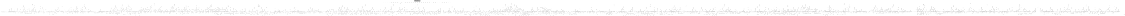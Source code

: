 # Network structure generated by ABC

digraph network {
size = "7.5,10";
center = true;
edge [dir = back];

{
  node [shape = plaintext];
  edge [style = invis];
  LevelTitle1 [label=""];
  LevelTitle2 [label=""];
  Level15 [label = ""];
  Level14 [label = ""];
  Level13 [label = ""];
  Level12 [label = ""];
  Level11 [label = ""];
  Level10 [label = ""];
  Level9 [label = ""];
  Level8 [label = ""];
  Level7 [label = ""];
  Level6 [label = ""];
  Level5 [label = ""];
  Level4 [label = ""];
  Level3 [label = ""];
  Level2 [label = ""];
  Level1 [label = ""];
  Level0 [label = ""];
  LevelTitle1 ->  LevelTitle2 ->  Level15 ->  Level14 ->  Level13 ->  Level12 ->  Level11 ->  Level10 ->  Level9 ->  Level8 ->  Level7 ->  Level6 ->  Level5 ->  Level4 ->  Level3 ->  Level2 ->  Level1 ->  Level0;
}

{
  rank = same;
  LevelTitle1;
  title1 [shape=plaintext,
          fontsize=20,
          fontname = "Times-Roman",
          label="Network structure visualized by ABC\nBenchmark \"top\". Time was Thu Oct  8 20:19:14 2020. "
         ];
}

{
  rank = same;
  LevelTitle2;
  title2 [shape=plaintext,
          fontsize=18,
          fontname = "Times-Roman",
          label="The network contains 4105 logic nodes and 0 latches.\n"
         ];
}

{
  rank = same;
  Level15;
  Node42 [label = "o_1_", shape = invtriangle, color = coral, fillcolor = coral];
  Node43 [label = "o_19_", shape = invtriangle, color = coral, fillcolor = coral];
  Node44 [label = "o_2_", shape = invtriangle, color = coral, fillcolor = coral];
  Node45 [label = "o_0_", shape = invtriangle, color = coral, fillcolor = coral];
  Node46 [label = "o_29_", shape = invtriangle, color = coral, fillcolor = coral];
  Node47 [label = "o_25_", shape = invtriangle, color = coral, fillcolor = coral];
  Node48 [label = "o_12_", shape = invtriangle, color = coral, fillcolor = coral];
  Node49 [label = "o_26_", shape = invtriangle, color = coral, fillcolor = coral];
  Node50 [label = "o_11_", shape = invtriangle, color = coral, fillcolor = coral];
  Node51 [label = "o_27_", shape = invtriangle, color = coral, fillcolor = coral];
  Node52 [label = "o_14_", shape = invtriangle, color = coral, fillcolor = coral];
  Node53 [label = "o_28_", shape = invtriangle, color = coral, fillcolor = coral];
  Node54 [label = "o_13_", shape = invtriangle, color = coral, fillcolor = coral];
  Node55 [label = "o_34_", shape = invtriangle, color = coral, fillcolor = coral];
  Node56 [label = "o_21_", shape = invtriangle, color = coral, fillcolor = coral];
  Node57 [label = "o_16_", shape = invtriangle, color = coral, fillcolor = coral];
  Node58 [label = "o_33_", shape = invtriangle, color = coral, fillcolor = coral];
  Node59 [label = "o_22_", shape = invtriangle, color = coral, fillcolor = coral];
  Node60 [label = "o_15_", shape = invtriangle, color = coral, fillcolor = coral];
  Node61 [label = "o_32_", shape = invtriangle, color = coral, fillcolor = coral];
  Node62 [label = "o_23_", shape = invtriangle, color = coral, fillcolor = coral];
  Node63 [label = "o_18_", shape = invtriangle, color = coral, fillcolor = coral];
  Node64 [label = "o_31_", shape = invtriangle, color = coral, fillcolor = coral];
  Node65 [label = "o_24_", shape = invtriangle, color = coral, fillcolor = coral];
  Node66 [label = "o_17_", shape = invtriangle, color = coral, fillcolor = coral];
  Node67 [label = "o_30_", shape = invtriangle, color = coral, fillcolor = coral];
  Node68 [label = "o_20_", shape = invtriangle, color = coral, fillcolor = coral];
  Node69 [label = "o_10_", shape = invtriangle, color = coral, fillcolor = coral];
  Node70 [label = "o_9_", shape = invtriangle, color = coral, fillcolor = coral];
  Node71 [label = "o_7_", shape = invtriangle, color = coral, fillcolor = coral];
  Node72 [label = "o_8_", shape = invtriangle, color = coral, fillcolor = coral];
  Node73 [label = "o_5_", shape = invtriangle, color = coral, fillcolor = coral];
  Node74 [label = "o_6_", shape = invtriangle, color = coral, fillcolor = coral];
  Node75 [label = "o_3_", shape = invtriangle, color = coral, fillcolor = coral];
  Node76 [label = "o_4_", shape = invtriangle, color = coral, fillcolor = coral];
}

{
  rank = same;
  Level14;
  Node1118 [label = "1118\n", shape = ellipse];
  Node2023 [label = "2023\n", shape = ellipse];
  Node2649 [label = "2649\n", shape = ellipse];
  Node3516 [label = "3516\n", shape = ellipse];
  Node3960 [label = "3960\n", shape = ellipse];
}

{
  rank = same;
  Level13;
  Node398 [label = "398\n", shape = ellipse];
  Node1117 [label = "1117\n", shape = ellipse];
  Node1276 [label = "1276\n", shape = ellipse];
  Node2022 [label = "2022\n", shape = ellipse];
  Node2576 [label = "2576\n", shape = ellipse];
  Node2648 [label = "2648\n", shape = ellipse];
  Node2880 [label = "2880\n", shape = ellipse];
  Node3154 [label = "3154\n", shape = ellipse];
  Node3515 [label = "3515\n", shape = ellipse];
  Node3696 [label = "3696\n", shape = ellipse];
  Node3959 [label = "3959\n", shape = ellipse];
  Node4181 [label = "4181\n", shape = ellipse];
}

{
  rank = same;
  Level12;
  Node397 [label = "397\n", shape = ellipse];
  Node633 [label = "633\n", shape = ellipse];
  Node761 [label = "761\n", shape = ellipse];
  Node1116 [label = "1116\n", shape = ellipse];
  Node1275 [label = "1275\n", shape = ellipse];
  Node1411 [label = "1411\n", shape = ellipse];
  Node1669 [label = "1669\n", shape = ellipse];
  Node2021 [label = "2021\n", shape = ellipse];
  Node2161 [label = "2161\n", shape = ellipse];
  Node2575 [label = "2575\n", shape = ellipse];
  Node2647 [label = "2647\n", shape = ellipse];
  Node2879 [label = "2879\n", shape = ellipse];
  Node3153 [label = "3153\n", shape = ellipse];
  Node3284 [label = "3284\n", shape = ellipse];
  Node3357 [label = "3357\n", shape = ellipse];
  Node3514 [label = "3514\n", shape = ellipse];
  Node3695 [label = "3695\n", shape = ellipse];
  Node3958 [label = "3958\n", shape = ellipse];
  Node4180 [label = "4180\n", shape = ellipse];
}

{
  rank = same;
  Level11;
  Node231 [label = "231\n", shape = ellipse];
  Node396 [label = "396\n", shape = ellipse];
  Node632 [label = "632\n", shape = ellipse];
  Node760 [label = "760\n", shape = ellipse];
  Node885 [label = "885\n", shape = ellipse];
  Node987 [label = "987\n", shape = ellipse];
  Node1115 [label = "1115\n", shape = ellipse];
  Node1206 [label = "1206\n", shape = ellipse];
  Node1274 [label = "1274\n", shape = ellipse];
  Node1311 [label = "1311\n", shape = ellipse];
  Node1381 [label = "1381\n", shape = ellipse];
  Node1402 [label = "1402\n", shape = ellipse];
  Node1410 [label = "1410\n", shape = ellipse];
  Node1667 [label = "1667\n", shape = ellipse];
  Node1668 [label = "1668\n", shape = ellipse];
  Node1858 [label = "1858\n", shape = ellipse];
  Node1928 [label = "1928\n", shape = ellipse];
  Node2020 [label = "2020\n", shape = ellipse];
  Node2160 [label = "2160\n", shape = ellipse];
  Node2326 [label = "2326\n", shape = ellipse];
  Node2431 [label = "2431\n", shape = ellipse];
  Node2574 [label = "2574\n", shape = ellipse];
  Node2620 [label = "2620\n", shape = ellipse];
  Node2646 [label = "2646\n", shape = ellipse];
  Node2745 [label = "2745\n", shape = ellipse];
  Node2878 [label = "2878\n", shape = ellipse];
  Node2942 [label = "2942\n", shape = ellipse];
  Node3026 [label = "3026\n", shape = ellipse];
  Node3152 [label = "3152\n", shape = ellipse];
  Node3222 [label = "3222\n", shape = ellipse];
  Node3243 [label = "3243\n", shape = ellipse];
  Node3283 [label = "3283\n", shape = ellipse];
  Node3356 [label = "3356\n", shape = ellipse];
  Node3411 [label = "3411\n", shape = ellipse];
  Node3473 [label = "3473\n", shape = ellipse];
  Node3513 [label = "3513\n", shape = ellipse];
  Node3580 [label = "3580\n", shape = ellipse];
  Node3694 [label = "3694\n", shape = ellipse];
  Node3791 [label = "3791\n", shape = ellipse];
  Node3957 [label = "3957\n", shape = ellipse];
  Node4045 [label = "4045\n", shape = ellipse];
  Node4101 [label = "4101\n", shape = ellipse];
  Node4179 [label = "4179\n", shape = ellipse];
}

{
  rank = same;
  Level10;
  Node230 [label = "230\n", shape = ellipse];
  Node395 [label = "395\n", shape = ellipse];
  Node464 [label = "464\n", shape = ellipse];
  Node538 [label = "538\n", shape = ellipse];
  Node631 [label = "631\n", shape = ellipse];
  Node759 [label = "759\n", shape = ellipse];
  Node884 [label = "884\n", shape = ellipse];
  Node986 [label = "986\n", shape = ellipse];
  Node1113 [label = "1113\n", shape = ellipse];
  Node1114 [label = "1114\n", shape = ellipse];
  Node1146 [label = "1146\n", shape = ellipse];
  Node1205 [label = "1205\n", shape = ellipse];
  Node1273 [label = "1273\n", shape = ellipse];
  Node1310 [label = "1310\n", shape = ellipse];
  Node1380 [label = "1380\n", shape = ellipse];
  Node1401 [label = "1401\n", shape = ellipse];
  Node1409 [label = "1409\n", shape = ellipse];
  Node1525 [label = "1525\n", shape = ellipse];
  Node1666 [label = "1666\n", shape = ellipse];
  Node1857 [label = "1857\n", shape = ellipse];
  Node1927 [label = "1927\n", shape = ellipse];
  Node2019 [label = "2019\n", shape = ellipse];
  Node2159 [label = "2159\n", shape = ellipse];
  Node2242 [label = "2242\n", shape = ellipse];
  Node2325 [label = "2325\n", shape = ellipse];
  Node2430 [label = "2430\n", shape = ellipse];
  Node2492 [label = "2492\n", shape = ellipse];
  Node2573 [label = "2573\n", shape = ellipse];
  Node2609 [label = "2609\n", shape = ellipse];
  Node2619 [label = "2619\n", shape = ellipse];
  Node2645 [label = "2645\n", shape = ellipse];
  Node2744 [label = "2744\n", shape = ellipse];
  Node2803 [label = "2803\n", shape = ellipse];
  Node2877 [label = "2877\n", shape = ellipse];
  Node2941 [label = "2941\n", shape = ellipse];
  Node3025 [label = "3025\n", shape = ellipse];
  Node3073 [label = "3073\n", shape = ellipse];
  Node3151 [label = "3151\n", shape = ellipse];
  Node3221 [label = "3221\n", shape = ellipse];
  Node3242 [label = "3242\n", shape = ellipse];
  Node3258 [label = "3258\n", shape = ellipse];
  Node3282 [label = "3282\n", shape = ellipse];
  Node3355 [label = "3355\n", shape = ellipse];
  Node3410 [label = "3410\n", shape = ellipse];
  Node3472 [label = "3472\n", shape = ellipse];
  Node3512 [label = "3512\n", shape = ellipse];
  Node3579 [label = "3579\n", shape = ellipse];
  Node3612 [label = "3612\n", shape = ellipse];
  Node3693 [label = "3693\n", shape = ellipse];
  Node3790 [label = "3790\n", shape = ellipse];
  Node3871 [label = "3871\n", shape = ellipse];
  Node3956 [label = "3956\n", shape = ellipse];
  Node4044 [label = "4044\n", shape = ellipse];
  Node4100 [label = "4100\n", shape = ellipse];
  Node4178 [label = "4178\n", shape = ellipse];
}

{
  rank = same;
  Level9;
  Node144 [label = "144\n", shape = ellipse];
  Node229 [label = "229\n", shape = ellipse];
  Node311 [label = "311\n", shape = ellipse];
  Node347 [label = "347\n", shape = ellipse];
  Node394 [label = "394\n", shape = ellipse];
  Node463 [label = "463\n", shape = ellipse];
  Node536 [label = "536\n", shape = ellipse];
  Node537 [label = "537\n", shape = ellipse];
  Node574 [label = "574\n", shape = ellipse];
  Node595 [label = "595\n", shape = ellipse];
  Node630 [label = "630\n", shape = ellipse];
  Node685 [label = "685\n", shape = ellipse];
  Node716 [label = "716\n", shape = ellipse];
  Node758 [label = "758\n", shape = ellipse];
  Node807 [label = "807\n", shape = ellipse];
  Node844 [label = "844\n", shape = ellipse];
  Node883 [label = "883\n", shape = ellipse];
  Node934 [label = "934\n", shape = ellipse];
  Node959 [label = "959\n", shape = ellipse];
  Node985 [label = "985\n", shape = ellipse];
  Node1033 [label = "1033\n", shape = ellipse];
  Node1058 [label = "1058\n", shape = ellipse];
  Node1112 [label = "1112\n", shape = ellipse];
  Node1145 [label = "1145\n", shape = ellipse];
  Node1179 [label = "1179\n", shape = ellipse];
  Node1188 [label = "1188\n", shape = ellipse];
  Node1204 [label = "1204\n", shape = ellipse];
  Node1219 [label = "1219\n", shape = ellipse];
  Node1237 [label = "1237\n", shape = ellipse];
  Node1247 [label = "1247\n", shape = ellipse];
  Node1272 [label = "1272\n", shape = ellipse];
  Node1298 [label = "1298\n", shape = ellipse];
  Node1309 [label = "1309\n", shape = ellipse];
  Node1347 [label = "1347\n", shape = ellipse];
  Node1379 [label = "1379\n", shape = ellipse];
  Node1387 [label = "1387\n", shape = ellipse];
  Node1392 [label = "1392\n", shape = ellipse];
  Node1400 [label = "1400\n", shape = ellipse];
  Node1408 [label = "1408\n", shape = ellipse];
  Node1523 [label = "1523\n", shape = ellipse];
  Node1524 [label = "1524\n", shape = ellipse];
  Node1558 [label = "1558\n", shape = ellipse];
  Node1600 [label = "1600\n", shape = ellipse];
  Node1636 [label = "1636\n", shape = ellipse];
  Node1665 [label = "1665\n", shape = ellipse];
  Node1725 [label = "1725\n", shape = ellipse];
  Node1754 [label = "1754\n", shape = ellipse];
  Node1795 [label = "1795\n", shape = ellipse];
  Node1819 [label = "1819\n", shape = ellipse];
  Node1856 [label = "1856\n", shape = ellipse];
  Node1885 [label = "1885\n", shape = ellipse];
  Node1926 [label = "1926\n", shape = ellipse];
  Node1959 [label = "1959\n", shape = ellipse];
  Node1980 [label = "1980\n", shape = ellipse];
  Node2018 [label = "2018\n", shape = ellipse];
  Node2062 [label = "2062\n", shape = ellipse];
  Node2103 [label = "2103\n", shape = ellipse];
  Node2134 [label = "2134\n", shape = ellipse];
  Node2158 [label = "2158\n", shape = ellipse];
  Node2241 [label = "2241\n", shape = ellipse];
  Node2324 [label = "2324\n", shape = ellipse];
  Node2366 [label = "2366\n", shape = ellipse];
  Node2402 [label = "2402\n", shape = ellipse];
  Node2429 [label = "2429\n", shape = ellipse];
  Node2491 [label = "2491\n", shape = ellipse];
  Node2523 [label = "2523\n", shape = ellipse];
  Node2544 [label = "2544\n", shape = ellipse];
  Node2572 [label = "2572\n", shape = ellipse];
  Node2583 [label = "2583\n", shape = ellipse];
  Node2608 [label = "2608\n", shape = ellipse];
  Node2613 [label = "2613\n", shape = ellipse];
  Node2618 [label = "2618\n", shape = ellipse];
  Node2628 [label = "2628\n", shape = ellipse];
  Node2636 [label = "2636\n", shape = ellipse];
  Node2644 [label = "2644\n", shape = ellipse];
  Node2680 [label = "2680\n", shape = ellipse];
  Node2714 [label = "2714\n", shape = ellipse];
  Node2743 [label = "2743\n", shape = ellipse];
  Node2801 [label = "2801\n", shape = ellipse];
  Node2802 [label = "2802\n", shape = ellipse];
  Node2834 [label = "2834\n", shape = ellipse];
  Node2858 [label = "2858\n", shape = ellipse];
  Node2876 [label = "2876\n", shape = ellipse];
  Node2906 [label = "2906\n", shape = ellipse];
  Node2940 [label = "2940\n", shape = ellipse];
  Node2967 [label = "2967\n", shape = ellipse];
  Node2993 [label = "2993\n", shape = ellipse];
  Node3024 [label = "3024\n", shape = ellipse];
  Node3072 [label = "3072\n", shape = ellipse];
  Node3103 [label = "3103\n", shape = ellipse];
  Node3133 [label = "3133\n", shape = ellipse];
  Node3150 [label = "3150\n", shape = ellipse];
  Node3188 [label = "3188\n", shape = ellipse];
  Node3220 [label = "3220\n", shape = ellipse];
  Node3228 [label = "3228\n", shape = ellipse];
  Node3241 [label = "3241\n", shape = ellipse];
  Node3257 [label = "3257\n", shape = ellipse];
  Node3265 [label = "3265\n", shape = ellipse];
  Node3279 [label = "3279\n", shape = ellipse];
  Node3281 [label = "3281\n", shape = ellipse];
  Node3306 [label = "3306\n", shape = ellipse];
  Node3354 [label = "3354\n", shape = ellipse];
  Node3374 [label = "3374\n", shape = ellipse];
  Node3388 [label = "3388\n", shape = ellipse];
  Node3409 [label = "3409\n", shape = ellipse];
  Node3425 [label = "3425\n", shape = ellipse];
  Node3451 [label = "3451\n", shape = ellipse];
  Node3471 [label = "3471\n", shape = ellipse];
  Node3492 [label = "3492\n", shape = ellipse];
  Node3500 [label = "3500\n", shape = ellipse];
  Node3511 [label = "3511\n", shape = ellipse];
  Node3542 [label = "3542\n", shape = ellipse];
  Node3558 [label = "3558\n", shape = ellipse];
  Node3578 [label = "3578\n", shape = ellipse];
  Node3611 [label = "3611\n", shape = ellipse];
  Node3638 [label = "3638\n", shape = ellipse];
  Node3661 [label = "3661\n", shape = ellipse];
  Node3692 [label = "3692\n", shape = ellipse];
  Node3722 [label = "3722\n", shape = ellipse];
  Node3750 [label = "3750\n", shape = ellipse];
  Node3772 [label = "3772\n", shape = ellipse];
  Node3789 [label = "3789\n", shape = ellipse];
  Node3869 [label = "3869\n", shape = ellipse];
  Node3870 [label = "3870\n", shape = ellipse];
  Node3897 [label = "3897\n", shape = ellipse];
  Node3922 [label = "3922\n", shape = ellipse];
  Node3955 [label = "3955\n", shape = ellipse];
  Node3981 [label = "3981\n", shape = ellipse];
  Node4017 [label = "4017\n", shape = ellipse];
  Node4043 [label = "4043\n", shape = ellipse];
  Node4062 [label = "4062\n", shape = ellipse];
  Node4099 [label = "4099\n", shape = ellipse];
  Node4133 [label = "4133\n", shape = ellipse];
  Node4150 [label = "4150\n", shape = ellipse];
  Node4177 [label = "4177\n", shape = ellipse];
}

{
  rank = same;
  Level8;
  Node143 [label = "143\n", shape = ellipse];
  Node189 [label = "189\n", shape = ellipse];
  Node228 [label = "228\n", shape = ellipse];
  Node254 [label = "254\n", shape = ellipse];
  Node310 [label = "310\n", shape = ellipse];
  Node346 [label = "346\n", shape = ellipse];
  Node393 [label = "393\n", shape = ellipse];
  Node462 [label = "462\n", shape = ellipse];
  Node490 [label = "490\n", shape = ellipse];
  Node535 [label = "535\n", shape = ellipse];
  Node573 [label = "573\n", shape = ellipse];
  Node594 [label = "594\n", shape = ellipse];
  Node629 [label = "629\n", shape = ellipse];
  Node684 [label = "684\n", shape = ellipse];
  Node715 [label = "715\n", shape = ellipse];
  Node757 [label = "757\n", shape = ellipse];
  Node806 [label = "806\n", shape = ellipse];
  Node843 [label = "843\n", shape = ellipse];
  Node882 [label = "882\n", shape = ellipse];
  Node933 [label = "933\n", shape = ellipse];
  Node958 [label = "958\n", shape = ellipse];
  Node984 [label = "984\n", shape = ellipse];
  Node1032 [label = "1032\n", shape = ellipse];
  Node1057 [label = "1057\n", shape = ellipse];
  Node1081 [label = "1081\n", shape = ellipse];
  Node1111 [label = "1111\n", shape = ellipse];
  Node1144 [label = "1144\n", shape = ellipse];
  Node1178 [label = "1178\n", shape = ellipse];
  Node1187 [label = "1187\n", shape = ellipse];
  Node1203 [label = "1203\n", shape = ellipse];
  Node1218 [label = "1218\n", shape = ellipse];
  Node1236 [label = "1236\n", shape = ellipse];
  Node1246 [label = "1246\n", shape = ellipse];
  Node1271 [label = "1271\n", shape = ellipse];
  Node1297 [label = "1297\n", shape = ellipse];
  Node1308 [label = "1308\n", shape = ellipse];
  Node1346 [label = "1346\n", shape = ellipse];
  Node1378 [label = "1378\n", shape = ellipse];
  Node1386 [label = "1386\n", shape = ellipse];
  Node1391 [label = "1391\n", shape = ellipse];
  Node1399 [label = "1399\n", shape = ellipse];
  Node1407 [label = "1407\n", shape = ellipse];
  Node1423 [label = "1423\n", shape = ellipse];
  Node1460 [label = "1460\n", shape = ellipse];
  Node1482 [label = "1482\n", shape = ellipse];
  Node1522 [label = "1522\n", shape = ellipse];
  Node1557 [label = "1557\n", shape = ellipse];
  Node1599 [label = "1599\n", shape = ellipse];
  Node1635 [label = "1635\n", shape = ellipse];
  Node1664 [label = "1664\n", shape = ellipse];
  Node1724 [label = "1724\n", shape = ellipse];
  Node1753 [label = "1753\n", shape = ellipse];
  Node1794 [label = "1794\n", shape = ellipse];
  Node1818 [label = "1818\n", shape = ellipse];
  Node1855 [label = "1855\n", shape = ellipse];
  Node1884 [label = "1884\n", shape = ellipse];
  Node1899 [label = "1899\n", shape = ellipse];
  Node1925 [label = "1925\n", shape = ellipse];
  Node1958 [label = "1958\n", shape = ellipse];
  Node1979 [label = "1979\n", shape = ellipse];
  Node2017 [label = "2017\n", shape = ellipse];
  Node2061 [label = "2061\n", shape = ellipse];
  Node2102 [label = "2102\n", shape = ellipse];
  Node2133 [label = "2133\n", shape = ellipse];
  Node2157 [label = "2157\n", shape = ellipse];
  Node2190 [label = "2190\n", shape = ellipse];
  Node2240 [label = "2240\n", shape = ellipse];
  Node2268 [label = "2268\n", shape = ellipse];
  Node2296 [label = "2296\n", shape = ellipse];
  Node2323 [label = "2323\n", shape = ellipse];
  Node2365 [label = "2365\n", shape = ellipse];
  Node2401 [label = "2401\n", shape = ellipse];
  Node2428 [label = "2428\n", shape = ellipse];
  Node2457 [label = "2457\n", shape = ellipse];
  Node2490 [label = "2490\n", shape = ellipse];
  Node2522 [label = "2522\n", shape = ellipse];
  Node2543 [label = "2543\n", shape = ellipse];
  Node2571 [label = "2571\n", shape = ellipse];
  Node2582 [label = "2582\n", shape = ellipse];
  Node2607 [label = "2607\n", shape = ellipse];
  Node2612 [label = "2612\n", shape = ellipse];
  Node2617 [label = "2617\n", shape = ellipse];
  Node2627 [label = "2627\n", shape = ellipse];
  Node2635 [label = "2635\n", shape = ellipse];
  Node2643 [label = "2643\n", shape = ellipse];
  Node2679 [label = "2679\n", shape = ellipse];
  Node2713 [label = "2713\n", shape = ellipse];
  Node2742 [label = "2742\n", shape = ellipse];
  Node2767 [label = "2767\n", shape = ellipse];
  Node2800 [label = "2800\n", shape = ellipse];
  Node2833 [label = "2833\n", shape = ellipse];
  Node2857 [label = "2857\n", shape = ellipse];
  Node2875 [label = "2875\n", shape = ellipse];
  Node2905 [label = "2905\n", shape = ellipse];
  Node2910 [label = "2910\n", shape = ellipse];
  Node2939 [label = "2939\n", shape = ellipse];
  Node2966 [label = "2966\n", shape = ellipse];
  Node2992 [label = "2992\n", shape = ellipse];
  Node3023 [label = "3023\n", shape = ellipse];
  Node3048 [label = "3048\n", shape = ellipse];
  Node3071 [label = "3071\n", shape = ellipse];
  Node3102 [label = "3102\n", shape = ellipse];
  Node3132 [label = "3132\n", shape = ellipse];
  Node3149 [label = "3149\n", shape = ellipse];
  Node3187 [label = "3187\n", shape = ellipse];
  Node3196 [label = "3196\n", shape = ellipse];
  Node3219 [label = "3219\n", shape = ellipse];
  Node3227 [label = "3227\n", shape = ellipse];
  Node3240 [label = "3240\n", shape = ellipse];
  Node3256 [label = "3256\n", shape = ellipse];
  Node3264 [label = "3264\n", shape = ellipse];
  Node3278 [label = "3278\n", shape = ellipse];
  Node3280 [label = "3280\n", shape = ellipse];
  Node3305 [label = "3305\n", shape = ellipse];
  Node3326 [label = "3326\n", shape = ellipse];
  Node3353 [label = "3353\n", shape = ellipse];
  Node3373 [label = "3373\n", shape = ellipse];
  Node3387 [label = "3387\n", shape = ellipse];
  Node3408 [label = "3408\n", shape = ellipse];
  Node3424 [label = "3424\n", shape = ellipse];
  Node3450 [label = "3450\n", shape = ellipse];
  Node3470 [label = "3470\n", shape = ellipse];
  Node3491 [label = "3491\n", shape = ellipse];
  Node3499 [label = "3499\n", shape = ellipse];
  Node3510 [label = "3510\n", shape = ellipse];
  Node3541 [label = "3541\n", shape = ellipse];
  Node3557 [label = "3557\n", shape = ellipse];
  Node3577 [label = "3577\n", shape = ellipse];
  Node3592 [label = "3592\n", shape = ellipse];
  Node3610 [label = "3610\n", shape = ellipse];
  Node3637 [label = "3637\n", shape = ellipse];
  Node3660 [label = "3660\n", shape = ellipse];
  Node3691 [label = "3691\n", shape = ellipse];
  Node3710 [label = "3710\n", shape = ellipse];
  Node3721 [label = "3721\n", shape = ellipse];
  Node3749 [label = "3749\n", shape = ellipse];
  Node3771 [label = "3771\n", shape = ellipse];
  Node3788 [label = "3788\n", shape = ellipse];
  Node3818 [label = "3818\n", shape = ellipse];
  Node3837 [label = "3837\n", shape = ellipse];
  Node3868 [label = "3868\n", shape = ellipse];
  Node3896 [label = "3896\n", shape = ellipse];
  Node3921 [label = "3921\n", shape = ellipse];
  Node3954 [label = "3954\n", shape = ellipse];
  Node3980 [label = "3980\n", shape = ellipse];
  Node4016 [label = "4016\n", shape = ellipse];
  Node4042 [label = "4042\n", shape = ellipse];
  Node4061 [label = "4061\n", shape = ellipse];
  Node4098 [label = "4098\n", shape = ellipse];
  Node4132 [label = "4132\n", shape = ellipse];
  Node4149 [label = "4149\n", shape = ellipse];
  Node4176 [label = "4176\n", shape = ellipse];
}

{
  rank = same;
  Level7;
  Node103 [label = "103\n", shape = ellipse];
  Node142 [label = "142\n", shape = ellipse];
  Node188 [label = "188\n", shape = ellipse];
  Node196 [label = "196\n", shape = ellipse];
  Node209 [label = "209\n", shape = ellipse];
  Node227 [label = "227\n", shape = ellipse];
  Node253 [label = "253\n", shape = ellipse];
  Node275 [label = "275\n", shape = ellipse];
  Node293 [label = "293\n", shape = ellipse];
  Node309 [label = "309\n", shape = ellipse];
  Node320 [label = "320\n", shape = ellipse];
  Node328 [label = "328\n", shape = ellipse];
  Node345 [label = "345\n", shape = ellipse];
  Node365 [label = "365\n", shape = ellipse];
  Node375 [label = "375\n", shape = ellipse];
  Node392 [label = "392\n", shape = ellipse];
  Node433 [label = "433\n", shape = ellipse];
  Node447 [label = "447\n", shape = ellipse];
  Node461 [label = "461\n", shape = ellipse];
  Node489 [label = "489\n", shape = ellipse];
  Node500 [label = "500\n", shape = ellipse];
  Node513 [label = "513\n", shape = ellipse];
  Node524 [label = "524\n", shape = ellipse];
  Node534 [label = "534\n", shape = ellipse];
  Node552 [label = "552\n", shape = ellipse];
  Node563 [label = "563\n", shape = ellipse];
  Node572 [label = "572\n", shape = ellipse];
  Node579 [label = "579\n", shape = ellipse];
  Node584 [label = "584\n", shape = ellipse];
  Node593 [label = "593\n", shape = ellipse];
  Node612 [label = "612\n", shape = ellipse];
  Node617 [label = "617\n", shape = ellipse];
  Node628 [label = "628\n", shape = ellipse];
  Node655 [label = "655\n", shape = ellipse];
  Node669 [label = "669\n", shape = ellipse];
  Node683 [label = "683\n", shape = ellipse];
  Node696 [label = "696\n", shape = ellipse];
  Node704 [label = "704\n", shape = ellipse];
  Node714 [label = "714\n", shape = ellipse];
  Node732 [label = "732\n", shape = ellipse];
  Node746 [label = "746\n", shape = ellipse];
  Node756 [label = "756\n", shape = ellipse];
  Node779 [label = "779\n", shape = ellipse];
  Node793 [label = "793\n", shape = ellipse];
  Node805 [label = "805\n", shape = ellipse];
  Node821 [label = "821\n", shape = ellipse];
  Node830 [label = "830\n", shape = ellipse];
  Node842 [label = "842\n", shape = ellipse];
  Node860 [label = "860\n", shape = ellipse];
  Node868 [label = "868\n", shape = ellipse];
  Node881 [label = "881\n", shape = ellipse];
  Node897 [label = "897\n", shape = ellipse];
  Node913 [label = "913\n", shape = ellipse];
  Node932 [label = "932\n", shape = ellipse];
  Node943 [label = "943\n", shape = ellipse];
  Node949 [label = "949\n", shape = ellipse];
  Node957 [label = "957\n", shape = ellipse];
  Node968 [label = "968\n", shape = ellipse];
  Node977 [label = "977\n", shape = ellipse];
  Node983 [label = "983\n", shape = ellipse];
  Node1003 [label = "1003\n", shape = ellipse];
  Node1013 [label = "1013\n", shape = ellipse];
  Node1031 [label = "1031\n", shape = ellipse];
  Node1043 [label = "1043\n", shape = ellipse];
  Node1051 [label = "1051\n", shape = ellipse];
  Node1056 [label = "1056\n", shape = ellipse];
  Node1080 [label = "1080\n", shape = ellipse];
  Node1093 [label = "1093\n", shape = ellipse];
  Node1110 [label = "1110\n", shape = ellipse];
  Node1133 [label = "1133\n", shape = ellipse];
  Node1136 [label = "1136\n", shape = ellipse];
  Node1143 [label = "1143\n", shape = ellipse];
  Node1158 [label = "1158\n", shape = ellipse];
  Node1171 [label = "1171\n", shape = ellipse];
  Node1177 [label = "1177\n", shape = ellipse];
  Node1181 [label = "1181\n", shape = ellipse];
  Node1183 [label = "1183\n", shape = ellipse];
  Node1186 [label = "1186\n", shape = ellipse];
  Node1195 [label = "1195\n", shape = ellipse];
  Node1202 [label = "1202\n", shape = ellipse];
  Node1208 [label = "1208\n", shape = ellipse];
  Node1217 [label = "1217\n", shape = ellipse];
  Node1231 [label = "1231\n", shape = ellipse];
  Node1233 [label = "1233\n", shape = ellipse];
  Node1235 [label = "1235\n", shape = ellipse];
  Node1239 [label = "1239\n", shape = ellipse];
  Node1242 [label = "1242\n", shape = ellipse];
  Node1245 [label = "1245\n", shape = ellipse];
  Node1254 [label = "1254\n", shape = ellipse];
  Node1262 [label = "1262\n", shape = ellipse];
  Node1270 [label = "1270\n", shape = ellipse];
  Node1290 [label = "1290\n", shape = ellipse];
  Node1292 [label = "1292\n", shape = ellipse];
  Node1296 [label = "1296\n", shape = ellipse];
  Node1300 [label = "1300\n", shape = ellipse];
  Node1303 [label = "1303\n", shape = ellipse];
  Node1304 [label = "1304\n", shape = ellipse];
  Node1307 [label = "1307\n", shape = ellipse];
  Node1327 [label = "1327\n", shape = ellipse];
  Node1334 [label = "1334\n", shape = ellipse];
  Node1345 [label = "1345\n", shape = ellipse];
  Node1355 [label = "1355\n", shape = ellipse];
  Node1365 [label = "1365\n", shape = ellipse];
  Node1377 [label = "1377\n", shape = ellipse];
  Node1383 [label = "1383\n", shape = ellipse];
  Node1385 [label = "1385\n", shape = ellipse];
  Node1389 [label = "1389\n", shape = ellipse];
  Node1394 [label = "1394\n", shape = ellipse];
  Node1396 [label = "1396\n", shape = ellipse];
  Node1398 [label = "1398\n", shape = ellipse];
  Node1404 [label = "1404\n", shape = ellipse];
  Node1406 [label = "1406\n", shape = ellipse];
  Node1420 [label = "1420\n", shape = ellipse];
  Node1422 [label = "1422\n", shape = ellipse];
  Node1428 [label = "1428\n", shape = ellipse];
  Node1458 [label = "1458\n", shape = ellipse];
  Node1459 [label = "1459\n", shape = ellipse];
  Node1481 [label = "1481\n", shape = ellipse];
  Node1497 [label = "1497\n", shape = ellipse];
  Node1509 [label = "1509\n", shape = ellipse];
  Node1521 [label = "1521\n", shape = ellipse];
  Node1556 [label = "1556\n", shape = ellipse];
  Node1572 [label = "1572\n", shape = ellipse];
  Node1584 [label = "1584\n", shape = ellipse];
  Node1598 [label = "1598\n", shape = ellipse];
  Node1613 [label = "1613\n", shape = ellipse];
  Node1621 [label = "1621\n", shape = ellipse];
  Node1634 [label = "1634\n", shape = ellipse];
  Node1652 [label = "1652\n", shape = ellipse];
  Node1663 [label = "1663\n", shape = ellipse];
  Node1689 [label = "1689\n", shape = ellipse];
  Node1723 [label = "1723\n", shape = ellipse];
  Node1736 [label = "1736\n", shape = ellipse];
  Node1752 [label = "1752\n", shape = ellipse];
  Node1761 [label = "1761\n", shape = ellipse];
  Node1774 [label = "1774\n", shape = ellipse];
  Node1787 [label = "1787\n", shape = ellipse];
  Node1793 [label = "1793\n", shape = ellipse];
  Node1800 [label = "1800\n", shape = ellipse];
  Node1813 [label = "1813\n", shape = ellipse];
  Node1817 [label = "1817\n", shape = ellipse];
  Node1834 [label = "1834\n", shape = ellipse];
  Node1845 [label = "1845\n", shape = ellipse];
  Node1854 [label = "1854\n", shape = ellipse];
  Node1870 [label = "1870\n", shape = ellipse];
  Node1883 [label = "1883\n", shape = ellipse];
  Node1898 [label = "1898\n", shape = ellipse];
  Node1905 [label = "1905\n", shape = ellipse];
  Node1913 [label = "1913\n", shape = ellipse];
  Node1924 [label = "1924\n", shape = ellipse];
  Node1941 [label = "1941\n", shape = ellipse];
  Node1948 [label = "1948\n", shape = ellipse];
  Node1957 [label = "1957\n", shape = ellipse];
  Node1967 [label = "1967\n", shape = ellipse];
  Node1973 [label = "1973\n", shape = ellipse];
  Node1978 [label = "1978\n", shape = ellipse];
  Node1995 [label = "1995\n", shape = ellipse];
  Node2005 [label = "2005\n", shape = ellipse];
  Node2016 [label = "2016\n", shape = ellipse];
  Node2060 [label = "2060\n", shape = ellipse];
  Node2078 [label = "2078\n", shape = ellipse];
  Node2090 [label = "2090\n", shape = ellipse];
  Node2101 [label = "2101\n", shape = ellipse];
  Node2115 [label = "2115\n", shape = ellipse];
  Node2132 [label = "2132\n", shape = ellipse];
  Node2139 [label = "2139\n", shape = ellipse];
  Node2144 [label = "2144\n", shape = ellipse];
  Node2156 [label = "2156\n", shape = ellipse];
  Node2189 [label = "2189\n", shape = ellipse];
  Node2208 [label = "2208\n", shape = ellipse];
  Node2239 [label = "2239\n", shape = ellipse];
  Node2267 [label = "2267\n", shape = ellipse];
  Node2295 [label = "2295\n", shape = ellipse];
  Node2321 [label = "2321\n", shape = ellipse];
  Node2322 [label = "2322\n", shape = ellipse];
  Node2339 [label = "2339\n", shape = ellipse];
  Node2355 [label = "2355\n", shape = ellipse];
  Node2364 [label = "2364\n", shape = ellipse];
  Node2378 [label = "2378\n", shape = ellipse];
  Node2386 [label = "2386\n", shape = ellipse];
  Node2400 [label = "2400\n", shape = ellipse];
  Node2409 [label = "2409\n", shape = ellipse];
  Node2421 [label = "2421\n", shape = ellipse];
  Node2427 [label = "2427\n", shape = ellipse];
  Node2456 [label = "2456\n", shape = ellipse];
  Node2489 [label = "2489\n", shape = ellipse];
  Node2501 [label = "2501\n", shape = ellipse];
  Node2514 [label = "2514\n", shape = ellipse];
  Node2521 [label = "2521\n", shape = ellipse];
  Node2532 [label = "2532\n", shape = ellipse];
  Node2537 [label = "2537\n", shape = ellipse];
  Node2542 [label = "2542\n", shape = ellipse];
  Node2556 [label = "2556\n", shape = ellipse];
  Node2561 [label = "2561\n", shape = ellipse];
  Node2570 [label = "2570\n", shape = ellipse];
  Node2578 [label = "2578\n", shape = ellipse];
  Node2580 [label = "2580\n", shape = ellipse];
  Node2581 [label = "2581\n", shape = ellipse];
  Node2593 [label = "2593\n", shape = ellipse];
  Node2601 [label = "2601\n", shape = ellipse];
  Node2606 [label = "2606\n", shape = ellipse];
  Node2611 [label = "2611\n", shape = ellipse];
  Node2614 [label = "2614\n", shape = ellipse];
  Node2616 [label = "2616\n", shape = ellipse];
  Node2622 [label = "2622\n", shape = ellipse];
  Node2624 [label = "2624\n", shape = ellipse];
  Node2626 [label = "2626\n", shape = ellipse];
  Node2630 [label = "2630\n", shape = ellipse];
  Node2632 [label = "2632\n", shape = ellipse];
  Node2634 [label = "2634\n", shape = ellipse];
  Node2638 [label = "2638\n", shape = ellipse];
  Node2642 [label = "2642\n", shape = ellipse];
  Node2657 [label = "2657\n", shape = ellipse];
  Node2668 [label = "2668\n", shape = ellipse];
  Node2678 [label = "2678\n", shape = ellipse];
  Node2693 [label = "2693\n", shape = ellipse];
  Node2706 [label = "2706\n", shape = ellipse];
  Node2712 [label = "2712\n", shape = ellipse];
  Node2722 [label = "2722\n", shape = ellipse];
  Node2734 [label = "2734\n", shape = ellipse];
  Node2741 [label = "2741\n", shape = ellipse];
  Node2766 [label = "2766\n", shape = ellipse];
  Node2781 [label = "2781\n", shape = ellipse];
  Node2791 [label = "2791\n", shape = ellipse];
  Node2799 [label = "2799\n", shape = ellipse];
  Node2815 [label = "2815\n", shape = ellipse];
  Node2824 [label = "2824\n", shape = ellipse];
  Node2832 [label = "2832\n", shape = ellipse];
  Node2844 [label = "2844\n", shape = ellipse];
  Node2850 [label = "2850\n", shape = ellipse];
  Node2856 [label = "2856\n", shape = ellipse];
  Node2864 [label = "2864\n", shape = ellipse];
  Node2869 [label = "2869\n", shape = ellipse];
  Node2874 [label = "2874\n", shape = ellipse];
  Node2890 [label = "2890\n", shape = ellipse];
  Node2899 [label = "2899\n", shape = ellipse];
  Node2904 [label = "2904\n", shape = ellipse];
  Node2909 [label = "2909\n", shape = ellipse];
  Node2921 [label = "2921\n", shape = ellipse];
  Node2927 [label = "2927\n", shape = ellipse];
  Node2938 [label = "2938\n", shape = ellipse];
  Node2954 [label = "2954\n", shape = ellipse];
  Node2956 [label = "2956\n", shape = ellipse];
  Node2965 [label = "2965\n", shape = ellipse];
  Node2974 [label = "2974\n", shape = ellipse];
  Node2983 [label = "2983\n", shape = ellipse];
  Node2991 [label = "2991\n", shape = ellipse];
  Node3001 [label = "3001\n", shape = ellipse];
  Node3010 [label = "3010\n", shape = ellipse];
  Node3022 [label = "3022\n", shape = ellipse];
  Node3047 [label = "3047\n", shape = ellipse];
  Node3056 [label = "3056\n", shape = ellipse];
  Node3070 [label = "3070\n", shape = ellipse];
  Node3085 [label = "3085\n", shape = ellipse];
  Node3093 [label = "3093\n", shape = ellipse];
  Node3101 [label = "3101\n", shape = ellipse];
  Node3114 [label = "3114\n", shape = ellipse];
  Node3124 [label = "3124\n", shape = ellipse];
  Node3131 [label = "3131\n", shape = ellipse];
  Node3137 [label = "3137\n", shape = ellipse];
  Node3143 [label = "3143\n", shape = ellipse];
  Node3148 [label = "3148\n", shape = ellipse];
  Node3165 [label = "3165\n", shape = ellipse];
  Node3177 [label = "3177\n", shape = ellipse];
  Node3186 [label = "3186\n", shape = ellipse];
  Node3195 [label = "3195\n", shape = ellipse];
  Node3204 [label = "3204\n", shape = ellipse];
  Node3210 [label = "3210\n", shape = ellipse];
  Node3218 [label = "3218\n", shape = ellipse];
  Node3224 [label = "3224\n", shape = ellipse];
  Node3226 [label = "3226\n", shape = ellipse];
  Node3234 [label = "3234\n", shape = ellipse];
  Node3239 [label = "3239\n", shape = ellipse];
  Node3246 [label = "3246\n", shape = ellipse];
  Node3248 [label = "3248\n", shape = ellipse];
  Node3254 [label = "3254\n", shape = ellipse];
  Node3255 [label = "3255\n", shape = ellipse];
  Node3263 [label = "3263\n", shape = ellipse];
  Node3269 [label = "3269\n", shape = ellipse];
  Node3273 [label = "3273\n", shape = ellipse];
  Node3277 [label = "3277\n", shape = ellipse];
  Node3294 [label = "3294\n", shape = ellipse];
  Node3296 [label = "3296\n", shape = ellipse];
  Node3304 [label = "3304\n", shape = ellipse];
  Node3324 [label = "3324\n", shape = ellipse];
  Node3325 [label = "3325\n", shape = ellipse];
  Node3338 [label = "3338\n", shape = ellipse];
  Node3346 [label = "3346\n", shape = ellipse];
  Node3352 [label = "3352\n", shape = ellipse];
  Node3363 [label = "3363\n", shape = ellipse];
  Node3367 [label = "3367\n", shape = ellipse];
  Node3372 [label = "3372\n", shape = ellipse];
  Node3379 [label = "3379\n", shape = ellipse];
  Node3382 [label = "3382\n", shape = ellipse];
  Node3386 [label = "3386\n", shape = ellipse];
  Node3394 [label = "3394\n", shape = ellipse];
  Node3402 [label = "3402\n", shape = ellipse];
  Node3407 [label = "3407\n", shape = ellipse];
  Node3414 [label = "3414\n", shape = ellipse];
  Node3417 [label = "3417\n", shape = ellipse];
  Node3423 [label = "3423\n", shape = ellipse];
  Node3437 [label = "3437\n", shape = ellipse];
  Node3443 [label = "3443\n", shape = ellipse];
  Node3449 [label = "3449\n", shape = ellipse];
  Node3453 [label = "3453\n", shape = ellipse];
  Node3462 [label = "3462\n", shape = ellipse];
  Node3469 [label = "3469\n", shape = ellipse];
  Node3481 [label = "3481\n", shape = ellipse];
  Node3485 [label = "3485\n", shape = ellipse];
  Node3490 [label = "3490\n", shape = ellipse];
  Node3493 [label = "3493\n", shape = ellipse];
  Node3496 [label = "3496\n", shape = ellipse];
  Node3498 [label = "3498\n", shape = ellipse];
  Node3502 [label = "3502\n", shape = ellipse];
  Node3504 [label = "3504\n", shape = ellipse];
  Node3509 [label = "3509\n", shape = ellipse];
  Node3522 [label = "3522\n", shape = ellipse];
  Node3534 [label = "3534\n", shape = ellipse];
  Node3540 [label = "3540\n", shape = ellipse];
  Node3547 [label = "3547\n", shape = ellipse];
  Node3551 [label = "3551\n", shape = ellipse];
  Node3556 [label = "3556\n", shape = ellipse];
  Node3562 [label = "3562\n", shape = ellipse];
  Node3568 [label = "3568\n", shape = ellipse];
  Node3576 [label = "3576\n", shape = ellipse];
  Node3590 [label = "3590\n", shape = ellipse];
  Node3591 [label = "3591\n", shape = ellipse];
  Node3597 [label = "3597\n", shape = ellipse];
  Node3605 [label = "3605\n", shape = ellipse];
  Node3609 [label = "3609\n", shape = ellipse];
  Node3619 [label = "3619\n", shape = ellipse];
  Node3624 [label = "3624\n", shape = ellipse];
  Node3636 [label = "3636\n", shape = ellipse];
  Node3642 [label = "3642\n", shape = ellipse];
  Node3650 [label = "3650\n", shape = ellipse];
  Node3659 [label = "3659\n", shape = ellipse];
  Node3673 [label = "3673\n", shape = ellipse];
  Node3679 [label = "3679\n", shape = ellipse];
  Node3690 [label = "3690\n", shape = ellipse];
  Node3709 [label = "3709\n", shape = ellipse];
  Node3720 [label = "3720\n", shape = ellipse];
  Node3729 [label = "3729\n", shape = ellipse];
  Node3741 [label = "3741\n", shape = ellipse];
  Node3748 [label = "3748\n", shape = ellipse];
  Node3755 [label = "3755\n", shape = ellipse];
  Node3765 [label = "3765\n", shape = ellipse];
  Node3770 [label = "3770\n", shape = ellipse];
  Node3779 [label = "3779\n", shape = ellipse];
  Node3783 [label = "3783\n", shape = ellipse];
  Node3787 [label = "3787\n", shape = ellipse];
  Node3816 [label = "3816\n", shape = ellipse];
  Node3817 [label = "3817\n", shape = ellipse];
  Node3836 [label = "3836\n", shape = ellipse];
  Node3847 [label = "3847\n", shape = ellipse];
  Node3859 [label = "3859\n", shape = ellipse];
  Node3867 [label = "3867\n", shape = ellipse];
  Node3882 [label = "3882\n", shape = ellipse];
  Node3887 [label = "3887\n", shape = ellipse];
  Node3895 [label = "3895\n", shape = ellipse];
  Node3904 [label = "3904\n", shape = ellipse];
  Node3909 [label = "3909\n", shape = ellipse];
  Node3920 [label = "3920\n", shape = ellipse];
  Node3933 [label = "3933\n", shape = ellipse];
  Node3941 [label = "3941\n", shape = ellipse];
  Node3953 [label = "3953\n", shape = ellipse];
  Node3965 [label = "3965\n", shape = ellipse];
  Node3968 [label = "3968\n", shape = ellipse];
  Node3979 [label = "3979\n", shape = ellipse];
  Node3995 [label = "3995\n", shape = ellipse];
  Node4003 [label = "4003\n", shape = ellipse];
  Node4015 [label = "4015\n", shape = ellipse];
  Node4022 [label = "4022\n", shape = ellipse];
  Node4032 [label = "4032\n", shape = ellipse];
  Node4041 [label = "4041\n", shape = ellipse];
  Node4050 [label = "4050\n", shape = ellipse];
  Node4056 [label = "4056\n", shape = ellipse];
  Node4060 [label = "4060\n", shape = ellipse];
  Node4080 [label = "4080\n", shape = ellipse];
  Node4089 [label = "4089\n", shape = ellipse];
  Node4097 [label = "4097\n", shape = ellipse];
  Node4112 [label = "4112\n", shape = ellipse];
  Node4123 [label = "4123\n", shape = ellipse];
  Node4131 [label = "4131\n", shape = ellipse];
  Node4138 [label = "4138\n", shape = ellipse];
  Node4143 [label = "4143\n", shape = ellipse];
  Node4148 [label = "4148\n", shape = ellipse];
  Node4163 [label = "4163\n", shape = ellipse];
  Node4165 [label = "4165\n", shape = ellipse];
  Node4175 [label = "4175\n", shape = ellipse];
}

{
  rank = same;
  Level6;
  Node102 [label = "102\n", shape = ellipse];
  Node119 [label = "119\n", shape = ellipse];
  Node141 [label = "141\n", shape = ellipse];
  Node159 [label = "159\n", shape = ellipse];
  Node172 [label = "172\n", shape = ellipse];
  Node187 [label = "187\n", shape = ellipse];
  Node195 [label = "195\n", shape = ellipse];
  Node208 [label = "208\n", shape = ellipse];
  Node226 [label = "226\n", shape = ellipse];
  Node243 [label = "243\n", shape = ellipse];
  Node252 [label = "252\n", shape = ellipse];
  Node274 [label = "274\n", shape = ellipse];
  Node292 [label = "292\n", shape = ellipse];
  Node308 [label = "308\n", shape = ellipse];
  Node319 [label = "319\n", shape = ellipse];
  Node327 [label = "327\n", shape = ellipse];
  Node344 [label = "344\n", shape = ellipse];
  Node364 [label = "364\n", shape = ellipse];
  Node374 [label = "374\n", shape = ellipse];
  Node391 [label = "391\n", shape = ellipse];
  Node407 [label = "407\n", shape = ellipse];
  Node432 [label = "432\n", shape = ellipse];
  Node446 [label = "446\n", shape = ellipse];
  Node460 [label = "460\n", shape = ellipse];
  Node473 [label = "473\n", shape = ellipse];
  Node481 [label = "481\n", shape = ellipse];
  Node488 [label = "488\n", shape = ellipse];
  Node499 [label = "499\n", shape = ellipse];
  Node512 [label = "512\n", shape = ellipse];
  Node523 [label = "523\n", shape = ellipse];
  Node533 [label = "533\n", shape = ellipse];
  Node551 [label = "551\n", shape = ellipse];
  Node562 [label = "562\n", shape = ellipse];
  Node571 [label = "571\n", shape = ellipse];
  Node578 [label = "578\n", shape = ellipse];
  Node583 [label = "583\n", shape = ellipse];
  Node592 [label = "592\n", shape = ellipse];
  Node611 [label = "611\n", shape = ellipse];
  Node616 [label = "616\n", shape = ellipse];
  Node627 [label = "627\n", shape = ellipse];
  Node654 [label = "654\n", shape = ellipse];
  Node668 [label = "668\n", shape = ellipse];
  Node682 [label = "682\n", shape = ellipse];
  Node695 [label = "695\n", shape = ellipse];
  Node703 [label = "703\n", shape = ellipse];
  Node713 [label = "713\n", shape = ellipse];
  Node731 [label = "731\n", shape = ellipse];
  Node745 [label = "745\n", shape = ellipse];
  Node755 [label = "755\n", shape = ellipse];
  Node778 [label = "778\n", shape = ellipse];
  Node792 [label = "792\n", shape = ellipse];
  Node804 [label = "804\n", shape = ellipse];
  Node820 [label = "820\n", shape = ellipse];
  Node829 [label = "829\n", shape = ellipse];
  Node841 [label = "841\n", shape = ellipse];
  Node859 [label = "859\n", shape = ellipse];
  Node867 [label = "867\n", shape = ellipse];
  Node880 [label = "880\n", shape = ellipse];
  Node896 [label = "896\n", shape = ellipse];
  Node912 [label = "912\n", shape = ellipse];
  Node931 [label = "931\n", shape = ellipse];
  Node942 [label = "942\n", shape = ellipse];
  Node948 [label = "948\n", shape = ellipse];
  Node956 [label = "956\n", shape = ellipse];
  Node967 [label = "967\n", shape = ellipse];
  Node976 [label = "976\n", shape = ellipse];
  Node982 [label = "982\n", shape = ellipse];
  Node1002 [label = "1002\n", shape = ellipse];
  Node1012 [label = "1012\n", shape = ellipse];
  Node1030 [label = "1030\n", shape = ellipse];
  Node1042 [label = "1042\n", shape = ellipse];
  Node1050 [label = "1050\n", shape = ellipse];
  Node1055 [label = "1055\n", shape = ellipse];
  Node1070 [label = "1070\n", shape = ellipse];
  Node1074 [label = "1074\n", shape = ellipse];
  Node1079 [label = "1079\n", shape = ellipse];
  Node1092 [label = "1092\n", shape = ellipse];
  Node1102 [label = "1102\n", shape = ellipse];
  Node1106 [label = "1106\n", shape = ellipse];
  Node1109 [label = "1109\n", shape = ellipse];
  Node1122 [label = "1122\n", shape = ellipse];
  Node1132 [label = "1132\n", shape = ellipse];
  Node1135 [label = "1135\n", shape = ellipse];
  Node1142 [label = "1142\n", shape = ellipse];
  Node1157 [label = "1157\n", shape = ellipse];
  Node1170 [label = "1170\n", shape = ellipse];
  Node1176 [label = "1176\n", shape = ellipse];
  Node1180 [label = "1180\n", shape = ellipse];
  Node1182 [label = "1182\n", shape = ellipse];
  Node1185 [label = "1185\n", shape = ellipse];
  Node1194 [label = "1194\n", shape = ellipse];
  Node1201 [label = "1201\n", shape = ellipse];
  Node1207 [label = "1207\n", shape = ellipse];
  Node1213 [label = "1213\n", shape = ellipse];
  Node1216 [label = "1216\n", shape = ellipse];
  Node1230 [label = "1230\n", shape = ellipse];
  Node1232 [label = "1232\n", shape = ellipse];
  Node1234 [label = "1234\n", shape = ellipse];
  Node1238 [label = "1238\n", shape = ellipse];
  Node1241 [label = "1241\n", shape = ellipse];
  Node1253 [label = "1253\n", shape = ellipse];
  Node1261 [label = "1261\n", shape = ellipse];
  Node1269 [label = "1269\n", shape = ellipse];
  Node1288 [label = "1288\n", shape = ellipse];
  Node1289 [label = "1289\n", shape = ellipse];
  Node1291 [label = "1291\n", shape = ellipse];
  Node1295 [label = "1295\n", shape = ellipse];
  Node1299 [label = "1299\n", shape = ellipse];
  Node1302 [label = "1302\n", shape = ellipse];
  Node1306 [label = "1306\n", shape = ellipse];
  Node1326 [label = "1326\n", shape = ellipse];
  Node1333 [label = "1333\n", shape = ellipse];
  Node1344 [label = "1344\n", shape = ellipse];
  Node1354 [label = "1354\n", shape = ellipse];
  Node1364 [label = "1364\n", shape = ellipse];
  Node1376 [label = "1376\n", shape = ellipse];
  Node1382 [label = "1382\n", shape = ellipse];
  Node1384 [label = "1384\n", shape = ellipse];
  Node1388 [label = "1388\n", shape = ellipse];
  Node1390 [label = "1390\n", shape = ellipse];
  Node1393 [label = "1393\n", shape = ellipse];
  Node1395 [label = "1395\n", shape = ellipse];
  Node1397 [label = "1397\n", shape = ellipse];
  Node1403 [label = "1403\n", shape = ellipse];
  Node1405 [label = "1405\n", shape = ellipse];
  Node1419 [label = "1419\n", shape = ellipse];
  Node1421 [label = "1421\n", shape = ellipse];
  Node1427 [label = "1427\n", shape = ellipse];
  Node1441 [label = "1441\n", shape = ellipse];
  Node1448 [label = "1448\n", shape = ellipse];
  Node1457 [label = "1457\n", shape = ellipse];
  Node1464 [label = "1464\n", shape = ellipse];
  Node1472 [label = "1472\n", shape = ellipse];
  Node1480 [label = "1480\n", shape = ellipse];
  Node1496 [label = "1496\n", shape = ellipse];
  Node1508 [label = "1508\n", shape = ellipse];
  Node1520 [label = "1520\n", shape = ellipse];
  Node1536 [label = "1536\n", shape = ellipse];
  Node1545 [label = "1545\n", shape = ellipse];
  Node1555 [label = "1555\n", shape = ellipse];
  Node1571 [label = "1571\n", shape = ellipse];
  Node1583 [label = "1583\n", shape = ellipse];
  Node1597 [label = "1597\n", shape = ellipse];
  Node1612 [label = "1612\n", shape = ellipse];
  Node1620 [label = "1620\n", shape = ellipse];
  Node1633 [label = "1633\n", shape = ellipse];
  Node1651 [label = "1651\n", shape = ellipse];
  Node1662 [label = "1662\n", shape = ellipse];
  Node1688 [label = "1688\n", shape = ellipse];
  Node1702 [label = "1702\n", shape = ellipse];
  Node1712 [label = "1712\n", shape = ellipse];
  Node1722 [label = "1722\n", shape = ellipse];
  Node1735 [label = "1735\n", shape = ellipse];
  Node1741 [label = "1741\n", shape = ellipse];
  Node1751 [label = "1751\n", shape = ellipse];
  Node1760 [label = "1760\n", shape = ellipse];
  Node1773 [label = "1773\n", shape = ellipse];
  Node1786 [label = "1786\n", shape = ellipse];
  Node1792 [label = "1792\n", shape = ellipse];
  Node1799 [label = "1799\n", shape = ellipse];
  Node1812 [label = "1812\n", shape = ellipse];
  Node1816 [label = "1816\n", shape = ellipse];
  Node1833 [label = "1833\n", shape = ellipse];
  Node1844 [label = "1844\n", shape = ellipse];
  Node1853 [label = "1853\n", shape = ellipse];
  Node1869 [label = "1869\n", shape = ellipse];
  Node1877 [label = "1877\n", shape = ellipse];
  Node1882 [label = "1882\n", shape = ellipse];
  Node1891 [label = "1891\n", shape = ellipse];
  Node1895 [label = "1895\n", shape = ellipse];
  Node1897 [label = "1897\n", shape = ellipse];
  Node1904 [label = "1904\n", shape = ellipse];
  Node1912 [label = "1912\n", shape = ellipse];
  Node1923 [label = "1923\n", shape = ellipse];
  Node1940 [label = "1940\n", shape = ellipse];
  Node1947 [label = "1947\n", shape = ellipse];
  Node1956 [label = "1956\n", shape = ellipse];
  Node1966 [label = "1966\n", shape = ellipse];
  Node1972 [label = "1972\n", shape = ellipse];
  Node1977 [label = "1977\n", shape = ellipse];
  Node1994 [label = "1994\n", shape = ellipse];
  Node2004 [label = "2004\n", shape = ellipse];
  Node2015 [label = "2015\n", shape = ellipse];
  Node2043 [label = "2043\n", shape = ellipse];
  Node2051 [label = "2051\n", shape = ellipse];
  Node2059 [label = "2059\n", shape = ellipse];
  Node2077 [label = "2077\n", shape = ellipse];
  Node2089 [label = "2089\n", shape = ellipse];
  Node2100 [label = "2100\n", shape = ellipse];
  Node2114 [label = "2114\n", shape = ellipse];
  Node2124 [label = "2124\n", shape = ellipse];
  Node2131 [label = "2131\n", shape = ellipse];
  Node2138 [label = "2138\n", shape = ellipse];
  Node2143 [label = "2143\n", shape = ellipse];
  Node2155 [label = "2155\n", shape = ellipse];
  Node2172 [label = "2172\n", shape = ellipse];
  Node2179 [label = "2179\n", shape = ellipse];
  Node2188 [label = "2188\n", shape = ellipse];
  Node2206 [label = "2206\n", shape = ellipse];
  Node2207 [label = "2207\n", shape = ellipse];
  Node2217 [label = "2217\n", shape = ellipse];
  Node2227 [label = "2227\n", shape = ellipse];
  Node2238 [label = "2238\n", shape = ellipse];
  Node2252 [label = "2252\n", shape = ellipse];
  Node2258 [label = "2258\n", shape = ellipse];
  Node2266 [label = "2266\n", shape = ellipse];
  Node2277 [label = "2277\n", shape = ellipse];
  Node2285 [label = "2285\n", shape = ellipse];
  Node2294 [label = "2294\n", shape = ellipse];
  Node2303 [label = "2303\n", shape = ellipse];
  Node2310 [label = "2310\n", shape = ellipse];
  Node2320 [label = "2320\n", shape = ellipse];
  Node2338 [label = "2338\n", shape = ellipse];
  Node2354 [label = "2354\n", shape = ellipse];
  Node2363 [label = "2363\n", shape = ellipse];
  Node2377 [label = "2377\n", shape = ellipse];
  Node2385 [label = "2385\n", shape = ellipse];
  Node2399 [label = "2399\n", shape = ellipse];
  Node2408 [label = "2408\n", shape = ellipse];
  Node2420 [label = "2420\n", shape = ellipse];
  Node2426 [label = "2426\n", shape = ellipse];
  Node2441 [label = "2441\n", shape = ellipse];
  Node2448 [label = "2448\n", shape = ellipse];
  Node2455 [label = "2455\n", shape = ellipse];
  Node2468 [label = "2468\n", shape = ellipse];
  Node2479 [label = "2479\n", shape = ellipse];
  Node2488 [label = "2488\n", shape = ellipse];
  Node2500 [label = "2500\n", shape = ellipse];
  Node2513 [label = "2513\n", shape = ellipse];
  Node2520 [label = "2520\n", shape = ellipse];
  Node2531 [label = "2531\n", shape = ellipse];
  Node2536 [label = "2536\n", shape = ellipse];
  Node2541 [label = "2541\n", shape = ellipse];
  Node2555 [label = "2555\n", shape = ellipse];
  Node2560 [label = "2560\n", shape = ellipse];
  Node2569 [label = "2569\n", shape = ellipse];
  Node2577 [label = "2577\n", shape = ellipse];
  Node2579 [label = "2579\n", shape = ellipse];
  Node2592 [label = "2592\n", shape = ellipse];
  Node2600 [label = "2600\n", shape = ellipse];
  Node2605 [label = "2605\n", shape = ellipse];
  Node2610 [label = "2610\n", shape = ellipse];
  Node2615 [label = "2615\n", shape = ellipse];
  Node2621 [label = "2621\n", shape = ellipse];
  Node2623 [label = "2623\n", shape = ellipse];
  Node2625 [label = "2625\n", shape = ellipse];
  Node2629 [label = "2629\n", shape = ellipse];
  Node2631 [label = "2631\n", shape = ellipse];
  Node2633 [label = "2633\n", shape = ellipse];
  Node2637 [label = "2637\n", shape = ellipse];
  Node2641 [label = "2641\n", shape = ellipse];
  Node2656 [label = "2656\n", shape = ellipse];
  Node2667 [label = "2667\n", shape = ellipse];
  Node2677 [label = "2677\n", shape = ellipse];
  Node2692 [label = "2692\n", shape = ellipse];
  Node2705 [label = "2705\n", shape = ellipse];
  Node2711 [label = "2711\n", shape = ellipse];
  Node2721 [label = "2721\n", shape = ellipse];
  Node2733 [label = "2733\n", shape = ellipse];
  Node2740 [label = "2740\n", shape = ellipse];
  Node2752 [label = "2752\n", shape = ellipse];
  Node2758 [label = "2758\n", shape = ellipse];
  Node2765 [label = "2765\n", shape = ellipse];
  Node2780 [label = "2780\n", shape = ellipse];
  Node2790 [label = "2790\n", shape = ellipse];
  Node2798 [label = "2798\n", shape = ellipse];
  Node2814 [label = "2814\n", shape = ellipse];
  Node2823 [label = "2823\n", shape = ellipse];
  Node2831 [label = "2831\n", shape = ellipse];
  Node2843 [label = "2843\n", shape = ellipse];
  Node2849 [label = "2849\n", shape = ellipse];
  Node2855 [label = "2855\n", shape = ellipse];
  Node2863 [label = "2863\n", shape = ellipse];
  Node2868 [label = "2868\n", shape = ellipse];
  Node2873 [label = "2873\n", shape = ellipse];
  Node2889 [label = "2889\n", shape = ellipse];
  Node2898 [label = "2898\n", shape = ellipse];
  Node2903 [label = "2903\n", shape = ellipse];
  Node2907 [label = "2907\n", shape = ellipse];
  Node2908 [label = "2908\n", shape = ellipse];
  Node2920 [label = "2920\n", shape = ellipse];
  Node2926 [label = "2926\n", shape = ellipse];
  Node2937 [label = "2937\n", shape = ellipse];
  Node2953 [label = "2953\n", shape = ellipse];
  Node2955 [label = "2955\n", shape = ellipse];
  Node2964 [label = "2964\n", shape = ellipse];
  Node2973 [label = "2973\n", shape = ellipse];
  Node2982 [label = "2982\n", shape = ellipse];
  Node2990 [label = "2990\n", shape = ellipse];
  Node3000 [label = "3000\n", shape = ellipse];
  Node3009 [label = "3009\n", shape = ellipse];
  Node3021 [label = "3021\n", shape = ellipse];
  Node3032 [label = "3032\n", shape = ellipse];
  Node3040 [label = "3040\n", shape = ellipse];
  Node3046 [label = "3046\n", shape = ellipse];
  Node3055 [label = "3055\n", shape = ellipse];
  Node3061 [label = "3061\n", shape = ellipse];
  Node3069 [label = "3069\n", shape = ellipse];
  Node3084 [label = "3084\n", shape = ellipse];
  Node3092 [label = "3092\n", shape = ellipse];
  Node3100 [label = "3100\n", shape = ellipse];
  Node3113 [label = "3113\n", shape = ellipse];
  Node3123 [label = "3123\n", shape = ellipse];
  Node3130 [label = "3130\n", shape = ellipse];
  Node3136 [label = "3136\n", shape = ellipse];
  Node3142 [label = "3142\n", shape = ellipse];
  Node3147 [label = "3147\n", shape = ellipse];
  Node3164 [label = "3164\n", shape = ellipse];
  Node3176 [label = "3176\n", shape = ellipse];
  Node3185 [label = "3185\n", shape = ellipse];
  Node3194 [label = "3194\n", shape = ellipse];
  Node3203 [label = "3203\n", shape = ellipse];
  Node3209 [label = "3209\n", shape = ellipse];
  Node3217 [label = "3217\n", shape = ellipse];
  Node3223 [label = "3223\n", shape = ellipse];
  Node3225 [label = "3225\n", shape = ellipse];
  Node3229 [label = "3229\n", shape = ellipse];
  Node3233 [label = "3233\n", shape = ellipse];
  Node3238 [label = "3238\n", shape = ellipse];
  Node3245 [label = "3245\n", shape = ellipse];
  Node3247 [label = "3247\n", shape = ellipse];
  Node3253 [label = "3253\n", shape = ellipse];
  Node3262 [label = "3262\n", shape = ellipse];
  Node3268 [label = "3268\n", shape = ellipse];
  Node3272 [label = "3272\n", shape = ellipse];
  Node3276 [label = "3276\n", shape = ellipse];
  Node3288 [label = "3288\n", shape = ellipse];
  Node3293 [label = "3293\n", shape = ellipse];
  Node3295 [label = "3295\n", shape = ellipse];
  Node3303 [label = "3303\n", shape = ellipse];
  Node3314 [label = "3314\n", shape = ellipse];
  Node3320 [label = "3320\n", shape = ellipse];
  Node3323 [label = "3323\n", shape = ellipse];
  Node3337 [label = "3337\n", shape = ellipse];
  Node3345 [label = "3345\n", shape = ellipse];
  Node3351 [label = "3351\n", shape = ellipse];
  Node3362 [label = "3362\n", shape = ellipse];
  Node3366 [label = "3366\n", shape = ellipse];
  Node3371 [label = "3371\n", shape = ellipse];
  Node3378 [label = "3378\n", shape = ellipse];
  Node3381 [label = "3381\n", shape = ellipse];
  Node3385 [label = "3385\n", shape = ellipse];
  Node3393 [label = "3393\n", shape = ellipse];
  Node3401 [label = "3401\n", shape = ellipse];
  Node3406 [label = "3406\n", shape = ellipse];
  Node3413 [label = "3413\n", shape = ellipse];
  Node3416 [label = "3416\n", shape = ellipse];
  Node3422 [label = "3422\n", shape = ellipse];
  Node3436 [label = "3436\n", shape = ellipse];
  Node3442 [label = "3442\n", shape = ellipse];
  Node3448 [label = "3448\n", shape = ellipse];
  Node3452 [label = "3452\n", shape = ellipse];
  Node3461 [label = "3461\n", shape = ellipse];
  Node3468 [label = "3468\n", shape = ellipse];
  Node3480 [label = "3480\n", shape = ellipse];
  Node3484 [label = "3484\n", shape = ellipse];
  Node3489 [label = "3489\n", shape = ellipse];
  Node3495 [label = "3495\n", shape = ellipse];
  Node3497 [label = "3497\n", shape = ellipse];
  Node3508 [label = "3508\n", shape = ellipse];
  Node3521 [label = "3521\n", shape = ellipse];
  Node3533 [label = "3533\n", shape = ellipse];
  Node3539 [label = "3539\n", shape = ellipse];
  Node3546 [label = "3546\n", shape = ellipse];
  Node3550 [label = "3550\n", shape = ellipse];
  Node3555 [label = "3555\n", shape = ellipse];
  Node3561 [label = "3561\n", shape = ellipse];
  Node3567 [label = "3567\n", shape = ellipse];
  Node3575 [label = "3575\n", shape = ellipse];
  Node3582 [label = "3582\n", shape = ellipse];
  Node3589 [label = "3589\n", shape = ellipse];
  Node3596 [label = "3596\n", shape = ellipse];
  Node3604 [label = "3604\n", shape = ellipse];
  Node3608 [label = "3608\n", shape = ellipse];
  Node3618 [label = "3618\n", shape = ellipse];
  Node3623 [label = "3623\n", shape = ellipse];
  Node3635 [label = "3635\n", shape = ellipse];
  Node3641 [label = "3641\n", shape = ellipse];
  Node3649 [label = "3649\n", shape = ellipse];
  Node3658 [label = "3658\n", shape = ellipse];
  Node3672 [label = "3672\n", shape = ellipse];
  Node3678 [label = "3678\n", shape = ellipse];
  Node3689 [label = "3689\n", shape = ellipse];
  Node3703 [label = "3703\n", shape = ellipse];
  Node3708 [label = "3708\n", shape = ellipse];
  Node3712 [label = "3712\n", shape = ellipse];
  Node3717 [label = "3717\n", shape = ellipse];
  Node3719 [label = "3719\n", shape = ellipse];
  Node3728 [label = "3728\n", shape = ellipse];
  Node3740 [label = "3740\n", shape = ellipse];
  Node3747 [label = "3747\n", shape = ellipse];
  Node3754 [label = "3754\n", shape = ellipse];
  Node3764 [label = "3764\n", shape = ellipse];
  Node3769 [label = "3769\n", shape = ellipse];
  Node3778 [label = "3778\n", shape = ellipse];
  Node3782 [label = "3782\n", shape = ellipse];
  Node3786 [label = "3786\n", shape = ellipse];
  Node3799 [label = "3799\n", shape = ellipse];
  Node3805 [label = "3805\n", shape = ellipse];
  Node3815 [label = "3815\n", shape = ellipse];
  Node3826 [label = "3826\n", shape = ellipse];
  Node3830 [label = "3830\n", shape = ellipse];
  Node3835 [label = "3835\n", shape = ellipse];
  Node3846 [label = "3846\n", shape = ellipse];
  Node3858 [label = "3858\n", shape = ellipse];
  Node3866 [label = "3866\n", shape = ellipse];
  Node3881 [label = "3881\n", shape = ellipse];
  Node3886 [label = "3886\n", shape = ellipse];
  Node3894 [label = "3894\n", shape = ellipse];
  Node3903 [label = "3903\n", shape = ellipse];
  Node3908 [label = "3908\n", shape = ellipse];
  Node3919 [label = "3919\n", shape = ellipse];
  Node3932 [label = "3932\n", shape = ellipse];
  Node3940 [label = "3940\n", shape = ellipse];
  Node3952 [label = "3952\n", shape = ellipse];
  Node3964 [label = "3964\n", shape = ellipse];
  Node3967 [label = "3967\n", shape = ellipse];
  Node3978 [label = "3978\n", shape = ellipse];
  Node3994 [label = "3994\n", shape = ellipse];
  Node4002 [label = "4002\n", shape = ellipse];
  Node4014 [label = "4014\n", shape = ellipse];
  Node4021 [label = "4021\n", shape = ellipse];
  Node4031 [label = "4031\n", shape = ellipse];
  Node4040 [label = "4040\n", shape = ellipse];
  Node4049 [label = "4049\n", shape = ellipse];
  Node4055 [label = "4055\n", shape = ellipse];
  Node4059 [label = "4059\n", shape = ellipse];
  Node4071 [label = "4071\n", shape = ellipse];
  Node4079 [label = "4079\n", shape = ellipse];
  Node4088 [label = "4088\n", shape = ellipse];
  Node4096 [label = "4096\n", shape = ellipse];
  Node4111 [label = "4111\n", shape = ellipse];
  Node4122 [label = "4122\n", shape = ellipse];
  Node4130 [label = "4130\n", shape = ellipse];
  Node4137 [label = "4137\n", shape = ellipse];
  Node4142 [label = "4142\n", shape = ellipse];
  Node4147 [label = "4147\n", shape = ellipse];
  Node4162 [label = "4162\n", shape = ellipse];
  Node4164 [label = "4164\n", shape = ellipse];
  Node4174 [label = "4174\n", shape = ellipse];
}

{
  rank = same;
  Level5;
  Node85 [label = "85\n", shape = ellipse];
  Node101 [label = "101\n", shape = ellipse];
  Node118 [label = "118\n", shape = ellipse];
  Node129 [label = "129\n", shape = ellipse];
  Node134 [label = "134\n", shape = ellipse];
  Node140 [label = "140\n", shape = ellipse];
  Node158 [label = "158\n", shape = ellipse];
  Node171 [label = "171\n", shape = ellipse];
  Node186 [label = "186\n", shape = ellipse];
  Node192 [label = "192\n", shape = ellipse];
  Node193 [label = "193\n", shape = ellipse];
  Node194 [label = "194\n", shape = ellipse];
  Node201 [label = "201\n", shape = ellipse];
  Node203 [label = "203\n", shape = ellipse];
  Node207 [label = "207\n", shape = ellipse];
  Node215 [label = "215\n", shape = ellipse];
  Node219 [label = "219\n", shape = ellipse];
  Node225 [label = "225\n", shape = ellipse];
  Node242 [label = "242\n", shape = ellipse];
  Node251 [label = "251\n", shape = ellipse];
  Node262 [label = "262\n", shape = ellipse];
  Node266 [label = "266\n", shape = ellipse];
  Node273 [label = "273\n", shape = ellipse];
  Node283 [label = "283\n", shape = ellipse];
  Node287 [label = "287\n", shape = ellipse];
  Node291 [label = "291\n", shape = ellipse];
  Node297 [label = "297\n", shape = ellipse];
  Node302 [label = "302\n", shape = ellipse];
  Node307 [label = "307\n", shape = ellipse];
  Node315 [label = "315\n", shape = ellipse];
  Node317 [label = "317\n", shape = ellipse];
  Node318 [label = "318\n", shape = ellipse];
  Node322 [label = "322\n", shape = ellipse];
  Node324 [label = "324\n", shape = ellipse];
  Node326 [label = "326\n", shape = ellipse];
  Node333 [label = "333\n", shape = ellipse];
  Node335 [label = "335\n", shape = ellipse];
  Node343 [label = "343\n", shape = ellipse];
  Node353 [label = "353\n", shape = ellipse];
  Node359 [label = "359\n", shape = ellipse];
  Node363 [label = "363\n", shape = ellipse];
  Node367 [label = "367\n", shape = ellipse];
  Node369 [label = "369\n", shape = ellipse];
  Node373 [label = "373\n", shape = ellipse];
  Node382 [label = "382\n", shape = ellipse];
  Node386 [label = "386\n", shape = ellipse];
  Node390 [label = "390\n", shape = ellipse];
  Node403 [label = "403\n", shape = ellipse];
  Node406 [label = "406\n", shape = ellipse];
  Node415 [label = "415\n", shape = ellipse];
  Node422 [label = "422\n", shape = ellipse];
  Node431 [label = "431\n", shape = ellipse];
  Node438 [label = "438\n", shape = ellipse];
  Node441 [label = "441\n", shape = ellipse];
  Node445 [label = "445\n", shape = ellipse];
  Node452 [label = "452\n", shape = ellipse];
  Node457 [label = "457\n", shape = ellipse];
  Node459 [label = "459\n", shape = ellipse];
  Node472 [label = "472\n", shape = ellipse];
  Node480 [label = "480\n", shape = ellipse];
  Node487 [label = "487\n", shape = ellipse];
  Node493 [label = "493\n", shape = ellipse];
  Node498 [label = "498\n", shape = ellipse];
  Node506 [label = "506\n", shape = ellipse];
  Node510 [label = "510\n", shape = ellipse];
  Node511 [label = "511\n", shape = ellipse];
  Node517 [label = "517\n", shape = ellipse];
  Node518 [label = "518\n", shape = ellipse];
  Node522 [label = "522\n", shape = ellipse];
  Node528 [label = "528\n", shape = ellipse];
  Node530 [label = "530\n", shape = ellipse];
  Node532 [label = "532\n", shape = ellipse];
  Node544 [label = "544\n", shape = ellipse];
  Node548 [label = "548\n", shape = ellipse];
  Node550 [label = "550\n", shape = ellipse];
  Node555 [label = "555\n", shape = ellipse];
  Node558 [label = "558\n", shape = ellipse];
  Node561 [label = "561\n", shape = ellipse];
  Node567 [label = "567\n", shape = ellipse];
  Node569 [label = "569\n", shape = ellipse];
  Node570 [label = "570\n", shape = ellipse];
  Node576 [label = "576\n", shape = ellipse];
  Node577 [label = "577\n", shape = ellipse];
  Node580 [label = "580\n", shape = ellipse];
  Node582 [label = "582\n", shape = ellipse];
  Node588 [label = "588\n", shape = ellipse];
  Node589 [label = "589\n", shape = ellipse];
  Node591 [label = "591\n", shape = ellipse];
  Node604 [label = "604\n", shape = ellipse];
  Node606 [label = "606\n", shape = ellipse];
  Node610 [label = "610\n", shape = ellipse];
  Node613 [label = "613\n", shape = ellipse];
  Node614 [label = "614\n", shape = ellipse];
  Node615 [label = "615\n", shape = ellipse];
  Node622 [label = "622\n", shape = ellipse];
  Node624 [label = "624\n", shape = ellipse];
  Node626 [label = "626\n", shape = ellipse];
  Node642 [label = "642\n", shape = ellipse];
  Node648 [label = "648\n", shape = ellipse];
  Node653 [label = "653\n", shape = ellipse];
  Node659 [label = "659\n", shape = ellipse];
  Node662 [label = "662\n", shape = ellipse];
  Node667 [label = "667\n", shape = ellipse];
  Node674 [label = "674\n", shape = ellipse];
  Node677 [label = "677\n", shape = ellipse];
  Node681 [label = "681\n", shape = ellipse];
  Node688 [label = "688\n", shape = ellipse];
  Node691 [label = "691\n", shape = ellipse];
  Node694 [label = "694\n", shape = ellipse];
  Node698 [label = "698\n", shape = ellipse];
  Node700 [label = "700\n", shape = ellipse];
  Node702 [label = "702\n", shape = ellipse];
  Node705 [label = "705\n", shape = ellipse];
  Node708 [label = "708\n", shape = ellipse];
  Node712 [label = "712\n", shape = ellipse];
  Node722 [label = "722\n", shape = ellipse];
  Node726 [label = "726\n", shape = ellipse];
  Node730 [label = "730\n", shape = ellipse];
  Node736 [label = "736\n", shape = ellipse];
  Node740 [label = "740\n", shape = ellipse];
  Node744 [label = "744\n", shape = ellipse];
  Node748 [label = "748\n", shape = ellipse];
  Node749 [label = "749\n", shape = ellipse];
  Node754 [label = "754\n", shape = ellipse];
  Node769 [label = "769\n", shape = ellipse];
  Node771 [label = "771\n", shape = ellipse];
  Node777 [label = "777\n", shape = ellipse];
  Node785 [label = "785\n", shape = ellipse];
  Node788 [label = "788\n", shape = ellipse];
  Node791 [label = "791\n", shape = ellipse];
  Node799 [label = "799\n", shape = ellipse];
  Node800 [label = "800\n", shape = ellipse];
  Node803 [label = "803\n", shape = ellipse];
  Node812 [label = "812\n", shape = ellipse];
  Node814 [label = "814\n", shape = ellipse];
  Node819 [label = "819\n", shape = ellipse];
  Node826 [label = "826\n", shape = ellipse];
  Node827 [label = "827\n", shape = ellipse];
  Node828 [label = "828\n", shape = ellipse];
  Node836 [label = "836\n", shape = ellipse];
  Node838 [label = "838\n", shape = ellipse];
  Node840 [label = "840\n", shape = ellipse];
  Node850 [label = "850\n", shape = ellipse];
  Node854 [label = "854\n", shape = ellipse];
  Node858 [label = "858\n", shape = ellipse];
  Node861 [label = "861\n", shape = ellipse];
  Node865 [label = "865\n", shape = ellipse];
  Node866 [label = "866\n", shape = ellipse];
  Node871 [label = "871\n", shape = ellipse];
  Node872 [label = "872\n", shape = ellipse];
  Node879 [label = "879\n", shape = ellipse];
  Node888 [label = "888\n", shape = ellipse];
  Node891 [label = "891\n", shape = ellipse];
  Node895 [label = "895\n", shape = ellipse];
  Node903 [label = "903\n", shape = ellipse];
  Node907 [label = "907\n", shape = ellipse];
  Node911 [label = "911\n", shape = ellipse];
  Node922 [label = "922\n", shape = ellipse];
  Node925 [label = "925\n", shape = ellipse];
  Node930 [label = "930\n", shape = ellipse];
  Node937 [label = "937\n", shape = ellipse];
  Node939 [label = "939\n", shape = ellipse];
  Node941 [label = "941\n", shape = ellipse];
  Node944 [label = "944\n", shape = ellipse];
  Node945 [label = "945\n", shape = ellipse];
  Node947 [label = "947\n", shape = ellipse];
  Node951 [label = "951\n", shape = ellipse];
  Node953 [label = "953\n", shape = ellipse];
  Node955 [label = "955\n", shape = ellipse];
  Node963 [label = "963\n", shape = ellipse];
  Node964 [label = "964\n", shape = ellipse];
  Node966 [label = "966\n", shape = ellipse];
  Node970 [label = "970\n", shape = ellipse];
  Node971 [label = "971\n", shape = ellipse];
  Node975 [label = "975\n", shape = ellipse];
  Node979 [label = "979\n", shape = ellipse];
  Node980 [label = "980\n", shape = ellipse];
  Node981 [label = "981\n", shape = ellipse];
  Node993 [label = "993\n", shape = ellipse];
  Node999 [label = "999\n", shape = ellipse];
  Node1001 [label = "1001\n", shape = ellipse];
  Node1006 [label = "1006\n", shape = ellipse];
  Node1007 [label = "1007\n", shape = ellipse];
  Node1011 [label = "1011\n", shape = ellipse];
  Node1022 [label = "1022\n", shape = ellipse];
  Node1024 [label = "1024\n", shape = ellipse];
  Node1029 [label = "1029\n", shape = ellipse];
  Node1038 [label = "1038\n", shape = ellipse];
  Node1040 [label = "1040\n", shape = ellipse];
  Node1041 [label = "1041\n", shape = ellipse];
  Node1044 [label = "1044\n", shape = ellipse];
  Node1047 [label = "1047\n", shape = ellipse];
  Node1049 [label = "1049\n", shape = ellipse];
  Node1052 [label = "1052\n", shape = ellipse];
  Node1053 [label = "1053\n", shape = ellipse];
  Node1054 [label = "1054\n", shape = ellipse];
  Node1069 [label = "1069\n", shape = ellipse];
  Node1084 [label = "1084\n", shape = ellipse];
  Node1088 [label = "1088\n", shape = ellipse];
  Node1091 [label = "1091\n", shape = ellipse];
  Node1101 [label = "1101\n", shape = ellipse];
  Node1121 [label = "1121\n", shape = ellipse];
  Node1126 [label = "1126\n", shape = ellipse];
  Node1128 [label = "1128\n", shape = ellipse];
  Node1131 [label = "1131\n", shape = ellipse];
  Node1134 [label = "1134\n", shape = ellipse];
  Node1138 [label = "1138\n", shape = ellipse];
  Node1140 [label = "1140\n", shape = ellipse];
  Node1141 [label = "1141\n", shape = ellipse];
  Node1148 [label = "1148\n", shape = ellipse];
  Node1150 [label = "1150\n", shape = ellipse];
  Node1156 [label = "1156\n", shape = ellipse];
  Node1164 [label = "1164\n", shape = ellipse];
  Node1166 [label = "1166\n", shape = ellipse];
  Node1169 [label = "1169\n", shape = ellipse];
  Node1174 [label = "1174\n", shape = ellipse];
  Node1175 [label = "1175\n", shape = ellipse];
  Node1184 [label = "1184\n", shape = ellipse];
  Node1190 [label = "1190\n", shape = ellipse];
  Node1192 [label = "1192\n", shape = ellipse];
  Node1193 [label = "1193\n", shape = ellipse];
  Node1197 [label = "1197\n", shape = ellipse];
  Node1198 [label = "1198\n", shape = ellipse];
  Node1200 [label = "1200\n", shape = ellipse];
  Node1212 [label = "1212\n", shape = ellipse];
  Node1215 [label = "1215\n", shape = ellipse];
  Node1224 [label = "1224\n", shape = ellipse];
  Node1229 [label = "1229\n", shape = ellipse];
  Node1240 [label = "1240\n", shape = ellipse];
  Node1244 [label = "1244\n", shape = ellipse];
  Node1248 [label = "1248\n", shape = ellipse];
  Node1251 [label = "1251\n", shape = ellipse];
  Node1252 [label = "1252\n", shape = ellipse];
  Node1257 [label = "1257\n", shape = ellipse];
  Node1260 [label = "1260\n", shape = ellipse];
  Node1265 [label = "1265\n", shape = ellipse];
  Node1267 [label = "1267\n", shape = ellipse];
  Node1268 [label = "1268\n", shape = ellipse];
  Node1283 [label = "1283\n", shape = ellipse];
  Node1287 [label = "1287\n", shape = ellipse];
  Node1293 [label = "1293\n", shape = ellipse];
  Node1294 [label = "1294\n", shape = ellipse];
  Node1301 [label = "1301\n", shape = ellipse];
  Node1305 [label = "1305\n", shape = ellipse];
  Node1318 [label = "1318\n", shape = ellipse];
  Node1321 [label = "1321\n", shape = ellipse];
  Node1325 [label = "1325\n", shape = ellipse];
  Node1329 [label = "1329\n", shape = ellipse];
  Node1332 [label = "1332\n", shape = ellipse];
  Node1338 [label = "1338\n", shape = ellipse];
  Node1341 [label = "1341\n", shape = ellipse];
  Node1343 [label = "1343\n", shape = ellipse];
  Node1350 [label = "1350\n", shape = ellipse];
  Node1351 [label = "1351\n", shape = ellipse];
  Node1352 [label = "1352\n", shape = ellipse];
  Node1353 [label = "1353\n", shape = ellipse];
  Node1360 [label = "1360\n", shape = ellipse];
  Node1361 [label = "1361\n", shape = ellipse];
  Node1363 [label = "1363\n", shape = ellipse];
  Node1370 [label = "1370\n", shape = ellipse];
  Node1371 [label = "1371\n", shape = ellipse];
  Node1375 [label = "1375\n", shape = ellipse];
  Node1418 [label = "1418\n", shape = ellipse];
  Node1426 [label = "1426\n", shape = ellipse];
  Node1440 [label = "1440\n", shape = ellipse];
  Node1447 [label = "1447\n", shape = ellipse];
  Node1451 [label = "1451\n", shape = ellipse];
  Node1456 [label = "1456\n", shape = ellipse];
  Node1463 [label = "1463\n", shape = ellipse];
  Node1471 [label = "1471\n", shape = ellipse];
  Node1479 [label = "1479\n", shape = ellipse];
  Node1486 [label = "1486\n", shape = ellipse];
  Node1491 [label = "1491\n", shape = ellipse];
  Node1495 [label = "1495\n", shape = ellipse];
  Node1500 [label = "1500\n", shape = ellipse];
  Node1503 [label = "1503\n", shape = ellipse];
  Node1507 [label = "1507\n", shape = ellipse];
  Node1512 [label = "1512\n", shape = ellipse];
  Node1515 [label = "1515\n", shape = ellipse];
  Node1519 [label = "1519\n", shape = ellipse];
  Node1535 [label = "1535\n", shape = ellipse];
  Node1544 [label = "1544\n", shape = ellipse];
  Node1554 [label = "1554\n", shape = ellipse];
  Node1562 [label = "1562\n", shape = ellipse];
  Node1566 [label = "1566\n", shape = ellipse];
  Node1570 [label = "1570\n", shape = ellipse];
  Node1575 [label = "1575\n", shape = ellipse];
  Node1578 [label = "1578\n", shape = ellipse];
  Node1582 [label = "1582\n", shape = ellipse];
  Node1588 [label = "1588\n", shape = ellipse];
  Node1592 [label = "1592\n", shape = ellipse];
  Node1596 [label = "1596\n", shape = ellipse];
  Node1605 [label = "1605\n", shape = ellipse];
  Node1607 [label = "1607\n", shape = ellipse];
  Node1611 [label = "1611\n", shape = ellipse];
  Node1615 [label = "1615\n", shape = ellipse];
  Node1618 [label = "1618\n", shape = ellipse];
  Node1619 [label = "1619\n", shape = ellipse];
  Node1624 [label = "1624\n", shape = ellipse];
  Node1629 [label = "1629\n", shape = ellipse];
  Node1632 [label = "1632\n", shape = ellipse];
  Node1642 [label = "1642\n", shape = ellipse];
  Node1648 [label = "1648\n", shape = ellipse];
  Node1650 [label = "1650\n", shape = ellipse];
  Node1656 [label = "1656\n", shape = ellipse];
  Node1660 [label = "1660\n", shape = ellipse];
  Node1661 [label = "1661\n", shape = ellipse];
  Node1675 [label = "1675\n", shape = ellipse];
  Node1687 [label = "1687\n", shape = ellipse];
  Node1701 [label = "1701\n", shape = ellipse];
  Node1711 [label = "1711\n", shape = ellipse];
  Node1720 [label = "1720\n", shape = ellipse];
  Node1721 [label = "1721\n", shape = ellipse];
  Node1728 [label = "1728\n", shape = ellipse];
  Node1731 [label = "1731\n", shape = ellipse];
  Node1734 [label = "1734\n", shape = ellipse];
  Node1740 [label = "1740\n", shape = ellipse];
  Node1743 [label = "1743\n", shape = ellipse];
  Node1748 [label = "1748\n", shape = ellipse];
  Node1750 [label = "1750\n", shape = ellipse];
  Node1759 [label = "1759\n", shape = ellipse];
  Node1765 [label = "1765\n", shape = ellipse];
  Node1769 [label = "1769\n", shape = ellipse];
  Node1772 [label = "1772\n", shape = ellipse];
  Node1779 [label = "1779\n", shape = ellipse];
  Node1783 [label = "1783\n", shape = ellipse];
  Node1785 [label = "1785\n", shape = ellipse];
  Node1788 [label = "1788\n", shape = ellipse];
  Node1790 [label = "1790\n", shape = ellipse];
  Node1791 [label = "1791\n", shape = ellipse];
  Node1797 [label = "1797\n", shape = ellipse];
  Node1798 [label = "1798\n", shape = ellipse];
  Node1803 [label = "1803\n", shape = ellipse];
  Node1806 [label = "1806\n", shape = ellipse];
  Node1811 [label = "1811\n", shape = ellipse];
  Node1814 [label = "1814\n", shape = ellipse];
  Node1815 [label = "1815\n", shape = ellipse];
  Node1826 [label = "1826\n", shape = ellipse];
  Node1830 [label = "1830\n", shape = ellipse];
  Node1832 [label = "1832\n", shape = ellipse];
  Node1837 [label = "1837\n", shape = ellipse];
  Node1840 [label = "1840\n", shape = ellipse];
  Node1843 [label = "1843\n", shape = ellipse];
  Node1849 [label = "1849\n", shape = ellipse];
  Node1851 [label = "1851\n", shape = ellipse];
  Node1852 [label = "1852\n", shape = ellipse];
  Node1861 [label = "1861\n", shape = ellipse];
  Node1868 [label = "1868\n", shape = ellipse];
  Node1876 [label = "1876\n", shape = ellipse];
  Node1879 [label = "1879\n", shape = ellipse];
  Node1881 [label = "1881\n", shape = ellipse];
  Node1890 [label = "1890\n", shape = ellipse];
  Node1894 [label = "1894\n", shape = ellipse];
  Node1896 [label = "1896\n", shape = ellipse];
  Node1901 [label = "1901\n", shape = ellipse];
  Node1902 [label = "1902\n", shape = ellipse];
  Node1903 [label = "1903\n", shape = ellipse];
  Node1909 [label = "1909\n", shape = ellipse];
  Node1911 [label = "1911\n", shape = ellipse];
  Node1917 [label = "1917\n", shape = ellipse];
  Node1921 [label = "1921\n", shape = ellipse];
  Node1922 [label = "1922\n", shape = ellipse];
  Node1933 [label = "1933\n", shape = ellipse];
  Node1937 [label = "1937\n", shape = ellipse];
  Node1939 [label = "1939\n", shape = ellipse];
  Node1943 [label = "1943\n", shape = ellipse];
  Node1945 [label = "1945\n", shape = ellipse];
  Node1946 [label = "1946\n", shape = ellipse];
  Node1952 [label = "1952\n", shape = ellipse];
  Node1954 [label = "1954\n", shape = ellipse];
  Node1955 [label = "1955\n", shape = ellipse];
  Node1960 [label = "1960\n", shape = ellipse];
  Node1961 [label = "1961\n", shape = ellipse];
  Node1965 [label = "1965\n", shape = ellipse];
  Node1969 [label = "1969\n", shape = ellipse];
  Node1970 [label = "1970\n", shape = ellipse];
  Node1971 [label = "1971\n", shape = ellipse];
  Node1974 [label = "1974\n", shape = ellipse];
  Node1975 [label = "1975\n", shape = ellipse];
  Node1976 [label = "1976\n", shape = ellipse];
  Node1987 [label = "1987\n", shape = ellipse];
  Node1989 [label = "1989\n", shape = ellipse];
  Node1993 [label = "1993\n", shape = ellipse];
  Node2000 [label = "2000\n", shape = ellipse];
  Node2001 [label = "2001\n", shape = ellipse];
  Node2003 [label = "2003\n", shape = ellipse];
  Node2010 [label = "2010\n", shape = ellipse];
  Node2012 [label = "2012\n", shape = ellipse];
  Node2014 [label = "2014\n", shape = ellipse];
  Node2030 [label = "2030\n", shape = ellipse];
  Node2042 [label = "2042\n", shape = ellipse];
  Node2050 [label = "2050\n", shape = ellipse];
  Node2058 [label = "2058\n", shape = ellipse];
  Node2068 [label = "2068\n", shape = ellipse];
  Node2073 [label = "2073\n", shape = ellipse];
  Node2076 [label = "2076\n", shape = ellipse];
  Node2082 [label = "2082\n", shape = ellipse];
  Node2085 [label = "2085\n", shape = ellipse];
  Node2088 [label = "2088\n", shape = ellipse];
  Node2094 [label = "2094\n", shape = ellipse];
  Node2098 [label = "2098\n", shape = ellipse];
  Node2099 [label = "2099\n", shape = ellipse];
  Node2107 [label = "2107\n", shape = ellipse];
  Node2110 [label = "2110\n", shape = ellipse];
  Node2113 [label = "2113\n", shape = ellipse];
  Node2123 [label = "2123\n", shape = ellipse];
  Node2127 [label = "2127\n", shape = ellipse];
  Node2128 [label = "2128\n", shape = ellipse];
  Node2130 [label = "2130\n", shape = ellipse];
  Node2135 [label = "2135\n", shape = ellipse];
  Node2136 [label = "2136\n", shape = ellipse];
  Node2137 [label = "2137\n", shape = ellipse];
  Node2140 [label = "2140\n", shape = ellipse];
  Node2141 [label = "2141\n", shape = ellipse];
  Node2142 [label = "2142\n", shape = ellipse];
  Node2151 [label = "2151\n", shape = ellipse];
  Node2152 [label = "2152\n", shape = ellipse];
  Node2154 [label = "2154\n", shape = ellipse];
  Node2162 [label = "2162\n", shape = ellipse];
  Node2171 [label = "2171\n", shape = ellipse];
  Node2178 [label = "2178\n", shape = ellipse];
  Node2187 [label = "2187\n", shape = ellipse];
  Node2197 [label = "2197\n", shape = ellipse];
  Node2205 [label = "2205\n", shape = ellipse];
  Node2216 [label = "2216\n", shape = ellipse];
  Node2226 [label = "2226\n", shape = ellipse];
  Node2237 [label = "2237\n", shape = ellipse];
  Node2251 [label = "2251\n", shape = ellipse];
  Node2257 [label = "2257\n", shape = ellipse];
  Node2265 [label = "2265\n", shape = ellipse];
  Node2276 [label = "2276\n", shape = ellipse];
  Node2284 [label = "2284\n", shape = ellipse];
  Node2293 [label = "2293\n", shape = ellipse];
  Node2302 [label = "2302\n", shape = ellipse];
  Node2309 [label = "2309\n", shape = ellipse];
  Node2314 [label = "2314\n", shape = ellipse];
  Node2319 [label = "2319\n", shape = ellipse];
  Node2330 [label = "2330\n", shape = ellipse];
  Node2335 [label = "2335\n", shape = ellipse];
  Node2337 [label = "2337\n", shape = ellipse];
  Node2343 [label = "2343\n", shape = ellipse];
  Node2349 [label = "2349\n", shape = ellipse];
  Node2353 [label = "2353\n", shape = ellipse];
  Node2359 [label = "2359\n", shape = ellipse];
  Node2360 [label = "2360\n", shape = ellipse];
  Node2362 [label = "2362\n", shape = ellipse];
  Node2371 [label = "2371\n", shape = ellipse];
  Node2375 [label = "2375\n", shape = ellipse];
  Node2376 [label = "2376\n", shape = ellipse];
  Node2381 [label = "2381\n", shape = ellipse];
  Node2384 [label = "2384\n", shape = ellipse];
  Node2388 [label = "2388\n", shape = ellipse];
  Node2392 [label = "2392\n", shape = ellipse];
  Node2398 [label = "2398\n", shape = ellipse];
  Node2404 [label = "2404\n", shape = ellipse];
  Node2406 [label = "2406\n", shape = ellipse];
  Node2407 [label = "2407\n", shape = ellipse];
  Node2413 [label = "2413\n", shape = ellipse];
  Node2415 [label = "2415\n", shape = ellipse];
  Node2419 [label = "2419\n", shape = ellipse];
  Node2422 [label = "2422\n", shape = ellipse];
  Node2423 [label = "2423\n", shape = ellipse];
  Node2425 [label = "2425\n", shape = ellipse];
  Node2440 [label = "2440\n", shape = ellipse];
  Node2447 [label = "2447\n", shape = ellipse];
  Node2454 [label = "2454\n", shape = ellipse];
  Node2460 [label = "2460\n", shape = ellipse];
  Node2467 [label = "2467\n", shape = ellipse];
  Node2478 [label = "2478\n", shape = ellipse];
  Node2487 [label = "2487\n", shape = ellipse];
  Node2495 [label = "2495\n", shape = ellipse];
  Node2497 [label = "2497\n", shape = ellipse];
  Node2499 [label = "2499\n", shape = ellipse];
  Node2506 [label = "2506\n", shape = ellipse];
  Node2510 [label = "2510\n", shape = ellipse];
  Node2512 [label = "2512\n", shape = ellipse];
  Node2516 [label = "2516\n", shape = ellipse];
  Node2518 [label = "2518\n", shape = ellipse];
  Node2519 [label = "2519\n", shape = ellipse];
  Node2525 [label = "2525\n", shape = ellipse];
  Node2529 [label = "2529\n", shape = ellipse];
  Node2530 [label = "2530\n", shape = ellipse];
  Node2533 [label = "2533\n", shape = ellipse];
  Node2534 [label = "2534\n", shape = ellipse];
  Node2535 [label = "2535\n", shape = ellipse];
  Node2538 [label = "2538\n", shape = ellipse];
  Node2539 [label = "2539\n", shape = ellipse];
  Node2540 [label = "2540\n", shape = ellipse];
  Node2545 [label = "2545\n", shape = ellipse];
  Node2551 [label = "2551\n", shape = ellipse];
  Node2554 [label = "2554\n", shape = ellipse];
  Node2557 [label = "2557\n", shape = ellipse];
  Node2558 [label = "2558\n", shape = ellipse];
  Node2559 [label = "2559\n", shape = ellipse];
  Node2565 [label = "2565\n", shape = ellipse];
  Node2566 [label = "2566\n", shape = ellipse];
  Node2568 [label = "2568\n", shape = ellipse];
  Node2588 [label = "2588\n", shape = ellipse];
  Node2590 [label = "2590\n", shape = ellipse];
  Node2591 [label = "2591\n", shape = ellipse];
  Node2597 [label = "2597\n", shape = ellipse];
  Node2599 [label = "2599\n", shape = ellipse];
  Node2602 [label = "2602\n", shape = ellipse];
  Node2603 [label = "2603\n", shape = ellipse];
  Node2604 [label = "2604\n", shape = ellipse];
  Node2640 [label = "2640\n", shape = ellipse];
  Node2653 [label = "2653\n", shape = ellipse];
  Node2654 [label = "2654\n", shape = ellipse];
  Node2655 [label = "2655\n", shape = ellipse];
  Node2661 [label = "2661\n", shape = ellipse];
  Node2663 [label = "2663\n", shape = ellipse];
  Node2666 [label = "2666\n", shape = ellipse];
  Node2670 [label = "2670\n", shape = ellipse];
  Node2672 [label = "2672\n", shape = ellipse];
  Node2676 [label = "2676\n", shape = ellipse];
  Node2685 [label = "2685\n", shape = ellipse];
  Node2689 [label = "2689\n", shape = ellipse];
  Node2691 [label = "2691\n", shape = ellipse];
  Node2697 [label = "2697\n", shape = ellipse];
  Node2701 [label = "2701\n", shape = ellipse];
  Node2704 [label = "2704\n", shape = ellipse];
  Node2707 [label = "2707\n", shape = ellipse];
  Node2709 [label = "2709\n", shape = ellipse];
  Node2710 [label = "2710\n", shape = ellipse];
  Node2715 [label = "2715\n", shape = ellipse];
  Node2719 [label = "2719\n", shape = ellipse];
  Node2720 [label = "2720\n", shape = ellipse];
  Node2723 [label = "2723\n", shape = ellipse];
  Node2729 [label = "2729\n", shape = ellipse];
  Node2732 [label = "2732\n", shape = ellipse];
  Node2735 [label = "2735\n", shape = ellipse];
  Node2738 [label = "2738\n", shape = ellipse];
  Node2739 [label = "2739\n", shape = ellipse];
  Node2751 [label = "2751\n", shape = ellipse];
  Node2757 [label = "2757\n", shape = ellipse];
  Node2763 [label = "2763\n", shape = ellipse];
  Node2764 [label = "2764\n", shape = ellipse];
  Node2769 [label = "2769\n", shape = ellipse];
  Node2773 [label = "2773\n", shape = ellipse];
  Node2776 [label = "2776\n", shape = ellipse];
  Node2779 [label = "2779\n", shape = ellipse];
  Node2785 [label = "2785\n", shape = ellipse];
  Node2787 [label = "2787\n", shape = ellipse];
  Node2789 [label = "2789\n", shape = ellipse];
  Node2793 [label = "2793\n", shape = ellipse];
  Node2795 [label = "2795\n", shape = ellipse];
  Node2797 [label = "2797\n", shape = ellipse];
  Node2810 [label = "2810\n", shape = ellipse];
  Node2812 [label = "2812\n", shape = ellipse];
  Node2813 [label = "2813\n", shape = ellipse];
  Node2816 [label = "2816\n", shape = ellipse];
  Node2817 [label = "2817\n", shape = ellipse];
  Node2822 [label = "2822\n", shape = ellipse];
  Node2825 [label = "2825\n", shape = ellipse];
  Node2826 [label = "2826\n", shape = ellipse];
  Node2830 [label = "2830\n", shape = ellipse];
  Node2836 [label = "2836\n", shape = ellipse];
  Node2840 [label = "2840\n", shape = ellipse];
  Node2842 [label = "2842\n", shape = ellipse];
  Node2845 [label = "2845\n", shape = ellipse];
  Node2847 [label = "2847\n", shape = ellipse];
  Node2848 [label = "2848\n", shape = ellipse];
  Node2851 [label = "2851\n", shape = ellipse];
  Node2852 [label = "2852\n", shape = ellipse];
  Node2854 [label = "2854\n", shape = ellipse];
  Node2859 [label = "2859\n", shape = ellipse];
  Node2861 [label = "2861\n", shape = ellipse];
  Node2862 [label = "2862\n", shape = ellipse];
  Node2865 [label = "2865\n", shape = ellipse];
  Node2866 [label = "2866\n", shape = ellipse];
  Node2867 [label = "2867\n", shape = ellipse];
  Node2870 [label = "2870\n", shape = ellipse];
  Node2871 [label = "2871\n", shape = ellipse];
  Node2872 [label = "2872\n", shape = ellipse];
  Node2882 [label = "2882\n", shape = ellipse];
  Node2888 [label = "2888\n", shape = ellipse];
  Node2891 [label = "2891\n", shape = ellipse];
  Node2892 [label = "2892\n", shape = ellipse];
  Node2897 [label = "2897\n", shape = ellipse];
  Node2901 [label = "2901\n", shape = ellipse];
  Node2902 [label = "2902\n", shape = ellipse];
  Node2914 [label = "2914\n", shape = ellipse];
  Node2916 [label = "2916\n", shape = ellipse];
  Node2919 [label = "2919\n", shape = ellipse];
  Node2923 [label = "2923\n", shape = ellipse];
  Node2924 [label = "2924\n", shape = ellipse];
  Node2925 [label = "2925\n", shape = ellipse];
  Node2930 [label = "2930\n", shape = ellipse];
  Node2933 [label = "2933\n", shape = ellipse];
  Node2936 [label = "2936\n", shape = ellipse];
  Node2946 [label = "2946\n", shape = ellipse];
  Node2948 [label = "2948\n", shape = ellipse];
  Node2952 [label = "2952\n", shape = ellipse];
  Node2960 [label = "2960\n", shape = ellipse];
  Node2963 [label = "2963\n", shape = ellipse];
  Node2972 [label = "2972\n", shape = ellipse];
  Node2976 [label = "2976\n", shape = ellipse];
  Node2978 [label = "2978\n", shape = ellipse];
  Node2981 [label = "2981\n", shape = ellipse];
  Node2986 [label = "2986\n", shape = ellipse];
  Node2989 [label = "2989\n", shape = ellipse];
  Node2995 [label = "2995\n", shape = ellipse];
  Node2997 [label = "2997\n", shape = ellipse];
  Node2999 [label = "2999\n", shape = ellipse];
  Node3004 [label = "3004\n", shape = ellipse];
  Node3006 [label = "3006\n", shape = ellipse];
  Node3008 [label = "3008\n", shape = ellipse];
  Node3014 [label = "3014\n", shape = ellipse];
  Node3016 [label = "3016\n", shape = ellipse];
  Node3020 [label = "3020\n", shape = ellipse];
  Node3031 [label = "3031\n", shape = ellipse];
  Node3039 [label = "3039\n", shape = ellipse];
  Node3045 [label = "3045\n", shape = ellipse];
  Node3050 [label = "3050\n", shape = ellipse];
  Node3054 [label = "3054\n", shape = ellipse];
  Node3060 [label = "3060\n", shape = ellipse];
  Node3063 [label = "3063\n", shape = ellipse];
  Node3065 [label = "3065\n", shape = ellipse];
  Node3068 [label = "3068\n", shape = ellipse];
  Node3078 [label = "3078\n", shape = ellipse];
  Node3082 [label = "3082\n", shape = ellipse];
  Node3083 [label = "3083\n", shape = ellipse];
  Node3088 [label = "3088\n", shape = ellipse];
  Node3090 [label = "3090\n", shape = ellipse];
  Node3091 [label = "3091\n", shape = ellipse];
  Node3095 [label = "3095\n", shape = ellipse];
  Node3097 [label = "3097\n", shape = ellipse];
  Node3099 [label = "3099\n", shape = ellipse];
  Node3106 [label = "3106\n", shape = ellipse];
  Node3109 [label = "3109\n", shape = ellipse];
  Node3112 [label = "3112\n", shape = ellipse];
  Node3117 [label = "3117\n", shape = ellipse];
  Node3120 [label = "3120\n", shape = ellipse];
  Node3122 [label = "3122\n", shape = ellipse];
  Node3125 [label = "3125\n", shape = ellipse];
  Node3128 [label = "3128\n", shape = ellipse];
  Node3129 [label = "3129\n", shape = ellipse];
  Node3134 [label = "3134\n", shape = ellipse];
  Node3135 [label = "3135\n", shape = ellipse];
  Node3138 [label = "3138\n", shape = ellipse];
  Node3139 [label = "3139\n", shape = ellipse];
  Node3141 [label = "3141\n", shape = ellipse];
  Node3144 [label = "3144\n", shape = ellipse];
  Node3145 [label = "3145\n", shape = ellipse];
  Node3146 [label = "3146\n", shape = ellipse];
  Node3160 [label = "3160\n", shape = ellipse];
  Node3161 [label = "3161\n", shape = ellipse];
  Node3163 [label = "3163\n", shape = ellipse];
  Node3172 [label = "3172\n", shape = ellipse];
  Node3174 [label = "3174\n", shape = ellipse];
  Node3175 [label = "3175\n", shape = ellipse];
  Node3178 [label = "3178\n", shape = ellipse];
  Node3179 [label = "3179\n", shape = ellipse];
  Node3184 [label = "3184\n", shape = ellipse];
  Node3191 [label = "3191\n", shape = ellipse];
  Node3193 [label = "3193\n", shape = ellipse];
  Node3199 [label = "3199\n", shape = ellipse];
  Node3201 [label = "3201\n", shape = ellipse];
  Node3202 [label = "3202\n", shape = ellipse];
  Node3205 [label = "3205\n", shape = ellipse];
  Node3207 [label = "3207\n", shape = ellipse];
  Node3208 [label = "3208\n", shape = ellipse];
  Node3213 [label = "3213\n", shape = ellipse];
  Node3214 [label = "3214\n", shape = ellipse];
  Node3216 [label = "3216\n", shape = ellipse];
  Node3230 [label = "3230\n", shape = ellipse];
  Node3231 [label = "3231\n", shape = ellipse];
  Node3232 [label = "3232\n", shape = ellipse];
  Node3235 [label = "3235\n", shape = ellipse];
  Node3236 [label = "3236\n", shape = ellipse];
  Node3237 [label = "3237\n", shape = ellipse];
  Node3244 [label = "3244\n", shape = ellipse];
  Node3250 [label = "3250\n", shape = ellipse];
  Node3260 [label = "3260\n", shape = ellipse];
  Node3261 [label = "3261\n", shape = ellipse];
  Node3266 [label = "3266\n", shape = ellipse];
  Node3267 [label = "3267\n", shape = ellipse];
  Node3270 [label = "3270\n", shape = ellipse];
  Node3271 [label = "3271\n", shape = ellipse];
  Node3274 [label = "3274\n", shape = ellipse];
  Node3275 [label = "3275\n", shape = ellipse];
  Node3287 [label = "3287\n", shape = ellipse];
  Node3291 [label = "3291\n", shape = ellipse];
  Node3292 [label = "3292\n", shape = ellipse];
  Node3298 [label = "3298\n", shape = ellipse];
  Node3299 [label = "3299\n", shape = ellipse];
  Node3302 [label = "3302\n", shape = ellipse];
  Node3313 [label = "3313\n", shape = ellipse];
  Node3319 [label = "3319\n", shape = ellipse];
  Node3330 [label = "3330\n", shape = ellipse];
  Node3333 [label = "3333\n", shape = ellipse];
  Node3336 [label = "3336\n", shape = ellipse];
  Node3340 [label = "3340\n", shape = ellipse];
  Node3342 [label = "3342\n", shape = ellipse];
  Node3344 [label = "3344\n", shape = ellipse];
  Node3348 [label = "3348\n", shape = ellipse];
  Node3350 [label = "3350\n", shape = ellipse];
  Node3359 [label = "3359\n", shape = ellipse];
  Node3360 [label = "3360\n", shape = ellipse];
  Node3361 [label = "3361\n", shape = ellipse];
  Node3364 [label = "3364\n", shape = ellipse];
  Node3365 [label = "3365\n", shape = ellipse];
  Node3368 [label = "3368\n", shape = ellipse];
  Node3369 [label = "3369\n", shape = ellipse];
  Node3370 [label = "3370\n", shape = ellipse];
  Node3375 [label = "3375\n", shape = ellipse];
  Node3376 [label = "3376\n", shape = ellipse];
  Node3377 [label = "3377\n", shape = ellipse];
  Node3380 [label = "3380\n", shape = ellipse];
  Node3383 [label = "3383\n", shape = ellipse];
  Node3384 [label = "3384\n", shape = ellipse];
  Node3392 [label = "3392\n", shape = ellipse];
  Node3396 [label = "3396\n", shape = ellipse];
  Node3398 [label = "3398\n", shape = ellipse];
  Node3400 [label = "3400\n", shape = ellipse];
  Node3404 [label = "3404\n", shape = ellipse];
  Node3405 [label = "3405\n", shape = ellipse];
  Node3412 [label = "3412\n", shape = ellipse];
  Node3415 [label = "3415\n", shape = ellipse];
  Node3418 [label = "3418\n", shape = ellipse];
  Node3419 [label = "3419\n", shape = ellipse];
  Node3421 [label = "3421\n", shape = ellipse];
  Node3429 [label = "3429\n", shape = ellipse];
  Node3433 [label = "3433\n", shape = ellipse];
  Node3435 [label = "3435\n", shape = ellipse];
  Node3439 [label = "3439\n", shape = ellipse];
  Node3441 [label = "3441\n", shape = ellipse];
  Node3444 [label = "3444\n", shape = ellipse];
  Node3445 [label = "3445\n", shape = ellipse];
  Node3447 [label = "3447\n", shape = ellipse];
  Node3456 [label = "3456\n", shape = ellipse];
  Node3460 [label = "3460\n", shape = ellipse];
  Node3467 [label = "3467\n", shape = ellipse];
  Node3478 [label = "3478\n", shape = ellipse];
  Node3479 [label = "3479\n", shape = ellipse];
  Node3482 [label = "3482\n", shape = ellipse];
  Node3483 [label = "3483\n", shape = ellipse];
  Node3486 [label = "3486\n", shape = ellipse];
  Node3487 [label = "3487\n", shape = ellipse];
  Node3488 [label = "3488\n", shape = ellipse];
  Node3494 [label = "3494\n", shape = ellipse];
  Node3501 [label = "3501\n", shape = ellipse];
  Node3503 [label = "3503\n", shape = ellipse];
  Node3505 [label = "3505\n", shape = ellipse];
  Node3506 [label = "3506\n", shape = ellipse];
  Node3507 [label = "3507\n", shape = ellipse];
  Node3519 [label = "3519\n", shape = ellipse];
  Node3520 [label = "3520\n", shape = ellipse];
  Node3526 [label = "3526\n", shape = ellipse];
  Node3528 [label = "3528\n", shape = ellipse];
  Node3532 [label = "3532\n", shape = ellipse];
  Node3536 [label = "3536\n", shape = ellipse];
  Node3537 [label = "3537\n", shape = ellipse];
  Node3538 [label = "3538\n", shape = ellipse];
  Node3544 [label = "3544\n", shape = ellipse];
  Node3545 [label = "3545\n", shape = ellipse];
  Node3548 [label = "3548\n", shape = ellipse];
  Node3549 [label = "3549\n", shape = ellipse];
  Node3552 [label = "3552\n", shape = ellipse];
  Node3553 [label = "3553\n", shape = ellipse];
  Node3554 [label = "3554\n", shape = ellipse];
  Node3559 [label = "3559\n", shape = ellipse];
  Node3560 [label = "3560\n", shape = ellipse];
  Node3564 [label = "3564\n", shape = ellipse];
  Node3565 [label = "3565\n", shape = ellipse];
  Node3566 [label = "3566\n", shape = ellipse];
  Node3571 [label = "3571\n", shape = ellipse];
  Node3574 [label = "3574\n", shape = ellipse];
  Node3581 [label = "3581\n", shape = ellipse];
  Node3585 [label = "3585\n", shape = ellipse];
  Node3588 [label = "3588\n", shape = ellipse];
  Node3593 [label = "3593\n", shape = ellipse];
  Node3594 [label = "3594\n", shape = ellipse];
  Node3595 [label = "3595\n", shape = ellipse];
  Node3599 [label = "3599\n", shape = ellipse];
  Node3601 [label = "3601\n", shape = ellipse];
  Node3603 [label = "3603\n", shape = ellipse];
  Node3606 [label = "3606\n", shape = ellipse];
  Node3607 [label = "3607\n", shape = ellipse];
  Node3614 [label = "3614\n", shape = ellipse];
  Node3616 [label = "3616\n", shape = ellipse];
  Node3617 [label = "3617\n", shape = ellipse];
  Node3620 [label = "3620\n", shape = ellipse];
  Node3621 [label = "3621\n", shape = ellipse];
  Node3622 [label = "3622\n", shape = ellipse];
  Node3627 [label = "3627\n", shape = ellipse];
  Node3629 [label = "3629\n", shape = ellipse];
  Node3634 [label = "3634\n", shape = ellipse];
  Node3640 [label = "3640\n", shape = ellipse];
  Node3644 [label = "3644\n", shape = ellipse];
  Node3646 [label = "3646\n", shape = ellipse];
  Node3648 [label = "3648\n", shape = ellipse];
  Node3654 [label = "3654\n", shape = ellipse];
  Node3656 [label = "3656\n", shape = ellipse];
  Node3657 [label = "3657\n", shape = ellipse];
  Node3666 [label = "3666\n", shape = ellipse];
  Node3668 [label = "3668\n", shape = ellipse];
  Node3671 [label = "3671\n", shape = ellipse];
  Node3677 [label = "3677\n", shape = ellipse];
  Node3682 [label = "3682\n", shape = ellipse];
  Node3685 [label = "3685\n", shape = ellipse];
  Node3688 [label = "3688\n", shape = ellipse];
  Node3702 [label = "3702\n", shape = ellipse];
  Node3704 [label = "3704\n", shape = ellipse];
  Node3707 [label = "3707\n", shape = ellipse];
  Node3711 [label = "3711\n", shape = ellipse];
  Node3716 [label = "3716\n", shape = ellipse];
  Node3718 [label = "3718\n", shape = ellipse];
  Node3724 [label = "3724\n", shape = ellipse];
  Node3725 [label = "3725\n", shape = ellipse];
  Node3727 [label = "3727\n", shape = ellipse];
  Node3731 [label = "3731\n", shape = ellipse];
  Node3735 [label = "3735\n", shape = ellipse];
  Node3739 [label = "3739\n", shape = ellipse];
  Node3744 [label = "3744\n", shape = ellipse];
  Node3746 [label = "3746\n", shape = ellipse];
  Node3751 [label = "3751\n", shape = ellipse];
  Node3752 [label = "3752\n", shape = ellipse];
  Node3753 [label = "3753\n", shape = ellipse];
  Node3758 [label = "3758\n", shape = ellipse];
  Node3761 [label = "3761\n", shape = ellipse];
  Node3763 [label = "3763\n", shape = ellipse];
  Node3766 [label = "3766\n", shape = ellipse];
  Node3767 [label = "3767\n", shape = ellipse];
  Node3768 [label = "3768\n", shape = ellipse];
  Node3773 [label = "3773\n", shape = ellipse];
  Node3776 [label = "3776\n", shape = ellipse];
  Node3777 [label = "3777\n", shape = ellipse];
  Node3781 [label = "3781\n", shape = ellipse];
  Node3784 [label = "3784\n", shape = ellipse];
  Node3785 [label = "3785\n", shape = ellipse];
  Node3798 [label = "3798\n", shape = ellipse];
  Node3804 [label = "3804\n", shape = ellipse];
  Node3809 [label = "3809\n", shape = ellipse];
  Node3814 [label = "3814\n", shape = ellipse];
  Node3825 [label = "3825\n", shape = ellipse];
  Node3829 [label = "3829\n", shape = ellipse];
  Node3834 [label = "3834\n", shape = ellipse];
  Node3841 [label = "3841\n", shape = ellipse];
  Node3843 [label = "3843\n", shape = ellipse];
  Node3845 [label = "3845\n", shape = ellipse];
  Node3851 [label = "3851\n", shape = ellipse];
  Node3855 [label = "3855\n", shape = ellipse];
  Node3857 [label = "3857\n", shape = ellipse];
  Node3860 [label = "3860\n", shape = ellipse];
  Node3861 [label = "3861\n", shape = ellipse];
  Node3865 [label = "3865\n", shape = ellipse];
  Node3878 [label = "3878\n", shape = ellipse];
  Node3880 [label = "3880\n", shape = ellipse];
  Node3883 [label = "3883\n", shape = ellipse];
  Node3884 [label = "3884\n", shape = ellipse];
  Node3885 [label = "3885\n", shape = ellipse];
  Node3888 [label = "3888\n", shape = ellipse];
  Node3893 [label = "3893\n", shape = ellipse];
  Node3898 [label = "3898\n", shape = ellipse];
  Node3899 [label = "3899\n", shape = ellipse];
  Node3902 [label = "3902\n", shape = ellipse];
  Node3905 [label = "3905\n", shape = ellipse];
  Node3907 [label = "3907\n", shape = ellipse];
  Node3913 [label = "3913\n", shape = ellipse];
  Node3914 [label = "3914\n", shape = ellipse];
  Node3918 [label = "3918\n", shape = ellipse];
  Node3925 [label = "3925\n", shape = ellipse];
  Node3928 [label = "3928\n", shape = ellipse];
  Node3931 [label = "3931\n", shape = ellipse];
  Node3935 [label = "3935\n", shape = ellipse];
  Node3938 [label = "3938\n", shape = ellipse];
  Node3939 [label = "3939\n", shape = ellipse];
  Node3946 [label = "3946\n", shape = ellipse];
  Node3949 [label = "3949\n", shape = ellipse];
  Node3951 [label = "3951\n", shape = ellipse];
  Node3962 [label = "3962\n", shape = ellipse];
  Node3963 [label = "3963\n", shape = ellipse];
  Node3966 [label = "3966\n", shape = ellipse];
  Node3972 [label = "3972\n", shape = ellipse];
  Node3977 [label = "3977\n", shape = ellipse];
  Node3985 [label = "3985\n", shape = ellipse];
  Node3989 [label = "3989\n", shape = ellipse];
  Node3993 [label = "3993\n", shape = ellipse];
  Node3996 [label = "3996\n", shape = ellipse];
  Node4000 [label = "4000\n", shape = ellipse];
  Node4001 [label = "4001\n", shape = ellipse];
  Node4007 [label = "4007\n", shape = ellipse];
  Node4011 [label = "4011\n", shape = ellipse];
  Node4013 [label = "4013\n", shape = ellipse];
  Node4020 [label = "4020\n", shape = ellipse];
  Node4026 [label = "4026\n", shape = ellipse];
  Node4029 [label = "4029\n", shape = ellipse];
  Node4030 [label = "4030\n", shape = ellipse];
  Node4035 [label = "4035\n", shape = ellipse];
  Node4036 [label = "4036\n", shape = ellipse];
  Node4039 [label = "4039\n", shape = ellipse];
  Node4047 [label = "4047\n", shape = ellipse];
  Node4048 [label = "4048\n", shape = ellipse];
  Node4054 [label = "4054\n", shape = ellipse];
  Node4057 [label = "4057\n", shape = ellipse];
  Node4058 [label = "4058\n", shape = ellipse];
  Node4070 [label = "4070\n", shape = ellipse];
  Node4075 [label = "4075\n", shape = ellipse];
  Node4076 [label = "4076\n", shape = ellipse];
  Node4078 [label = "4078\n", shape = ellipse];
  Node4081 [label = "4081\n", shape = ellipse];
  Node4082 [label = "4082\n", shape = ellipse];
  Node4087 [label = "4087\n", shape = ellipse];
  Node4091 [label = "4091\n", shape = ellipse];
  Node4093 [label = "4093\n", shape = ellipse];
  Node4095 [label = "4095\n", shape = ellipse];
  Node4104 [label = "4104\n", shape = ellipse];
  Node4107 [label = "4107\n", shape = ellipse];
  Node4110 [label = "4110\n", shape = ellipse];
  Node4115 [label = "4115\n", shape = ellipse];
  Node4118 [label = "4118\n", shape = ellipse];
  Node4121 [label = "4121\n", shape = ellipse];
  Node4126 [label = "4126\n", shape = ellipse];
  Node4129 [label = "4129\n", shape = ellipse];
  Node4134 [label = "4134\n", shape = ellipse];
  Node4135 [label = "4135\n", shape = ellipse];
  Node4136 [label = "4136\n", shape = ellipse];
  Node4139 [label = "4139\n", shape = ellipse];
  Node4140 [label = "4140\n", shape = ellipse];
  Node4141 [label = "4141\n", shape = ellipse];
  Node4144 [label = "4144\n", shape = ellipse];
  Node4145 [label = "4145\n", shape = ellipse];
  Node4146 [label = "4146\n", shape = ellipse];
  Node4155 [label = "4155\n", shape = ellipse];
  Node4158 [label = "4158\n", shape = ellipse];
  Node4161 [label = "4161\n", shape = ellipse];
  Node4168 [label = "4168\n", shape = ellipse];
  Node4171 [label = "4171\n", shape = ellipse];
  Node4173 [label = "4173\n", shape = ellipse];
}

{
  rank = same;
  Level4;
  Node84 [label = "84\n", shape = ellipse];
  Node93 [label = "93\n", shape = ellipse];
  Node100 [label = "100\n", shape = ellipse];
  Node106 [label = "106\n", shape = ellipse];
  Node114 [label = "114\n", shape = ellipse];
  Node117 [label = "117\n", shape = ellipse];
  Node128 [label = "128\n", shape = ellipse];
  Node133 [label = "133\n", shape = ellipse];
  Node139 [label = "139\n", shape = ellipse];
  Node148 [label = "148\n", shape = ellipse];
  Node151 [label = "151\n", shape = ellipse];
  Node157 [label = "157\n", shape = ellipse];
  Node164 [label = "164\n", shape = ellipse];
  Node167 [label = "167\n", shape = ellipse];
  Node170 [label = "170\n", shape = ellipse];
  Node178 [label = "178\n", shape = ellipse];
  Node183 [label = "183\n", shape = ellipse];
  Node185 [label = "185\n", shape = ellipse];
  Node191 [label = "191\n", shape = ellipse];
  Node200 [label = "200\n", shape = ellipse];
  Node206 [label = "206\n", shape = ellipse];
  Node214 [label = "214\n", shape = ellipse];
  Node218 [label = "218\n", shape = ellipse];
  Node224 [label = "224\n", shape = ellipse];
  Node235 [label = "235\n", shape = ellipse];
  Node239 [label = "239\n", shape = ellipse];
  Node241 [label = "241\n", shape = ellipse];
  Node246 [label = "246\n", shape = ellipse];
  Node248 [label = "248\n", shape = ellipse];
  Node250 [label = "250\n", shape = ellipse];
  Node261 [label = "261\n", shape = ellipse];
  Node265 [label = "265\n", shape = ellipse];
  Node272 [label = "272\n", shape = ellipse];
  Node282 [label = "282\n", shape = ellipse];
  Node286 [label = "286\n", shape = ellipse];
  Node290 [label = "290\n", shape = ellipse];
  Node296 [label = "296\n", shape = ellipse];
  Node301 [label = "301\n", shape = ellipse];
  Node306 [label = "306\n", shape = ellipse];
  Node314 [label = "314\n", shape = ellipse];
  Node332 [label = "332\n", shape = ellipse];
  Node334 [label = "334\n", shape = ellipse];
  Node342 [label = "342\n", shape = ellipse];
  Node352 [label = "352\n", shape = ellipse];
  Node358 [label = "358\n", shape = ellipse];
  Node362 [label = "362\n", shape = ellipse];
  Node366 [label = "366\n", shape = ellipse];
  Node368 [label = "368\n", shape = ellipse];
  Node372 [label = "372\n", shape = ellipse];
  Node381 [label = "381\n", shape = ellipse];
  Node385 [label = "385\n", shape = ellipse];
  Node389 [label = "389\n", shape = ellipse];
  Node402 [label = "402\n", shape = ellipse];
  Node405 [label = "405\n", shape = ellipse];
  Node414 [label = "414\n", shape = ellipse];
  Node421 [label = "421\n", shape = ellipse];
  Node430 [label = "430\n", shape = ellipse];
  Node437 [label = "437\n", shape = ellipse];
  Node440 [label = "440\n", shape = ellipse];
  Node444 [label = "444\n", shape = ellipse];
  Node451 [label = "451\n", shape = ellipse];
  Node456 [label = "456\n", shape = ellipse];
  Node466 [label = "466\n", shape = ellipse];
  Node468 [label = "468\n", shape = ellipse];
  Node471 [label = "471\n", shape = ellipse];
  Node476 [label = "476\n", shape = ellipse];
  Node479 [label = "479\n", shape = ellipse];
  Node483 [label = "483\n", shape = ellipse];
  Node485 [label = "485\n", shape = ellipse];
  Node486 [label = "486\n", shape = ellipse];
  Node492 [label = "492\n", shape = ellipse];
  Node495 [label = "495\n", shape = ellipse];
  Node497 [label = "497\n", shape = ellipse];
  Node505 [label = "505\n", shape = ellipse];
  Node509 [label = "509\n", shape = ellipse];
  Node516 [label = "516\n", shape = ellipse];
  Node521 [label = "521\n", shape = ellipse];
  Node527 [label = "527\n", shape = ellipse];
  Node529 [label = "529\n", shape = ellipse];
  Node531 [label = "531\n", shape = ellipse];
  Node543 [label = "543\n", shape = ellipse];
  Node547 [label = "547\n", shape = ellipse];
  Node549 [label = "549\n", shape = ellipse];
  Node554 [label = "554\n", shape = ellipse];
  Node557 [label = "557\n", shape = ellipse];
  Node560 [label = "560\n", shape = ellipse];
  Node564 [label = "564\n", shape = ellipse];
  Node566 [label = "566\n", shape = ellipse];
  Node568 [label = "568\n", shape = ellipse];
  Node581 [label = "581\n", shape = ellipse];
  Node587 [label = "587\n", shape = ellipse];
  Node590 [label = "590\n", shape = ellipse];
  Node597 [label = "597\n", shape = ellipse];
  Node603 [label = "603\n", shape = ellipse];
  Node605 [label = "605\n", shape = ellipse];
  Node609 [label = "609\n", shape = ellipse];
  Node621 [label = "621\n", shape = ellipse];
  Node623 [label = "623\n", shape = ellipse];
  Node625 [label = "625\n", shape = ellipse];
  Node635 [label = "635\n", shape = ellipse];
  Node641 [label = "641\n", shape = ellipse];
  Node647 [label = "647\n", shape = ellipse];
  Node652 [label = "652\n", shape = ellipse];
  Node658 [label = "658\n", shape = ellipse];
  Node661 [label = "661\n", shape = ellipse];
  Node666 [label = "666\n", shape = ellipse];
  Node673 [label = "673\n", shape = ellipse];
  Node676 [label = "676\n", shape = ellipse];
  Node680 [label = "680\n", shape = ellipse];
  Node687 [label = "687\n", shape = ellipse];
  Node690 [label = "690\n", shape = ellipse];
  Node693 [label = "693\n", shape = ellipse];
  Node697 [label = "697\n", shape = ellipse];
  Node699 [label = "699\n", shape = ellipse];
  Node701 [label = "701\n", shape = ellipse];
  Node707 [label = "707\n", shape = ellipse];
  Node711 [label = "711\n", shape = ellipse];
  Node721 [label = "721\n", shape = ellipse];
  Node725 [label = "725\n", shape = ellipse];
  Node729 [label = "729\n", shape = ellipse];
  Node735 [label = "735\n", shape = ellipse];
  Node739 [label = "739\n", shape = ellipse];
  Node743 [label = "743\n", shape = ellipse];
  Node747 [label = "747\n", shape = ellipse];
  Node753 [label = "753\n", shape = ellipse];
  Node768 [label = "768\n", shape = ellipse];
  Node776 [label = "776\n", shape = ellipse];
  Node784 [label = "784\n", shape = ellipse];
  Node798 [label = "798\n", shape = ellipse];
  Node811 [label = "811\n", shape = ellipse];
  Node813 [label = "813\n", shape = ellipse];
  Node818 [label = "818\n", shape = ellipse];
  Node825 [label = "825\n", shape = ellipse];
  Node835 [label = "835\n", shape = ellipse];
  Node837 [label = "837\n", shape = ellipse];
  Node849 [label = "849\n", shape = ellipse];
  Node853 [label = "853\n", shape = ellipse];
  Node857 [label = "857\n", shape = ellipse];
  Node864 [label = "864\n", shape = ellipse];
  Node878 [label = "878\n", shape = ellipse];
  Node887 [label = "887\n", shape = ellipse];
  Node890 [label = "890\n", shape = ellipse];
  Node894 [label = "894\n", shape = ellipse];
  Node902 [label = "902\n", shape = ellipse];
  Node906 [label = "906\n", shape = ellipse];
  Node910 [label = "910\n", shape = ellipse];
  Node921 [label = "921\n", shape = ellipse];
  Node924 [label = "924\n", shape = ellipse];
  Node929 [label = "929\n", shape = ellipse];
  Node936 [label = "936\n", shape = ellipse];
  Node940 [label = "940\n", shape = ellipse];
  Node950 [label = "950\n", shape = ellipse];
  Node952 [label = "952\n", shape = ellipse];
  Node954 [label = "954\n", shape = ellipse];
  Node962 [label = "962\n", shape = ellipse];
  Node965 [label = "965\n", shape = ellipse];
  Node969 [label = "969\n", shape = ellipse];
  Node974 [label = "974\n", shape = ellipse];
  Node978 [label = "978\n", shape = ellipse];
  Node988 [label = "988\n", shape = ellipse];
  Node992 [label = "992\n", shape = ellipse];
  Node994 [label = "994\n", shape = ellipse];
  Node998 [label = "998\n", shape = ellipse];
  Node1000 [label = "1000\n", shape = ellipse];
  Node1010 [label = "1010\n", shape = ellipse];
  Node1015 [label = "1015\n", shape = ellipse];
  Node1021 [label = "1021\n", shape = ellipse];
  Node1023 [label = "1023\n", shape = ellipse];
  Node1028 [label = "1028\n", shape = ellipse];
  Node1037 [label = "1037\n", shape = ellipse];
  Node1039 [label = "1039\n", shape = ellipse];
  Node1046 [label = "1046\n", shape = ellipse];
  Node1048 [label = "1048\n", shape = ellipse];
  Node1060 [label = "1060\n", shape = ellipse];
  Node1068 [label = "1068\n", shape = ellipse];
  Node1073 [label = "1073\n", shape = ellipse];
  Node1078 [label = "1078\n", shape = ellipse];
  Node1083 [label = "1083\n", shape = ellipse];
  Node1087 [label = "1087\n", shape = ellipse];
  Node1090 [label = "1090\n", shape = ellipse];
  Node1097 [label = "1097\n", shape = ellipse];
  Node1100 [label = "1100\n", shape = ellipse];
  Node1105 [label = "1105\n", shape = ellipse];
  Node1108 [label = "1108\n", shape = ellipse];
  Node1125 [label = "1125\n", shape = ellipse];
  Node1127 [label = "1127\n", shape = ellipse];
  Node1129 [label = "1129\n", shape = ellipse];
  Node1130 [label = "1130\n", shape = ellipse];
  Node1137 [label = "1137\n", shape = ellipse];
  Node1139 [label = "1139\n", shape = ellipse];
  Node1155 [label = "1155\n", shape = ellipse];
  Node1163 [label = "1163\n", shape = ellipse];
  Node1165 [label = "1165\n", shape = ellipse];
  Node1168 [label = "1168\n", shape = ellipse];
  Node1173 [label = "1173\n", shape = ellipse];
  Node1189 [label = "1189\n", shape = ellipse];
  Node1191 [label = "1191\n", shape = ellipse];
  Node1196 [label = "1196\n", shape = ellipse];
  Node1199 [label = "1199\n", shape = ellipse];
  Node1211 [label = "1211\n", shape = ellipse];
  Node1214 [label = "1214\n", shape = ellipse];
  Node1223 [label = "1223\n", shape = ellipse];
  Node1228 [label = "1228\n", shape = ellipse];
  Node1243 [label = "1243\n", shape = ellipse];
  Node1250 [label = "1250\n", shape = ellipse];
  Node1256 [label = "1256\n", shape = ellipse];
  Node1259 [label = "1259\n", shape = ellipse];
  Node1264 [label = "1264\n", shape = ellipse];
  Node1266 [label = "1266\n", shape = ellipse];
  Node1282 [label = "1282\n", shape = ellipse];
  Node1286 [label = "1286\n", shape = ellipse];
  Node1312 [label = "1312\n", shape = ellipse];
  Node1317 [label = "1317\n", shape = ellipse];
  Node1320 [label = "1320\n", shape = ellipse];
  Node1324 [label = "1324\n", shape = ellipse];
  Node1328 [label = "1328\n", shape = ellipse];
  Node1331 [label = "1331\n", shape = ellipse];
  Node1337 [label = "1337\n", shape = ellipse];
  Node1340 [label = "1340\n", shape = ellipse];
  Node1342 [label = "1342\n", shape = ellipse];
  Node1349 [label = "1349\n", shape = ellipse];
  Node1356 [label = "1356\n", shape = ellipse];
  Node1359 [label = "1359\n", shape = ellipse];
  Node1362 [label = "1362\n", shape = ellipse];
  Node1369 [label = "1369\n", shape = ellipse];
  Node1374 [label = "1374\n", shape = ellipse];
  Node1413 [label = "1413\n", shape = ellipse];
  Node1415 [label = "1415\n", shape = ellipse];
  Node1417 [label = "1417\n", shape = ellipse];
  Node1425 [label = "1425\n", shape = ellipse];
  Node1432 [label = "1432\n", shape = ellipse];
  Node1436 [label = "1436\n", shape = ellipse];
  Node1439 [label = "1439\n", shape = ellipse];
  Node1443 [label = "1443\n", shape = ellipse];
  Node1444 [label = "1444\n", shape = ellipse];
  Node1446 [label = "1446\n", shape = ellipse];
  Node1450 [label = "1450\n", shape = ellipse];
  Node1453 [label = "1453\n", shape = ellipse];
  Node1455 [label = "1455\n", shape = ellipse];
  Node1462 [label = "1462\n", shape = ellipse];
  Node1466 [label = "1466\n", shape = ellipse];
  Node1468 [label = "1468\n", shape = ellipse];
  Node1470 [label = "1470\n", shape = ellipse];
  Node1474 [label = "1474\n", shape = ellipse];
  Node1476 [label = "1476\n", shape = ellipse];
  Node1478 [label = "1478\n", shape = ellipse];
  Node1485 [label = "1485\n", shape = ellipse];
  Node1490 [label = "1490\n", shape = ellipse];
  Node1494 [label = "1494\n", shape = ellipse];
  Node1499 [label = "1499\n", shape = ellipse];
  Node1502 [label = "1502\n", shape = ellipse];
  Node1506 [label = "1506\n", shape = ellipse];
  Node1511 [label = "1511\n", shape = ellipse];
  Node1514 [label = "1514\n", shape = ellipse];
  Node1518 [label = "1518\n", shape = ellipse];
  Node1529 [label = "1529\n", shape = ellipse];
  Node1531 [label = "1531\n", shape = ellipse];
  Node1534 [label = "1534\n", shape = ellipse];
  Node1538 [label = "1538\n", shape = ellipse];
  Node1541 [label = "1541\n", shape = ellipse];
  Node1543 [label = "1543\n", shape = ellipse];
  Node1548 [label = "1548\n", shape = ellipse];
  Node1551 [label = "1551\n", shape = ellipse];
  Node1553 [label = "1553\n", shape = ellipse];
  Node1561 [label = "1561\n", shape = ellipse];
  Node1565 [label = "1565\n", shape = ellipse];
  Node1569 [label = "1569\n", shape = ellipse];
  Node1574 [label = "1574\n", shape = ellipse];
  Node1577 [label = "1577\n", shape = ellipse];
  Node1581 [label = "1581\n", shape = ellipse];
  Node1587 [label = "1587\n", shape = ellipse];
  Node1591 [label = "1591\n", shape = ellipse];
  Node1595 [label = "1595\n", shape = ellipse];
  Node1604 [label = "1604\n", shape = ellipse];
  Node1606 [label = "1606\n", shape = ellipse];
  Node1610 [label = "1610\n", shape = ellipse];
  Node1614 [label = "1614\n", shape = ellipse];
  Node1617 [label = "1617\n", shape = ellipse];
  Node1623 [label = "1623\n", shape = ellipse];
  Node1628 [label = "1628\n", shape = ellipse];
  Node1631 [label = "1631\n", shape = ellipse];
  Node1641 [label = "1641\n", shape = ellipse];
  Node1647 [label = "1647\n", shape = ellipse];
  Node1655 [label = "1655\n", shape = ellipse];
  Node1659 [label = "1659\n", shape = ellipse];
  Node1674 [label = "1674\n", shape = ellipse];
  Node1679 [label = "1679\n", shape = ellipse];
  Node1686 [label = "1686\n", shape = ellipse];
  Node1693 [label = "1693\n", shape = ellipse];
  Node1696 [label = "1696\n", shape = ellipse];
  Node1700 [label = "1700\n", shape = ellipse];
  Node1704 [label = "1704\n", shape = ellipse];
  Node1708 [label = "1708\n", shape = ellipse];
  Node1710 [label = "1710\n", shape = ellipse];
  Node1714 [label = "1714\n", shape = ellipse];
  Node1717 [label = "1717\n", shape = ellipse];
  Node1719 [label = "1719\n", shape = ellipse];
  Node1727 [label = "1727\n", shape = ellipse];
  Node1730 [label = "1730\n", shape = ellipse];
  Node1733 [label = "1733\n", shape = ellipse];
  Node1738 [label = "1738\n", shape = ellipse];
  Node1739 [label = "1739\n", shape = ellipse];
  Node1742 [label = "1742\n", shape = ellipse];
  Node1747 [label = "1747\n", shape = ellipse];
  Node1756 [label = "1756\n", shape = ellipse];
  Node1758 [label = "1758\n", shape = ellipse];
  Node1764 [label = "1764\n", shape = ellipse];
  Node1768 [label = "1768\n", shape = ellipse];
  Node1771 [label = "1771\n", shape = ellipse];
  Node1778 [label = "1778\n", shape = ellipse];
  Node1782 [label = "1782\n", shape = ellipse];
  Node1784 [label = "1784\n", shape = ellipse];
  Node1789 [label = "1789\n", shape = ellipse];
  Node1796 [label = "1796\n", shape = ellipse];
  Node1802 [label = "1802\n", shape = ellipse];
  Node1805 [label = "1805\n", shape = ellipse];
  Node1810 [label = "1810\n", shape = ellipse];
  Node1825 [label = "1825\n", shape = ellipse];
  Node1829 [label = "1829\n", shape = ellipse];
  Node1831 [label = "1831\n", shape = ellipse];
  Node1836 [label = "1836\n", shape = ellipse];
  Node1839 [label = "1839\n", shape = ellipse];
  Node1842 [label = "1842\n", shape = ellipse];
  Node1848 [label = "1848\n", shape = ellipse];
  Node1860 [label = "1860\n", shape = ellipse];
  Node1865 [label = "1865\n", shape = ellipse];
  Node1867 [label = "1867\n", shape = ellipse];
  Node1873 [label = "1873\n", shape = ellipse];
  Node1875 [label = "1875\n", shape = ellipse];
  Node1878 [label = "1878\n", shape = ellipse];
  Node1880 [label = "1880\n", shape = ellipse];
  Node1887 [label = "1887\n", shape = ellipse];
  Node1889 [label = "1889\n", shape = ellipse];
  Node1893 [label = "1893\n", shape = ellipse];
  Node1900 [label = "1900\n", shape = ellipse];
  Node1908 [label = "1908\n", shape = ellipse];
  Node1910 [label = "1910\n", shape = ellipse];
  Node1916 [label = "1916\n", shape = ellipse];
  Node1920 [label = "1920\n", shape = ellipse];
  Node1932 [label = "1932\n", shape = ellipse];
  Node1936 [label = "1936\n", shape = ellipse];
  Node1938 [label = "1938\n", shape = ellipse];
  Node1942 [label = "1942\n", shape = ellipse];
  Node1951 [label = "1951\n", shape = ellipse];
  Node1953 [label = "1953\n", shape = ellipse];
  Node1964 [label = "1964\n", shape = ellipse];
  Node1968 [label = "1968\n", shape = ellipse];
  Node1981 [label = "1981\n", shape = ellipse];
  Node1986 [label = "1986\n", shape = ellipse];
  Node1988 [label = "1988\n", shape = ellipse];
  Node1992 [label = "1992\n", shape = ellipse];
  Node1999 [label = "1999\n", shape = ellipse];
  Node2002 [label = "2002\n", shape = ellipse];
  Node2009 [label = "2009\n", shape = ellipse];
  Node2011 [label = "2011\n", shape = ellipse];
  Node2013 [label = "2013\n", shape = ellipse];
  Node2029 [label = "2029\n", shape = ellipse];
  Node2034 [label = "2034\n", shape = ellipse];
  Node2039 [label = "2039\n", shape = ellipse];
  Node2041 [label = "2041\n", shape = ellipse];
  Node2045 [label = "2045\n", shape = ellipse];
  Node2047 [label = "2047\n", shape = ellipse];
  Node2049 [label = "2049\n", shape = ellipse];
  Node2053 [label = "2053\n", shape = ellipse];
  Node2055 [label = "2055\n", shape = ellipse];
  Node2057 [label = "2057\n", shape = ellipse];
  Node2067 [label = "2067\n", shape = ellipse];
  Node2072 [label = "2072\n", shape = ellipse];
  Node2075 [label = "2075\n", shape = ellipse];
  Node2081 [label = "2081\n", shape = ellipse];
  Node2084 [label = "2084\n", shape = ellipse];
  Node2087 [label = "2087\n", shape = ellipse];
  Node2093 [label = "2093\n", shape = ellipse];
  Node2097 [label = "2097\n", shape = ellipse];
  Node2106 [label = "2106\n", shape = ellipse];
  Node2109 [label = "2109\n", shape = ellipse];
  Node2112 [label = "2112\n", shape = ellipse];
  Node2119 [label = "2119\n", shape = ellipse];
  Node2120 [label = "2120\n", shape = ellipse];
  Node2122 [label = "2122\n", shape = ellipse];
  Node2126 [label = "2126\n", shape = ellipse];
  Node2129 [label = "2129\n", shape = ellipse];
  Node2150 [label = "2150\n", shape = ellipse];
  Node2153 [label = "2153\n", shape = ellipse];
  Node2164 [label = "2164\n", shape = ellipse];
  Node2168 [label = "2168\n", shape = ellipse];
  Node2170 [label = "2170\n", shape = ellipse];
  Node2174 [label = "2174\n", shape = ellipse];
  Node2176 [label = "2176\n", shape = ellipse];
  Node2177 [label = "2177\n", shape = ellipse];
  Node2181 [label = "2181\n", shape = ellipse];
  Node2184 [label = "2184\n", shape = ellipse];
  Node2186 [label = "2186\n", shape = ellipse];
  Node2195 [label = "2195\n", shape = ellipse];
  Node2196 [label = "2196\n", shape = ellipse];
  Node2198 [label = "2198\n", shape = ellipse];
  Node2200 [label = "2200\n", shape = ellipse];
  Node2202 [label = "2202\n", shape = ellipse];
  Node2204 [label = "2204\n", shape = ellipse];
  Node2210 [label = "2210\n", shape = ellipse];
  Node2214 [label = "2214\n", shape = ellipse];
  Node2215 [label = "2215\n", shape = ellipse];
  Node2219 [label = "2219\n", shape = ellipse];
  Node2221 [label = "2221\n", shape = ellipse];
  Node2225 [label = "2225\n", shape = ellipse];
  Node2231 [label = "2231\n", shape = ellipse];
  Node2235 [label = "2235\n", shape = ellipse];
  Node2236 [label = "2236\n", shape = ellipse];
  Node2245 [label = "2245\n", shape = ellipse];
  Node2247 [label = "2247\n", shape = ellipse];
  Node2250 [label = "2250\n", shape = ellipse];
  Node2254 [label = "2254\n", shape = ellipse];
  Node2255 [label = "2255\n", shape = ellipse];
  Node2256 [label = "2256\n", shape = ellipse];
  Node2261 [label = "2261\n", shape = ellipse];
  Node2263 [label = "2263\n", shape = ellipse];
  Node2264 [label = "2264\n", shape = ellipse];
  Node2270 [label = "2270\n", shape = ellipse];
  Node2273 [label = "2273\n", shape = ellipse];
  Node2275 [label = "2275\n", shape = ellipse];
  Node2279 [label = "2279\n", shape = ellipse];
  Node2281 [label = "2281\n", shape = ellipse];
  Node2283 [label = "2283\n", shape = ellipse];
  Node2288 [label = "2288\n", shape = ellipse];
  Node2290 [label = "2290\n", shape = ellipse];
  Node2292 [label = "2292\n", shape = ellipse];
  Node2298 [label = "2298\n", shape = ellipse];
  Node2300 [label = "2300\n", shape = ellipse];
  Node2301 [label = "2301\n", shape = ellipse];
  Node2305 [label = "2305\n", shape = ellipse];
  Node2306 [label = "2306\n", shape = ellipse];
  Node2308 [label = "2308\n", shape = ellipse];
  Node2313 [label = "2313\n", shape = ellipse];
  Node2316 [label = "2316\n", shape = ellipse];
  Node2318 [label = "2318\n", shape = ellipse];
  Node2329 [label = "2329\n", shape = ellipse];
  Node2334 [label = "2334\n", shape = ellipse];
  Node2336 [label = "2336\n", shape = ellipse];
  Node2342 [label = "2342\n", shape = ellipse];
  Node2348 [label = "2348\n", shape = ellipse];
  Node2352 [label = "2352\n", shape = ellipse];
  Node2358 [label = "2358\n", shape = ellipse];
  Node2361 [label = "2361\n", shape = ellipse];
  Node2370 [label = "2370\n", shape = ellipse];
  Node2374 [label = "2374\n", shape = ellipse];
  Node2380 [label = "2380\n", shape = ellipse];
  Node2383 [label = "2383\n", shape = ellipse];
  Node2391 [label = "2391\n", shape = ellipse];
  Node2397 [label = "2397\n", shape = ellipse];
  Node2412 [label = "2412\n", shape = ellipse];
  Node2414 [label = "2414\n", shape = ellipse];
  Node2433 [label = "2433\n", shape = ellipse];
  Node2436 [label = "2436\n", shape = ellipse];
  Node2439 [label = "2439\n", shape = ellipse];
  Node2444 [label = "2444\n", shape = ellipse];
  Node2445 [label = "2445\n", shape = ellipse];
  Node2446 [label = "2446\n", shape = ellipse];
  Node2450 [label = "2450\n", shape = ellipse];
  Node2453 [label = "2453\n", shape = ellipse];
  Node2459 [label = "2459\n", shape = ellipse];
  Node2462 [label = "2462\n", shape = ellipse];
  Node2464 [label = "2464\n", shape = ellipse];
  Node2466 [label = "2466\n", shape = ellipse];
  Node2473 [label = "2473\n", shape = ellipse];
  Node2475 [label = "2475\n", shape = ellipse];
  Node2477 [label = "2477\n", shape = ellipse];
  Node2482 [label = "2482\n", shape = ellipse];
  Node2486 [label = "2486\n", shape = ellipse];
  Node2494 [label = "2494\n", shape = ellipse];
  Node2496 [label = "2496\n", shape = ellipse];
  Node2505 [label = "2505\n", shape = ellipse];
  Node2509 [label = "2509\n", shape = ellipse];
  Node2550 [label = "2550\n", shape = ellipse];
  Node2553 [label = "2553\n", shape = ellipse];
  Node2562 [label = "2562\n", shape = ellipse];
  Node2564 [label = "2564\n", shape = ellipse];
  Node2567 [label = "2567\n", shape = ellipse];
  Node2587 [label = "2587\n", shape = ellipse];
  Node2589 [label = "2589\n", shape = ellipse];
  Node2596 [label = "2596\n", shape = ellipse];
  Node2598 [label = "2598\n", shape = ellipse];
  Node2652 [label = "2652\n", shape = ellipse];
  Node2660 [label = "2660\n", shape = ellipse];
  Node2662 [label = "2662\n", shape = ellipse];
  Node2665 [label = "2665\n", shape = ellipse];
  Node2669 [label = "2669\n", shape = ellipse];
  Node2671 [label = "2671\n", shape = ellipse];
  Node2675 [label = "2675\n", shape = ellipse];
  Node2684 [label = "2684\n", shape = ellipse];
  Node2688 [label = "2688\n", shape = ellipse];
  Node2690 [label = "2690\n", shape = ellipse];
  Node2696 [label = "2696\n", shape = ellipse];
  Node2700 [label = "2700\n", shape = ellipse];
  Node2703 [label = "2703\n", shape = ellipse];
  Node2708 [label = "2708\n", shape = ellipse];
  Node2718 [label = "2718\n", shape = ellipse];
  Node2728 [label = "2728\n", shape = ellipse];
  Node2731 [label = "2731\n", shape = ellipse];
  Node2737 [label = "2737\n", shape = ellipse];
  Node2747 [label = "2747\n", shape = ellipse];
  Node2748 [label = "2748\n", shape = ellipse];
  Node2750 [label = "2750\n", shape = ellipse];
  Node2754 [label = "2754\n", shape = ellipse];
  Node2755 [label = "2755\n", shape = ellipse];
  Node2756 [label = "2756\n", shape = ellipse];
  Node2759 [label = "2759\n", shape = ellipse];
  Node2760 [label = "2760\n", shape = ellipse];
  Node2762 [label = "2762\n", shape = ellipse];
  Node2768 [label = "2768\n", shape = ellipse];
  Node2772 [label = "2772\n", shape = ellipse];
  Node2775 [label = "2775\n", shape = ellipse];
  Node2778 [label = "2778\n", shape = ellipse];
  Node2784 [label = "2784\n", shape = ellipse];
  Node2786 [label = "2786\n", shape = ellipse];
  Node2788 [label = "2788\n", shape = ellipse];
  Node2792 [label = "2792\n", shape = ellipse];
  Node2794 [label = "2794\n", shape = ellipse];
  Node2796 [label = "2796\n", shape = ellipse];
  Node2809 [label = "2809\n", shape = ellipse];
  Node2821 [label = "2821\n", shape = ellipse];
  Node2829 [label = "2829\n", shape = ellipse];
  Node2835 [label = "2835\n", shape = ellipse];
  Node2839 [label = "2839\n", shape = ellipse];
  Node2841 [label = "2841\n", shape = ellipse];
  Node2846 [label = "2846\n", shape = ellipse];
  Node2853 [label = "2853\n", shape = ellipse];
  Node2860 [label = "2860\n", shape = ellipse];
  Node2887 [label = "2887\n", shape = ellipse];
  Node2896 [label = "2896\n", shape = ellipse];
  Node2900 [label = "2900\n", shape = ellipse];
  Node2913 [label = "2913\n", shape = ellipse];
  Node2915 [label = "2915\n", shape = ellipse];
  Node2918 [label = "2918\n", shape = ellipse];
  Node2922 [label = "2922\n", shape = ellipse];
  Node2929 [label = "2929\n", shape = ellipse];
  Node2932 [label = "2932\n", shape = ellipse];
  Node2935 [label = "2935\n", shape = ellipse];
  Node2945 [label = "2945\n", shape = ellipse];
  Node2947 [label = "2947\n", shape = ellipse];
  Node2951 [label = "2951\n", shape = ellipse];
  Node2959 [label = "2959\n", shape = ellipse];
  Node2962 [label = "2962\n", shape = ellipse];
  Node2971 [label = "2971\n", shape = ellipse];
  Node2975 [label = "2975\n", shape = ellipse];
  Node2977 [label = "2977\n", shape = ellipse];
  Node2980 [label = "2980\n", shape = ellipse];
  Node2985 [label = "2985\n", shape = ellipse];
  Node2988 [label = "2988\n", shape = ellipse];
  Node2994 [label = "2994\n", shape = ellipse];
  Node2996 [label = "2996\n", shape = ellipse];
  Node2998 [label = "2998\n", shape = ellipse];
  Node3003 [label = "3003\n", shape = ellipse];
  Node3005 [label = "3005\n", shape = ellipse];
  Node3007 [label = "3007\n", shape = ellipse];
  Node3013 [label = "3013\n", shape = ellipse];
  Node3015 [label = "3015\n", shape = ellipse];
  Node3019 [label = "3019\n", shape = ellipse];
  Node3028 [label = "3028\n", shape = ellipse];
  Node3029 [label = "3029\n", shape = ellipse];
  Node3030 [label = "3030\n", shape = ellipse];
  Node3034 [label = "3034\n", shape = ellipse];
  Node3036 [label = "3036\n", shape = ellipse];
  Node3038 [label = "3038\n", shape = ellipse];
  Node3042 [label = "3042\n", shape = ellipse];
  Node3044 [label = "3044\n", shape = ellipse];
  Node3049 [label = "3049\n", shape = ellipse];
  Node3051 [label = "3051\n", shape = ellipse];
  Node3053 [label = "3053\n", shape = ellipse];
  Node3057 [label = "3057\n", shape = ellipse];
  Node3058 [label = "3058\n", shape = ellipse];
  Node3059 [label = "3059\n", shape = ellipse];
  Node3062 [label = "3062\n", shape = ellipse];
  Node3064 [label = "3064\n", shape = ellipse];
  Node3067 [label = "3067\n", shape = ellipse];
  Node3077 [label = "3077\n", shape = ellipse];
  Node3081 [label = "3081\n", shape = ellipse];
  Node3087 [label = "3087\n", shape = ellipse];
  Node3089 [label = "3089\n", shape = ellipse];
  Node3094 [label = "3094\n", shape = ellipse];
  Node3096 [label = "3096\n", shape = ellipse];
  Node3098 [label = "3098\n", shape = ellipse];
  Node3105 [label = "3105\n", shape = ellipse];
  Node3108 [label = "3108\n", shape = ellipse];
  Node3111 [label = "3111\n", shape = ellipse];
  Node3116 [label = "3116\n", shape = ellipse];
  Node3119 [label = "3119\n", shape = ellipse];
  Node3121 [label = "3121\n", shape = ellipse];
  Node3127 [label = "3127\n", shape = ellipse];
  Node3140 [label = "3140\n", shape = ellipse];
  Node3155 [label = "3155\n", shape = ellipse];
  Node3159 [label = "3159\n", shape = ellipse];
  Node3162 [label = "3162\n", shape = ellipse];
  Node3171 [label = "3171\n", shape = ellipse];
  Node3173 [label = "3173\n", shape = ellipse];
  Node3183 [label = "3183\n", shape = ellipse];
  Node3190 [label = "3190\n", shape = ellipse];
  Node3192 [label = "3192\n", shape = ellipse];
  Node3198 [label = "3198\n", shape = ellipse];
  Node3200 [label = "3200\n", shape = ellipse];
  Node3206 [label = "3206\n", shape = ellipse];
  Node3212 [label = "3212\n", shape = ellipse];
  Node3215 [label = "3215\n", shape = ellipse];
  Node3249 [label = "3249\n", shape = ellipse];
  Node3252 [label = "3252\n", shape = ellipse];
  Node3286 [label = "3286\n", shape = ellipse];
  Node3290 [label = "3290\n", shape = ellipse];
  Node3297 [label = "3297\n", shape = ellipse];
  Node3301 [label = "3301\n", shape = ellipse];
  Node3308 [label = "3308\n", shape = ellipse];
  Node3312 [label = "3312\n", shape = ellipse];
  Node3316 [label = "3316\n", shape = ellipse];
  Node3318 [label = "3318\n", shape = ellipse];
  Node3322 [label = "3322\n", shape = ellipse];
  Node3329 [label = "3329\n", shape = ellipse];
  Node3332 [label = "3332\n", shape = ellipse];
  Node3335 [label = "3335\n", shape = ellipse];
  Node3339 [label = "3339\n", shape = ellipse];
  Node3341 [label = "3341\n", shape = ellipse];
  Node3343 [label = "3343\n", shape = ellipse];
  Node3347 [label = "3347\n", shape = ellipse];
  Node3349 [label = "3349\n", shape = ellipse];
  Node3391 [label = "3391\n", shape = ellipse];
  Node3420 [label = "3420\n", shape = ellipse];
  Node3428 [label = "3428\n", shape = ellipse];
  Node3432 [label = "3432\n", shape = ellipse];
  Node3434 [label = "3434\n", shape = ellipse];
  Node3438 [label = "3438\n", shape = ellipse];
  Node3440 [label = "3440\n", shape = ellipse];
  Node3446 [label = "3446\n", shape = ellipse];
  Node3455 [label = "3455\n", shape = ellipse];
  Node3459 [label = "3459\n", shape = ellipse];
  Node3466 [label = "3466\n", shape = ellipse];
  Node3477 [label = "3477\n", shape = ellipse];
  Node3518 [label = "3518\n", shape = ellipse];
  Node3525 [label = "3525\n", shape = ellipse];
  Node3527 [label = "3527\n", shape = ellipse];
  Node3531 [label = "3531\n", shape = ellipse];
  Node3543 [label = "3543\n", shape = ellipse];
  Node3570 [label = "3570\n", shape = ellipse];
  Node3573 [label = "3573\n", shape = ellipse];
  Node3584 [label = "3584\n", shape = ellipse];
  Node3587 [label = "3587\n", shape = ellipse];
  Node3598 [label = "3598\n", shape = ellipse];
  Node3600 [label = "3600\n", shape = ellipse];
  Node3602 [label = "3602\n", shape = ellipse];
  Node3626 [label = "3626\n", shape = ellipse];
  Node3628 [label = "3628\n", shape = ellipse];
  Node3633 [label = "3633\n", shape = ellipse];
  Node3639 [label = "3639\n", shape = ellipse];
  Node3653 [label = "3653\n", shape = ellipse];
  Node3655 [label = "3655\n", shape = ellipse];
  Node3663 [label = "3663\n", shape = ellipse];
  Node3665 [label = "3665\n", shape = ellipse];
  Node3667 [label = "3667\n", shape = ellipse];
  Node3670 [label = "3670\n", shape = ellipse];
  Node3676 [label = "3676\n", shape = ellipse];
  Node3681 [label = "3681\n", shape = ellipse];
  Node3684 [label = "3684\n", shape = ellipse];
  Node3687 [label = "3687\n", shape = ellipse];
  Node3697 [label = "3697\n", shape = ellipse];
  Node3698 [label = "3698\n", shape = ellipse];
  Node3701 [label = "3701\n", shape = ellipse];
  Node3706 [label = "3706\n", shape = ellipse];
  Node3715 [label = "3715\n", shape = ellipse];
  Node3723 [label = "3723\n", shape = ellipse];
  Node3726 [label = "3726\n", shape = ellipse];
  Node3730 [label = "3730\n", shape = ellipse];
  Node3734 [label = "3734\n", shape = ellipse];
  Node3738 [label = "3738\n", shape = ellipse];
  Node3743 [label = "3743\n", shape = ellipse];
  Node3745 [label = "3745\n", shape = ellipse];
  Node3757 [label = "3757\n", shape = ellipse];
  Node3760 [label = "3760\n", shape = ellipse];
  Node3762 [label = "3762\n", shape = ellipse];
  Node3775 [label = "3775\n", shape = ellipse];
  Node3780 [label = "3780\n", shape = ellipse];
  Node3795 [label = "3795\n", shape = ellipse];
  Node3797 [label = "3797\n", shape = ellipse];
  Node3800 [label = "3800\n", shape = ellipse];
  Node3802 [label = "3802\n", shape = ellipse];
  Node3803 [label = "3803\n", shape = ellipse];
  Node3808 [label = "3808\n", shape = ellipse];
  Node3810 [label = "3810\n", shape = ellipse];
  Node3813 [label = "3813\n", shape = ellipse];
  Node3820 [label = "3820\n", shape = ellipse];
  Node3824 [label = "3824\n", shape = ellipse];
  Node3828 [label = "3828\n", shape = ellipse];
  Node3831 [label = "3831\n", shape = ellipse];
  Node3832 [label = "3832\n", shape = ellipse];
  Node3833 [label = "3833\n", shape = ellipse];
  Node3840 [label = "3840\n", shape = ellipse];
  Node3842 [label = "3842\n", shape = ellipse];
  Node3844 [label = "3844\n", shape = ellipse];
  Node3850 [label = "3850\n", shape = ellipse];
  Node3854 [label = "3854\n", shape = ellipse];
  Node3856 [label = "3856\n", shape = ellipse];
  Node3864 [label = "3864\n", shape = ellipse];
  Node3877 [label = "3877\n", shape = ellipse];
  Node3879 [label = "3879\n", shape = ellipse];
  Node3892 [label = "3892\n", shape = ellipse];
  Node3901 [label = "3901\n", shape = ellipse];
  Node3906 [label = "3906\n", shape = ellipse];
  Node3912 [label = "3912\n", shape = ellipse];
  Node3917 [label = "3917\n", shape = ellipse];
  Node3924 [label = "3924\n", shape = ellipse];
  Node3927 [label = "3927\n", shape = ellipse];
  Node3930 [label = "3930\n", shape = ellipse];
  Node3934 [label = "3934\n", shape = ellipse];
  Node3937 [label = "3937\n", shape = ellipse];
  Node3945 [label = "3945\n", shape = ellipse];
  Node3948 [label = "3948\n", shape = ellipse];
  Node3950 [label = "3950\n", shape = ellipse];
  Node3961 [label = "3961\n", shape = ellipse];
  Node3971 [label = "3971\n", shape = ellipse];
  Node3976 [label = "3976\n", shape = ellipse];
  Node3984 [label = "3984\n", shape = ellipse];
  Node3988 [label = "3988\n", shape = ellipse];
  Node3992 [label = "3992\n", shape = ellipse];
  Node3999 [label = "3999\n", shape = ellipse];
  Node4006 [label = "4006\n", shape = ellipse];
  Node4010 [label = "4010\n", shape = ellipse];
  Node4012 [label = "4012\n", shape = ellipse];
  Node4019 [label = "4019\n", shape = ellipse];
  Node4025 [label = "4025\n", shape = ellipse];
  Node4028 [label = "4028\n", shape = ellipse];
  Node4034 [label = "4034\n", shape = ellipse];
  Node4038 [label = "4038\n", shape = ellipse];
  Node4046 [label = "4046\n", shape = ellipse];
  Node4051 [label = "4051\n", shape = ellipse];
  Node4053 [label = "4053\n", shape = ellipse];
  Node4065 [label = "4065\n", shape = ellipse];
  Node4068 [label = "4068\n", shape = ellipse];
  Node4069 [label = "4069\n", shape = ellipse];
  Node4074 [label = "4074\n", shape = ellipse];
  Node4077 [label = "4077\n", shape = ellipse];
  Node4086 [label = "4086\n", shape = ellipse];
  Node4090 [label = "4090\n", shape = ellipse];
  Node4092 [label = "4092\n", shape = ellipse];
  Node4094 [label = "4094\n", shape = ellipse];
  Node4103 [label = "4103\n", shape = ellipse];
  Node4106 [label = "4106\n", shape = ellipse];
  Node4109 [label = "4109\n", shape = ellipse];
  Node4114 [label = "4114\n", shape = ellipse];
  Node4117 [label = "4117\n", shape = ellipse];
  Node4120 [label = "4120\n", shape = ellipse];
  Node4125 [label = "4125\n", shape = ellipse];
  Node4128 [label = "4128\n", shape = ellipse];
  Node4151 [label = "4151\n", shape = ellipse];
  Node4154 [label = "4154\n", shape = ellipse];
  Node4157 [label = "4157\n", shape = ellipse];
  Node4160 [label = "4160\n", shape = ellipse];
  Node4167 [label = "4167\n", shape = ellipse];
  Node4170 [label = "4170\n", shape = ellipse];
  Node4172 [label = "4172\n", shape = ellipse];
}

{
  rank = same;
  Level3;
  Node83 [label = "83\n", shape = ellipse];
  Node92 [label = "92\n", shape = ellipse];
  Node99 [label = "99\n", shape = ellipse];
  Node113 [label = "113\n", shape = ellipse];
  Node127 [label = "127\n", shape = ellipse];
  Node132 [label = "132\n", shape = ellipse];
  Node138 [label = "138\n", shape = ellipse];
  Node147 [label = "147\n", shape = ellipse];
  Node156 [label = "156\n", shape = ellipse];
  Node163 [label = "163\n", shape = ellipse];
  Node166 [label = "166\n", shape = ellipse];
  Node169 [label = "169\n", shape = ellipse];
  Node177 [label = "177\n", shape = ellipse];
  Node182 [label = "182\n", shape = ellipse];
  Node184 [label = "184\n", shape = ellipse];
  Node190 [label = "190\n", shape = ellipse];
  Node199 [label = "199\n", shape = ellipse];
  Node205 [label = "205\n", shape = ellipse];
  Node213 [label = "213\n", shape = ellipse];
  Node217 [label = "217\n", shape = ellipse];
  Node223 [label = "223\n", shape = ellipse];
  Node234 [label = "234\n", shape = ellipse];
  Node238 [label = "238\n", shape = ellipse];
  Node240 [label = "240\n", shape = ellipse];
  Node245 [label = "245\n", shape = ellipse];
  Node247 [label = "247\n", shape = ellipse];
  Node255 [label = "255\n", shape = ellipse];
  Node260 [label = "260\n", shape = ellipse];
  Node271 [label = "271\n", shape = ellipse];
  Node276 [label = "276\n", shape = ellipse];
  Node281 [label = "281\n", shape = ellipse];
  Node295 [label = "295\n", shape = ellipse];
  Node300 [label = "300\n", shape = ellipse];
  Node305 [label = "305\n", shape = ellipse];
  Node313 [label = "313\n", shape = ellipse];
  Node331 [label = "331\n", shape = ellipse];
  Node336 [label = "336\n", shape = ellipse];
  Node341 [label = "341\n", shape = ellipse];
  Node351 [label = "351\n", shape = ellipse];
  Node357 [label = "357\n", shape = ellipse];
  Node361 [label = "361\n", shape = ellipse];
  Node371 [label = "371\n", shape = ellipse];
  Node376 [label = "376\n", shape = ellipse];
  Node380 [label = "380\n", shape = ellipse];
  Node388 [label = "388\n", shape = ellipse];
  Node401 [label = "401\n", shape = ellipse];
  Node404 [label = "404\n", shape = ellipse];
  Node413 [label = "413\n", shape = ellipse];
  Node420 [label = "420\n", shape = ellipse];
  Node424 [label = "424\n", shape = ellipse];
  Node429 [label = "429\n", shape = ellipse];
  Node436 [label = "436\n", shape = ellipse];
  Node439 [label = "439\n", shape = ellipse];
  Node443 [label = "443\n", shape = ellipse];
  Node449 [label = "449\n", shape = ellipse];
  Node450 [label = "450\n", shape = ellipse];
  Node453 [label = "453\n", shape = ellipse];
  Node455 [label = "455\n", shape = ellipse];
  Node458 [label = "458\n", shape = ellipse];
  Node465 [label = "465\n", shape = ellipse];
  Node467 [label = "467\n", shape = ellipse];
  Node470 [label = "470\n", shape = ellipse];
  Node475 [label = "475\n", shape = ellipse];
  Node478 [label = "478\n", shape = ellipse];
  Node482 [label = "482\n", shape = ellipse];
  Node491 [label = "491\n", shape = ellipse];
  Node494 [label = "494\n", shape = ellipse];
  Node496 [label = "496\n", shape = ellipse];
  Node504 [label = "504\n", shape = ellipse];
  Node526 [label = "526\n", shape = ellipse];
  Node539 [label = "539\n", shape = ellipse];
  Node542 [label = "542\n", shape = ellipse];
  Node545 [label = "545\n", shape = ellipse];
  Node546 [label = "546\n", shape = ellipse];
  Node553 [label = "553\n", shape = ellipse];
  Node556 [label = "556\n", shape = ellipse];
  Node559 [label = "559\n", shape = ellipse];
  Node565 [label = "565\n", shape = ellipse];
  Node575 [label = "575\n", shape = ellipse];
  Node586 [label = "586\n", shape = ellipse];
  Node596 [label = "596\n", shape = ellipse];
  Node602 [label = "602\n", shape = ellipse];
  Node608 [label = "608\n", shape = ellipse];
  Node620 [label = "620\n", shape = ellipse];
  Node634 [label = "634\n", shape = ellipse];
  Node640 [label = "640\n", shape = ellipse];
  Node646 [label = "646\n", shape = ellipse];
  Node651 [label = "651\n", shape = ellipse];
  Node657 [label = "657\n", shape = ellipse];
  Node660 [label = "660\n", shape = ellipse];
  Node665 [label = "665\n", shape = ellipse];
  Node672 [label = "672\n", shape = ellipse];
  Node675 [label = "675\n", shape = ellipse];
  Node706 [label = "706\n", shape = ellipse];
  Node710 [label = "710\n", shape = ellipse];
  Node720 [label = "720\n", shape = ellipse];
  Node734 [label = "734\n", shape = ellipse];
  Node752 [label = "752\n", shape = ellipse];
  Node762 [label = "762\n", shape = ellipse];
  Node767 [label = "767\n", shape = ellipse];
  Node770 [label = "770\n", shape = ellipse];
  Node772 [label = "772\n", shape = ellipse];
  Node775 [label = "775\n", shape = ellipse];
  Node780 [label = "780\n", shape = ellipse];
  Node783 [label = "783\n", shape = ellipse];
  Node787 [label = "787\n", shape = ellipse];
  Node790 [label = "790\n", shape = ellipse];
  Node794 [label = "794\n", shape = ellipse];
  Node797 [label = "797\n", shape = ellipse];
  Node802 [label = "802\n", shape = ellipse];
  Node810 [label = "810\n", shape = ellipse];
  Node817 [label = "817\n", shape = ellipse];
  Node824 [label = "824\n", shape = ellipse];
  Node831 [label = "831\n", shape = ellipse];
  Node834 [label = "834\n", shape = ellipse];
  Node839 [label = "839\n", shape = ellipse];
  Node845 [label = "845\n", shape = ellipse];
  Node848 [label = "848\n", shape = ellipse];
  Node852 [label = "852\n", shape = ellipse];
  Node856 [label = "856\n", shape = ellipse];
  Node863 [label = "863\n", shape = ellipse];
  Node870 [label = "870\n", shape = ellipse];
  Node877 [label = "877\n", shape = ellipse];
  Node886 [label = "886\n", shape = ellipse];
  Node889 [label = "889\n", shape = ellipse];
  Node901 [label = "901\n", shape = ellipse];
  Node909 [label = "909\n", shape = ellipse];
  Node915 [label = "915\n", shape = ellipse];
  Node920 [label = "920\n", shape = ellipse];
  Node923 [label = "923\n", shape = ellipse];
  Node926 [label = "926\n", shape = ellipse];
  Node960 [label = "960\n", shape = ellipse];
  Node961 [label = "961\n", shape = ellipse];
  Node991 [label = "991\n", shape = ellipse];
  Node997 [label = "997\n", shape = ellipse];
  Node1005 [label = "1005\n", shape = ellipse];
  Node1009 [label = "1009\n", shape = ellipse];
  Node1014 [label = "1014\n", shape = ellipse];
  Node1020 [label = "1020\n", shape = ellipse];
  Node1027 [label = "1027\n", shape = ellipse];
  Node1036 [label = "1036\n", shape = ellipse];
  Node1045 [label = "1045\n", shape = ellipse];
  Node1059 [label = "1059\n", shape = ellipse];
  Node1067 [label = "1067\n", shape = ellipse];
  Node1072 [label = "1072\n", shape = ellipse];
  Node1077 [label = "1077\n", shape = ellipse];
  Node1082 [label = "1082\n", shape = ellipse];
  Node1086 [label = "1086\n", shape = ellipse];
  Node1089 [label = "1089\n", shape = ellipse];
  Node1096 [label = "1096\n", shape = ellipse];
  Node1099 [label = "1099\n", shape = ellipse];
  Node1104 [label = "1104\n", shape = ellipse];
  Node1107 [label = "1107\n", shape = ellipse];
  Node1120 [label = "1120\n", shape = ellipse];
  Node1123 [label = "1123\n", shape = ellipse];
  Node1124 [label = "1124\n", shape = ellipse];
  Node1147 [label = "1147\n", shape = ellipse];
  Node1149 [label = "1149\n", shape = ellipse];
  Node1151 [label = "1151\n", shape = ellipse];
  Node1154 [label = "1154\n", shape = ellipse];
  Node1159 [label = "1159\n", shape = ellipse];
  Node1162 [label = "1162\n", shape = ellipse];
  Node1167 [label = "1167\n", shape = ellipse];
  Node1172 [label = "1172\n", shape = ellipse];
  Node1210 [label = "1210\n", shape = ellipse];
  Node1220 [label = "1220\n", shape = ellipse];
  Node1222 [label = "1222\n", shape = ellipse];
  Node1227 [label = "1227\n", shape = ellipse];
  Node1249 [label = "1249\n", shape = ellipse];
  Node1255 [label = "1255\n", shape = ellipse];
  Node1258 [label = "1258\n", shape = ellipse];
  Node1263 [label = "1263\n", shape = ellipse];
  Node1281 [label = "1281\n", shape = ellipse];
  Node1285 [label = "1285\n", shape = ellipse];
  Node1316 [label = "1316\n", shape = ellipse];
  Node1319 [label = "1319\n", shape = ellipse];
  Node1323 [label = "1323\n", shape = ellipse];
  Node1330 [label = "1330\n", shape = ellipse];
  Node1336 [label = "1336\n", shape = ellipse];
  Node1339 [label = "1339\n", shape = ellipse];
  Node1348 [label = "1348\n", shape = ellipse];
  Node1358 [label = "1358\n", shape = ellipse];
  Node1368 [label = "1368\n", shape = ellipse];
  Node1373 [label = "1373\n", shape = ellipse];
  Node1412 [label = "1412\n", shape = ellipse];
  Node1414 [label = "1414\n", shape = ellipse];
  Node1424 [label = "1424\n", shape = ellipse];
  Node1431 [label = "1431\n", shape = ellipse];
  Node1435 [label = "1435\n", shape = ellipse];
  Node1438 [label = "1438\n", shape = ellipse];
  Node1442 [label = "1442\n", shape = ellipse];
  Node1445 [label = "1445\n", shape = ellipse];
  Node1449 [label = "1449\n", shape = ellipse];
  Node1452 [label = "1452\n", shape = ellipse];
  Node1454 [label = "1454\n", shape = ellipse];
  Node1461 [label = "1461\n", shape = ellipse];
  Node1473 [label = "1473\n", shape = ellipse];
  Node1475 [label = "1475\n", shape = ellipse];
  Node1477 [label = "1477\n", shape = ellipse];
  Node1489 [label = "1489\n", shape = ellipse];
  Node1493 [label = "1493\n", shape = ellipse];
  Node1498 [label = "1498\n", shape = ellipse];
  Node1501 [label = "1501\n", shape = ellipse];
  Node1505 [label = "1505\n", shape = ellipse];
  Node1510 [label = "1510\n", shape = ellipse];
  Node1513 [label = "1513\n", shape = ellipse];
  Node1517 [label = "1517\n", shape = ellipse];
  Node1528 [label = "1528\n", shape = ellipse];
  Node1530 [label = "1530\n", shape = ellipse];
  Node1537 [label = "1537\n", shape = ellipse];
  Node1542 [label = "1542\n", shape = ellipse];
  Node1547 [label = "1547\n", shape = ellipse];
  Node1552 [label = "1552\n", shape = ellipse];
  Node1603 [label = "1603\n", shape = ellipse];
  Node1616 [label = "1616\n", shape = ellipse];
  Node1627 [label = "1627\n", shape = ellipse];
  Node1637 [label = "1637\n", shape = ellipse];
  Node1640 [label = "1640\n", shape = ellipse];
  Node1643 [label = "1643\n", shape = ellipse];
  Node1646 [label = "1646\n", shape = ellipse];
  Node1649 [label = "1649\n", shape = ellipse];
  Node1653 [label = "1653\n", shape = ellipse];
  Node1654 [label = "1654\n", shape = ellipse];
  Node1672 [label = "1672\n", shape = ellipse];
  Node1673 [label = "1673\n", shape = ellipse];
  Node1678 [label = "1678\n", shape = ellipse];
  Node1682 [label = "1682\n", shape = ellipse];
  Node1685 [label = "1685\n", shape = ellipse];
  Node1692 [label = "1692\n", shape = ellipse];
  Node1695 [label = "1695\n", shape = ellipse];
  Node1699 [label = "1699\n", shape = ellipse];
  Node1703 [label = "1703\n", shape = ellipse];
  Node1707 [label = "1707\n", shape = ellipse];
  Node1709 [label = "1709\n", shape = ellipse];
  Node1713 [label = "1713\n", shape = ellipse];
  Node1716 [label = "1716\n", shape = ellipse];
  Node1718 [label = "1718\n", shape = ellipse];
  Node1726 [label = "1726\n", shape = ellipse];
  Node1729 [label = "1729\n", shape = ellipse];
  Node1737 [label = "1737\n", shape = ellipse];
  Node1744 [label = "1744\n", shape = ellipse];
  Node1746 [label = "1746\n", shape = ellipse];
  Node1749 [label = "1749\n", shape = ellipse];
  Node1757 [label = "1757\n", shape = ellipse];
  Node1763 [label = "1763\n", shape = ellipse];
  Node1770 [label = "1770\n", shape = ellipse];
  Node1777 [label = "1777\n", shape = ellipse];
  Node1801 [label = "1801\n", shape = ellipse];
  Node1804 [label = "1804\n", shape = ellipse];
  Node1809 [label = "1809\n", shape = ellipse];
  Node1821 [label = "1821\n", shape = ellipse];
  Node1824 [label = "1824\n", shape = ellipse];
  Node1828 [label = "1828\n", shape = ellipse];
  Node1850 [label = "1850\n", shape = ellipse];
  Node1864 [label = "1864\n", shape = ellipse];
  Node1872 [label = "1872\n", shape = ellipse];
  Node1874 [label = "1874\n", shape = ellipse];
  Node1886 [label = "1886\n", shape = ellipse];
  Node1888 [label = "1888\n", shape = ellipse];
  Node1892 [label = "1892\n", shape = ellipse];
  Node1907 [label = "1907\n", shape = ellipse];
  Node1915 [label = "1915\n", shape = ellipse];
  Node1929 [label = "1929\n", shape = ellipse];
  Node1931 [label = "1931\n", shape = ellipse];
  Node1935 [label = "1935\n", shape = ellipse];
  Node1944 [label = "1944\n", shape = ellipse];
  Node1950 [label = "1950\n", shape = ellipse];
  Node1962 [label = "1962\n", shape = ellipse];
  Node1963 [label = "1963\n", shape = ellipse];
  Node1985 [label = "1985\n", shape = ellipse];
  Node1991 [label = "1991\n", shape = ellipse];
  Node1998 [label = "1998\n", shape = ellipse];
  Node2008 [label = "2008\n", shape = ellipse];
  Node2026 [label = "2026\n", shape = ellipse];
  Node2033 [label = "2033\n", shape = ellipse];
  Node2038 [label = "2038\n", shape = ellipse];
  Node2040 [label = "2040\n", shape = ellipse];
  Node2052 [label = "2052\n", shape = ellipse];
  Node2054 [label = "2054\n", shape = ellipse];
  Node2056 [label = "2056\n", shape = ellipse];
  Node2066 [label = "2066\n", shape = ellipse];
  Node2071 [label = "2071\n", shape = ellipse];
  Node2080 [label = "2080\n", shape = ellipse];
  Node2083 [label = "2083\n", shape = ellipse];
  Node2092 [label = "2092\n", shape = ellipse];
  Node2096 [label = "2096\n", shape = ellipse];
  Node2105 [label = "2105\n", shape = ellipse];
  Node2108 [label = "2108\n", shape = ellipse];
  Node2111 [label = "2111\n", shape = ellipse];
  Node2118 [label = "2118\n", shape = ellipse];
  Node2121 [label = "2121\n", shape = ellipse];
  Node2125 [label = "2125\n", shape = ellipse];
  Node2149 [label = "2149\n", shape = ellipse];
  Node2163 [label = "2163\n", shape = ellipse];
  Node2167 [label = "2167\n", shape = ellipse];
  Node2169 [label = "2169\n", shape = ellipse];
  Node2173 [label = "2173\n", shape = ellipse];
  Node2175 [label = "2175\n", shape = ellipse];
  Node2180 [label = "2180\n", shape = ellipse];
  Node2183 [label = "2183\n", shape = ellipse];
  Node2185 [label = "2185\n", shape = ellipse];
  Node2191 [label = "2191\n", shape = ellipse];
  Node2194 [label = "2194\n", shape = ellipse];
  Node2199 [label = "2199\n", shape = ellipse];
  Node2201 [label = "2201\n", shape = ellipse];
  Node2203 [label = "2203\n", shape = ellipse];
  Node2209 [label = "2209\n", shape = ellipse];
  Node2213 [label = "2213\n", shape = ellipse];
  Node2218 [label = "2218\n", shape = ellipse];
  Node2220 [label = "2220\n", shape = ellipse];
  Node2224 [label = "2224\n", shape = ellipse];
  Node2230 [label = "2230\n", shape = ellipse];
  Node2234 [label = "2234\n", shape = ellipse];
  Node2244 [label = "2244\n", shape = ellipse];
  Node2249 [label = "2249\n", shape = ellipse];
  Node2253 [label = "2253\n", shape = ellipse];
  Node2262 [label = "2262\n", shape = ellipse];
  Node2269 [label = "2269\n", shape = ellipse];
  Node2272 [label = "2272\n", shape = ellipse];
  Node2274 [label = "2274\n", shape = ellipse];
  Node2280 [label = "2280\n", shape = ellipse];
  Node2287 [label = "2287\n", shape = ellipse];
  Node2289 [label = "2289\n", shape = ellipse];
  Node2291 [label = "2291\n", shape = ellipse];
  Node2297 [label = "2297\n", shape = ellipse];
  Node2299 [label = "2299\n", shape = ellipse];
  Node2312 [label = "2312\n", shape = ellipse];
  Node2315 [label = "2315\n", shape = ellipse];
  Node2317 [label = "2317\n", shape = ellipse];
  Node2328 [label = "2328\n", shape = ellipse];
  Node2333 [label = "2333\n", shape = ellipse];
  Node2341 [label = "2341\n", shape = ellipse];
  Node2347 [label = "2347\n", shape = ellipse];
  Node2351 [label = "2351\n", shape = ellipse];
  Node2357 [label = "2357\n", shape = ellipse];
  Node2369 [label = "2369\n", shape = ellipse];
  Node2379 [label = "2379\n", shape = ellipse];
  Node2382 [label = "2382\n", shape = ellipse];
  Node2390 [label = "2390\n", shape = ellipse];
  Node2396 [label = "2396\n", shape = ellipse];
  Node2403 [label = "2403\n", shape = ellipse];
  Node2405 [label = "2405\n", shape = ellipse];
  Node2411 [label = "2411\n", shape = ellipse];
  Node2418 [label = "2418\n", shape = ellipse];
  Node2424 [label = "2424\n", shape = ellipse];
  Node2432 [label = "2432\n", shape = ellipse];
  Node2435 [label = "2435\n", shape = ellipse];
  Node2438 [label = "2438\n", shape = ellipse];
  Node2443 [label = "2443\n", shape = ellipse];
  Node2449 [label = "2449\n", shape = ellipse];
  Node2452 [label = "2452\n", shape = ellipse];
  Node2458 [label = "2458\n", shape = ellipse];
  Node2461 [label = "2461\n", shape = ellipse];
  Node2463 [label = "2463\n", shape = ellipse];
  Node2465 [label = "2465\n", shape = ellipse];
  Node2472 [label = "2472\n", shape = ellipse];
  Node2474 [label = "2474\n", shape = ellipse];
  Node2476 [label = "2476\n", shape = ellipse];
  Node2485 [label = "2485\n", shape = ellipse];
  Node2493 [label = "2493\n", shape = ellipse];
  Node2498 [label = "2498\n", shape = ellipse];
  Node2504 [label = "2504\n", shape = ellipse];
  Node2508 [label = "2508\n", shape = ellipse];
  Node2511 [label = "2511\n", shape = ellipse];
  Node2515 [label = "2515\n", shape = ellipse];
  Node2517 [label = "2517\n", shape = ellipse];
  Node2524 [label = "2524\n", shape = ellipse];
  Node2528 [label = "2528\n", shape = ellipse];
  Node2549 [label = "2549\n", shape = ellipse];
  Node2552 [label = "2552\n", shape = ellipse];
  Node2563 [label = "2563\n", shape = ellipse];
  Node2586 [label = "2586\n", shape = ellipse];
  Node2595 [label = "2595\n", shape = ellipse];
  Node2639 [label = "2639\n", shape = ellipse];
  Node2651 [label = "2651\n", shape = ellipse];
  Node2659 [label = "2659\n", shape = ellipse];
  Node2664 [label = "2664\n", shape = ellipse];
  Node2683 [label = "2683\n", shape = ellipse];
  Node2702 [label = "2702\n", shape = ellipse];
  Node2716 [label = "2716\n", shape = ellipse];
  Node2717 [label = "2717\n", shape = ellipse];
  Node2727 [label = "2727\n", shape = ellipse];
  Node2730 [label = "2730\n", shape = ellipse];
  Node2736 [label = "2736\n", shape = ellipse];
  Node2746 [label = "2746\n", shape = ellipse];
  Node2749 [label = "2749\n", shape = ellipse];
  Node2753 [label = "2753\n", shape = ellipse];
  Node2774 [label = "2774\n", shape = ellipse];
  Node2808 [label = "2808\n", shape = ellipse];
  Node2811 [label = "2811\n", shape = ellipse];
  Node2820 [label = "2820\n", shape = ellipse];
  Node2828 [label = "2828\n", shape = ellipse];
  Node2881 [label = "2881\n", shape = ellipse];
  Node2883 [label = "2883\n", shape = ellipse];
  Node2886 [label = "2886\n", shape = ellipse];
  Node2895 [label = "2895\n", shape = ellipse];
  Node2912 [label = "2912\n", shape = ellipse];
  Node2917 [label = "2917\n", shape = ellipse];
  Node2928 [label = "2928\n", shape = ellipse];
  Node2931 [label = "2931\n", shape = ellipse];
  Node2934 [label = "2934\n", shape = ellipse];
  Node2944 [label = "2944\n", shape = ellipse];
  Node2950 [label = "2950\n", shape = ellipse];
  Node2958 [label = "2958\n", shape = ellipse];
  Node2961 [label = "2961\n", shape = ellipse];
  Node2970 [label = "2970\n", shape = ellipse];
  Node2984 [label = "2984\n", shape = ellipse];
  Node2987 [label = "2987\n", shape = ellipse];
  Node3002 [label = "3002\n", shape = ellipse];
  Node3012 [label = "3012\n", shape = ellipse];
  Node3018 [label = "3018\n", shape = ellipse];
  Node3033 [label = "3033\n", shape = ellipse];
  Node3037 [label = "3037\n", shape = ellipse];
  Node3052 [label = "3052\n", shape = ellipse];
  Node3066 [label = "3066\n", shape = ellipse];
  Node3076 [label = "3076\n", shape = ellipse];
  Node3080 [label = "3080\n", shape = ellipse];
  Node3107 [label = "3107\n", shape = ellipse];
  Node3115 [label = "3115\n", shape = ellipse];
  Node3118 [label = "3118\n", shape = ellipse];
  Node3158 [label = "3158\n", shape = ellipse];
  Node3166 [label = "3166\n", shape = ellipse];
  Node3170 [label = "3170\n", shape = ellipse];
  Node3182 [label = "3182\n", shape = ellipse];
  Node3189 [label = "3189\n", shape = ellipse];
  Node3197 [label = "3197\n", shape = ellipse];
  Node3211 [label = "3211\n", shape = ellipse];
  Node3251 [label = "3251\n", shape = ellipse];
  Node3259 [label = "3259\n", shape = ellipse];
  Node3285 [label = "3285\n", shape = ellipse];
  Node3289 [label = "3289\n", shape = ellipse];
  Node3307 [label = "3307\n", shape = ellipse];
  Node3311 [label = "3311\n", shape = ellipse];
  Node3315 [label = "3315\n", shape = ellipse];
  Node3317 [label = "3317\n", shape = ellipse];
  Node3328 [label = "3328\n", shape = ellipse];
  Node3331 [label = "3331\n", shape = ellipse];
  Node3334 [label = "3334\n", shape = ellipse];
  Node3358 [label = "3358\n", shape = ellipse];
  Node3389 [label = "3389\n", shape = ellipse];
  Node3390 [label = "3390\n", shape = ellipse];
  Node3395 [label = "3395\n", shape = ellipse];
  Node3397 [label = "3397\n", shape = ellipse];
  Node3399 [label = "3399\n", shape = ellipse];
  Node3403 [label = "3403\n", shape = ellipse];
  Node3427 [label = "3427\n", shape = ellipse];
  Node3454 [label = "3454\n", shape = ellipse];
  Node3457 [label = "3457\n", shape = ellipse];
  Node3458 [label = "3458\n", shape = ellipse];
  Node3463 [label = "3463\n", shape = ellipse];
  Node3465 [label = "3465\n", shape = ellipse];
  Node3476 [label = "3476\n", shape = ellipse];
  Node3517 [label = "3517\n", shape = ellipse];
  Node3524 [label = "3524\n", shape = ellipse];
  Node3530 [label = "3530\n", shape = ellipse];
  Node3535 [label = "3535\n", shape = ellipse];
  Node3563 [label = "3563\n", shape = ellipse];
  Node3569 [label = "3569\n", shape = ellipse];
  Node3572 [label = "3572\n", shape = ellipse];
  Node3583 [label = "3583\n", shape = ellipse];
  Node3586 [label = "3586\n", shape = ellipse];
  Node3613 [label = "3613\n", shape = ellipse];
  Node3615 [label = "3615\n", shape = ellipse];
  Node3625 [label = "3625\n", shape = ellipse];
  Node3632 [label = "3632\n", shape = ellipse];
  Node3643 [label = "3643\n", shape = ellipse];
  Node3645 [label = "3645\n", shape = ellipse];
  Node3647 [label = "3647\n", shape = ellipse];
  Node3652 [label = "3652\n", shape = ellipse];
  Node3662 [label = "3662\n", shape = ellipse];
  Node3664 [label = "3664\n", shape = ellipse];
  Node3669 [label = "3669\n", shape = ellipse];
  Node3675 [label = "3675\n", shape = ellipse];
  Node3680 [label = "3680\n", shape = ellipse];
  Node3683 [label = "3683\n", shape = ellipse];
  Node3686 [label = "3686\n", shape = ellipse];
  Node3700 [label = "3700\n", shape = ellipse];
  Node3705 [label = "3705\n", shape = ellipse];
  Node3737 [label = "3737\n", shape = ellipse];
  Node3742 [label = "3742\n", shape = ellipse];
  Node3756 [label = "3756\n", shape = ellipse];
  Node3774 [label = "3774\n", shape = ellipse];
  Node3794 [label = "3794\n", shape = ellipse];
  Node3796 [label = "3796\n", shape = ellipse];
  Node3801 [label = "3801\n", shape = ellipse];
  Node3807 [label = "3807\n", shape = ellipse];
  Node3823 [label = "3823\n", shape = ellipse];
  Node3827 [label = "3827\n", shape = ellipse];
  Node3839 [label = "3839\n", shape = ellipse];
  Node3876 [label = "3876\n", shape = ellipse];
  Node3891 [label = "3891\n", shape = ellipse];
  Node3900 [label = "3900\n", shape = ellipse];
  Node3911 [label = "3911\n", shape = ellipse];
  Node3916 [label = "3916\n", shape = ellipse];
  Node3923 [label = "3923\n", shape = ellipse];
  Node3926 [label = "3926\n", shape = ellipse];
  Node3929 [label = "3929\n", shape = ellipse];
  Node3936 [label = "3936\n", shape = ellipse];
  Node3944 [label = "3944\n", shape = ellipse];
  Node3947 [label = "3947\n", shape = ellipse];
  Node3975 [label = "3975\n", shape = ellipse];
  Node3983 [label = "3983\n", shape = ellipse];
  Node3987 [label = "3987\n", shape = ellipse];
  Node3991 [label = "3991\n", shape = ellipse];
  Node3998 [label = "3998\n", shape = ellipse];
  Node4005 [label = "4005\n", shape = ellipse];
  Node4009 [label = "4009\n", shape = ellipse];
  Node4018 [label = "4018\n", shape = ellipse];
  Node4023 [label = "4023\n", shape = ellipse];
  Node4024 [label = "4024\n", shape = ellipse];
  Node4027 [label = "4027\n", shape = ellipse];
  Node4033 [label = "4033\n", shape = ellipse];
  Node4037 [label = "4037\n", shape = ellipse];
  Node4052 [label = "4052\n", shape = ellipse];
  Node4064 [label = "4064\n", shape = ellipse];
  Node4067 [label = "4067\n", shape = ellipse];
  Node4085 [label = "4085\n", shape = ellipse];
  Node4102 [label = "4102\n", shape = ellipse];
  Node4105 [label = "4105\n", shape = ellipse];
  Node4108 [label = "4108\n", shape = ellipse];
  Node4113 [label = "4113\n", shape = ellipse];
  Node4116 [label = "4116\n", shape = ellipse];
  Node4119 [label = "4119\n", shape = ellipse];
  Node4124 [label = "4124\n", shape = ellipse];
  Node4127 [label = "4127\n", shape = ellipse];
  Node4153 [label = "4153\n", shape = ellipse];
  Node4156 [label = "4156\n", shape = ellipse];
  Node4159 [label = "4159\n", shape = ellipse];
  Node4166 [label = "4166\n", shape = ellipse];
  Node4169 [label = "4169\n", shape = ellipse];
}

{
  rank = same;
  Level2;
  Node78 [label = "78\n", shape = ellipse];
  Node80 [label = "80\n", shape = ellipse];
  Node82 [label = "82\n", shape = ellipse];
  Node87 [label = "87\n", shape = ellipse];
  Node89 [label = "89\n", shape = ellipse];
  Node91 [label = "91\n", shape = ellipse];
  Node94 [label = "94\n", shape = ellipse];
  Node96 [label = "96\n", shape = ellipse];
  Node98 [label = "98\n", shape = ellipse];
  Node105 [label = "105\n", shape = ellipse];
  Node108 [label = "108\n", shape = ellipse];
  Node110 [label = "110\n", shape = ellipse];
  Node112 [label = "112\n", shape = ellipse];
  Node116 [label = "116\n", shape = ellipse];
  Node122 [label = "122\n", shape = ellipse];
  Node124 [label = "124\n", shape = ellipse];
  Node126 [label = "126\n", shape = ellipse];
  Node131 [label = "131\n", shape = ellipse];
  Node137 [label = "137\n", shape = ellipse];
  Node146 [label = "146\n", shape = ellipse];
  Node150 [label = "150\n", shape = ellipse];
  Node153 [label = "153\n", shape = ellipse];
  Node155 [label = "155\n", shape = ellipse];
  Node161 [label = "161\n", shape = ellipse];
  Node173 [label = "173\n", shape = ellipse];
  Node174 [label = "174\n", shape = ellipse];
  Node176 [label = "176\n", shape = ellipse];
  Node180 [label = "180\n", shape = ellipse];
  Node181 [label = "181\n", shape = ellipse];
  Node198 [label = "198\n", shape = ellipse];
  Node204 [label = "204\n", shape = ellipse];
  Node210 [label = "210\n", shape = ellipse];
  Node212 [label = "212\n", shape = ellipse];
  Node216 [label = "216\n", shape = ellipse];
  Node220 [label = "220\n", shape = ellipse];
  Node222 [label = "222\n", shape = ellipse];
  Node232 [label = "232\n", shape = ellipse];
  Node236 [label = "236\n", shape = ellipse];
  Node249 [label = "249\n", shape = ellipse];
  Node257 [label = "257\n", shape = ellipse];
  Node259 [label = "259\n", shape = ellipse];
  Node264 [label = "264\n", shape = ellipse];
  Node268 [label = "268\n", shape = ellipse];
  Node270 [label = "270\n", shape = ellipse];
  Node278 [label = "278\n", shape = ellipse];
  Node280 [label = "280\n", shape = ellipse];
  Node285 [label = "285\n", shape = ellipse];
  Node289 [label = "289\n", shape = ellipse];
  Node294 [label = "294\n", shape = ellipse];
  Node299 [label = "299\n", shape = ellipse];
  Node304 [label = "304\n", shape = ellipse];
  Node312 [label = "312\n", shape = ellipse];
  Node316 [label = "316\n", shape = ellipse];
  Node321 [label = "321\n", shape = ellipse];
  Node323 [label = "323\n", shape = ellipse];
  Node325 [label = "325\n", shape = ellipse];
  Node329 [label = "329\n", shape = ellipse];
  Node330 [label = "330\n", shape = ellipse];
  Node337 [label = "337\n", shape = ellipse];
  Node338 [label = "338\n", shape = ellipse];
  Node340 [label = "340\n", shape = ellipse];
  Node348 [label = "348\n", shape = ellipse];
  Node350 [label = "350\n", shape = ellipse];
  Node354 [label = "354\n", shape = ellipse];
  Node356 [label = "356\n", shape = ellipse];
  Node360 [label = "360\n", shape = ellipse];
  Node370 [label = "370\n", shape = ellipse];
  Node377 [label = "377\n", shape = ellipse];
  Node379 [label = "379\n", shape = ellipse];
  Node384 [label = "384\n", shape = ellipse];
  Node387 [label = "387\n", shape = ellipse];
  Node399 [label = "399\n", shape = ellipse];
  Node400 [label = "400\n", shape = ellipse];
  Node409 [label = "409\n", shape = ellipse];
  Node410 [label = "410\n", shape = ellipse];
  Node412 [label = "412\n", shape = ellipse];
  Node417 [label = "417\n", shape = ellipse];
  Node419 [label = "419\n", shape = ellipse];
  Node423 [label = "423\n", shape = ellipse];
  Node426 [label = "426\n", shape = ellipse];
  Node428 [label = "428\n", shape = ellipse];
  Node435 [label = "435\n", shape = ellipse];
  Node442 [label = "442\n", shape = ellipse];
  Node454 [label = "454\n", shape = ellipse];
  Node469 [label = "469\n", shape = ellipse];
  Node474 [label = "474\n", shape = ellipse];
  Node477 [label = "477\n", shape = ellipse];
  Node484 [label = "484\n", shape = ellipse];
  Node501 [label = "501\n", shape = ellipse];
  Node503 [label = "503\n", shape = ellipse];
  Node508 [label = "508\n", shape = ellipse];
  Node515 [label = "515\n", shape = ellipse];
  Node520 [label = "520\n", shape = ellipse];
  Node525 [label = "525\n", shape = ellipse];
  Node541 [label = "541\n", shape = ellipse];
  Node585 [label = "585\n", shape = ellipse];
  Node599 [label = "599\n", shape = ellipse];
  Node601 [label = "601\n", shape = ellipse];
  Node607 [label = "607\n", shape = ellipse];
  Node619 [label = "619\n", shape = ellipse];
  Node637 [label = "637\n", shape = ellipse];
  Node639 [label = "639\n", shape = ellipse];
  Node643 [label = "643\n", shape = ellipse];
  Node645 [label = "645\n", shape = ellipse];
  Node650 [label = "650\n", shape = ellipse];
  Node656 [label = "656\n", shape = ellipse];
  Node664 [label = "664\n", shape = ellipse];
  Node671 [label = "671\n", shape = ellipse];
  Node679 [label = "679\n", shape = ellipse];
  Node686 [label = "686\n", shape = ellipse];
  Node689 [label = "689\n", shape = ellipse];
  Node692 [label = "692\n", shape = ellipse];
  Node709 [label = "709\n", shape = ellipse];
  Node717 [label = "717\n", shape = ellipse];
  Node719 [label = "719\n", shape = ellipse];
  Node724 [label = "724\n", shape = ellipse];
  Node728 [label = "728\n", shape = ellipse];
  Node733 [label = "733\n", shape = ellipse];
  Node738 [label = "738\n", shape = ellipse];
  Node742 [label = "742\n", shape = ellipse];
  Node750 [label = "750\n", shape = ellipse];
  Node751 [label = "751\n", shape = ellipse];
  Node764 [label = "764\n", shape = ellipse];
  Node766 [label = "766\n", shape = ellipse];
  Node774 [label = "774\n", shape = ellipse];
  Node782 [label = "782\n", shape = ellipse];
  Node786 [label = "786\n", shape = ellipse];
  Node789 [label = "789\n", shape = ellipse];
  Node796 [label = "796\n", shape = ellipse];
  Node809 [label = "809\n", shape = ellipse];
  Node816 [label = "816\n", shape = ellipse];
  Node823 [label = "823\n", shape = ellipse];
  Node833 [label = "833\n", shape = ellipse];
  Node847 [label = "847\n", shape = ellipse];
  Node851 [label = "851\n", shape = ellipse];
  Node855 [label = "855\n", shape = ellipse];
  Node862 [label = "862\n", shape = ellipse];
  Node874 [label = "874\n", shape = ellipse];
  Node876 [label = "876\n", shape = ellipse];
  Node893 [label = "893\n", shape = ellipse];
  Node898 [label = "898\n", shape = ellipse];
  Node900 [label = "900\n", shape = ellipse];
  Node905 [label = "905\n", shape = ellipse];
  Node908 [label = "908\n", shape = ellipse];
  Node914 [label = "914\n", shape = ellipse];
  Node917 [label = "917\n", shape = ellipse];
  Node919 [label = "919\n", shape = ellipse];
  Node928 [label = "928\n", shape = ellipse];
  Node935 [label = "935\n", shape = ellipse];
  Node938 [label = "938\n", shape = ellipse];
  Node946 [label = "946\n", shape = ellipse];
  Node973 [label = "973\n", shape = ellipse];
  Node990 [label = "990\n", shape = ellipse];
  Node995 [label = "995\n", shape = ellipse];
  Node996 [label = "996\n", shape = ellipse];
  Node1004 [label = "1004\n", shape = ellipse];
  Node1008 [label = "1008\n", shape = ellipse];
  Node1017 [label = "1017\n", shape = ellipse];
  Node1019 [label = "1019\n", shape = ellipse];
  Node1026 [label = "1026\n", shape = ellipse];
  Node1035 [label = "1035\n", shape = ellipse];
  Node1062 [label = "1062\n", shape = ellipse];
  Node1064 [label = "1064\n", shape = ellipse];
  Node1066 [label = "1066\n", shape = ellipse];
  Node1071 [label = "1071\n", shape = ellipse];
  Node1076 [label = "1076\n", shape = ellipse];
  Node1085 [label = "1085\n", shape = ellipse];
  Node1095 [label = "1095\n", shape = ellipse];
  Node1098 [label = "1098\n", shape = ellipse];
  Node1103 [label = "1103\n", shape = ellipse];
  Node1119 [label = "1119\n", shape = ellipse];
  Node1153 [label = "1153\n", shape = ellipse];
  Node1161 [label = "1161\n", shape = ellipse];
  Node1209 [label = "1209\n", shape = ellipse];
  Node1221 [label = "1221\n", shape = ellipse];
  Node1226 [label = "1226\n", shape = ellipse];
  Node1277 [label = "1277\n", shape = ellipse];
  Node1278 [label = "1278\n", shape = ellipse];
  Node1280 [label = "1280\n", shape = ellipse];
  Node1284 [label = "1284\n", shape = ellipse];
  Node1314 [label = "1314\n", shape = ellipse];
  Node1315 [label = "1315\n", shape = ellipse];
  Node1322 [label = "1322\n", shape = ellipse];
  Node1335 [label = "1335\n", shape = ellipse];
  Node1357 [label = "1357\n", shape = ellipse];
  Node1367 [label = "1367\n", shape = ellipse];
  Node1372 [label = "1372\n", shape = ellipse];
  Node1416 [label = "1416\n", shape = ellipse];
  Node1430 [label = "1430\n", shape = ellipse];
  Node1434 [label = "1434\n", shape = ellipse];
  Node1437 [label = "1437\n", shape = ellipse];
  Node1465 [label = "1465\n", shape = ellipse];
  Node1467 [label = "1467\n", shape = ellipse];
  Node1469 [label = "1469\n", shape = ellipse];
  Node1484 [label = "1484\n", shape = ellipse];
  Node1488 [label = "1488\n", shape = ellipse];
  Node1492 [label = "1492\n", shape = ellipse];
  Node1504 [label = "1504\n", shape = ellipse];
  Node1516 [label = "1516\n", shape = ellipse];
  Node1527 [label = "1527\n", shape = ellipse];
  Node1533 [label = "1533\n", shape = ellipse];
  Node1540 [label = "1540\n", shape = ellipse];
  Node1546 [label = "1546\n", shape = ellipse];
  Node1550 [label = "1550\n", shape = ellipse];
  Node1560 [label = "1560\n", shape = ellipse];
  Node1564 [label = "1564\n", shape = ellipse];
  Node1568 [label = "1568\n", shape = ellipse];
  Node1573 [label = "1573\n", shape = ellipse];
  Node1576 [label = "1576\n", shape = ellipse];
  Node1580 [label = "1580\n", shape = ellipse];
  Node1586 [label = "1586\n", shape = ellipse];
  Node1590 [label = "1590\n", shape = ellipse];
  Node1594 [label = "1594\n", shape = ellipse];
  Node1601 [label = "1601\n", shape = ellipse];
  Node1602 [label = "1602\n", shape = ellipse];
  Node1609 [label = "1609\n", shape = ellipse];
  Node1622 [label = "1622\n", shape = ellipse];
  Node1626 [label = "1626\n", shape = ellipse];
  Node1630 [label = "1630\n", shape = ellipse];
  Node1639 [label = "1639\n", shape = ellipse];
  Node1645 [label = "1645\n", shape = ellipse];
  Node1658 [label = "1658\n", shape = ellipse];
  Node1671 [label = "1671\n", shape = ellipse];
  Node1677 [label = "1677\n", shape = ellipse];
  Node1681 [label = "1681\n", shape = ellipse];
  Node1684 [label = "1684\n", shape = ellipse];
  Node1691 [label = "1691\n", shape = ellipse];
  Node1694 [label = "1694\n", shape = ellipse];
  Node1698 [label = "1698\n", shape = ellipse];
  Node1706 [label = "1706\n", shape = ellipse];
  Node1715 [label = "1715\n", shape = ellipse];
  Node1732 [label = "1732\n", shape = ellipse];
  Node1745 [label = "1745\n", shape = ellipse];
  Node1762 [label = "1762\n", shape = ellipse];
  Node1767 [label = "1767\n", shape = ellipse];
  Node1776 [label = "1776\n", shape = ellipse];
  Node1781 [label = "1781\n", shape = ellipse];
  Node1808 [label = "1808\n", shape = ellipse];
  Node1820 [label = "1820\n", shape = ellipse];
  Node1823 [label = "1823\n", shape = ellipse];
  Node1827 [label = "1827\n", shape = ellipse];
  Node1835 [label = "1835\n", shape = ellipse];
  Node1838 [label = "1838\n", shape = ellipse];
  Node1841 [label = "1841\n", shape = ellipse];
  Node1847 [label = "1847\n", shape = ellipse];
  Node1859 [label = "1859\n", shape = ellipse];
  Node1863 [label = "1863\n", shape = ellipse];
  Node1866 [label = "1866\n", shape = ellipse];
  Node1871 [label = "1871\n", shape = ellipse];
  Node1906 [label = "1906\n", shape = ellipse];
  Node1914 [label = "1914\n", shape = ellipse];
  Node1919 [label = "1919\n", shape = ellipse];
  Node1930 [label = "1930\n", shape = ellipse];
  Node1934 [label = "1934\n", shape = ellipse];
  Node1949 [label = "1949\n", shape = ellipse];
  Node1983 [label = "1983\n", shape = ellipse];
  Node1984 [label = "1984\n", shape = ellipse];
  Node1990 [label = "1990\n", shape = ellipse];
  Node1997 [label = "1997\n", shape = ellipse];
  Node2007 [label = "2007\n", shape = ellipse];
  Node2025 [label = "2025\n", shape = ellipse];
  Node2028 [label = "2028\n", shape = ellipse];
  Node2032 [label = "2032\n", shape = ellipse];
  Node2035 [label = "2035\n", shape = ellipse];
  Node2037 [label = "2037\n", shape = ellipse];
  Node2044 [label = "2044\n", shape = ellipse];
  Node2046 [label = "2046\n", shape = ellipse];
  Node2048 [label = "2048\n", shape = ellipse];
  Node2064 [label = "2064\n", shape = ellipse];
  Node2065 [label = "2065\n", shape = ellipse];
  Node2069 [label = "2069\n", shape = ellipse];
  Node2070 [label = "2070\n", shape = ellipse];
  Node2074 [label = "2074\n", shape = ellipse];
  Node2079 [label = "2079\n", shape = ellipse];
  Node2086 [label = "2086\n", shape = ellipse];
  Node2091 [label = "2091\n", shape = ellipse];
  Node2095 [label = "2095\n", shape = ellipse];
  Node2104 [label = "2104\n", shape = ellipse];
  Node2116 [label = "2116\n", shape = ellipse];
  Node2117 [label = "2117\n", shape = ellipse];
  Node2146 [label = "2146\n", shape = ellipse];
  Node2148 [label = "2148\n", shape = ellipse];
  Node2166 [label = "2166\n", shape = ellipse];
  Node2182 [label = "2182\n", shape = ellipse];
  Node2193 [label = "2193\n", shape = ellipse];
  Node2212 [label = "2212\n", shape = ellipse];
  Node2223 [label = "2223\n", shape = ellipse];
  Node2229 [label = "2229\n", shape = ellipse];
  Node2233 [label = "2233\n", shape = ellipse];
  Node2243 [label = "2243\n", shape = ellipse];
  Node2246 [label = "2246\n", shape = ellipse];
  Node2248 [label = "2248\n", shape = ellipse];
  Node2260 [label = "2260\n", shape = ellipse];
  Node2271 [label = "2271\n", shape = ellipse];
  Node2278 [label = "2278\n", shape = ellipse];
  Node2282 [label = "2282\n", shape = ellipse];
  Node2286 [label = "2286\n", shape = ellipse];
  Node2304 [label = "2304\n", shape = ellipse];
  Node2307 [label = "2307\n", shape = ellipse];
  Node2311 [label = "2311\n", shape = ellipse];
  Node2327 [label = "2327\n", shape = ellipse];
  Node2332 [label = "2332\n", shape = ellipse];
  Node2340 [label = "2340\n", shape = ellipse];
  Node2344 [label = "2344\n", shape = ellipse];
  Node2346 [label = "2346\n", shape = ellipse];
  Node2350 [label = "2350\n", shape = ellipse];
  Node2356 [label = "2356\n", shape = ellipse];
  Node2368 [label = "2368\n", shape = ellipse];
  Node2373 [label = "2373\n", shape = ellipse];
  Node2387 [label = "2387\n", shape = ellipse];
  Node2389 [label = "2389\n", shape = ellipse];
  Node2393 [label = "2393\n", shape = ellipse];
  Node2395 [label = "2395\n", shape = ellipse];
  Node2410 [label = "2410\n", shape = ellipse];
  Node2417 [label = "2417\n", shape = ellipse];
  Node2434 [label = "2434\n", shape = ellipse];
  Node2437 [label = "2437\n", shape = ellipse];
  Node2451 [label = "2451\n", shape = ellipse];
  Node2469 [label = "2469\n", shape = ellipse];
  Node2471 [label = "2471\n", shape = ellipse];
  Node2481 [label = "2481\n", shape = ellipse];
  Node2483 [label = "2483\n", shape = ellipse];
  Node2484 [label = "2484\n", shape = ellipse];
  Node2502 [label = "2502\n", shape = ellipse];
  Node2503 [label = "2503\n", shape = ellipse];
  Node2507 [label = "2507\n", shape = ellipse];
  Node2527 [label = "2527\n", shape = ellipse];
  Node2547 [label = "2547\n", shape = ellipse];
  Node2548 [label = "2548\n", shape = ellipse];
  Node2585 [label = "2585\n", shape = ellipse];
  Node2594 [label = "2594\n", shape = ellipse];
  Node2650 [label = "2650\n", shape = ellipse];
  Node2658 [label = "2658\n", shape = ellipse];
  Node2674 [label = "2674\n", shape = ellipse];
  Node2682 [label = "2682\n", shape = ellipse];
  Node2687 [label = "2687\n", shape = ellipse];
  Node2695 [label = "2695\n", shape = ellipse];
  Node2699 [label = "2699\n", shape = ellipse];
  Node2724 [label = "2724\n", shape = ellipse];
  Node2726 [label = "2726\n", shape = ellipse];
  Node2761 [label = "2761\n", shape = ellipse];
  Node2771 [label = "2771\n", shape = ellipse];
  Node2777 [label = "2777\n", shape = ellipse];
  Node2783 [label = "2783\n", shape = ellipse];
  Node2805 [label = "2805\n", shape = ellipse];
  Node2807 [label = "2807\n", shape = ellipse];
  Node2819 [label = "2819\n", shape = ellipse];
  Node2827 [label = "2827\n", shape = ellipse];
  Node2838 [label = "2838\n", shape = ellipse];
  Node2885 [label = "2885\n", shape = ellipse];
  Node2894 [label = "2894\n", shape = ellipse];
  Node2911 [label = "2911\n", shape = ellipse];
  Node2943 [label = "2943\n", shape = ellipse];
  Node2949 [label = "2949\n", shape = ellipse];
  Node2957 [label = "2957\n", shape = ellipse];
  Node2969 [label = "2969\n", shape = ellipse];
  Node2979 [label = "2979\n", shape = ellipse];
  Node3011 [label = "3011\n", shape = ellipse];
  Node3017 [label = "3017\n", shape = ellipse];
  Node3027 [label = "3027\n", shape = ellipse];
  Node3035 [label = "3035\n", shape = ellipse];
  Node3041 [label = "3041\n", shape = ellipse];
  Node3043 [label = "3043\n", shape = ellipse];
  Node3074 [label = "3074\n", shape = ellipse];
  Node3075 [label = "3075\n", shape = ellipse];
  Node3079 [label = "3079\n", shape = ellipse];
  Node3086 [label = "3086\n", shape = ellipse];
  Node3104 [label = "3104\n", shape = ellipse];
  Node3110 [label = "3110\n", shape = ellipse];
  Node3126 [label = "3126\n", shape = ellipse];
  Node3157 [label = "3157\n", shape = ellipse];
  Node3168 [label = "3168\n", shape = ellipse];
  Node3169 [label = "3169\n", shape = ellipse];
  Node3181 [label = "3181\n", shape = ellipse];
  Node3300 [label = "3300\n", shape = ellipse];
  Node3310 [label = "3310\n", shape = ellipse];
  Node3321 [label = "3321\n", shape = ellipse];
  Node3327 [label = "3327\n", shape = ellipse];
  Node3426 [label = "3426\n", shape = ellipse];
  Node3431 [label = "3431\n", shape = ellipse];
  Node3464 [label = "3464\n", shape = ellipse];
  Node3475 [label = "3475\n", shape = ellipse];
  Node3523 [label = "3523\n", shape = ellipse];
  Node3529 [label = "3529\n", shape = ellipse];
  Node3631 [label = "3631\n", shape = ellipse];
  Node3651 [label = "3651\n", shape = ellipse];
  Node3674 [label = "3674\n", shape = ellipse];
  Node3699 [label = "3699\n", shape = ellipse];
  Node3714 [label = "3714\n", shape = ellipse];
  Node3733 [label = "3733\n", shape = ellipse];
  Node3736 [label = "3736\n", shape = ellipse];
  Node3759 [label = "3759\n", shape = ellipse];
  Node3793 [label = "3793\n", shape = ellipse];
  Node3806 [label = "3806\n", shape = ellipse];
  Node3812 [label = "3812\n", shape = ellipse];
  Node3819 [label = "3819\n", shape = ellipse];
  Node3822 [label = "3822\n", shape = ellipse];
  Node3838 [label = "3838\n", shape = ellipse];
  Node3849 [label = "3849\n", shape = ellipse];
  Node3853 [label = "3853\n", shape = ellipse];
  Node3863 [label = "3863\n", shape = ellipse];
  Node3873 [label = "3873\n", shape = ellipse];
  Node3875 [label = "3875\n", shape = ellipse];
  Node3890 [label = "3890\n", shape = ellipse];
  Node3910 [label = "3910\n", shape = ellipse];
  Node3915 [label = "3915\n", shape = ellipse];
  Node3943 [label = "3943\n", shape = ellipse];
  Node3970 [label = "3970\n", shape = ellipse];
  Node3974 [label = "3974\n", shape = ellipse];
  Node3982 [label = "3982\n", shape = ellipse];
  Node3986 [label = "3986\n", shape = ellipse];
  Node3990 [label = "3990\n", shape = ellipse];
  Node3997 [label = "3997\n", shape = ellipse];
  Node4004 [label = "4004\n", shape = ellipse];
  Node4008 [label = "4008\n", shape = ellipse];
  Node4063 [label = "4063\n", shape = ellipse];
  Node4066 [label = "4066\n", shape = ellipse];
  Node4073 [label = "4073\n", shape = ellipse];
  Node4083 [label = "4083\n", shape = ellipse];
  Node4084 [label = "4084\n", shape = ellipse];
  Node4152 [label = "4152\n", shape = ellipse];
}

{
  rank = same;
  Level1;
  Node77 [label = "77\n", shape = ellipse];
  Node79 [label = "79\n", shape = ellipse];
  Node81 [label = "81\n", shape = ellipse];
  Node86 [label = "86\n", shape = ellipse];
  Node88 [label = "88\n", shape = ellipse];
  Node90 [label = "90\n", shape = ellipse];
  Node95 [label = "95\n", shape = ellipse];
  Node97 [label = "97\n", shape = ellipse];
  Node104 [label = "104\n", shape = ellipse];
  Node107 [label = "107\n", shape = ellipse];
  Node109 [label = "109\n", shape = ellipse];
  Node111 [label = "111\n", shape = ellipse];
  Node115 [label = "115\n", shape = ellipse];
  Node120 [label = "120\n", shape = ellipse];
  Node121 [label = "121\n", shape = ellipse];
  Node123 [label = "123\n", shape = ellipse];
  Node125 [label = "125\n", shape = ellipse];
  Node130 [label = "130\n", shape = ellipse];
  Node135 [label = "135\n", shape = ellipse];
  Node136 [label = "136\n", shape = ellipse];
  Node145 [label = "145\n", shape = ellipse];
  Node149 [label = "149\n", shape = ellipse];
  Node152 [label = "152\n", shape = ellipse];
  Node154 [label = "154\n", shape = ellipse];
  Node160 [label = "160\n", shape = ellipse];
  Node162 [label = "162\n", shape = ellipse];
  Node165 [label = "165\n", shape = ellipse];
  Node168 [label = "168\n", shape = ellipse];
  Node175 [label = "175\n", shape = ellipse];
  Node179 [label = "179\n", shape = ellipse];
  Node197 [label = "197\n", shape = ellipse];
  Node202 [label = "202\n", shape = ellipse];
  Node211 [label = "211\n", shape = ellipse];
  Node221 [label = "221\n", shape = ellipse];
  Node233 [label = "233\n", shape = ellipse];
  Node237 [label = "237\n", shape = ellipse];
  Node244 [label = "244\n", shape = ellipse];
  Node256 [label = "256\n", shape = ellipse];
  Node258 [label = "258\n", shape = ellipse];
  Node263 [label = "263\n", shape = ellipse];
  Node267 [label = "267\n", shape = ellipse];
  Node269 [label = "269\n", shape = ellipse];
  Node277 [label = "277\n", shape = ellipse];
  Node279 [label = "279\n", shape = ellipse];
  Node284 [label = "284\n", shape = ellipse];
  Node288 [label = "288\n", shape = ellipse];
  Node298 [label = "298\n", shape = ellipse];
  Node303 [label = "303\n", shape = ellipse];
  Node339 [label = "339\n", shape = ellipse];
  Node349 [label = "349\n", shape = ellipse];
  Node355 [label = "355\n", shape = ellipse];
  Node378 [label = "378\n", shape = ellipse];
  Node383 [label = "383\n", shape = ellipse];
  Node408 [label = "408\n", shape = ellipse];
  Node411 [label = "411\n", shape = ellipse];
  Node416 [label = "416\n", shape = ellipse];
  Node418 [label = "418\n", shape = ellipse];
  Node425 [label = "425\n", shape = ellipse];
  Node427 [label = "427\n", shape = ellipse];
  Node434 [label = "434\n", shape = ellipse];
  Node448 [label = "448\n", shape = ellipse];
  Node502 [label = "502\n", shape = ellipse];
  Node507 [label = "507\n", shape = ellipse];
  Node514 [label = "514\n", shape = ellipse];
  Node519 [label = "519\n", shape = ellipse];
  Node540 [label = "540\n", shape = ellipse];
  Node598 [label = "598\n", shape = ellipse];
  Node600 [label = "600\n", shape = ellipse];
  Node618 [label = "618\n", shape = ellipse];
  Node636 [label = "636\n", shape = ellipse];
  Node638 [label = "638\n", shape = ellipse];
  Node644 [label = "644\n", shape = ellipse];
  Node649 [label = "649\n", shape = ellipse];
  Node663 [label = "663\n", shape = ellipse];
  Node670 [label = "670\n", shape = ellipse];
  Node678 [label = "678\n", shape = ellipse];
  Node718 [label = "718\n", shape = ellipse];
  Node723 [label = "723\n", shape = ellipse];
  Node727 [label = "727\n", shape = ellipse];
  Node737 [label = "737\n", shape = ellipse];
  Node741 [label = "741\n", shape = ellipse];
  Node763 [label = "763\n", shape = ellipse];
  Node765 [label = "765\n", shape = ellipse];
  Node773 [label = "773\n", shape = ellipse];
  Node781 [label = "781\n", shape = ellipse];
  Node795 [label = "795\n", shape = ellipse];
  Node801 [label = "801\n", shape = ellipse];
  Node808 [label = "808\n", shape = ellipse];
  Node815 [label = "815\n", shape = ellipse];
  Node822 [label = "822\n", shape = ellipse];
  Node832 [label = "832\n", shape = ellipse];
  Node846 [label = "846\n", shape = ellipse];
  Node869 [label = "869\n", shape = ellipse];
  Node873 [label = "873\n", shape = ellipse];
  Node875 [label = "875\n", shape = ellipse];
  Node892 [label = "892\n", shape = ellipse];
  Node899 [label = "899\n", shape = ellipse];
  Node904 [label = "904\n", shape = ellipse];
  Node916 [label = "916\n", shape = ellipse];
  Node918 [label = "918\n", shape = ellipse];
  Node927 [label = "927\n", shape = ellipse];
  Node972 [label = "972\n", shape = ellipse];
  Node989 [label = "989\n", shape = ellipse];
  Node1016 [label = "1016\n", shape = ellipse];
  Node1018 [label = "1018\n", shape = ellipse];
  Node1025 [label = "1025\n", shape = ellipse];
  Node1034 [label = "1034\n", shape = ellipse];
  Node1061 [label = "1061\n", shape = ellipse];
  Node1063 [label = "1063\n", shape = ellipse];
  Node1065 [label = "1065\n", shape = ellipse];
  Node1075 [label = "1075\n", shape = ellipse];
  Node1094 [label = "1094\n", shape = ellipse];
  Node1152 [label = "1152\n", shape = ellipse];
  Node1160 [label = "1160\n", shape = ellipse];
  Node1225 [label = "1225\n", shape = ellipse];
  Node1279 [label = "1279\n", shape = ellipse];
  Node1313 [label = "1313\n", shape = ellipse];
  Node1366 [label = "1366\n", shape = ellipse];
  Node1429 [label = "1429\n", shape = ellipse];
  Node1433 [label = "1433\n", shape = ellipse];
  Node1483 [label = "1483\n", shape = ellipse];
  Node1487 [label = "1487\n", shape = ellipse];
  Node1526 [label = "1526\n", shape = ellipse];
  Node1532 [label = "1532\n", shape = ellipse];
  Node1539 [label = "1539\n", shape = ellipse];
  Node1549 [label = "1549\n", shape = ellipse];
  Node1559 [label = "1559\n", shape = ellipse];
  Node1563 [label = "1563\n", shape = ellipse];
  Node1567 [label = "1567\n", shape = ellipse];
  Node1579 [label = "1579\n", shape = ellipse];
  Node1585 [label = "1585\n", shape = ellipse];
  Node1589 [label = "1589\n", shape = ellipse];
  Node1593 [label = "1593\n", shape = ellipse];
  Node1608 [label = "1608\n", shape = ellipse];
  Node1625 [label = "1625\n", shape = ellipse];
  Node1638 [label = "1638\n", shape = ellipse];
  Node1644 [label = "1644\n", shape = ellipse];
  Node1657 [label = "1657\n", shape = ellipse];
  Node1670 [label = "1670\n", shape = ellipse];
  Node1676 [label = "1676\n", shape = ellipse];
  Node1680 [label = "1680\n", shape = ellipse];
  Node1683 [label = "1683\n", shape = ellipse];
  Node1690 [label = "1690\n", shape = ellipse];
  Node1697 [label = "1697\n", shape = ellipse];
  Node1705 [label = "1705\n", shape = ellipse];
  Node1755 [label = "1755\n", shape = ellipse];
  Node1766 [label = "1766\n", shape = ellipse];
  Node1775 [label = "1775\n", shape = ellipse];
  Node1780 [label = "1780\n", shape = ellipse];
  Node1807 [label = "1807\n", shape = ellipse];
  Node1822 [label = "1822\n", shape = ellipse];
  Node1846 [label = "1846\n", shape = ellipse];
  Node1862 [label = "1862\n", shape = ellipse];
  Node1918 [label = "1918\n", shape = ellipse];
  Node1982 [label = "1982\n", shape = ellipse];
  Node1996 [label = "1996\n", shape = ellipse];
  Node2006 [label = "2006\n", shape = ellipse];
  Node2024 [label = "2024\n", shape = ellipse];
  Node2027 [label = "2027\n", shape = ellipse];
  Node2031 [label = "2031\n", shape = ellipse];
  Node2036 [label = "2036\n", shape = ellipse];
  Node2063 [label = "2063\n", shape = ellipse];
  Node2145 [label = "2145\n", shape = ellipse];
  Node2147 [label = "2147\n", shape = ellipse];
  Node2165 [label = "2165\n", shape = ellipse];
  Node2192 [label = "2192\n", shape = ellipse];
  Node2211 [label = "2211\n", shape = ellipse];
  Node2222 [label = "2222\n", shape = ellipse];
  Node2228 [label = "2228\n", shape = ellipse];
  Node2232 [label = "2232\n", shape = ellipse];
  Node2259 [label = "2259\n", shape = ellipse];
  Node2331 [label = "2331\n", shape = ellipse];
  Node2345 [label = "2345\n", shape = ellipse];
  Node2367 [label = "2367\n", shape = ellipse];
  Node2372 [label = "2372\n", shape = ellipse];
  Node2394 [label = "2394\n", shape = ellipse];
  Node2416 [label = "2416\n", shape = ellipse];
  Node2442 [label = "2442\n", shape = ellipse];
  Node2470 [label = "2470\n", shape = ellipse];
  Node2480 [label = "2480\n", shape = ellipse];
  Node2526 [label = "2526\n", shape = ellipse];
  Node2546 [label = "2546\n", shape = ellipse];
  Node2584 [label = "2584\n", shape = ellipse];
  Node2673 [label = "2673\n", shape = ellipse];
  Node2681 [label = "2681\n", shape = ellipse];
  Node2686 [label = "2686\n", shape = ellipse];
  Node2694 [label = "2694\n", shape = ellipse];
  Node2698 [label = "2698\n", shape = ellipse];
  Node2725 [label = "2725\n", shape = ellipse];
  Node2770 [label = "2770\n", shape = ellipse];
  Node2782 [label = "2782\n", shape = ellipse];
  Node2804 [label = "2804\n", shape = ellipse];
  Node2806 [label = "2806\n", shape = ellipse];
  Node2818 [label = "2818\n", shape = ellipse];
  Node2837 [label = "2837\n", shape = ellipse];
  Node2884 [label = "2884\n", shape = ellipse];
  Node2893 [label = "2893\n", shape = ellipse];
  Node2968 [label = "2968\n", shape = ellipse];
  Node3156 [label = "3156\n", shape = ellipse];
  Node3167 [label = "3167\n", shape = ellipse];
  Node3180 [label = "3180\n", shape = ellipse];
  Node3309 [label = "3309\n", shape = ellipse];
  Node3430 [label = "3430\n", shape = ellipse];
  Node3474 [label = "3474\n", shape = ellipse];
  Node3630 [label = "3630\n", shape = ellipse];
  Node3713 [label = "3713\n", shape = ellipse];
  Node3732 [label = "3732\n", shape = ellipse];
  Node3792 [label = "3792\n", shape = ellipse];
  Node3811 [label = "3811\n", shape = ellipse];
  Node3821 [label = "3821\n", shape = ellipse];
  Node3848 [label = "3848\n", shape = ellipse];
  Node3852 [label = "3852\n", shape = ellipse];
  Node3862 [label = "3862\n", shape = ellipse];
  Node3872 [label = "3872\n", shape = ellipse];
  Node3874 [label = "3874\n", shape = ellipse];
  Node3889 [label = "3889\n", shape = ellipse];
  Node3942 [label = "3942\n", shape = ellipse];
  Node3969 [label = "3969\n", shape = ellipse];
  Node3973 [label = "3973\n", shape = ellipse];
  Node4072 [label = "4072\n", shape = ellipse];
}

{
  rank = same;
  Level0;
  Node1 [label = "i_40_", shape = triangle, color = coral, fillcolor = coral];
  Node2 [label = "i_30_", shape = triangle, color = coral, fillcolor = coral];
  Node3 [label = "i_20_", shape = triangle, color = coral, fillcolor = coral];
  Node4 [label = "i_9_", shape = triangle, color = coral, fillcolor = coral];
  Node5 [label = "i_10_", shape = triangle, color = coral, fillcolor = coral];
  Node6 [label = "i_7_", shape = triangle, color = coral, fillcolor = coral];
  Node7 [label = "i_8_", shape = triangle, color = coral, fillcolor = coral];
  Node8 [label = "i_5_", shape = triangle, color = coral, fillcolor = coral];
  Node9 [label = "i_6_", shape = triangle, color = coral, fillcolor = coral];
  Node10 [label = "i_27_", shape = triangle, color = coral, fillcolor = coral];
  Node11 [label = "i_14_", shape = triangle, color = coral, fillcolor = coral];
  Node12 [label = "i_3_", shape = triangle, color = coral, fillcolor = coral];
  Node13 [label = "i_39_", shape = triangle, color = coral, fillcolor = coral];
  Node14 [label = "i_28_", shape = triangle, color = coral, fillcolor = coral];
  Node15 [label = "i_13_", shape = triangle, color = coral, fillcolor = coral];
  Node16 [label = "i_4_", shape = triangle, color = coral, fillcolor = coral];
  Node17 [label = "i_25_", shape = triangle, color = coral, fillcolor = coral];
  Node18 [label = "i_12_", shape = triangle, color = coral, fillcolor = coral];
  Node19 [label = "i_1_", shape = triangle, color = coral, fillcolor = coral];
  Node20 [label = "i_26_", shape = triangle, color = coral, fillcolor = coral];
  Node21 [label = "i_11_", shape = triangle, color = coral, fillcolor = coral];
  Node22 [label = "i_2_", shape = triangle, color = coral, fillcolor = coral];
  Node23 [label = "i_23_", shape = triangle, color = coral, fillcolor = coral];
  Node24 [label = "i_18_", shape = triangle, color = coral, fillcolor = coral];
  Node25 [label = "i_24_", shape = triangle, color = coral, fillcolor = coral];
  Node26 [label = "i_17_", shape = triangle, color = coral, fillcolor = coral];
  Node27 [label = "i_0_", shape = triangle, color = coral, fillcolor = coral];
  Node28 [label = "i_21_", shape = triangle, color = coral, fillcolor = coral];
  Node29 [label = "i_16_", shape = triangle, color = coral, fillcolor = coral];
  Node30 [label = "i_22_", shape = triangle, color = coral, fillcolor = coral];
  Node31 [label = "i_15_", shape = triangle, color = coral, fillcolor = coral];
  Node32 [label = "i_32_", shape = triangle, color = coral, fillcolor = coral];
  Node33 [label = "i_31_", shape = triangle, color = coral, fillcolor = coral];
  Node34 [label = "i_34_", shape = triangle, color = coral, fillcolor = coral];
  Node35 [label = "i_33_", shape = triangle, color = coral, fillcolor = coral];
  Node36 [label = "i_19_", shape = triangle, color = coral, fillcolor = coral];
  Node37 [label = "i_36_", shape = triangle, color = coral, fillcolor = coral];
  Node38 [label = "i_35_", shape = triangle, color = coral, fillcolor = coral];
  Node39 [label = "i_38_", shape = triangle, color = coral, fillcolor = coral];
  Node40 [label = "i_29_", shape = triangle, color = coral, fillcolor = coral];
  Node41 [label = "i_37_", shape = triangle, color = coral, fillcolor = coral];
}

title1 -> title2 [style = invis];
title2 -> Node42 [style = invis];
title2 -> Node43 [style = invis];
title2 -> Node44 [style = invis];
title2 -> Node45 [style = invis];
title2 -> Node46 [style = invis];
title2 -> Node47 [style = invis];
title2 -> Node48 [style = invis];
title2 -> Node49 [style = invis];
title2 -> Node50 [style = invis];
title2 -> Node51 [style = invis];
title2 -> Node52 [style = invis];
title2 -> Node53 [style = invis];
title2 -> Node54 [style = invis];
title2 -> Node55 [style = invis];
title2 -> Node56 [style = invis];
title2 -> Node57 [style = invis];
title2 -> Node58 [style = invis];
title2 -> Node59 [style = invis];
title2 -> Node60 [style = invis];
title2 -> Node61 [style = invis];
title2 -> Node62 [style = invis];
title2 -> Node63 [style = invis];
title2 -> Node64 [style = invis];
title2 -> Node65 [style = invis];
title2 -> Node66 [style = invis];
title2 -> Node67 [style = invis];
title2 -> Node68 [style = invis];
title2 -> Node69 [style = invis];
title2 -> Node70 [style = invis];
title2 -> Node71 [style = invis];
title2 -> Node72 [style = invis];
title2 -> Node73 [style = invis];
title2 -> Node74 [style = invis];
title2 -> Node75 [style = invis];
title2 -> Node76 [style = invis];
Node42 -> Node43 [style = invis];
Node43 -> Node44 [style = invis];
Node44 -> Node45 [style = invis];
Node45 -> Node46 [style = invis];
Node46 -> Node47 [style = invis];
Node47 -> Node48 [style = invis];
Node48 -> Node49 [style = invis];
Node49 -> Node50 [style = invis];
Node50 -> Node51 [style = invis];
Node51 -> Node52 [style = invis];
Node52 -> Node53 [style = invis];
Node53 -> Node54 [style = invis];
Node54 -> Node55 [style = invis];
Node55 -> Node56 [style = invis];
Node56 -> Node57 [style = invis];
Node57 -> Node58 [style = invis];
Node58 -> Node59 [style = invis];
Node59 -> Node60 [style = invis];
Node60 -> Node61 [style = invis];
Node61 -> Node62 [style = invis];
Node62 -> Node63 [style = invis];
Node63 -> Node64 [style = invis];
Node64 -> Node65 [style = invis];
Node65 -> Node66 [style = invis];
Node66 -> Node67 [style = invis];
Node67 -> Node68 [style = invis];
Node68 -> Node69 [style = invis];
Node69 -> Node70 [style = invis];
Node70 -> Node71 [style = invis];
Node71 -> Node72 [style = invis];
Node72 -> Node73 [style = invis];
Node73 -> Node74 [style = invis];
Node74 -> Node75 [style = invis];
Node75 -> Node76 [style = invis];
Node42 -> Node398 [style = solid];
Node43 -> Node464 [style = solid];
Node44 -> Node633 [style = solid];
Node45 -> Node1118 [style = solid];
Node46 -> Node1146 [style = solid];
Node47 -> Node1276 [style = solid];
Node48 -> Node1288 [style = solid];
Node49 -> Node1311 [style = solid];
Node50 -> Node1381 [style = solid];
Node51 -> Node1411 [style = solid];
Node52 -> Node1420 [style = solid];
Node53 -> Node1423 [style = solid];
Node54 -> Node1428 [style = solid];
Node55 -> Node1669 [style = solid];
Node56 -> Node1725 [style = solid];
Node57 -> Node1754 [style = solid];
Node58 -> Node2023 [style = solid];
Node59 -> Node2161 [style = solid];
Node60 -> Node244 [style = solid];
Node61 -> Node2162 [style = solid];
Node62 -> Node2326 [style = solid];
Node63 -> Node2576 [style = solid];
Node64 -> Node2609 [style = solid];
Node65 -> Node2649 [style = solid];
Node66 -> Node2880 [style = solid];
Node67 -> Node2942 [style = solid];
Node68 -> Node3154 [style = solid];
Node69 -> Node3222 [style = solid];
Node70 -> Node3243 [style = solid];
Node71 -> Node3284 [style = solid];
Node72 -> Node3288 [style = solid];
Node73 -> Node3516 [style = solid];
Node74 -> Node3696 [style = solid];
Node75 -> Node3960 [style = solid];
Node76 -> Node4181 [style = solid];
Node77 -> Node34 [style = solid];
Node77 -> Node37 [style = solid];
Node78 -> Node35 [style = solid];
Node78 -> Node77 [style = solid];
Node79 -> Node13 [style = solid];
Node79 -> Node39 [style = solid];
Node80 -> Node41 [style = solid];
Node80 -> Node79 [style = solid];
Node81 -> Node18 [style = solid];
Node81 -> Node32 [style = solid];
Node82 -> Node21 [style = solid];
Node82 -> Node81 [style = solid];
Node83 -> Node78 [style = solid];
Node83 -> Node80 [style = solid];
Node84 -> Node82 [style = solid];
Node84 -> Node83 [style = solid];
Node85 -> Node1 [style = solid];
Node85 -> Node84 [style = solid];
Node86 -> Node32 [style = solid];
Node86 -> Node35 [style = solid];
Node87 -> Node33 [style = solid];
Node87 -> Node86 [style = solid];
Node88 -> Node37 [style = solid];
Node88 -> Node38 [style = solid];
Node89 -> Node34 [style = solid];
Node89 -> Node88 [style = solid];
Node90 -> Node4 [style = solid];
Node90 -> Node29 [style = solid];
Node91 -> Node8 [style = solid];
Node91 -> Node90 [style = solid];
Node92 -> Node87 [style = solid];
Node92 -> Node89 [style = solid];
Node93 -> Node91 [style = solid];
Node93 -> Node92 [style = solid];
Node94 -> Node35 [style = solid];
Node94 -> Node88 [style = solid];
Node95 -> Node13 [style = solid];
Node95 -> Node39 [style = solid];
Node96 -> Node41 [style = solid];
Node96 -> Node95 [style = solid];
Node97 -> Node32 [style = solid];
Node97 -> Node33 [style = solid];
Node98 -> Node8 [style = solid];
Node98 -> Node97 [style = solid];
Node99 -> Node94 [style = solid];
Node99 -> Node96 [style = solid];
Node100 -> Node98 [style = solid];
Node100 -> Node99 [style = solid];
Node101 -> Node1 [style = solid];
Node101 -> Node100 [style = solid];
Node102 -> Node85 [style = solid];
Node102 -> Node93 [style = solid];
Node103 -> Node101 [style = solid];
Node103 -> Node102 [style = solid];
Node104 -> Node26 [style = solid];
Node104 -> Node29 [style = solid];
Node105 -> Node8 [style = solid];
Node105 -> Node104 [style = solid];
Node106 -> Node92 [style = solid];
Node106 -> Node105 [style = solid];
Node107 -> Node37 [style = solid];
Node107 -> Node41 [style = solid];
Node108 -> Node38 [style = solid];
Node108 -> Node107 [style = solid];
Node109 -> Node1 [style = solid];
Node109 -> Node13 [style = solid];
Node110 -> Node39 [style = solid];
Node110 -> Node109 [style = solid];
Node111 -> Node34 [style = solid];
Node111 -> Node35 [style = solid];
Node112 -> Node32 [style = solid];
Node112 -> Node111 [style = solid];
Node113 -> Node108 [style = solid];
Node113 -> Node110 [style = solid];
Node114 -> Node112 [style = solid];
Node114 -> Node113 [style = solid];
Node115 -> Node4 [style = solid];
Node115 -> Node26 [style = solid];
Node116 -> Node8 [style = solid];
Node116 -> Node115 [style = solid];
Node117 -> Node92 [style = solid];
Node117 -> Node116 [style = solid];
Node118 -> Node106 [style = solid];
Node118 -> Node114 [style = solid];
Node119 -> Node117 [style = solid];
Node119 -> Node118 [style = solid];
Node120 -> Node1 [style = solid];
Node120 -> Node13 [style = solid];
Node121 -> Node35 [style = solid];
Node121 -> Node38 [style = solid];
Node122 -> Node32 [style = solid];
Node122 -> Node121 [style = solid];
Node123 -> Node39 [style = solid];
Node123 -> Node41 [style = solid];
Node124 -> Node37 [style = solid];
Node124 -> Node123 [style = solid];
Node125 -> Node15 [style = solid];
Node125 -> Node31 [style = solid];
Node126 -> Node8 [style = solid];
Node126 -> Node125 [style = solid];
Node127 -> Node122 [style = solid];
Node127 -> Node124 [style = solid];
Node128 -> Node126 [style = solid];
Node128 -> Node127 [style = solid];
Node129 -> Node120 [style = solid];
Node129 -> Node128 [style = solid];
Node130 -> Node39 [style = solid];
Node130 -> Node41 [style = solid];
Node131 -> Node37 [style = solid];
Node131 -> Node130 [style = solid];
Node132 -> Node122 [style = solid];
Node132 -> Node131 [style = solid];
Node133 -> Node126 [style = solid];
Node133 -> Node132 [style = solid];
Node134 -> Node109 [style = solid];
Node134 -> Node133 [style = solid];
Node135 -> Node1 [style = solid];
Node135 -> Node39 [style = solid];
Node136 -> Node37 [style = solid];
Node136 -> Node41 [style = solid];
Node137 -> Node38 [style = solid];
Node137 -> Node136 [style = solid];
Node138 -> Node112 [style = solid];
Node138 -> Node137 [style = solid];
Node139 -> Node126 [style = solid];
Node139 -> Node138 [style = solid];
Node140 -> Node135 [style = solid];
Node140 -> Node139 [style = solid];
Node141 -> Node129 [style = solid];
Node141 -> Node134 [style = solid];
Node142 -> Node140 [style = solid];
Node142 -> Node141 [style = solid];
Node143 -> Node103 [style = solid];
Node143 -> Node119 [style = solid];
Node144 -> Node142 [style = solid];
Node144 -> Node143 [style = solid];
Node145 -> Node18 [style = solid];
Node145 -> Node33 [style = solid];
Node146 -> Node8 [style = solid];
Node146 -> Node145 [style = solid];
Node147 -> Node88 [style = solid];
Node147 -> Node112 [style = solid];
Node148 -> Node146 [style = solid];
Node148 -> Node147 [style = solid];
Node149 -> Node31 [style = solid];
Node149 -> Node33 [style = solid];
Node150 -> Node8 [style = solid];
Node150 -> Node149 [style = solid];
Node151 -> Node147 [style = solid];
Node151 -> Node150 [style = solid];
Node152 -> Node37 [style = solid];
Node152 -> Node38 [style = solid];
Node153 -> Node34 [style = solid];
Node153 -> Node152 [style = solid];
Node154 -> Node39 [style = solid];
Node154 -> Node41 [style = solid];
Node155 -> Node17 [style = solid];
Node155 -> Node86 [style = solid];
Node156 -> Node153 [style = solid];
Node156 -> Node154 [style = solid];
Node157 -> Node155 [style = solid];
Node157 -> Node156 [style = solid];
Node158 -> Node148 [style = solid];
Node158 -> Node151 [style = solid];
Node159 -> Node157 [style = solid];
Node159 -> Node158 [style = solid];
Node160 -> Node34 [style = solid];
Node160 -> Node38 [style = solid];
Node161 -> Node35 [style = solid];
Node161 -> Node160 [style = solid];
Node162 -> Node37 [style = solid];
Node162 -> Node39 [style = solid];
Node163 -> Node161 [style = solid];
Node163 -> Node162 [style = solid];
Node164 -> Node98 [style = solid];
Node164 -> Node163 [style = solid];
Node165 -> Node13 [style = solid];
Node165 -> Node37 [style = solid];
Node166 -> Node161 [style = solid];
Node166 -> Node165 [style = solid];
Node167 -> Node98 [style = solid];
Node167 -> Node166 [style = solid];
Node168 -> Node37 [style = solid];
Node168 -> Node41 [style = solid];
Node169 -> Node161 [style = solid];
Node169 -> Node168 [style = solid];
Node170 -> Node98 [style = solid];
Node170 -> Node169 [style = solid];
Node171 -> Node164 [style = solid];
Node171 -> Node167 [style = solid];
Node172 -> Node170 [style = solid];
Node172 -> Node171 [style = solid];
Node173 -> Node38 [style = solid];
Node173 -> Node168 [style = solid];
Node174 -> Node39 [style = solid];
Node174 -> Node120 [style = solid];
Node175 -> Node34 [style = solid];
Node175 -> Node35 [style = solid];
Node176 -> Node32 [style = solid];
Node176 -> Node175 [style = solid];
Node177 -> Node173 [style = solid];
Node177 -> Node174 [style = solid];
Node178 -> Node176 [style = solid];
Node178 -> Node177 [style = solid];
Node179 -> Node37 [style = solid];
Node179 -> Node41 [style = solid];
Node180 -> Node38 [style = solid];
Node180 -> Node179 [style = solid];
Node181 -> Node39 [style = solid];
Node181 -> Node120 [style = solid];
Node182 -> Node180 [style = solid];
Node182 -> Node181 [style = solid];
Node183 -> Node176 [style = solid];
Node183 -> Node182 [style = solid];
Node184 -> Node137 [style = solid];
Node184 -> Node174 [style = solid];
Node185 -> Node112 [style = solid];
Node185 -> Node184 [style = solid];
Node186 -> Node178 [style = solid];
Node186 -> Node183 [style = solid];
Node187 -> Node185 [style = solid];
Node187 -> Node186 [style = solid];
Node188 -> Node159 [style = solid];
Node188 -> Node172 [style = solid];
Node189 -> Node187 [style = solid];
Node189 -> Node188 [style = solid];
Node190 -> Node112 [style = solid];
Node190 -> Node173 [style = solid];
Node191 -> Node126 [style = solid];
Node191 -> Node190 [style = solid];
Node192 -> Node135 [style = solid];
Node192 -> Node191 [style = solid];
Node193 -> Node109 [style = solid];
Node193 -> Node191 [style = solid];
Node194 -> Node79 [style = solid];
Node194 -> Node191 [style = solid];
Node195 -> Node192 [style = solid];
Node195 -> Node193 [style = solid];
Node196 -> Node194 [style = solid];
Node196 -> Node195 [style = solid];
Node197 -> Node13 [style = solid];
Node197 -> Node39 [style = solid];
Node198 -> Node38 [style = solid];
Node198 -> Node168 [style = solid];
Node199 -> Node112 [style = solid];
Node199 -> Node198 [style = solid];
Node200 -> Node126 [style = solid];
Node200 -> Node199 [style = solid];
Node201 -> Node197 [style = solid];
Node201 -> Node200 [style = solid];
Node202 -> Node13 [style = solid];
Node202 -> Node39 [style = solid];
Node203 -> Node200 [style = solid];
Node203 -> Node202 [style = solid];
Node204 -> Node38 [style = solid];
Node204 -> Node136 [style = solid];
Node205 -> Node112 [style = solid];
Node205 -> Node204 [style = solid];
Node206 -> Node126 [style = solid];
Node206 -> Node205 [style = solid];
Node207 -> Node197 [style = solid];
Node207 -> Node206 [style = solid];
Node208 -> Node201 [style = solid];
Node208 -> Node203 [style = solid];
Node209 -> Node207 [style = solid];
Node209 -> Node208 [style = solid];
Node210 -> Node15 [style = solid];
Node210 -> Node86 [style = solid];
Node211 -> Node18 [style = solid];
Node211 -> Node21 [style = solid];
Node212 -> Node8 [style = solid];
Node212 -> Node211 [style = solid];
Node213 -> Node173 [style = solid];
Node213 -> Node210 [style = solid];
Node214 -> Node212 [style = solid];
Node214 -> Node213 [style = solid];
Node215 -> Node174 [style = solid];
Node215 -> Node214 [style = solid];
Node216 -> Node39 [style = solid];
Node216 -> Node109 [style = solid];
Node217 -> Node204 [style = solid];
Node217 -> Node210 [style = solid];
Node218 -> Node212 [style = solid];
Node218 -> Node217 [style = solid];
Node219 -> Node216 [style = solid];
Node219 -> Node218 [style = solid];
Node220 -> Node41 [style = solid];
Node220 -> Node135 [style = solid];
Node221 -> Node37 [style = solid];
Node221 -> Node38 [style = solid];
Node222 -> Node34 [style = solid];
Node222 -> Node221 [style = solid];
Node223 -> Node210 [style = solid];
Node223 -> Node222 [style = solid];
Node224 -> Node212 [style = solid];
Node224 -> Node223 [style = solid];
Node225 -> Node220 [style = solid];
Node225 -> Node224 [style = solid];
Node226 -> Node215 [style = solid];
Node226 -> Node219 [style = solid];
Node227 -> Node225 [style = solid];
Node227 -> Node226 [style = solid];
Node228 -> Node196 [style = solid];
Node228 -> Node209 [style = solid];
Node229 -> Node227 [style = solid];
Node229 -> Node228 [style = solid];
Node230 -> Node144 [style = solid];
Node230 -> Node189 [style = solid];
Node231 -> Node229 [style = solid];
Node231 -> Node230 [style = solid];
Node232 -> Node38 [style = solid];
Node232 -> Node179 [style = solid];
Node233 -> Node1 [style = solid];
Node233 -> Node13 [style = solid];
Node234 -> Node232 [style = solid];
Node234 -> Node233 [style = solid];
Node235 -> Node112 [style = solid];
Node235 -> Node234 [style = solid];
Node236 -> Node38 [style = solid];
Node236 -> Node123 [style = solid];
Node237 -> Node1 [style = solid];
Node237 -> Node13 [style = solid];
Node238 -> Node236 [style = solid];
Node238 -> Node237 [style = solid];
Node239 -> Node112 [style = solid];
Node239 -> Node238 [style = solid];
Node240 -> Node79 [style = solid];
Node240 -> Node232 [style = solid];
Node241 -> Node112 [style = solid];
Node241 -> Node240 [style = solid];
Node242 -> Node235 [style = solid];
Node242 -> Node239 [style = solid];
Node243 -> Node241 [style = solid];
Node243 -> Node242 [style = solid];
Node244 -> Node6 [style = solid];
Node244 -> Node35 [style = solid];
Node245 -> Node79 [style = solid];
Node245 -> Node137 [style = solid];
Node246 -> Node112 [style = solid];
Node246 -> Node245 [style = solid];
Node247 -> Node109 [style = solid];
Node247 -> Node137 [style = solid];
Node248 -> Node112 [style = solid];
Node248 -> Node247 [style = solid];
Node249 -> Node20 [style = solid];
Node249 -> Node86 [style = solid];
Node250 -> Node156 [style = solid];
Node250 -> Node249 [style = solid];
Node251 -> Node246 [style = solid];
Node251 -> Node248 [style = solid];
Node252 -> Node250 [style = solid];
Node252 -> Node251 [style = solid];
Node253 -> Node243 [style = solid];
Node253 -> Node244 [style = solid];
Node254 -> Node252 [style = solid];
Node254 -> Node253 [style = solid];
Node255 -> Node197 [style = solid];
Node255 -> Node204 [style = solid];
Node256 -> Node26 [style = solid];
Node256 -> Node29 [style = solid];
Node257 -> Node31 [style = solid];
Node257 -> Node256 [style = solid];
Node258 -> Node18 [style = solid];
Node258 -> Node21 [style = solid];
Node259 -> Node8 [style = solid];
Node259 -> Node258 [style = solid];
Node260 -> Node112 [style = solid];
Node260 -> Node257 [style = solid];
Node261 -> Node259 [style = solid];
Node261 -> Node260 [style = solid];
Node262 -> Node255 [style = solid];
Node262 -> Node261 [style = solid];
Node263 -> Node18 [style = solid];
Node263 -> Node21 [style = solid];
Node264 -> Node8 [style = solid];
Node264 -> Node263 [style = solid];
Node265 -> Node260 [style = solid];
Node265 -> Node264 [style = solid];
Node266 -> Node255 [style = solid];
Node266 -> Node265 [style = solid];
Node267 -> Node26 [style = solid];
Node267 -> Node31 [style = solid];
Node268 -> Node11 [style = solid];
Node268 -> Node267 [style = solid];
Node269 -> Node4 [style = solid];
Node269 -> Node18 [style = solid];
Node270 -> Node8 [style = solid];
Node270 -> Node269 [style = solid];
Node271 -> Node112 [style = solid];
Node271 -> Node268 [style = solid];
Node272 -> Node270 [style = solid];
Node272 -> Node271 [style = solid];
Node273 -> Node255 [style = solid];
Node273 -> Node272 [style = solid];
Node274 -> Node262 [style = solid];
Node274 -> Node266 [style = solid];
Node275 -> Node273 [style = solid];
Node275 -> Node274 [style = solid];
Node276 -> Node109 [style = solid];
Node276 -> Node124 [style = solid];
Node277 -> Node26 [style = solid];
Node277 -> Node32 [style = solid];
Node278 -> Node29 [style = solid];
Node278 -> Node277 [style = solid];
Node279 -> Node18 [style = solid];
Node279 -> Node31 [style = solid];
Node280 -> Node8 [style = solid];
Node280 -> Node279 [style = solid];
Node281 -> Node161 [style = solid];
Node281 -> Node278 [style = solid];
Node282 -> Node280 [style = solid];
Node282 -> Node281 [style = solid];
Node283 -> Node276 [style = solid];
Node283 -> Node282 [style = solid];
Node284 -> Node11 [style = solid];
Node284 -> Node18 [style = solid];
Node285 -> Node8 [style = solid];
Node285 -> Node284 [style = solid];
Node286 -> Node260 [style = solid];
Node286 -> Node285 [style = solid];
Node287 -> Node255 [style = solid];
Node287 -> Node286 [style = solid];
Node288 -> Node21 [style = solid];
Node288 -> Node31 [style = solid];
Node289 -> Node8 [style = solid];
Node289 -> Node288 [style = solid];
Node290 -> Node281 [style = solid];
Node290 -> Node289 [style = solid];
Node291 -> Node276 [style = solid];
Node291 -> Node290 [style = solid];
Node292 -> Node283 [style = solid];
Node292 -> Node287 [style = solid];
Node293 -> Node291 [style = solid];
Node293 -> Node292 [style = solid];
Node294 -> Node31 [style = solid];
Node294 -> Node277 [style = solid];
Node295 -> Node161 [style = solid];
Node295 -> Node294 [style = solid];
Node296 -> Node270 [style = solid];
Node296 -> Node295 [style = solid];
Node297 -> Node276 [style = solid];
Node297 -> Node296 [style = solid];
Node298 -> Node29 [style = solid];
Node298 -> Node31 [style = solid];
Node299 -> Node11 [style = solid];
Node299 -> Node298 [style = solid];
Node300 -> Node112 [style = solid];
Node300 -> Node299 [style = solid];
Node301 -> Node270 [style = solid];
Node301 -> Node300 [style = solid];
Node302 -> Node255 [style = solid];
Node302 -> Node301 [style = solid];
Node303 -> Node29 [style = solid];
Node303 -> Node32 [style = solid];
Node304 -> Node31 [style = solid];
Node304 -> Node303 [style = solid];
Node305 -> Node161 [style = solid];
Node305 -> Node304 [style = solid];
Node306 -> Node270 [style = solid];
Node306 -> Node305 [style = solid];
Node307 -> Node276 [style = solid];
Node307 -> Node306 [style = solid];
Node308 -> Node297 [style = solid];
Node308 -> Node302 [style = solid];
Node309 -> Node307 [style = solid];
Node309 -> Node308 [style = solid];
Node310 -> Node275 [style = solid];
Node310 -> Node293 [style = solid];
Node311 -> Node309 [style = solid];
Node311 -> Node310 [style = solid];
Node312 -> Node41 [style = solid];
Node312 -> Node135 [style = solid];
Node313 -> Node89 [style = solid];
Node313 -> Node210 [style = solid];
Node314 -> Node212 [style = solid];
Node314 -> Node313 [style = solid];
Node315 -> Node312 [style = solid];
Node315 -> Node314 [style = solid];
Node316 -> Node41 [style = solid];
Node316 -> Node109 [style = solid];
Node317 -> Node314 [style = solid];
Node317 -> Node316 [style = solid];
Node318 -> Node80 [style = solid];
Node318 -> Node314 [style = solid];
Node319 -> Node315 [style = solid];
Node319 -> Node317 [style = solid];
Node320 -> Node318 [style = solid];
Node320 -> Node319 [style = solid];
Node321 -> Node41 [style = solid];
Node321 -> Node197 [style = solid];
Node322 -> Node224 [style = solid];
Node322 -> Node321 [style = solid];
Node323 -> Node41 [style = solid];
Node323 -> Node202 [style = solid];
Node324 -> Node224 [style = solid];
Node324 -> Node323 [style = solid];
Node325 -> Node41 [style = solid];
Node325 -> Node197 [style = solid];
Node326 -> Node314 [style = solid];
Node326 -> Node325 [style = solid];
Node327 -> Node322 [style = solid];
Node327 -> Node324 [style = solid];
Node328 -> Node326 [style = solid];
Node328 -> Node327 [style = solid];
Node329 -> Node41 [style = solid];
Node329 -> Node237 [style = solid];
Node330 -> Node25 [style = solid];
Node330 -> Node86 [style = solid];
Node331 -> Node222 [style = solid];
Node331 -> Node330 [style = solid];
Node332 -> Node289 [style = solid];
Node332 -> Node331 [style = solid];
Node333 -> Node329 [style = solid];
Node333 -> Node332 [style = solid];
Node334 -> Node280 [style = solid];
Node334 -> Node331 [style = solid];
Node335 -> Node329 [style = solid];
Node335 -> Node334 [style = solid];
Node336 -> Node1 [style = solid];
Node336 -> Node323 [style = solid];
Node337 -> Node16 [style = solid];
Node337 -> Node86 [style = solid];
Node338 -> Node34 [style = solid];
Node338 -> Node88 [style = solid];
Node339 -> Node12 [style = solid];
Node339 -> Node22 [style = solid];
Node340 -> Node19 [style = solid];
Node340 -> Node339 [style = solid];
Node341 -> Node337 [style = solid];
Node341 -> Node338 [style = solid];
Node342 -> Node340 [style = solid];
Node342 -> Node341 [style = solid];
Node343 -> Node336 [style = solid];
Node343 -> Node342 [style = solid];
Node344 -> Node333 [style = solid];
Node344 -> Node335 [style = solid];
Node345 -> Node343 [style = solid];
Node345 -> Node344 [style = solid];
Node346 -> Node320 [style = solid];
Node346 -> Node328 [style = solid];
Node347 -> Node345 [style = solid];
Node347 -> Node346 [style = solid];
Node348 -> Node18 [style = solid];
Node348 -> Node267 [style = solid];
Node349 -> Node4 [style = solid];
Node349 -> Node21 [style = solid];
Node350 -> Node8 [style = solid];
Node350 -> Node349 [style = solid];
Node351 -> Node112 [style = solid];
Node351 -> Node348 [style = solid];
Node352 -> Node350 [style = solid];
Node352 -> Node351 [style = solid];
Node353 -> Node255 [style = solid];
Node353 -> Node352 [style = solid];
Node354 -> Node18 [style = solid];
Node354 -> Node298 [style = solid];
Node355 -> Node4 [style = solid];
Node355 -> Node21 [style = solid];
Node356 -> Node8 [style = solid];
Node356 -> Node355 [style = solid];
Node357 -> Node112 [style = solid];
Node357 -> Node354 [style = solid];
Node358 -> Node356 [style = solid];
Node358 -> Node357 [style = solid];
Node359 -> Node255 [style = solid];
Node359 -> Node358 [style = solid];
Node360 -> Node18 [style = solid];
Node360 -> Node298 [style = solid];
Node361 -> Node112 [style = solid];
Node361 -> Node360 [style = solid];
Node362 -> Node350 [style = solid];
Node362 -> Node361 [style = solid];
Node363 -> Node255 [style = solid];
Node363 -> Node362 [style = solid];
Node364 -> Node353 [style = solid];
Node364 -> Node359 [style = solid];
Node365 -> Node363 [style = solid];
Node365 -> Node364 [style = solid];
Node366 -> Node305 [style = solid];
Node366 -> Node356 [style = solid];
Node367 -> Node276 [style = solid];
Node367 -> Node366 [style = solid];
Node368 -> Node295 [style = solid];
Node368 -> Node356 [style = solid];
Node369 -> Node276 [style = solid];
Node369 -> Node368 [style = solid];
Node370 -> Node18 [style = solid];
Node370 -> Node267 [style = solid];
Node371 -> Node112 [style = solid];
Node371 -> Node370 [style = solid];
Node372 -> Node356 [style = solid];
Node372 -> Node371 [style = solid];
Node373 -> Node255 [style = solid];
Node373 -> Node372 [style = solid];
Node374 -> Node367 [style = solid];
Node374 -> Node369 [style = solid];
Node375 -> Node373 [style = solid];
Node375 -> Node374 [style = solid];
Node376 -> Node110 [style = solid];
Node376 -> Node173 [style = solid];
Node377 -> Node11 [style = solid];
Node377 -> Node267 [style = solid];
Node378 -> Node18 [style = solid];
Node378 -> Node21 [style = solid];
Node379 -> Node4 [style = solid];
Node379 -> Node378 [style = solid];
Node380 -> Node112 [style = solid];
Node380 -> Node377 [style = solid];
Node381 -> Node379 [style = solid];
Node381 -> Node380 [style = solid];
Node382 -> Node376 [style = solid];
Node382 -> Node381 [style = solid];
Node383 -> Node11 [style = solid];
Node383 -> Node18 [style = solid];
Node384 -> Node21 [style = solid];
Node384 -> Node383 [style = solid];
Node385 -> Node260 [style = solid];
Node385 -> Node384 [style = solid];
Node386 -> Node376 [style = solid];
Node386 -> Node385 [style = solid];
Node387 -> Node11 [style = solid];
Node387 -> Node298 [style = solid];
Node388 -> Node112 [style = solid];
Node388 -> Node387 [style = solid];
Node389 -> Node379 [style = solid];
Node389 -> Node388 [style = solid];
Node390 -> Node376 [style = solid];
Node390 -> Node389 [style = solid];
Node391 -> Node382 [style = solid];
Node391 -> Node386 [style = solid];
Node392 -> Node390 [style = solid];
Node392 -> Node391 [style = solid];
Node393 -> Node365 [style = solid];
Node393 -> Node375 [style = solid];
Node394 -> Node392 [style = solid];
Node394 -> Node393 [style = solid];
Node395 -> Node311 [style = solid];
Node395 -> Node347 [style = solid];
Node396 -> Node394 [style = solid];
Node396 -> Node395 [style = solid];
Node397 -> Node231 [style = solid];
Node397 -> Node254 [style = solid];
Node398 -> Node396 [style = solid];
Node398 -> Node397 [style = solid];
Node399 -> Node41 [style = solid];
Node399 -> Node79 [style = solid];
Node400 -> Node6 [style = solid];
Node400 -> Node86 [style = solid];
Node401 -> Node153 [style = solid];
Node401 -> Node399 [style = solid];
Node402 -> Node400 [style = solid];
Node402 -> Node401 [style = solid];
Node403 -> Node1 [style = solid];
Node403 -> Node402 [style = solid];
Node404 -> Node96 [style = solid];
Node404 -> Node222 [style = solid];
Node405 -> Node400 [style = solid];
Node405 -> Node404 [style = solid];
Node406 -> Node1 [style = solid];
Node406 -> Node405 [style = solid];
Node407 -> Node403 [style = solid];
Node407 -> Node406 [style = solid];
Node408 -> Node34 [style = solid];
Node408 -> Node38 [style = solid];
Node409 -> Node35 [style = solid];
Node409 -> Node408 [style = solid];
Node410 -> Node37 [style = solid];
Node410 -> Node123 [style = solid];
Node411 -> Node6 [style = solid];
Node411 -> Node32 [style = solid];
Node412 -> Node9 [style = solid];
Node412 -> Node411 [style = solid];
Node413 -> Node409 [style = solid];
Node413 -> Node410 [style = solid];
Node414 -> Node412 [style = solid];
Node414 -> Node413 [style = solid];
Node415 -> Node109 [style = solid];
Node415 -> Node414 [style = solid];
Node416 -> Node34 [style = solid];
Node416 -> Node38 [style = solid];
Node417 -> Node35 [style = solid];
Node417 -> Node416 [style = solid];
Node418 -> Node39 [style = solid];
Node418 -> Node41 [style = solid];
Node419 -> Node37 [style = solid];
Node419 -> Node418 [style = solid];
Node420 -> Node417 [style = solid];
Node420 -> Node419 [style = solid];
Node421 -> Node412 [style = solid];
Node421 -> Node420 [style = solid];
Node422 -> Node109 [style = solid];
Node422 -> Node421 [style = solid];
Node423 -> Node38 [style = solid];
Node423 -> Node107 [style = solid];
Node424 -> Node39 [style = solid];
Node424 -> Node423 [style = solid];
Node425 -> Node6 [style = solid];
Node425 -> Node16 [style = solid];
Node426 -> Node12 [style = solid];
Node426 -> Node425 [style = solid];
Node427 -> Node19 [style = solid];
Node427 -> Node22 [style = solid];
Node428 -> Node27 [style = solid];
Node428 -> Node427 [style = solid];
Node429 -> Node112 [style = solid];
Node429 -> Node426 [style = solid];
Node430 -> Node428 [style = solid];
Node430 -> Node429 [style = solid];
Node431 -> Node424 [style = solid];
Node431 -> Node430 [style = solid];
Node432 -> Node415 [style = solid];
Node432 -> Node422 [style = solid];
Node433 -> Node431 [style = solid];
Node433 -> Node432 [style = solid];
Node434 -> Node37 [style = solid];
Node434 -> Node38 [style = solid];
Node435 -> Node34 [style = solid];
Node435 -> Node434 [style = solid];
Node436 -> Node325 [style = solid];
Node436 -> Node435 [style = solid];
Node437 -> Node400 [style = solid];
Node437 -> Node436 [style = solid];
Node438 -> Node1 [style = solid];
Node438 -> Node437 [style = solid];
Node439 -> Node80 [style = solid];
Node439 -> Node222 [style = solid];
Node440 -> Node400 [style = solid];
Node440 -> Node439 [style = solid];
Node441 -> Node1 [style = solid];
Node441 -> Node440 [style = solid];
Node442 -> Node37 [style = solid];
Node442 -> Node130 [style = solid];
Node443 -> Node409 [style = solid];
Node443 -> Node442 [style = solid];
Node444 -> Node412 [style = solid];
Node444 -> Node443 [style = solid];
Node445 -> Node1 [style = solid];
Node445 -> Node444 [style = solid];
Node446 -> Node438 [style = solid];
Node446 -> Node441 [style = solid];
Node447 -> Node445 [style = solid];
Node447 -> Node446 [style = solid];
Node448 -> Node1 [style = solid];
Node448 -> Node39 [style = solid];
Node449 -> Node173 [style = solid];
Node449 -> Node448 [style = solid];
Node450 -> Node176 [style = solid];
Node450 -> Node426 [style = solid];
Node451 -> Node428 [style = solid];
Node451 -> Node450 [style = solid];
Node452 -> Node449 [style = solid];
Node452 -> Node451 [style = solid];
Node453 -> Node120 [style = solid];
Node453 -> Node131 [style = solid];
Node454 -> Node16 [style = solid];
Node454 -> Node411 [style = solid];
Node455 -> Node417 [style = solid];
Node455 -> Node454 [style = solid];
Node456 -> Node340 [style = solid];
Node456 -> Node455 [style = solid];
Node457 -> Node453 [style = solid];
Node457 -> Node456 [style = solid];
Node458 -> Node173 [style = solid];
Node458 -> Node197 [style = solid];
Node459 -> Node451 [style = solid];
Node459 -> Node458 [style = solid];
Node460 -> Node452 [style = solid];
Node460 -> Node457 [style = solid];
Node461 -> Node459 [style = solid];
Node461 -> Node460 [style = solid];
Node462 -> Node433 [style = solid];
Node462 -> Node447 [style = solid];
Node463 -> Node461 [style = solid];
Node463 -> Node462 [style = solid];
Node464 -> Node407 [style = solid];
Node464 -> Node463 [style = solid];
Node465 -> Node137 [style = solid];
Node465 -> Node181 [style = solid];
Node466 -> Node112 [style = solid];
Node466 -> Node465 [style = solid];
Node467 -> Node110 [style = solid];
Node467 -> Node137 [style = solid];
Node468 -> Node112 [style = solid];
Node468 -> Node467 [style = solid];
Node469 -> Node10 [style = solid];
Node469 -> Node86 [style = solid];
Node470 -> Node96 [style = solid];
Node470 -> Node435 [style = solid];
Node471 -> Node469 [style = solid];
Node471 -> Node470 [style = solid];
Node472 -> Node466 [style = solid];
Node472 -> Node468 [style = solid];
Node473 -> Node471 [style = solid];
Node473 -> Node472 [style = solid];
Node474 -> Node39 [style = solid];
Node474 -> Node233 [style = solid];
Node475 -> Node204 [style = solid];
Node475 -> Node474 [style = solid];
Node476 -> Node176 [style = solid];
Node476 -> Node475 [style = solid];
Node477 -> Node39 [style = solid];
Node477 -> Node233 [style = solid];
Node478 -> Node232 [style = solid];
Node478 -> Node477 [style = solid];
Node479 -> Node112 [style = solid];
Node479 -> Node478 [style = solid];
Node480 -> Node178 [style = solid];
Node480 -> Node476 [style = solid];
Node481 -> Node479 [style = solid];
Node481 -> Node480 [style = solid];
Node482 -> Node153 [style = solid];
Node482 -> Node321 [style = solid];
Node483 -> Node249 [style = solid];
Node483 -> Node482 [style = solid];
Node484 -> Node5 [style = solid];
Node484 -> Node86 [style = solid];
Node485 -> Node470 [style = solid];
Node485 -> Node484 [style = solid];
Node486 -> Node155 [style = solid];
Node486 -> Node482 [style = solid];
Node487 -> Node483 [style = solid];
Node487 -> Node485 [style = solid];
Node488 -> Node486 [style = solid];
Node488 -> Node487 [style = solid];
Node489 -> Node473 [style = solid];
Node489 -> Node481 [style = solid];
Node490 -> Node488 [style = solid];
Node490 -> Node489 [style = solid];
Node491 -> Node237 [style = solid];
Node491 -> Node410 [style = solid];
Node492 -> Node112 [style = solid];
Node492 -> Node491 [style = solid];
Node493 -> Node244 [style = solid];
Node493 -> Node492 [style = solid];
Node494 -> Node108 [style = solid];
Node494 -> Node135 [style = solid];
Node495 -> Node112 [style = solid];
Node495 -> Node494 [style = solid];
Node496 -> Node79 [style = solid];
Node496 -> Node108 [style = solid];
Node497 -> Node112 [style = solid];
Node497 -> Node496 [style = solid];
Node498 -> Node239 [style = solid];
Node498 -> Node495 [style = solid];
Node499 -> Node497 [style = solid];
Node499 -> Node498 [style = solid];
Node500 -> Node493 [style = solid];
Node500 -> Node499 [style = solid];
Node501 -> Node33 [style = solid];
Node501 -> Node86 [style = solid];
Node502 -> Node14 [style = solid];
Node502 -> Node40 [style = solid];
Node503 -> Node8 [style = solid];
Node503 -> Node502 [style = solid];
Node504 -> Node204 [style = solid];
Node504 -> Node501 [style = solid];
Node505 -> Node503 [style = solid];
Node505 -> Node504 [style = solid];
Node506 -> Node474 [style = solid];
Node506 -> Node505 [style = solid];
Node507 -> Node14 [style = solid];
Node507 -> Node40 [style = solid];
Node508 -> Node8 [style = solid];
Node508 -> Node507 [style = solid];
Node509 -> Node504 [style = solid];
Node509 -> Node508 [style = solid];
Node510 -> Node474 [style = solid];
Node510 -> Node509 [style = solid];
Node511 -> Node323 [style = solid];
Node511 -> Node342 [style = solid];
Node512 -> Node506 [style = solid];
Node512 -> Node510 [style = solid];
Node513 -> Node511 [style = solid];
Node513 -> Node512 [style = solid];
Node514 -> Node2 [style = solid];
Node514 -> Node40 [style = solid];
Node515 -> Node8 [style = solid];
Node515 -> Node514 [style = solid];
Node516 -> Node504 [style = solid];
Node516 -> Node515 [style = solid];
Node517 -> Node474 [style = solid];
Node517 -> Node516 [style = solid];
Node518 -> Node200 [style = solid];
Node518 -> Node237 [style = solid];
Node519 -> Node2 [style = solid];
Node519 -> Node40 [style = solid];
Node520 -> Node8 [style = solid];
Node520 -> Node519 [style = solid];
Node521 -> Node504 [style = solid];
Node521 -> Node520 [style = solid];
Node522 -> Node474 [style = solid];
Node522 -> Node521 [style = solid];
Node523 -> Node517 [style = solid];
Node523 -> Node518 [style = solid];
Node524 -> Node522 [style = solid];
Node524 -> Node523 [style = solid];
Node525 -> Node39 [style = solid];
Node525 -> Node237 [style = solid];
Node526 -> Node89 [style = solid];
Node526 -> Node501 [style = solid];
Node527 -> Node520 [style = solid];
Node527 -> Node526 [style = solid];
Node528 -> Node525 [style = solid];
Node528 -> Node527 [style = solid];
Node529 -> Node515 [style = solid];
Node529 -> Node526 [style = solid];
Node530 -> Node525 [style = solid];
Node530 -> Node529 [style = solid];
Node531 -> Node508 [style = solid];
Node531 -> Node526 [style = solid];
Node532 -> Node525 [style = solid];
Node532 -> Node531 [style = solid];
Node533 -> Node528 [style = solid];
Node533 -> Node530 [style = solid];
Node534 -> Node532 [style = solid];
Node534 -> Node533 [style = solid];
Node535 -> Node513 [style = solid];
Node535 -> Node524 [style = solid];
Node536 -> Node534 [style = solid];
Node536 -> Node535 [style = solid];
Node537 -> Node490 [style = solid];
Node537 -> Node500 [style = solid];
Node538 -> Node536 [style = solid];
Node538 -> Node537 [style = solid];
Node539 -> Node110 [style = solid];
Node539 -> Node222 [style = solid];
Node540 -> Node28 [style = solid];
Node540 -> Node30 [style = solid];
Node541 -> Node31 [style = solid];
Node541 -> Node540 [style = solid];
Node542 -> Node330 [style = solid];
Node542 -> Node541 [style = solid];
Node543 -> Node270 [style = solid];
Node543 -> Node542 [style = solid];
Node544 -> Node539 [style = solid];
Node544 -> Node543 [style = solid];
Node545 -> Node89 [style = solid];
Node545 -> Node325 [style = solid];
Node546 -> Node360 [style = solid];
Node546 -> Node501 [style = solid];
Node547 -> Node350 [style = solid];
Node547 -> Node546 [style = solid];
Node548 -> Node545 [style = solid];
Node548 -> Node547 [style = solid];
Node549 -> Node356 [style = solid];
Node549 -> Node542 [style = solid];
Node550 -> Node539 [style = solid];
Node550 -> Node549 [style = solid];
Node551 -> Node544 [style = solid];
Node551 -> Node548 [style = solid];
Node552 -> Node550 [style = solid];
Node552 -> Node551 [style = solid];
Node553 -> Node348 [style = solid];
Node553 -> Node501 [style = solid];
Node554 -> Node350 [style = solid];
Node554 -> Node553 [style = solid];
Node555 -> Node545 [style = solid];
Node555 -> Node554 [style = solid];
Node556 -> Node370 [style = solid];
Node556 -> Node501 [style = solid];
Node557 -> Node356 [style = solid];
Node557 -> Node556 [style = solid];
Node558 -> Node545 [style = solid];
Node558 -> Node557 [style = solid];
Node559 -> Node354 [style = solid];
Node559 -> Node501 [style = solid];
Node560 -> Node356 [style = solid];
Node560 -> Node559 [style = solid];
Node561 -> Node545 [style = solid];
Node561 -> Node560 [style = solid];
Node562 -> Node555 [style = solid];
Node562 -> Node558 [style = solid];
Node563 -> Node561 [style = solid];
Node563 -> Node562 [style = solid];
Node564 -> Node89 [style = solid];
Node564 -> Node336 [style = solid];
Node565 -> Node257 [style = solid];
Node565 -> Node501 [style = solid];
Node566 -> Node259 [style = solid];
Node566 -> Node565 [style = solid];
Node567 -> Node564 [style = solid];
Node567 -> Node566 [style = solid];
Node568 -> Node264 [style = solid];
Node568 -> Node565 [style = solid];
Node569 -> Node564 [style = solid];
Node569 -> Node568 [style = solid];
Node570 -> Node557 [style = solid];
Node570 -> Node564 [style = solid];
Node571 -> Node567 [style = solid];
Node571 -> Node569 [style = solid];
Node572 -> Node570 [style = solid];
Node572 -> Node571 [style = solid];
Node573 -> Node552 [style = solid];
Node573 -> Node563 [style = solid];
Node574 -> Node572 [style = solid];
Node574 -> Node573 [style = solid];
Node575 -> Node1 [style = solid];
Node575 -> Node325 [style = solid];
Node576 -> Node342 [style = solid];
Node576 -> Node575 [style = solid];
Node577 -> Node545 [style = solid];
Node577 -> Node568 [style = solid];
Node578 -> Node333 [style = solid];
Node578 -> Node576 [style = solid];
Node579 -> Node577 [style = solid];
Node579 -> Node578 [style = solid];
Node580 -> Node224 [style = solid];
Node580 -> Node329 [style = solid];
Node581 -> Node503 [style = solid];
Node581 -> Node526 [style = solid];
Node582 -> Node525 [style = solid];
Node582 -> Node581 [style = solid];
Node583 -> Node580 [style = solid];
Node583 -> Node582 [style = solid];
Node584 -> Node335 [style = solid];
Node584 -> Node583 [style = solid];
Node585 -> Node24 [style = solid];
Node585 -> Node540 [style = solid];
Node586 -> Node330 [style = solid];
Node586 -> Node585 [style = solid];
Node587 -> Node280 [style = solid];
Node587 -> Node586 [style = solid];
Node588 -> Node539 [style = solid];
Node588 -> Node587 [style = solid];
Node589 -> Node545 [style = solid];
Node589 -> Node566 [style = solid];
Node590 -> Node289 [style = solid];
Node590 -> Node586 [style = solid];
Node591 -> Node539 [style = solid];
Node591 -> Node590 [style = solid];
Node592 -> Node588 [style = solid];
Node592 -> Node589 [style = solid];
Node593 -> Node591 [style = solid];
Node593 -> Node592 [style = solid];
Node594 -> Node579 [style = solid];
Node594 -> Node584 [style = solid];
Node595 -> Node593 [style = solid];
Node595 -> Node594 [style = solid];
Node596 -> Node137 [style = solid];
Node596 -> Node197 [style = solid];
Node597 -> Node112 [style = solid];
Node597 -> Node596 [style = solid];
Node598 -> Node28 [style = solid];
Node598 -> Node36 [style = solid];
Node599 -> Node24 [style = solid];
Node599 -> Node598 [style = solid];
Node600 -> Node23 [style = solid];
Node600 -> Node25 [style = solid];
Node601 -> Node30 [style = solid];
Node601 -> Node600 [style = solid];
Node602 -> Node599 [style = solid];
Node602 -> Node601 [style = solid];
Node603 -> Node289 [style = solid];
Node603 -> Node602 [style = solid];
Node604 -> Node597 [style = solid];
Node604 -> Node603 [style = solid];
Node605 -> Node280 [style = solid];
Node605 -> Node602 [style = solid];
Node606 -> Node597 [style = solid];
Node606 -> Node605 [style = solid];
Node607 -> Node31 [style = solid];
Node607 -> Node598 [style = solid];
Node608 -> Node601 [style = solid];
Node608 -> Node607 [style = solid];
Node609 -> Node270 [style = solid];
Node609 -> Node608 [style = solid];
Node610 -> Node597 [style = solid];
Node610 -> Node609 [style = solid];
Node611 -> Node604 [style = solid];
Node611 -> Node606 [style = solid];
Node612 -> Node610 [style = solid];
Node612 -> Node611 [style = solid];
Node613 -> Node560 [style = solid];
Node613 -> Node564 [style = solid];
Node614 -> Node554 [style = solid];
Node614 -> Node564 [style = solid];
Node615 -> Node547 [style = solid];
Node615 -> Node564 [style = solid];
Node616 -> Node613 [style = solid];
Node616 -> Node614 [style = solid];
Node617 -> Node615 [style = solid];
Node617 -> Node616 [style = solid];
Node618 -> Node24 [style = solid];
Node618 -> Node28 [style = solid];
Node619 -> Node31 [style = solid];
Node619 -> Node618 [style = solid];
Node620 -> Node601 [style = solid];
Node620 -> Node619 [style = solid];
Node621 -> Node270 [style = solid];
Node621 -> Node620 [style = solid];
Node622 -> Node597 [style = solid];
Node622 -> Node621 [style = solid];
Node623 -> Node356 [style = solid];
Node623 -> Node608 [style = solid];
Node624 -> Node597 [style = solid];
Node624 -> Node623 [style = solid];
Node625 -> Node356 [style = solid];
Node625 -> Node620 [style = solid];
Node626 -> Node597 [style = solid];
Node626 -> Node625 [style = solid];
Node627 -> Node622 [style = solid];
Node627 -> Node624 [style = solid];
Node628 -> Node626 [style = solid];
Node628 -> Node627 [style = solid];
Node629 -> Node612 [style = solid];
Node629 -> Node617 [style = solid];
Node630 -> Node628 [style = solid];
Node630 -> Node629 [style = solid];
Node631 -> Node574 [style = solid];
Node631 -> Node595 [style = solid];
Node632 -> Node630 [style = solid];
Node632 -> Node631 [style = solid];
Node633 -> Node538 [style = solid];
Node633 -> Node632 [style = solid];
Node634 -> Node338 [style = solid];
Node634 -> Node525 [style = solid];
Node635 -> Node400 [style = solid];
Node635 -> Node634 [style = solid];
Node636 -> Node37 [style = solid];
Node636 -> Node39 [style = solid];
Node637 -> Node38 [style = solid];
Node637 -> Node636 [style = solid];
Node638 -> Node6 [style = solid];
Node638 -> Node15 [style = solid];
Node639 -> Node8 [style = solid];
Node639 -> Node638 [style = solid];
Node640 -> Node176 [style = solid];
Node640 -> Node637 [style = solid];
Node641 -> Node639 [style = solid];
Node641 -> Node640 [style = solid];
Node642 -> Node109 [style = solid];
Node642 -> Node641 [style = solid];
Node643 -> Node37 [style = solid];
Node643 -> Node154 [style = solid];
Node644 -> Node21 [style = solid];
Node644 -> Node32 [style = solid];
Node645 -> Node6 [style = solid];
Node645 -> Node644 [style = solid];
Node646 -> Node161 [style = solid];
Node646 -> Node643 [style = solid];
Node647 -> Node645 [style = solid];
Node647 -> Node646 [style = solid];
Node648 -> Node109 [style = solid];
Node648 -> Node647 [style = solid];
Node649 -> Node16 [style = solid];
Node649 -> Node19 [style = solid];
Node650 -> Node27 [style = solid];
Node650 -> Node649 [style = solid];
Node651 -> Node338 [style = solid];
Node651 -> Node400 [style = solid];
Node652 -> Node650 [style = solid];
Node652 -> Node651 [style = solid];
Node653 -> Node154 [style = solid];
Node653 -> Node652 [style = solid];
Node654 -> Node642 [style = solid];
Node654 -> Node648 [style = solid];
Node655 -> Node653 [style = solid];
Node655 -> Node654 [style = solid];
Node656 -> Node22 [style = solid];
Node656 -> Node411 [style = solid];
Node657 -> Node124 [style = solid];
Node657 -> Node417 [style = solid];
Node658 -> Node656 [style = solid];
Node658 -> Node657 [style = solid];
Node659 -> Node13 [style = solid];
Node659 -> Node658 [style = solid];
Node660 -> Node131 [style = solid];
Node660 -> Node417 [style = solid];
Node661 -> Node656 [style = solid];
Node661 -> Node660 [style = solid];
Node662 -> Node13 [style = solid];
Node662 -> Node661 [style = solid];
Node663 -> Node17 [style = solid];
Node663 -> Node20 [style = solid];
Node664 -> Node6 [style = solid];
Node664 -> Node663 [style = solid];
Node665 -> Node112 [style = solid];
Node665 -> Node232 [style = solid];
Node666 -> Node664 [style = solid];
Node666 -> Node665 [style = solid];
Node667 -> Node197 [style = solid];
Node667 -> Node666 [style = solid];
Node668 -> Node659 [style = solid];
Node668 -> Node662 [style = solid];
Node669 -> Node667 [style = solid];
Node669 -> Node668 [style = solid];
Node670 -> Node6 [style = solid];
Node670 -> Node16 [style = solid];
Node671 -> Node27 [style = solid];
Node671 -> Node670 [style = solid];
Node672 -> Node112 [style = solid];
Node672 -> Node423 [style = solid];
Node673 -> Node671 [style = solid];
Node673 -> Node672 [style = solid];
Node674 -> Node448 [style = solid];
Node674 -> Node673 [style = solid];
Node675 -> Node153 [style = solid];
Node675 -> Node400 [style = solid];
Node676 -> Node650 [style = solid];
Node676 -> Node675 [style = solid];
Node677 -> Node418 [style = solid];
Node677 -> Node676 [style = solid];
Node678 -> Node6 [style = solid];
Node678 -> Node12 [style = solid];
Node679 -> Node27 [style = solid];
Node679 -> Node678 [style = solid];
Node680 -> Node672 [style = solid];
Node680 -> Node679 [style = solid];
Node681 -> Node448 [style = solid];
Node681 -> Node680 [style = solid];
Node682 -> Node674 [style = solid];
Node682 -> Node677 [style = solid];
Node683 -> Node681 [style = solid];
Node683 -> Node682 [style = solid];
Node684 -> Node655 [style = solid];
Node684 -> Node669 [style = solid];
Node685 -> Node683 [style = solid];
Node685 -> Node684 [style = solid];
Node686 -> Node12 [style = solid];
Node686 -> Node411 [style = solid];
Node687 -> Node657 [style = solid];
Node687 -> Node686 [style = solid];
Node688 -> Node13 [style = solid];
Node688 -> Node687 [style = solid];
Node689 -> Node16 [style = solid];
Node689 -> Node411 [style = solid];
Node690 -> Node657 [style = solid];
Node690 -> Node689 [style = solid];
Node691 -> Node13 [style = solid];
Node691 -> Node690 [style = solid];
Node692 -> Node19 [style = solid];
Node692 -> Node411 [style = solid];
Node693 -> Node657 [style = solid];
Node693 -> Node692 [style = solid];
Node694 -> Node13 [style = solid];
Node694 -> Node693 [style = solid];
Node695 -> Node688 [style = solid];
Node695 -> Node691 [style = solid];
Node696 -> Node694 [style = solid];
Node696 -> Node695 [style = solid];
Node697 -> Node660 [style = solid];
Node697 -> Node686 [style = solid];
Node698 -> Node13 [style = solid];
Node698 -> Node697 [style = solid];
Node699 -> Node660 [style = solid];
Node699 -> Node689 [style = solid];
Node700 -> Node13 [style = solid];
Node700 -> Node699 [style = solid];
Node701 -> Node660 [style = solid];
Node701 -> Node692 [style = solid];
Node702 -> Node13 [style = solid];
Node702 -> Node701 [style = solid];
Node703 -> Node698 [style = solid];
Node703 -> Node700 [style = solid];
Node704 -> Node702 [style = solid];
Node704 -> Node703 [style = solid];
Node705 -> Node1 [style = solid];
Node705 -> Node402 [style = solid];
Node706 -> Node80 [style = solid];
Node706 -> Node338 [style = solid];
Node707 -> Node400 [style = solid];
Node707 -> Node706 [style = solid];
Node708 -> Node1 [style = solid];
Node708 -> Node707 [style = solid];
Node709 -> Node41 [style = solid];
Node709 -> Node202 [style = solid];
Node710 -> Node435 [style = solid];
Node710 -> Node709 [style = solid];
Node711 -> Node400 [style = solid];
Node711 -> Node710 [style = solid];
Node712 -> Node1 [style = solid];
Node712 -> Node711 [style = solid];
Node713 -> Node705 [style = solid];
Node713 -> Node708 [style = solid];
Node714 -> Node712 [style = solid];
Node714 -> Node713 [style = solid];
Node715 -> Node696 [style = solid];
Node715 -> Node704 [style = solid];
Node716 -> Node714 [style = solid];
Node716 -> Node715 [style = solid];
Node717 -> Node31 [style = solid];
Node717 -> Node86 [style = solid];
Node718 -> Node6 [style = solid];
Node718 -> Node21 [style = solid];
Node719 -> Node8 [style = solid];
Node719 -> Node718 [style = solid];
Node720 -> Node338 [style = solid];
Node720 -> Node717 [style = solid];
Node721 -> Node719 [style = solid];
Node721 -> Node720 [style = solid];
Node722 -> Node216 [style = solid];
Node722 -> Node721 [style = solid];
Node723 -> Node6 [style = solid];
Node723 -> Node18 [style = solid];
Node724 -> Node8 [style = solid];
Node724 -> Node723 [style = solid];
Node725 -> Node720 [style = solid];
Node725 -> Node724 [style = solid];
Node726 -> Node216 [style = solid];
Node726 -> Node725 [style = solid];
Node727 -> Node4 [style = solid];
Node727 -> Node6 [style = solid];
Node728 -> Node8 [style = solid];
Node728 -> Node727 [style = solid];
Node729 -> Node526 [style = solid];
Node729 -> Node728 [style = solid];
Node730 -> Node477 [style = solid];
Node730 -> Node729 [style = solid];
Node731 -> Node722 [style = solid];
Node731 -> Node726 [style = solid];
Node732 -> Node730 [style = solid];
Node732 -> Node731 [style = solid];
Node733 -> Node27 [style = solid];
Node733 -> Node411 [style = solid];
Node734 -> Node409 [style = solid];
Node734 -> Node419 [style = solid];
Node735 -> Node733 [style = solid];
Node735 -> Node734 [style = solid];
Node736 -> Node233 [style = solid];
Node736 -> Node735 [style = solid];
Node737 -> Node6 [style = solid];
Node737 -> Node19 [style = solid];
Node738 -> Node27 [style = solid];
Node738 -> Node737 [style = solid];
Node739 -> Node672 [style = solid];
Node739 -> Node738 [style = solid];
Node740 -> Node448 [style = solid];
Node740 -> Node739 [style = solid];
Node741 -> Node6 [style = solid];
Node741 -> Node22 [style = solid];
Node742 -> Node27 [style = solid];
Node742 -> Node741 [style = solid];
Node743 -> Node672 [style = solid];
Node743 -> Node742 [style = solid];
Node744 -> Node448 [style = solid];
Node744 -> Node743 [style = solid];
Node745 -> Node736 [style = solid];
Node745 -> Node740 [style = solid];
Node746 -> Node744 [style = solid];
Node746 -> Node745 [style = solid];
Node747 -> Node199 [style = solid];
Node747 -> Node639 [style = solid];
Node748 -> Node181 [style = solid];
Node748 -> Node747 [style = solid];
Node749 -> Node709 [style = solid];
Node749 -> Node729 [style = solid];
Node750 -> Node39 [style = solid];
Node750 -> Node237 [style = solid];
Node751 -> Node31 [style = solid];
Node751 -> Node86 [style = solid];
Node752 -> Node222 [style = solid];
Node752 -> Node751 [style = solid];
Node753 -> Node639 [style = solid];
Node753 -> Node752 [style = solid];
Node754 -> Node750 [style = solid];
Node754 -> Node753 [style = solid];
Node755 -> Node748 [style = solid];
Node755 -> Node749 [style = solid];
Node756 -> Node754 [style = solid];
Node756 -> Node755 [style = solid];
Node757 -> Node732 [style = solid];
Node757 -> Node746 [style = solid];
Node758 -> Node756 [style = solid];
Node758 -> Node757 [style = solid];
Node759 -> Node685 [style = solid];
Node759 -> Node716 [style = solid];
Node760 -> Node758 [style = solid];
Node760 -> Node759 [style = solid];
Node761 -> Node635 [style = solid];
Node761 -> Node760 [style = solid];
Node762 -> Node13 [style = solid];
Node762 -> Node173 [style = solid];
Node763 -> Node15 [style = solid];
Node763 -> Node33 [style = solid];
Node764 -> Node18 [style = solid];
Node764 -> Node763 [style = solid];
Node765 -> Node6 [style = solid];
Node765 -> Node21 [style = solid];
Node766 -> Node8 [style = solid];
Node766 -> Node765 [style = solid];
Node767 -> Node112 [style = solid];
Node767 -> Node764 [style = solid];
Node768 -> Node766 [style = solid];
Node768 -> Node767 [style = solid];
Node769 -> Node762 [style = solid];
Node769 -> Node768 [style = solid];
Node770 -> Node1 [style = solid];
Node770 -> Node637 [style = solid];
Node771 -> Node768 [style = solid];
Node771 -> Node770 [style = solid];
Node772 -> Node89 [style = solid];
Node772 -> Node202 [style = solid];
Node773 -> Node26 [style = solid];
Node773 -> Node31 [style = solid];
Node774 -> Node18 [style = solid];
Node774 -> Node773 [style = solid];
Node775 -> Node501 [style = solid];
Node775 -> Node774 [style = solid];
Node776 -> Node728 [style = solid];
Node776 -> Node775 [style = solid];
Node777 -> Node772 [style = solid];
Node777 -> Node776 [style = solid];
Node778 -> Node769 [style = solid];
Node778 -> Node771 [style = solid];
Node779 -> Node777 [style = solid];
Node779 -> Node778 [style = solid];
Node780 -> Node13 [style = solid];
Node780 -> Node124 [style = solid];
Node781 -> Node15 [style = solid];
Node781 -> Node32 [style = solid];
Node782 -> Node18 [style = solid];
Node782 -> Node781 [style = solid];
Node783 -> Node409 [style = solid];
Node783 -> Node782 [style = solid];
Node784 -> Node766 [style = solid];
Node784 -> Node783 [style = solid];
Node785 -> Node780 [style = solid];
Node785 -> Node784 [style = solid];
Node786 -> Node37 [style = solid];
Node786 -> Node197 [style = solid];
Node787 -> Node1 [style = solid];
Node787 -> Node786 [style = solid];
Node788 -> Node784 [style = solid];
Node788 -> Node787 [style = solid];
Node789 -> Node37 [style = solid];
Node789 -> Node154 [style = solid];
Node790 -> Node13 [style = solid];
Node790 -> Node789 [style = solid];
Node791 -> Node784 [style = solid];
Node791 -> Node790 [style = solid];
Node792 -> Node785 [style = solid];
Node792 -> Node788 [style = solid];
Node793 -> Node791 [style = solid];
Node793 -> Node792 [style = solid];
Node794 -> Node89 [style = solid];
Node794 -> Node135 [style = solid];
Node795 -> Node29 [style = solid];
Node795 -> Node31 [style = solid];
Node796 -> Node18 [style = solid];
Node796 -> Node795 [style = solid];
Node797 -> Node501 [style = solid];
Node797 -> Node796 [style = solid];
Node798 -> Node728 [style = solid];
Node798 -> Node797 [style = solid];
Node799 -> Node794 [style = solid];
Node799 -> Node798 [style = solid];
Node800 -> Node772 [style = solid];
Node800 -> Node798 [style = solid];
Node801 -> Node13 [style = solid];
Node801 -> Node41 [style = solid];
Node802 -> Node89 [style = solid];
Node802 -> Node801 [style = solid];
Node803 -> Node798 [style = solid];
Node803 -> Node802 [style = solid];
Node804 -> Node799 [style = solid];
Node804 -> Node800 [style = solid];
Node805 -> Node803 [style = solid];
Node805 -> Node804 [style = solid];
Node806 -> Node779 [style = solid];
Node806 -> Node793 [style = solid];
Node807 -> Node805 [style = solid];
Node807 -> Node806 [style = solid];
Node808 -> Node30 [style = solid];
Node808 -> Node32 [style = solid];
Node809 -> Node31 [style = solid];
Node809 -> Node808 [style = solid];
Node810 -> Node409 [style = solid];
Node810 -> Node809 [style = solid];
Node811 -> Node719 [style = solid];
Node811 -> Node810 [style = solid];
Node812 -> Node780 [style = solid];
Node812 -> Node811 [style = solid];
Node813 -> Node724 [style = solid];
Node813 -> Node810 [style = solid];
Node814 -> Node780 [style = solid];
Node814 -> Node813 [style = solid];
Node815 -> Node28 [style = solid];
Node815 -> Node32 [style = solid];
Node816 -> Node31 [style = solid];
Node816 -> Node815 [style = solid];
Node817 -> Node409 [style = solid];
Node817 -> Node816 [style = solid];
Node818 -> Node724 [style = solid];
Node818 -> Node817 [style = solid];
Node819 -> Node780 [style = solid];
Node819 -> Node818 [style = solid];
Node820 -> Node812 [style = solid];
Node820 -> Node814 [style = solid];
Node821 -> Node819 [style = solid];
Node821 -> Node820 [style = solid];
Node822 -> Node25 [style = solid];
Node822 -> Node32 [style = solid];
Node823 -> Node31 [style = solid];
Node823 -> Node822 [style = solid];
Node824 -> Node409 [style = solid];
Node824 -> Node823 [style = solid];
Node825 -> Node719 [style = solid];
Node825 -> Node824 [style = solid];
Node826 -> Node780 [style = solid];
Node826 -> Node825 [style = solid];
Node827 -> Node787 [style = solid];
Node827 -> Node825 [style = solid];
Node828 -> Node790 [style = solid];
Node828 -> Node825 [style = solid];
Node829 -> Node826 [style = solid];
Node829 -> Node827 [style = solid];
Node830 -> Node828 [style = solid];
Node830 -> Node829 [style = solid];
Node831 -> Node13 [style = solid];
Node831 -> Node131 [style = solid];
Node832 -> Node32 [style = solid];
Node832 -> Node33 [style = solid];
Node833 -> Node31 [style = solid];
Node833 -> Node832 [style = solid];
Node834 -> Node161 [style = solid];
Node834 -> Node833 [style = solid];
Node835 -> Node639 [style = solid];
Node835 -> Node834 [style = solid];
Node836 -> Node831 [style = solid];
Node836 -> Node835 [style = solid];
Node837 -> Node719 [style = solid];
Node837 -> Node817 [style = solid];
Node838 -> Node780 [style = solid];
Node838 -> Node837 [style = solid];
Node839 -> Node1 [style = solid];
Node839 -> Node124 [style = solid];
Node840 -> Node835 [style = solid];
Node840 -> Node839 [style = solid];
Node841 -> Node836 [style = solid];
Node841 -> Node838 [style = solid];
Node842 -> Node840 [style = solid];
Node842 -> Node841 [style = solid];
Node843 -> Node821 [style = solid];
Node843 -> Node830 [style = solid];
Node844 -> Node842 [style = solid];
Node844 -> Node843 [style = solid];
Node845 -> Node198 [style = solid];
Node845 -> Node202 [style = solid];
Node846 -> Node24 [style = solid];
Node846 -> Node31 [style = solid];
Node847 -> Node18 [style = solid];
Node847 -> Node846 [style = solid];
Node848 -> Node112 [style = solid];
Node848 -> Node847 [style = solid];
Node849 -> Node728 [style = solid];
Node849 -> Node848 [style = solid];
Node850 -> Node845 [style = solid];
Node850 -> Node849 [style = solid];
Node851 -> Node21 [style = solid];
Node851 -> Node795 [style = solid];
Node852 -> Node501 [style = solid];
Node852 -> Node851 [style = solid];
Node853 -> Node728 [style = solid];
Node853 -> Node852 [style = solid];
Node854 -> Node802 [style = solid];
Node854 -> Node853 [style = solid];
Node855 -> Node21 [style = solid];
Node855 -> Node846 [style = solid];
Node856 -> Node112 [style = solid];
Node856 -> Node855 [style = solid];
Node857 -> Node728 [style = solid];
Node857 -> Node856 [style = solid];
Node858 -> Node845 [style = solid];
Node858 -> Node857 [style = solid];
Node859 -> Node850 [style = solid];
Node859 -> Node854 [style = solid];
Node860 -> Node858 [style = solid];
Node860 -> Node859 [style = solid];
Node861 -> Node772 [style = solid];
Node861 -> Node853 [style = solid];
Node862 -> Node21 [style = solid];
Node862 -> Node773 [style = solid];
Node863 -> Node501 [style = solid];
Node863 -> Node862 [style = solid];
Node864 -> Node728 [style = solid];
Node864 -> Node863 [style = solid];
Node865 -> Node772 [style = solid];
Node865 -> Node864 [style = solid];
Node866 -> Node794 [style = solid];
Node866 -> Node853 [style = solid];
Node867 -> Node861 [style = solid];
Node867 -> Node865 [style = solid];
Node868 -> Node866 [style = solid];
Node868 -> Node867 [style = solid];
Node869 -> Node1 [style = solid];
Node869 -> Node39 [style = solid];
Node870 -> Node173 [style = solid];
Node870 -> Node869 [style = solid];
Node871 -> Node768 [style = solid];
Node871 -> Node870 [style = solid];
Node872 -> Node255 [style = solid];
Node872 -> Node768 [style = solid];
Node873 -> Node2 [style = solid];
Node873 -> Node33 [style = solid];
Node874 -> Node40 [style = solid];
Node874 -> Node873 [style = solid];
Node875 -> Node6 [style = solid];
Node875 -> Node14 [style = solid];
Node876 -> Node8 [style = solid];
Node876 -> Node875 [style = solid];
Node877 -> Node112 [style = solid];
Node877 -> Node874 [style = solid];
Node878 -> Node876 [style = solid];
Node878 -> Node877 [style = solid];
Node879 -> Node475 [style = solid];
Node879 -> Node878 [style = solid];
Node880 -> Node871 [style = solid];
Node880 -> Node872 [style = solid];
Node881 -> Node879 [style = solid];
Node881 -> Node880 [style = solid];
Node882 -> Node860 [style = solid];
Node882 -> Node868 [style = solid];
Node883 -> Node881 [style = solid];
Node883 -> Node882 [style = solid];
Node884 -> Node807 [style = solid];
Node884 -> Node844 [style = solid];
Node885 -> Node883 [style = solid];
Node885 -> Node884 [style = solid];
Node886 -> Node112 [style = solid];
Node886 -> Node180 [style = solid];
Node887 -> Node742 [style = solid];
Node887 -> Node886 [style = solid];
Node888 -> Node110 [style = solid];
Node888 -> Node887 [style = solid];
Node889 -> Node108 [style = solid];
Node889 -> Node112 [style = solid];
Node890 -> Node742 [style = solid];
Node890 -> Node889 [style = solid];
Node891 -> Node525 [style = solid];
Node891 -> Node890 [style = solid];
Node892 -> Node5 [style = solid];
Node892 -> Node10 [style = solid];
Node893 -> Node6 [style = solid];
Node893 -> Node892 [style = solid];
Node894 -> Node886 [style = solid];
Node894 -> Node893 [style = solid];
Node895 -> Node174 [style = solid];
Node895 -> Node894 [style = solid];
Node896 -> Node888 [style = solid];
Node896 -> Node891 [style = solid];
Node897 -> Node895 [style = solid];
Node897 -> Node896 [style = solid];
Node898 -> Node12 [style = solid];
Node898 -> Node411 [style = solid];
Node899 -> Node19 [style = solid];
Node899 -> Node22 [style = solid];
Node900 -> Node27 [style = solid];
Node900 -> Node899 [style = solid];
Node901 -> Node417 [style = solid];
Node901 -> Node898 [style = solid];
Node902 -> Node900 [style = solid];
Node902 -> Node901 [style = solid];
Node903 -> Node789 [style = solid];
Node903 -> Node902 [style = solid];
Node904 -> Node6 [style = solid];
Node904 -> Node19 [style = solid];
Node905 -> Node27 [style = solid];
Node905 -> Node904 [style = solid];
Node906 -> Node886 [style = solid];
Node906 -> Node905 [style = solid];
Node907 -> Node110 [style = solid];
Node907 -> Node906 [style = solid];
Node908 -> Node37 [style = solid];
Node908 -> Node418 [style = solid];
Node909 -> Node409 [style = solid];
Node909 -> Node898 [style = solid];
Node910 -> Node900 [style = solid];
Node910 -> Node909 [style = solid];
Node911 -> Node908 [style = solid];
Node911 -> Node910 [style = solid];
Node912 -> Node903 [style = solid];
Node912 -> Node907 [style = solid];
Node913 -> Node911 [style = solid];
Node913 -> Node912 [style = solid];
Node914 -> Node37 [style = solid];
Node914 -> Node95 [style = solid];
Node915 -> Node1 [style = solid];
Node915 -> Node914 [style = solid];
Node916 -> Node2 [style = solid];
Node916 -> Node33 [style = solid];
Node917 -> Node40 [style = solid];
Node917 -> Node916 [style = solid];
Node918 -> Node6 [style = solid];
Node918 -> Node14 [style = solid];
Node919 -> Node8 [style = solid];
Node919 -> Node918 [style = solid];
Node920 -> Node122 [style = solid];
Node920 -> Node917 [style = solid];
Node921 -> Node919 [style = solid];
Node921 -> Node920 [style = solid];
Node922 -> Node915 [style = solid];
Node922 -> Node921 [style = solid];
Node923 -> Node122 [style = solid];
Node923 -> Node874 [style = solid];
Node924 -> Node876 [style = solid];
Node924 -> Node923 [style = solid];
Node925 -> Node915 [style = solid];
Node925 -> Node924 [style = solid];
Node926 -> Node1 [style = solid];
Node926 -> Node323 [style = solid];
Node927 -> Node6 [style = solid];
Node927 -> Node31 [style = solid];
Node928 -> Node8 [style = solid];
Node928 -> Node927 [style = solid];
Node929 -> Node526 [style = solid];
Node929 -> Node928 [style = solid];
Node930 -> Node926 [style = solid];
Node930 -> Node929 [style = solid];
Node931 -> Node922 [style = solid];
Node931 -> Node925 [style = solid];
Node932 -> Node930 [style = solid];
Node932 -> Node931 [style = solid];
Node933 -> Node897 [style = solid];
Node933 -> Node913 [style = solid];
Node934 -> Node932 [style = solid];
Node934 -> Node933 [style = solid];
Node935 -> Node27 [style = solid];
Node935 -> Node425 [style = solid];
Node936 -> Node889 [style = solid];
Node936 -> Node935 [style = solid];
Node937 -> Node525 [style = solid];
Node937 -> Node936 [style = solid];
Node938 -> Node37 [style = solid];
Node938 -> Node801 [style = solid];
Node939 -> Node835 [style = solid];
Node939 -> Node938 [style = solid];
Node940 -> Node679 [style = solid];
Node940 -> Node889 [style = solid];
Node941 -> Node525 [style = solid];
Node941 -> Node940 [style = solid];
Node942 -> Node937 [style = solid];
Node942 -> Node939 [style = solid];
Node943 -> Node941 [style = solid];
Node943 -> Node942 [style = solid];
Node944 -> Node321 [style = solid];
Node944 -> Node753 [style = solid];
Node945 -> Node323 [style = solid];
Node945 -> Node753 [style = solid];
Node946 -> Node37 [style = solid];
Node946 -> Node135 [style = solid];
Node947 -> Node835 [style = solid];
Node947 -> Node946 [style = solid];
Node948 -> Node944 [style = solid];
Node948 -> Node945 [style = solid];
Node949 -> Node947 [style = solid];
Node949 -> Node948 [style = solid];
Node950 -> Node886 [style = solid];
Node950 -> Node935 [style = solid];
Node951 -> Node110 [style = solid];
Node951 -> Node950 [style = solid];
Node952 -> Node889 [style = solid];
Node952 -> Node905 [style = solid];
Node953 -> Node525 [style = solid];
Node953 -> Node952 [style = solid];
Node954 -> Node679 [style = solid];
Node954 -> Node886 [style = solid];
Node955 -> Node110 [style = solid];
Node955 -> Node954 [style = solid];
Node956 -> Node951 [style = solid];
Node956 -> Node953 [style = solid];
Node957 -> Node955 [style = solid];
Node957 -> Node956 [style = solid];
Node958 -> Node943 [style = solid];
Node958 -> Node949 [style = solid];
Node959 -> Node957 [style = solid];
Node959 -> Node958 [style = solid];
Node960 -> Node1 [style = solid];
Node960 -> Node321 [style = solid];
Node961 -> Node222 [style = solid];
Node961 -> Node717 [style = solid];
Node962 -> Node719 [style = solid];
Node962 -> Node961 [style = solid];
Node963 -> Node960 [style = solid];
Node963 -> Node962 [style = solid];
Node964 -> Node926 [style = solid];
Node964 -> Node962 [style = solid];
Node965 -> Node526 [style = solid];
Node965 -> Node766 [style = solid];
Node966 -> Node926 [style = solid];
Node966 -> Node965 [style = solid];
Node967 -> Node963 [style = solid];
Node967 -> Node964 [style = solid];
Node968 -> Node966 [style = solid];
Node968 -> Node967 [style = solid];
Node969 -> Node724 [style = solid];
Node969 -> Node961 [style = solid];
Node970 -> Node960 [style = solid];
Node970 -> Node969 [style = solid];
Node971 -> Node926 [style = solid];
Node971 -> Node969 [style = solid];
Node972 -> Node6 [style = solid];
Node972 -> Node18 [style = solid];
Node973 -> Node8 [style = solid];
Node973 -> Node972 [style = solid];
Node974 -> Node526 [style = solid];
Node974 -> Node973 [style = solid];
Node975 -> Node926 [style = solid];
Node975 -> Node974 [style = solid];
Node976 -> Node970 [style = solid];
Node976 -> Node971 [style = solid];
Node977 -> Node975 [style = solid];
Node977 -> Node976 [style = solid];
Node978 -> Node724 [style = solid];
Node978 -> Node824 [style = solid];
Node979 -> Node780 [style = solid];
Node979 -> Node978 [style = solid];
Node980 -> Node787 [style = solid];
Node980 -> Node978 [style = solid];
Node981 -> Node790 [style = solid];
Node981 -> Node978 [style = solid];
Node982 -> Node979 [style = solid];
Node982 -> Node980 [style = solid];
Node983 -> Node981 [style = solid];
Node983 -> Node982 [style = solid];
Node984 -> Node968 [style = solid];
Node984 -> Node977 [style = solid];
Node985 -> Node983 [style = solid];
Node985 -> Node984 [style = solid];
Node986 -> Node934 [style = solid];
Node986 -> Node959 [style = solid];
Node987 -> Node985 [style = solid];
Node987 -> Node986 [style = solid];
Node988 -> Node222 [style = solid];
Node988 -> Node575 [style = solid];
Node989 -> Node28 [style = solid];
Node989 -> Node30 [style = solid];
Node990 -> Node31 [style = solid];
Node990 -> Node989 [style = solid];
Node991 -> Node330 [style = solid];
Node991 -> Node990 [style = solid];
Node992 -> Node724 [style = solid];
Node992 -> Node991 [style = solid];
Node993 -> Node988 [style = solid];
Node993 -> Node992 [style = solid];
Node994 -> Node161 [style = solid];
Node994 -> Node780 [style = solid];
Node995 -> Node18 [style = solid];
Node995 -> Node795 [style = solid];
Node996 -> Node26 [style = solid];
Node996 -> Node832 [style = solid];
Node997 -> Node995 [style = solid];
Node997 -> Node996 [style = solid];
Node998 -> Node719 [style = solid];
Node998 -> Node997 [style = solid];
Node999 -> Node994 [style = solid];
Node999 -> Node998 [style = solid];
Node1000 -> Node719 [style = solid];
Node1000 -> Node991 [style = solid];
Node1001 -> Node988 [style = solid];
Node1001 -> Node1000 [style = solid];
Node1002 -> Node993 [style = solid];
Node1002 -> Node999 [style = solid];
Node1003 -> Node1001 [style = solid];
Node1003 -> Node1002 [style = solid];
Node1004 -> Node41 [style = solid];
Node1004 -> Node869 [style = solid];
Node1005 -> Node89 [style = solid];
Node1005 -> Node1004 [style = solid];
Node1006 -> Node853 [style = solid];
Node1006 -> Node1005 [style = solid];
Node1007 -> Node545 [style = solid];
Node1007 -> Node853 [style = solid];
Node1008 -> Node31 [style = solid];
Node1008 -> Node104 [style = solid];
Node1009 -> Node501 [style = solid];
Node1009 -> Node1008 [style = solid];
Node1010 -> Node724 [style = solid];
Node1010 -> Node1009 [style = solid];
Node1011 -> Node564 [style = solid];
Node1011 -> Node1010 [style = solid];
Node1012 -> Node1006 [style = solid];
Node1012 -> Node1007 [style = solid];
Node1013 -> Node1011 [style = solid];
Node1013 -> Node1012 [style = solid];
Node1014 -> Node137 [style = solid];
Node1014 -> Node750 [style = solid];
Node1015 -> Node112 [style = solid];
Node1015 -> Node1014 [style = solid];
Node1016 -> Node24 [style = solid];
Node1016 -> Node36 [style = solid];
Node1017 -> Node31 [style = solid];
Node1017 -> Node1016 [style = solid];
Node1018 -> Node25 [style = solid];
Node1018 -> Node30 [style = solid];
Node1019 -> Node28 [style = solid];
Node1019 -> Node1018 [style = solid];
Node1020 -> Node1017 [style = solid];
Node1020 -> Node1019 [style = solid];
Node1021 -> Node719 [style = solid];
Node1021 -> Node1020 [style = solid];
Node1022 -> Node1015 [style = solid];
Node1022 -> Node1021 [style = solid];
Node1023 -> Node724 [style = solid];
Node1023 -> Node1020 [style = solid];
Node1024 -> Node1015 [style = solid];
Node1024 -> Node1023 [style = solid];
Node1025 -> Node31 [style = solid];
Node1025 -> Node36 [style = solid];
Node1026 -> Node18 [style = solid];
Node1026 -> Node1025 [style = solid];
Node1027 -> Node1019 [style = solid];
Node1027 -> Node1026 [style = solid];
Node1028 -> Node728 [style = solid];
Node1028 -> Node1027 [style = solid];
Node1029 -> Node1015 [style = solid];
Node1029 -> Node1028 [style = solid];
Node1030 -> Node1022 [style = solid];
Node1030 -> Node1024 [style = solid];
Node1031 -> Node1029 [style = solid];
Node1031 -> Node1030 [style = solid];
Node1032 -> Node1003 [style = solid];
Node1032 -> Node1013 [style = solid];
Node1033 -> Node1031 [style = solid];
Node1033 -> Node1032 [style = solid];
Node1034 -> Node25 [style = solid];
Node1034 -> Node30 [style = solid];
Node1035 -> Node31 [style = solid];
Node1035 -> Node1034 [style = solid];
Node1036 -> Node112 [style = solid];
Node1036 -> Node1035 [style = solid];
Node1037 -> Node719 [style = solid];
Node1037 -> Node1036 [style = solid];
Node1038 -> Node1014 [style = solid];
Node1038 -> Node1037 [style = solid];
Node1039 -> Node724 [style = solid];
Node1039 -> Node1036 [style = solid];
Node1040 -> Node1014 [style = solid];
Node1040 -> Node1039 [style = solid];
Node1041 -> Node545 [style = solid];
Node1041 -> Node776 [style = solid];
Node1042 -> Node1038 [style = solid];
Node1042 -> Node1040 [style = solid];
Node1043 -> Node1041 [style = solid];
Node1043 -> Node1042 [style = solid];
Node1044 -> Node545 [style = solid];
Node1044 -> Node1010 [style = solid];
Node1045 -> Node112 [style = solid];
Node1045 -> Node917 [style = solid];
Node1046 -> Node919 [style = solid];
Node1046 -> Node1045 [style = solid];
Node1047 -> Node475 [style = solid];
Node1047 -> Node1046 [style = solid];
Node1048 -> Node719 [style = solid];
Node1048 -> Node1009 [style = solid];
Node1049 -> Node545 [style = solid];
Node1049 -> Node1048 [style = solid];
Node1050 -> Node1044 [style = solid];
Node1050 -> Node1047 [style = solid];
Node1051 -> Node1049 [style = solid];
Node1051 -> Node1050 [style = solid];
Node1052 -> Node798 [style = solid];
Node1052 -> Node1005 [style = solid];
Node1053 -> Node545 [style = solid];
Node1053 -> Node798 [style = solid];
Node1054 -> Node545 [style = solid];
Node1054 -> Node864 [style = solid];
Node1055 -> Node1052 [style = solid];
Node1055 -> Node1053 [style = solid];
Node1056 -> Node1054 [style = solid];
Node1056 -> Node1055 [style = solid];
Node1057 -> Node1043 [style = solid];
Node1057 -> Node1051 [style = solid];
Node1058 -> Node1056 [style = solid];
Node1058 -> Node1057 [style = solid];
Node1059 -> Node222 [style = solid];
Node1059 -> Node325 [style = solid];
Node1060 -> Node330 [style = solid];
Node1060 -> Node1059 [style = solid];
Node1061 -> Node31 [style = solid];
Node1061 -> Node36 [style = solid];
Node1062 -> Node21 [style = solid];
Node1062 -> Node1061 [style = solid];
Node1063 -> Node23 [style = solid];
Node1063 -> Node30 [style = solid];
Node1064 -> Node28 [style = solid];
Node1064 -> Node1063 [style = solid];
Node1065 -> Node4 [style = solid];
Node1065 -> Node6 [style = solid];
Node1066 -> Node8 [style = solid];
Node1066 -> Node1065 [style = solid];
Node1067 -> Node1062 [style = solid];
Node1067 -> Node1064 [style = solid];
Node1068 -> Node1066 [style = solid];
Node1068 -> Node1067 [style = solid];
Node1069 -> Node1 [style = solid];
Node1069 -> Node1060 [style = solid];
Node1070 -> Node1068 [style = solid];
Node1070 -> Node1069 [style = solid];
Node1071 -> Node18 [style = solid];
Node1071 -> Node1061 [style = solid];
Node1072 -> Node1064 [style = solid];
Node1072 -> Node1071 [style = solid];
Node1073 -> Node1066 [style = solid];
Node1073 -> Node1072 [style = solid];
Node1074 -> Node1069 [style = solid];
Node1074 -> Node1073 [style = solid];
Node1075 -> Node24 [style = solid];
Node1075 -> Node31 [style = solid];
Node1076 -> Node18 [style = solid];
Node1076 -> Node1075 [style = solid];
Node1077 -> Node1064 [style = solid];
Node1077 -> Node1076 [style = solid];
Node1078 -> Node1066 [style = solid];
Node1078 -> Node1077 [style = solid];
Node1079 -> Node1069 [style = solid];
Node1079 -> Node1078 [style = solid];
Node1080 -> Node1070 [style = solid];
Node1080 -> Node1074 [style = solid];
Node1081 -> Node1079 [style = solid];
Node1081 -> Node1080 [style = solid];
Node1082 -> Node847 [style = solid];
Node1082 -> Node1019 [style = solid];
Node1083 -> Node728 [style = solid];
Node1083 -> Node1082 [style = solid];
Node1084 -> Node1015 [style = solid];
Node1084 -> Node1083 [style = solid];
Node1085 -> Node21 [style = solid];
Node1085 -> Node1025 [style = solid];
Node1086 -> Node1019 [style = solid];
Node1086 -> Node1085 [style = solid];
Node1087 -> Node728 [style = solid];
Node1087 -> Node1086 [style = solid];
Node1088 -> Node1015 [style = solid];
Node1088 -> Node1087 [style = solid];
Node1089 -> Node855 [style = solid];
Node1089 -> Node1019 [style = solid];
Node1090 -> Node728 [style = solid];
Node1090 -> Node1089 [style = solid];
Node1091 -> Node1015 [style = solid];
Node1091 -> Node1090 [style = solid];
Node1092 -> Node1084 [style = solid];
Node1092 -> Node1088 [style = solid];
Node1093 -> Node1091 [style = solid];
Node1093 -> Node1092 [style = solid];
Node1094 -> Node25 [style = solid];
Node1094 -> Node32 [style = solid];
Node1095 -> Node23 [style = solid];
Node1095 -> Node1094 [style = solid];
Node1096 -> Node131 [style = solid];
Node1096 -> Node409 [style = solid];
Node1097 -> Node1095 [style = solid];
Node1097 -> Node1096 [style = solid];
Node1098 -> Node36 [style = solid];
Node1098 -> Node540 [style = solid];
Node1099 -> Node1076 [style = solid];
Node1099 -> Node1098 [style = solid];
Node1100 -> Node728 [style = solid];
Node1100 -> Node1099 [style = solid];
Node1101 -> Node237 [style = solid];
Node1101 -> Node1097 [style = solid];
Node1102 -> Node1100 [style = solid];
Node1102 -> Node1101 [style = solid];
Node1103 -> Node21 [style = solid];
Node1103 -> Node1075 [style = solid];
Node1104 -> Node1064 [style = solid];
Node1104 -> Node1103 [style = solid];
Node1105 -> Node1066 [style = solid];
Node1105 -> Node1104 [style = solid];
Node1106 -> Node1069 [style = solid];
Node1106 -> Node1105 [style = solid];
Node1107 -> Node1098 [style = solid];
Node1107 -> Node1103 [style = solid];
Node1108 -> Node728 [style = solid];
Node1108 -> Node1107 [style = solid];
Node1109 -> Node1101 [style = solid];
Node1109 -> Node1108 [style = solid];
Node1110 -> Node1102 [style = solid];
Node1110 -> Node1106 [style = solid];
Node1111 -> Node1109 [style = solid];
Node1111 -> Node1110 [style = solid];
Node1112 -> Node1081 [style = solid];
Node1112 -> Node1093 [style = solid];
Node1113 -> Node1111 [style = solid];
Node1113 -> Node1112 [style = solid];
Node1114 -> Node1033 [style = solid];
Node1114 -> Node1058 [style = solid];
Node1115 -> Node1113 [style = solid];
Node1115 -> Node1114 [style = solid];
Node1116 -> Node885 [style = solid];
Node1116 -> Node987 [style = solid];
Node1117 -> Node1115 [style = solid];
Node1117 -> Node1116 [style = solid];
Node1118 -> Node761 [style = solid];
Node1118 -> Node1117 [style = solid];
Node1119 -> Node38 [style = solid];
Node1119 -> Node162 [style = solid];
Node1120 -> Node237 [style = solid];
Node1120 -> Node1119 [style = solid];
Node1121 -> Node878 [style = solid];
Node1121 -> Node1120 [style = solid];
Node1122 -> Node705 [style = solid];
Node1122 -> Node1121 [style = solid];
Node1123 -> Node204 [style = solid];
Node1123 -> Node216 [style = solid];
Node1124 -> Node176 [style = solid];
Node1124 -> Node541 [style = solid];
Node1125 -> Node719 [style = solid];
Node1125 -> Node1124 [style = solid];
Node1126 -> Node1123 [style = solid];
Node1126 -> Node1125 [style = solid];
Node1127 -> Node724 [style = solid];
Node1127 -> Node1124 [style = solid];
Node1128 -> Node1123 [style = solid];
Node1128 -> Node1127 [style = solid];
Node1129 -> Node222 [style = solid];
Node1129 -> Node926 [style = solid];
Node1130 -> Node542 [style = solid];
Node1130 -> Node724 [style = solid];
Node1131 -> Node1129 [style = solid];
Node1131 -> Node1130 [style = solid];
Node1132 -> Node1126 [style = solid];
Node1132 -> Node1128 [style = solid];
Node1133 -> Node1131 [style = solid];
Node1133 -> Node1132 [style = solid];
Node1134 -> Node1046 [style = solid];
Node1134 -> Node1120 [style = solid];
Node1135 -> Node879 [style = solid];
Node1135 -> Node1134 [style = solid];
Node1136 -> Node1047 [style = solid];
Node1136 -> Node1135 [style = solid];
Node1137 -> Node542 [style = solid];
Node1137 -> Node719 [style = solid];
Node1138 -> Node1129 [style = solid];
Node1138 -> Node1137 [style = solid];
Node1139 -> Node222 [style = solid];
Node1139 -> Node960 [style = solid];
Node1140 -> Node1130 [style = solid];
Node1140 -> Node1139 [style = solid];
Node1141 -> Node1137 [style = solid];
Node1141 -> Node1139 [style = solid];
Node1142 -> Node1138 [style = solid];
Node1142 -> Node1140 [style = solid];
Node1143 -> Node1141 [style = solid];
Node1143 -> Node1142 [style = solid];
Node1144 -> Node1133 [style = solid];
Node1144 -> Node1136 [style = solid];
Node1145 -> Node1143 [style = solid];
Node1145 -> Node1144 [style = solid];
Node1146 -> Node1122 [style = solid];
Node1146 -> Node1145 [style = solid];
Node1147 -> Node120 [style = solid];
Node1147 -> Node789 [style = solid];
Node1148 -> Node813 [style = solid];
Node1148 -> Node1147 [style = solid];
Node1149 -> Node131 [style = solid];
Node1149 -> Node237 [style = solid];
Node1150 -> Node813 [style = solid];
Node1150 -> Node1149 [style = solid];
Node1151 -> Node109 [style = solid];
Node1151 -> Node131 [style = solid];
Node1152 -> Node28 [style = solid];
Node1152 -> Node32 [style = solid];
Node1153 -> Node31 [style = solid];
Node1153 -> Node1152 [style = solid];
Node1154 -> Node417 [style = solid];
Node1154 -> Node1153 [style = solid];
Node1155 -> Node724 [style = solid];
Node1155 -> Node1154 [style = solid];
Node1156 -> Node1151 [style = solid];
Node1156 -> Node1155 [style = solid];
Node1157 -> Node1148 [style = solid];
Node1157 -> Node1150 [style = solid];
Node1158 -> Node1156 [style = solid];
Node1158 -> Node1157 [style = solid];
Node1159 -> Node124 [style = solid];
Node1159 -> Node233 [style = solid];
Node1160 -> Node23 [style = solid];
Node1160 -> Node32 [style = solid];
Node1161 -> Node31 [style = solid];
Node1161 -> Node1160 [style = solid];
Node1162 -> Node409 [style = solid];
Node1162 -> Node1161 [style = solid];
Node1163 -> Node724 [style = solid];
Node1163 -> Node1162 [style = solid];
Node1164 -> Node1159 [style = solid];
Node1164 -> Node1163 [style = solid];
Node1165 -> Node450 [style = solid];
Node1165 -> Node900 [style = solid];
Node1166 -> Node458 [style = solid];
Node1166 -> Node1165 [style = solid];
Node1167 -> Node417 [style = solid];
Node1167 -> Node809 [style = solid];
Node1168 -> Node724 [style = solid];
Node1168 -> Node1167 [style = solid];
Node1169 -> Node1151 [style = solid];
Node1169 -> Node1168 [style = solid];
Node1170 -> Node1164 [style = solid];
Node1170 -> Node1166 [style = solid];
Node1171 -> Node1169 [style = solid];
Node1171 -> Node1170 [style = solid];
Node1172 -> Node409 [style = solid];
Node1172 -> Node1153 [style = solid];
Node1173 -> Node724 [style = solid];
Node1173 -> Node1172 [style = solid];
Node1174 -> Node1147 [style = solid];
Node1174 -> Node1173 [style = solid];
Node1175 -> Node1159 [style = solid];
Node1175 -> Node1173 [style = solid];
Node1176 -> Node1174 [style = solid];
Node1176 -> Node1175 [style = solid];
Node1177 -> Node777 [style = solid];
Node1177 -> Node1176 [style = solid];
Node1178 -> Node1158 [style = solid];
Node1178 -> Node1171 [style = solid];
Node1179 -> Node1177 [style = solid];
Node1179 -> Node1178 [style = solid];
Node1180 -> Node826 [style = solid];
Node1180 -> Node828 [style = solid];
Node1181 -> Node812 [style = solid];
Node1181 -> Node1180 [style = solid];
Node1182 -> Node814 [style = solid];
Node1182 -> Node981 [style = solid];
Node1183 -> Node827 [style = solid];
Node1183 -> Node1182 [style = solid];
Node1184 -> Node449 [style = solid];
Node1184 -> Node1165 [style = solid];
Node1185 -> Node1121 [style = solid];
Node1185 -> Node1134 [style = solid];
Node1186 -> Node1184 [style = solid];
Node1186 -> Node1185 [style = solid];
Node1187 -> Node1181 [style = solid];
Node1187 -> Node1183 [style = solid];
Node1188 -> Node1186 [style = solid];
Node1188 -> Node1187 [style = solid];
Node1189 -> Node719 [style = solid];
Node1189 -> Node1167 [style = solid];
Node1190 -> Node1151 [style = solid];
Node1190 -> Node1189 [style = solid];
Node1191 -> Node719 [style = solid];
Node1191 -> Node1162 [style = solid];
Node1192 -> Node1159 [style = solid];
Node1192 -> Node1191 [style = solid];
Node1193 -> Node811 [style = solid];
Node1193 -> Node1149 [style = solid];
Node1194 -> Node1190 [style = solid];
Node1194 -> Node1192 [style = solid];
Node1195 -> Node1193 [style = solid];
Node1195 -> Node1194 [style = solid];
Node1196 -> Node719 [style = solid];
Node1196 -> Node1154 [style = solid];
Node1197 -> Node1151 [style = solid];
Node1197 -> Node1196 [style = solid];
Node1198 -> Node811 [style = solid];
Node1198 -> Node1147 [style = solid];
Node1199 -> Node719 [style = solid];
Node1199 -> Node1172 [style = solid];
Node1200 -> Node1159 [style = solid];
Node1200 -> Node1199 [style = solid];
Node1201 -> Node1197 [style = solid];
Node1201 -> Node1198 [style = solid];
Node1202 -> Node1200 [style = solid];
Node1202 -> Node1201 [style = solid];
Node1203 -> Node805 [style = solid];
Node1203 -> Node1195 [style = solid];
Node1204 -> Node1202 [style = solid];
Node1204 -> Node1203 [style = solid];
Node1205 -> Node1179 [style = solid];
Node1205 -> Node1188 [style = solid];
Node1206 -> Node1204 [style = solid];
Node1206 -> Node1205 [style = solid];
Node1207 -> Node730 [style = solid];
Node1207 -> Node749 [style = solid];
Node1208 -> Node895 [style = solid];
Node1208 -> Node1207 [style = solid];
Node1209 -> Node34 [style = solid];
Node1209 -> Node434 [style = solid];
Node1210 -> Node321 [style = solid];
Node1210 -> Node1209 [style = solid];
Node1211 -> Node400 [style = solid];
Node1211 -> Node1210 [style = solid];
Node1212 -> Node1 [style = solid];
Node1212 -> Node1211 [style = solid];
Node1213 -> Node705 [style = solid];
Node1213 -> Node1212 [style = solid];
Node1214 -> Node429 [style = solid];
Node1214 -> Node900 [style = solid];
Node1215 -> Node424 [style = solid];
Node1215 -> Node1214 [style = solid];
Node1216 -> Node980 [style = solid];
Node1216 -> Node1215 [style = solid];
Node1217 -> Node979 [style = solid];
Node1217 -> Node1216 [style = solid];
Node1218 -> Node1208 [style = solid];
Node1218 -> Node1213 [style = solid];
Node1219 -> Node1217 [style = solid];
Node1219 -> Node1218 [style = solid];
Node1220 -> Node222 [style = solid];
Node1220 -> Node323 [style = solid];
Node1221 -> Node28 [style = solid];
Node1221 -> Node86 [style = solid];
Node1222 -> Node847 [style = solid];
Node1222 -> Node1221 [style = solid];
Node1223 -> Node728 [style = solid];
Node1223 -> Node1222 [style = solid];
Node1224 -> Node1220 [style = solid];
Node1224 -> Node1223 [style = solid];
Node1225 -> Node23 [style = solid];
Node1225 -> Node28 [style = solid];
Node1226 -> Node31 [style = solid];
Node1226 -> Node1225 [style = solid];
Node1227 -> Node112 [style = solid];
Node1227 -> Node1226 [style = solid];
Node1228 -> Node719 [style = solid];
Node1228 -> Node1227 [style = solid];
Node1229 -> Node1014 [style = solid];
Node1229 -> Node1228 [style = solid];
Node1230 -> Node1049 [style = solid];
Node1230 -> Node1224 [style = solid];
Node1231 -> Node1229 [style = solid];
Node1231 -> Node1230 [style = solid];
Node1232 -> Node1041 [style = solid];
Node1232 -> Node1053 [style = solid];
Node1233 -> Node1052 [style = solid];
Node1233 -> Node1232 [style = solid];
Node1234 -> Node1007 [style = solid];
Node1234 -> Node1054 [style = solid];
Node1235 -> Node1006 [style = solid];
Node1235 -> Node1234 [style = solid];
Node1236 -> Node1231 [style = solid];
Node1236 -> Node1233 [style = solid];
Node1237 -> Node1235 [style = solid];
Node1237 -> Node1236 [style = solid];
Node1238 -> Node854 [style = solid];
Node1238 -> Node866 [style = solid];
Node1239 -> Node879 [style = solid];
Node1239 -> Node1238 [style = solid];
Node1240 -> Node1147 [style = solid];
Node1240 -> Node1199 [style = solid];
Node1241 -> Node865 [style = solid];
Node1241 -> Node1240 [style = solid];
Node1242 -> Node861 [style = solid];
Node1242 -> Node1241 [style = solid];
Node1243 -> Node724 [style = solid];
Node1243 -> Node1227 [style = solid];
Node1244 -> Node1014 [style = solid];
Node1244 -> Node1243 [style = solid];
Node1245 -> Node1050 [style = solid];
Node1245 -> Node1244 [style = solid];
Node1246 -> Node1239 [style = solid];
Node1246 -> Node1242 [style = solid];
Node1247 -> Node1245 [style = solid];
Node1247 -> Node1246 [style = solid];
Node1248 -> Node988 [style = solid];
Node1248 -> Node1223 [style = solid];
Node1249 -> Node1026 [style = solid];
Node1249 -> Node1221 [style = solid];
Node1250 -> Node728 [style = solid];
Node1250 -> Node1249 [style = solid];
Node1251 -> Node988 [style = solid];
Node1251 -> Node1250 [style = solid];
Node1252 -> Node564 [style = solid];
Node1252 -> Node1048 [style = solid];
Node1253 -> Node1248 [style = solid];
Node1253 -> Node1251 [style = solid];
Node1254 -> Node1252 [style = solid];
Node1254 -> Node1253 [style = solid];
Node1255 -> Node855 [style = solid];
Node1255 -> Node1221 [style = solid];
Node1256 -> Node728 [style = solid];
Node1256 -> Node1255 [style = solid];
Node1257 -> Node1220 [style = solid];
Node1257 -> Node1256 [style = solid];
Node1258 -> Node1017 [style = solid];
Node1258 -> Node1221 [style = solid];
Node1259 -> Node724 [style = solid];
Node1259 -> Node1258 [style = solid];
Node1260 -> Node988 [style = solid];
Node1260 -> Node1259 [style = solid];
Node1261 -> Node1011 [style = solid];
Node1261 -> Node1257 [style = solid];
Node1262 -> Node1260 [style = solid];
Node1262 -> Node1261 [style = solid];
Node1263 -> Node1085 [style = solid];
Node1263 -> Node1221 [style = solid];
Node1264 -> Node728 [style = solid];
Node1264 -> Node1263 [style = solid];
Node1265 -> Node988 [style = solid];
Node1265 -> Node1264 [style = solid];
Node1266 -> Node719 [style = solid];
Node1266 -> Node1258 [style = solid];
Node1267 -> Node988 [style = solid];
Node1267 -> Node1266 [style = solid];
Node1268 -> Node988 [style = solid];
Node1268 -> Node1256 [style = solid];
Node1269 -> Node1265 [style = solid];
Node1269 -> Node1267 [style = solid];
Node1270 -> Node1268 [style = solid];
Node1270 -> Node1269 [style = solid];
Node1271 -> Node1254 [style = solid];
Node1271 -> Node1262 [style = solid];
Node1272 -> Node1270 [style = solid];
Node1272 -> Node1271 [style = solid];
Node1273 -> Node1237 [style = solid];
Node1273 -> Node1247 [style = solid];
Node1274 -> Node1272 [style = solid];
Node1274 -> Node1273 [style = solid];
Node1275 -> Node1206 [style = solid];
Node1275 -> Node1219 [style = solid];
Node1276 -> Node1274 [style = solid];
Node1276 -> Node1275 [style = solid];
Node1277 -> Node41 [style = solid];
Node1277 -> Node448 [style = solid];
Node1278 -> Node7 [style = solid];
Node1278 -> Node86 [style = solid];
Node1279 -> Node6 [style = solid];
Node1279 -> Node8 [style = solid];
Node1280 -> Node27 [style = solid];
Node1280 -> Node1279 [style = solid];
Node1281 -> Node338 [style = solid];
Node1281 -> Node1278 [style = solid];
Node1282 -> Node1280 [style = solid];
Node1282 -> Node1281 [style = solid];
Node1283 -> Node1277 [style = solid];
Node1283 -> Node1282 [style = solid];
Node1284 -> Node41 [style = solid];
Node1284 -> Node869 [style = solid];
Node1285 -> Node153 [style = solid];
Node1285 -> Node1278 [style = solid];
Node1286 -> Node1280 [style = solid];
Node1286 -> Node1285 [style = solid];
Node1287 -> Node1284 [style = solid];
Node1287 -> Node1286 [style = solid];
Node1288 -> Node1283 [style = solid];
Node1288 -> Node1287 [style = solid];
Node1289 -> Node662 [style = solid];
Node1289 -> Node688 [style = solid];
Node1290 -> Node659 [style = solid];
Node1290 -> Node1289 [style = solid];
Node1291 -> Node691 [style = solid];
Node1291 -> Node694 [style = solid];
Node1292 -> Node698 [style = solid];
Node1292 -> Node1291 [style = solid];
Node1293 -> Node181 [style = solid];
Node1293 -> Node739 [style = solid];
Node1294 -> Node181 [style = solid];
Node1294 -> Node673 [style = solid];
Node1295 -> Node1293 [style = solid];
Node1295 -> Node1294 [style = solid];
Node1296 -> Node937 [style = solid];
Node1296 -> Node1295 [style = solid];
Node1297 -> Node1290 [style = solid];
Node1297 -> Node1292 [style = solid];
Node1298 -> Node1296 [style = solid];
Node1298 -> Node1297 [style = solid];
Node1299 -> Node700 [style = solid];
Node1299 -> Node1212 [style = solid];
Node1300 -> Node702 [style = solid];
Node1300 -> Node1299 [style = solid];
Node1301 -> Node181 [style = solid];
Node1301 -> Node680 [style = solid];
Node1302 -> Node941 [style = solid];
Node1302 -> Node1301 [style = solid];
Node1303 -> Node955 [style = solid];
Node1303 -> Node1302 [style = solid];
Node1304 -> Node907 [style = solid];
Node1304 -> Node956 [style = solid];
Node1305 -> Node181 [style = solid];
Node1305 -> Node743 [style = solid];
Node1306 -> Node891 [style = solid];
Node1306 -> Node1305 [style = solid];
Node1307 -> Node888 [style = solid];
Node1307 -> Node1306 [style = solid];
Node1308 -> Node1303 [style = solid];
Node1308 -> Node1304 [style = solid];
Node1309 -> Node1307 [style = solid];
Node1309 -> Node1308 [style = solid];
Node1310 -> Node1298 [style = solid];
Node1310 -> Node1300 [style = solid];
Node1311 -> Node1309 [style = solid];
Node1311 -> Node1310 [style = solid];
Node1312 -> Node161 [style = solid];
Node1312 -> Node831 [style = solid];
Node1313 -> Node18 [style = solid];
Node1313 -> Node31 [style = solid];
Node1314 -> Node21 [style = solid];
Node1314 -> Node1313 [style = solid];
Node1315 -> Node26 [style = solid];
Node1315 -> Node832 [style = solid];
Node1316 -> Node1314 [style = solid];
Node1316 -> Node1315 [style = solid];
Node1317 -> Node1066 [style = solid];
Node1317 -> Node1316 [style = solid];
Node1318 -> Node1312 [style = solid];
Node1318 -> Node1317 [style = solid];
Node1319 -> Node360 [style = solid];
Node1319 -> Node1315 [style = solid];
Node1320 -> Node766 [style = solid];
Node1320 -> Node1319 [style = solid];
Node1321 -> Node1312 [style = solid];
Node1321 -> Node1320 [style = solid];
Node1322 -> Node21 [style = solid];
Node1322 -> Node279 [style = solid];
Node1323 -> Node1315 [style = solid];
Node1323 -> Node1322 [style = solid];
Node1324 -> Node1066 [style = solid];
Node1324 -> Node1323 [style = solid];
Node1325 -> Node1312 [style = solid];
Node1325 -> Node1324 [style = solid];
Node1326 -> Node1318 [style = solid];
Node1326 -> Node1321 [style = solid];
Node1327 -> Node1325 [style = solid];
Node1327 -> Node1326 [style = solid];
Node1328 -> Node919 [style = solid];
Node1328 -> Node923 [style = solid];
Node1329 -> Node915 [style = solid];
Node1329 -> Node1328 [style = solid];
Node1330 -> Node354 [style = solid];
Node1330 -> Node1315 [style = solid];
Node1331 -> Node719 [style = solid];
Node1331 -> Node1330 [style = solid];
Node1332 -> Node1312 [style = solid];
Node1332 -> Node1331 [style = solid];
Node1333 -> Node708 [style = solid];
Node1333 -> Node1329 [style = solid];
Node1334 -> Node1332 [style = solid];
Node1334 -> Node1333 [style = solid];
Node1335 -> Node29 [style = solid];
Node1335 -> Node832 [style = solid];
Node1336 -> Node1322 [style = solid];
Node1336 -> Node1335 [style = solid];
Node1337 -> Node1066 [style = solid];
Node1337 -> Node1336 [style = solid];
Node1338 -> Node1312 [style = solid];
Node1338 -> Node1337 [style = solid];
Node1339 -> Node1314 [style = solid];
Node1339 -> Node1335 [style = solid];
Node1340 -> Node1066 [style = solid];
Node1340 -> Node1339 [style = solid];
Node1341 -> Node1312 [style = solid];
Node1341 -> Node1340 [style = solid];
Node1342 -> Node161 [style = solid];
Node1342 -> Node276 [style = solid];
Node1343 -> Node1331 [style = solid];
Node1343 -> Node1342 [style = solid];
Node1344 -> Node1338 [style = solid];
Node1344 -> Node1341 [style = solid];
Node1345 -> Node1343 [style = solid];
Node1345 -> Node1344 [style = solid];
Node1346 -> Node1327 [style = solid];
Node1346 -> Node1334 [style = solid];
Node1347 -> Node1345 [style = solid];
Node1347 -> Node1346 [style = solid];
Node1348 -> Node96 [style = solid];
Node1348 -> Node338 [style = solid];
Node1349 -> Node400 [style = solid];
Node1349 -> Node1348 [style = solid];
Node1350 -> Node635 [style = solid];
Node1350 -> Node1349 [style = solid];
Node1351 -> Node1324 [style = solid];
Node1351 -> Node1342 [style = solid];
Node1352 -> Node1317 [style = solid];
Node1352 -> Node1342 [style = solid];
Node1353 -> Node1340 [style = solid];
Node1353 -> Node1342 [style = solid];
Node1354 -> Node1351 [style = solid];
Node1354 -> Node1352 [style = solid];
Node1355 -> Node1353 [style = solid];
Node1355 -> Node1354 [style = solid];
Node1356 -> Node276 [style = solid];
Node1356 -> Node409 [style = solid];
Node1357 -> Node30 [style = solid];
Node1357 -> Node1094 [style = solid];
Node1358 -> Node619 [style = solid];
Node1358 -> Node1357 [style = solid];
Node1359 -> Node724 [style = solid];
Node1359 -> Node1358 [style = solid];
Node1360 -> Node1356 [style = solid];
Node1360 -> Node1359 [style = solid];
Node1361 -> Node1320 [style = solid];
Node1361 -> Node1342 [style = solid];
Node1362 -> Node719 [style = solid];
Node1362 -> Node1358 [style = solid];
Node1363 -> Node1356 [style = solid];
Node1363 -> Node1362 [style = solid];
Node1364 -> Node1360 [style = solid];
Node1364 -> Node1361 [style = solid];
Node1365 -> Node1363 [style = solid];
Node1365 -> Node1364 [style = solid];
Node1366 -> Node28 [style = solid];
Node1366 -> Node31 [style = solid];
Node1367 -> Node18 [style = solid];
Node1367 -> Node1366 [style = solid];
Node1368 -> Node1357 [style = solid];
Node1368 -> Node1367 [style = solid];
Node1369 -> Node1066 [style = solid];
Node1369 -> Node1368 [style = solid];
Node1370 -> Node1356 [style = solid];
Node1370 -> Node1369 [style = solid];
Node1371 -> Node1337 [style = solid];
Node1371 -> Node1342 [style = solid];
Node1372 -> Node21 [style = solid];
Node1372 -> Node1366 [style = solid];
Node1373 -> Node1357 [style = solid];
Node1373 -> Node1372 [style = solid];
Node1374 -> Node1066 [style = solid];
Node1374 -> Node1373 [style = solid];
Node1375 -> Node1356 [style = solid];
Node1375 -> Node1374 [style = solid];
Node1376 -> Node1370 [style = solid];
Node1376 -> Node1371 [style = solid];
Node1377 -> Node1375 [style = solid];
Node1377 -> Node1376 [style = solid];
Node1378 -> Node1355 [style = solid];
Node1378 -> Node1365 [style = solid];
Node1379 -> Node1377 [style = solid];
Node1379 -> Node1378 [style = solid];
Node1380 -> Node1347 [style = solid];
Node1380 -> Node1350 [style = solid];
Node1381 -> Node1379 [style = solid];
Node1381 -> Node1380 [style = solid];
Node1382 -> Node1164 [style = solid];
Node1382 -> Node1169 [style = solid];
Node1383 -> Node1150 [style = solid];
Node1383 -> Node1382 [style = solid];
Node1384 -> Node1148 [style = solid];
Node1384 -> Node1156 [style = solid];
Node1385 -> Node1175 [style = solid];
Node1385 -> Node1384 [style = solid];
Node1386 -> Node1181 [style = solid];
Node1386 -> Node1383 [style = solid];
Node1387 -> Node1385 [style = solid];
Node1387 -> Node1386 [style = solid];
Node1388 -> Node749 [style = solid];
Node1388 -> Node980 [style = solid];
Node1389 -> Node979 [style = solid];
Node1389 -> Node1388 [style = solid];
Node1390 -> Node705 [style = solid];
Node1390 -> Node730 [style = solid];
Node1391 -> Node1389 [style = solid];
Node1391 -> Node1390 [style = solid];
Node1392 -> Node1183 [style = solid];
Node1392 -> Node1391 [style = solid];
Node1393 -> Node799 [style = solid];
Node1393 -> Node803 [style = solid];
Node1394 -> Node1192 [style = solid];
Node1394 -> Node1393 [style = solid];
Node1395 -> Node777 [style = solid];
Node1395 -> Node1174 [style = solid];
Node1396 -> Node800 [style = solid];
Node1396 -> Node1395 [style = solid];
Node1397 -> Node1190 [style = solid];
Node1397 -> Node1193 [style = solid];
Node1398 -> Node1198 [style = solid];
Node1398 -> Node1397 [style = solid];
Node1399 -> Node1394 [style = solid];
Node1399 -> Node1396 [style = solid];
Node1400 -> Node1398 [style = solid];
Node1400 -> Node1399 [style = solid];
Node1401 -> Node1387 [style = solid];
Node1401 -> Node1392 [style = solid];
Node1402 -> Node1400 [style = solid];
Node1402 -> Node1401 [style = solid];
Node1403 -> Node1197 [style = solid];
Node1403 -> Node1200 [style = solid];
Node1404 -> Node1240 [style = solid];
Node1404 -> Node1403 [style = solid];
Node1405 -> Node854 [style = solid];
Node1405 -> Node1044 [style = solid];
Node1406 -> Node1244 [style = solid];
Node1406 -> Node1405 [style = solid];
Node1407 -> Node868 [style = solid];
Node1407 -> Node1404 [style = solid];
Node1408 -> Node1406 [style = solid];
Node1408 -> Node1407 [style = solid];
Node1409 -> Node1237 [style = solid];
Node1409 -> Node1408 [style = solid];
Node1410 -> Node1272 [style = solid];
Node1410 -> Node1409 [style = solid];
Node1411 -> Node1402 [style = solid];
Node1411 -> Node1410 [style = solid];
Node1412 -> Node198 [style = solid];
Node1412 -> Node216 [style = solid];
Node1413 -> Node112 [style = solid];
Node1413 -> Node1412 [style = solid];
Node1414 -> Node174 [style = solid];
Node1414 -> Node198 [style = solid];
Node1415 -> Node112 [style = solid];
Node1415 -> Node1414 [style = solid];
Node1416 -> Node15 [style = solid];
Node1416 -> Node86 [style = solid];
Node1417 -> Node482 [style = solid];
Node1417 -> Node1416 [style = solid];
Node1418 -> Node1413 [style = solid];
Node1418 -> Node1415 [style = solid];
Node1419 -> Node1417 [style = solid];
Node1419 -> Node1418 [style = solid];
Node1420 -> Node244 [style = solid];
Node1420 -> Node1419 [style = solid];
Node1421 -> Node1184 [style = solid];
Node1421 -> Node1215 [style = solid];
Node1422 -> Node1166 [style = solid];
Node1422 -> Node1421 [style = solid];
Node1423 -> Node895 [style = solid];
Node1423 -> Node1422 [style = solid];
Node1424 -> Node197 [style = solid];
Node1424 -> Node232 [style = solid];
Node1425 -> Node112 [style = solid];
Node1425 -> Node1424 [style = solid];
Node1426 -> Node1415 [style = solid];
Node1426 -> Node1425 [style = solid];
Node1427 -> Node1413 [style = solid];
Node1427 -> Node1426 [style = solid];
Node1428 -> Node244 [style = solid];
Node1428 -> Node1427 [style = solid];
Node1429 -> Node8 [style = solid];
Node1429 -> Node32 [style = solid];
Node1430 -> Node27 [style = solid];
Node1430 -> Node1429 [style = solid];
Node1431 -> Node409 [style = solid];
Node1431 -> Node908 [style = solid];
Node1432 -> Node1430 [style = solid];
Node1432 -> Node1431 [style = solid];
Node1433 -> Node34 [style = solid];
Node1433 -> Node37 [style = solid];
Node1434 -> Node35 [style = solid];
Node1434 -> Node1433 [style = solid];
Node1435 -> Node477 [style = solid];
Node1435 -> Node1434 [style = solid];
Node1436 -> Node1430 [style = solid];
Node1436 -> Node1435 [style = solid];
Node1437 -> Node8 [style = solid];
Node1437 -> Node86 [style = solid];
Node1438 -> Node222 [style = solid];
Node1438 -> Node750 [style = solid];
Node1439 -> Node1437 [style = solid];
Node1439 -> Node1438 [style = solid];
Node1440 -> Node1432 [style = solid];
Node1440 -> Node1436 [style = solid];
Node1441 -> Node1439 [style = solid];
Node1441 -> Node1440 [style = solid];
Node1442 -> Node94 [style = solid];
Node1442 -> Node1277 [style = solid];
Node1443 -> Node1430 [style = solid];
Node1443 -> Node1442 [style = solid];
Node1444 -> Node1123 [style = solid];
Node1444 -> Node1437 [style = solid];
Node1445 -> Node94 [style = solid];
Node1445 -> Node321 [style = solid];
Node1446 -> Node1430 [style = solid];
Node1446 -> Node1445 [style = solid];
Node1447 -> Node1443 [style = solid];
Node1447 -> Node1444 [style = solid];
Node1448 -> Node1446 [style = solid];
Node1448 -> Node1447 [style = solid];
Node1449 -> Node96 [style = solid];
Node1449 -> Node1434 [style = solid];
Node1450 -> Node833 [style = solid];
Node1450 -> Node1449 [style = solid];
Node1451 -> Node1 [style = solid];
Node1451 -> Node1450 [style = solid];
Node1452 -> Node161 [style = solid];
Node1452 -> Node323 [style = solid];
Node1453 -> Node1430 [style = solid];
Node1453 -> Node1452 [style = solid];
Node1454 -> Node131 [style = solid];
Node1454 -> Node161 [style = solid];
Node1455 -> Node833 [style = solid];
Node1455 -> Node1454 [style = solid];
Node1456 -> Node13 [style = solid];
Node1456 -> Node1455 [style = solid];
Node1457 -> Node1451 [style = solid];
Node1457 -> Node1453 [style = solid];
Node1458 -> Node1456 [style = solid];
Node1458 -> Node1457 [style = solid];
Node1459 -> Node1441 [style = solid];
Node1459 -> Node1448 [style = solid];
Node1460 -> Node1458 [style = solid];
Node1460 -> Node1459 [style = solid];
Node1461 -> Node174 [style = solid];
Node1461 -> Node204 [style = solid];
Node1462 -> Node176 [style = solid];
Node1462 -> Node1461 [style = solid];
Node1463 -> Node1415 [style = solid];
Node1463 -> Node1462 [style = solid];
Node1464 -> Node1413 [style = solid];
Node1464 -> Node1463 [style = solid];
Node1465 -> Node8 [style = solid];
Node1465 -> Node115 [style = solid];
Node1466 -> Node147 [style = solid];
Node1466 -> Node1465 [style = solid];
Node1467 -> Node8 [style = solid];
Node1467 -> Node104 [style = solid];
Node1468 -> Node147 [style = solid];
Node1468 -> Node1467 [style = solid];
Node1469 -> Node8 [style = solid];
Node1469 -> Node90 [style = solid];
Node1470 -> Node147 [style = solid];
Node1470 -> Node1469 [style = solid];
Node1471 -> Node1466 [style = solid];
Node1471 -> Node1468 [style = solid];
Node1472 -> Node1470 [style = solid];
Node1472 -> Node1471 [style = solid];
Node1473 -> Node180 [style = solid];
Node1473 -> Node477 [style = solid];
Node1474 -> Node112 [style = solid];
Node1474 -> Node1473 [style = solid];
Node1475 -> Node108 [style = solid];
Node1475 -> Node181 [style = solid];
Node1476 -> Node112 [style = solid];
Node1476 -> Node1475 [style = solid];
Node1477 -> Node161 [style = solid];
Node1477 -> Node946 [style = solid];
Node1478 -> Node833 [style = solid];
Node1478 -> Node1477 [style = solid];
Node1479 -> Node1474 [style = solid];
Node1479 -> Node1476 [style = solid];
Node1480 -> Node1478 [style = solid];
Node1480 -> Node1479 [style = solid];
Node1481 -> Node1464 [style = solid];
Node1481 -> Node1472 [style = solid];
Node1482 -> Node1480 [style = solid];
Node1482 -> Node1481 [style = solid];
Node1483 -> Node31 [style = solid];
Node1483 -> Node33 [style = solid];
Node1484 -> Node4 [style = solid];
Node1484 -> Node1483 [style = solid];
Node1485 -> Node190 [style = solid];
Node1485 -> Node1484 [style = solid];
Node1486 -> Node13 [style = solid];
Node1486 -> Node1485 [style = solid];
Node1487 -> Node18 [style = solid];
Node1487 -> Node33 [style = solid];
Node1488 -> Node21 [style = solid];
Node1488 -> Node1487 [style = solid];
Node1489 -> Node112 [style = solid];
Node1489 -> Node637 [style = solid];
Node1490 -> Node1488 [style = solid];
Node1490 -> Node1489 [style = solid];
Node1491 -> Node1 [style = solid];
Node1491 -> Node1490 [style = solid];
Node1492 -> Node9 [style = solid];
Node1492 -> Node86 [style = solid];
Node1493 -> Node338 [style = solid];
Node1493 -> Node709 [style = solid];
Node1494 -> Node1492 [style = solid];
Node1494 -> Node1493 [style = solid];
Node1495 -> Node1 [style = solid];
Node1495 -> Node1494 [style = solid];
Node1496 -> Node1486 [style = solid];
Node1496 -> Node1491 [style = solid];
Node1497 -> Node1495 [style = solid];
Node1497 -> Node1496 [style = solid];
Node1498 -> Node161 [style = solid];
Node1498 -> Node789 [style = solid];
Node1499 -> Node833 [style = solid];
Node1499 -> Node1498 [style = solid];
Node1500 -> Node13 [style = solid];
Node1500 -> Node1499 [style = solid];
Node1501 -> Node161 [style = solid];
Node1501 -> Node938 [style = solid];
Node1502 -> Node833 [style = solid];
Node1502 -> Node1501 [style = solid];
Node1503 -> Node1 [style = solid];
Node1503 -> Node1502 [style = solid];
Node1504 -> Node21 [style = solid];
Node1504 -> Node86 [style = solid];
Node1505 -> Node80 [style = solid];
Node1505 -> Node435 [style = solid];
Node1506 -> Node1504 [style = solid];
Node1506 -> Node1505 [style = solid];
Node1507 -> Node1 [style = solid];
Node1507 -> Node1506 [style = solid];
Node1508 -> Node1500 [style = solid];
Node1508 -> Node1503 [style = solid];
Node1509 -> Node1507 [style = solid];
Node1509 -> Node1508 [style = solid];
Node1510 -> Node153 [style = solid];
Node1510 -> Node323 [style = solid];
Node1511 -> Node1492 [style = solid];
Node1511 -> Node1510 [style = solid];
Node1512 -> Node1 [style = solid];
Node1512 -> Node1511 [style = solid];
Node1513 -> Node153 [style = solid];
Node1513 -> Node325 [style = solid];
Node1514 -> Node1492 [style = solid];
Node1514 -> Node1513 [style = solid];
Node1515 -> Node1 [style = solid];
Node1515 -> Node1514 [style = solid];
Node1516 -> Node41 [style = solid];
Node1516 -> Node95 [style = solid];
Node1517 -> Node78 [style = solid];
Node1517 -> Node1516 [style = solid];
Node1518 -> Node1430 [style = solid];
Node1518 -> Node1517 [style = solid];
Node1519 -> Node1 [style = solid];
Node1519 -> Node1518 [style = solid];
Node1520 -> Node1512 [style = solid];
Node1520 -> Node1515 [style = solid];
Node1521 -> Node1519 [style = solid];
Node1521 -> Node1520 [style = solid];
Node1522 -> Node1497 [style = solid];
Node1522 -> Node1509 [style = solid];
Node1523 -> Node1521 [style = solid];
Node1523 -> Node1522 [style = solid];
Node1524 -> Node1460 [style = solid];
Node1524 -> Node1482 [style = solid];
Node1525 -> Node1523 [style = solid];
Node1525 -> Node1524 [style = solid];
Node1526 -> Node31 [style = solid];
Node1526 -> Node32 [style = solid];
Node1527 -> Node8 [style = solid];
Node1527 -> Node1526 [style = solid];
Node1528 -> Node37 [style = solid];
Node1528 -> Node161 [style = solid];
Node1529 -> Node1527 [style = solid];
Node1529 -> Node1528 [style = solid];
Node1530 -> Node41 [style = solid];
Node1530 -> Node89 [style = solid];
Node1531 -> Node1437 [style = solid];
Node1531 -> Node1530 [style = solid];
Node1532 -> Node18 [style = solid];
Node1532 -> Node32 [style = solid];
Node1533 -> Node8 [style = solid];
Node1533 -> Node1532 [style = solid];
Node1534 -> Node1528 [style = solid];
Node1534 -> Node1533 [style = solid];
Node1535 -> Node1529 [style = solid];
Node1535 -> Node1531 [style = solid];
Node1536 -> Node1534 [style = solid];
Node1536 -> Node1535 [style = solid];
Node1537 -> Node13 [style = solid];
Node1537 -> Node89 [style = solid];
Node1538 -> Node1437 [style = solid];
Node1538 -> Node1537 [style = solid];
Node1539 -> Node11 [style = solid];
Node1539 -> Node32 [style = solid];
Node1540 -> Node8 [style = solid];
Node1540 -> Node1539 [style = solid];
Node1541 -> Node1528 [style = solid];
Node1541 -> Node1540 [style = solid];
Node1542 -> Node39 [style = solid];
Node1542 -> Node89 [style = solid];
Node1543 -> Node1437 [style = solid];
Node1543 -> Node1542 [style = solid];
Node1544 -> Node1538 [style = solid];
Node1544 -> Node1541 [style = solid];
Node1545 -> Node1543 [style = solid];
Node1545 -> Node1544 [style = solid];
Node1546 -> Node34 [style = solid];
Node1546 -> Node168 [style = solid];
Node1547 -> Node202 [style = solid];
Node1547 -> Node1546 [style = solid];
Node1548 -> Node1437 [style = solid];
Node1548 -> Node1547 [style = solid];
Node1549 -> Node21 [style = solid];
Node1549 -> Node32 [style = solid];
Node1550 -> Node8 [style = solid];
Node1550 -> Node1549 [style = solid];
Node1551 -> Node1528 [style = solid];
Node1551 -> Node1550 [style = solid];
Node1552 -> Node197 [style = solid];
Node1552 -> Node1546 [style = solid];
Node1553 -> Node1437 [style = solid];
Node1553 -> Node1552 [style = solid];
Node1554 -> Node1548 [style = solid];
Node1554 -> Node1551 [style = solid];
Node1555 -> Node1553 [style = solid];
Node1555 -> Node1554 [style = solid];
Node1556 -> Node1536 [style = solid];
Node1556 -> Node1545 [style = solid];
Node1557 -> Node1555 [style = solid];
Node1557 -> Node1556 [style = solid];
Node1558 -> Node244 [style = solid];
Node1558 -> Node1557 [style = solid];
Node1559 -> Node26 [style = solid];
Node1559 -> Node33 [style = solid];
Node1560 -> Node4 [style = solid];
Node1560 -> Node1559 [style = solid];
Node1561 -> Node190 [style = solid];
Node1561 -> Node1560 [style = solid];
Node1562 -> Node110 [style = solid];
Node1562 -> Node1561 [style = solid];
Node1563 -> Node11 [style = solid];
Node1563 -> Node29 [style = solid];
Node1564 -> Node4 [style = solid];
Node1564 -> Node1563 [style = solid];
Node1565 -> Node526 [style = solid];
Node1565 -> Node1564 [style = solid];
Node1566 -> Node325 [style = solid];
Node1566 -> Node1565 [style = solid];
Node1567 -> Node29 [style = solid];
Node1567 -> Node33 [style = solid];
Node1568 -> Node4 [style = solid];
Node1568 -> Node1567 [style = solid];
Node1569 -> Node190 [style = solid];
Node1569 -> Node1568 [style = solid];
Node1570 -> Node110 [style = solid];
Node1570 -> Node1569 [style = solid];
Node1571 -> Node1562 [style = solid];
Node1571 -> Node1566 [style = solid];
Node1572 -> Node1570 [style = solid];
Node1572 -> Node1571 [style = solid];
Node1573 -> Node21 [style = solid];
Node1573 -> Node256 [style = solid];
Node1574 -> Node526 [style = solid];
Node1574 -> Node1573 [style = solid];
Node1575 -> Node325 [style = solid];
Node1575 -> Node1574 [style = solid];
Node1576 -> Node18 [style = solid];
Node1576 -> Node256 [style = solid];
Node1577 -> Node526 [style = solid];
Node1577 -> Node1576 [style = solid];
Node1578 -> Node325 [style = solid];
Node1578 -> Node1577 [style = solid];
Node1579 -> Node11 [style = solid];
Node1579 -> Node26 [style = solid];
Node1580 -> Node4 [style = solid];
Node1580 -> Node1579 [style = solid];
Node1581 -> Node526 [style = solid];
Node1581 -> Node1580 [style = solid];
Node1582 -> Node325 [style = solid];
Node1582 -> Node1581 [style = solid];
Node1583 -> Node1575 [style = solid];
Node1583 -> Node1578 [style = solid];
Node1584 -> Node1582 [style = solid];
Node1584 -> Node1583 [style = solid];
Node1585 -> Node18 [style = solid];
Node1585 -> Node29 [style = solid];
Node1586 -> Node4 [style = solid];
Node1586 -> Node1585 [style = solid];
Node1587 -> Node526 [style = solid];
Node1587 -> Node1586 [style = solid];
Node1588 -> Node325 [style = solid];
Node1588 -> Node1587 [style = solid];
Node1589 -> Node18 [style = solid];
Node1589 -> Node26 [style = solid];
Node1590 -> Node4 [style = solid];
Node1590 -> Node1589 [style = solid];
Node1591 -> Node526 [style = solid];
Node1591 -> Node1590 [style = solid];
Node1592 -> Node325 [style = solid];
Node1592 -> Node1591 [style = solid];
Node1593 -> Node21 [style = solid];
Node1593 -> Node26 [style = solid];
Node1594 -> Node4 [style = solid];
Node1594 -> Node1593 [style = solid];
Node1595 -> Node526 [style = solid];
Node1595 -> Node1594 [style = solid];
Node1596 -> Node325 [style = solid];
Node1596 -> Node1595 [style = solid];
Node1597 -> Node1588 [style = solid];
Node1597 -> Node1592 [style = solid];
Node1598 -> Node1596 [style = solid];
Node1598 -> Node1597 [style = solid];
Node1599 -> Node1572 [style = solid];
Node1599 -> Node1584 [style = solid];
Node1600 -> Node1598 [style = solid];
Node1600 -> Node1599 [style = solid];
Node1601 -> Node38 [style = solid];
Node1601 -> Node123 [style = solid];
Node1602 -> Node4 [style = solid];
Node1602 -> Node1487 [style = solid];
Node1603 -> Node112 [style = solid];
Node1603 -> Node1601 [style = solid];
Node1604 -> Node1602 [style = solid];
Node1604 -> Node1603 [style = solid];
Node1605 -> Node233 [style = solid];
Node1605 -> Node1604 [style = solid];
Node1606 -> Node190 [style = solid];
Node1606 -> Node1488 [style = solid];
Node1607 -> Node79 [style = solid];
Node1607 -> Node1606 [style = solid];
Node1608 -> Node21 [style = solid];
Node1608 -> Node33 [style = solid];
Node1609 -> Node4 [style = solid];
Node1609 -> Node1608 [style = solid];
Node1610 -> Node1603 [style = solid];
Node1610 -> Node1609 [style = solid];
Node1611 -> Node233 [style = solid];
Node1611 -> Node1610 [style = solid];
Node1612 -> Node1605 [style = solid];
Node1612 -> Node1607 [style = solid];
Node1613 -> Node1611 [style = solid];
Node1613 -> Node1612 [style = solid];
Node1614 -> Node205 [style = solid];
Node1614 -> Node1488 [style = solid];
Node1615 -> Node197 [style = solid];
Node1615 -> Node1614 [style = solid];
Node1616 -> Node112 [style = solid];
Node1616 -> Node124 [style = solid];
Node1617 -> Node1488 [style = solid];
Node1617 -> Node1616 [style = solid];
Node1618 -> Node120 [style = solid];
Node1618 -> Node1617 [style = solid];
Node1619 -> Node109 [style = solid];
Node1619 -> Node1606 [style = solid];
Node1620 -> Node1615 [style = solid];
Node1620 -> Node1618 [style = solid];
Node1621 -> Node1619 [style = solid];
Node1621 -> Node1620 [style = solid];
Node1622 -> Node11 [style = solid];
Node1622 -> Node256 [style = solid];
Node1623 -> Node526 [style = solid];
Node1623 -> Node1622 [style = solid];
Node1624 -> Node325 [style = solid];
Node1624 -> Node1623 [style = solid];
Node1625 -> Node16 [style = solid];
Node1625 -> Node32 [style = solid];
Node1626 -> Node12 [style = solid];
Node1626 -> Node1625 [style = solid];
Node1627 -> Node409 [style = solid];
Node1627 -> Node1626 [style = solid];
Node1628 -> Node428 [style = solid];
Node1628 -> Node1627 [style = solid];
Node1629 -> Node908 [style = solid];
Node1629 -> Node1628 [style = solid];
Node1630 -> Node29 [style = solid];
Node1630 -> Node1559 [style = solid];
Node1631 -> Node190 [style = solid];
Node1631 -> Node1630 [style = solid];
Node1632 -> Node110 [style = solid];
Node1632 -> Node1631 [style = solid];
Node1633 -> Node1624 [style = solid];
Node1633 -> Node1629 [style = solid];
Node1634 -> Node1632 [style = solid];
Node1634 -> Node1633 [style = solid];
Node1635 -> Node1613 [style = solid];
Node1635 -> Node1621 [style = solid];
Node1636 -> Node1634 [style = solid];
Node1636 -> Node1635 [style = solid];
Node1637 -> Node13 [style = solid];
Node1637 -> Node410 [style = solid];
Node1638 -> Node16 [style = solid];
Node1638 -> Node32 [style = solid];
Node1639 -> Node12 [style = solid];
Node1639 -> Node1638 [style = solid];
Node1640 -> Node161 [style = solid];
Node1640 -> Node1639 [style = solid];
Node1641 -> Node428 [style = solid];
Node1641 -> Node1640 [style = solid];
Node1642 -> Node1637 [style = solid];
Node1642 -> Node1641 [style = solid];
Node1643 -> Node1 [style = solid];
Node1643 -> Node325 [style = solid];
Node1644 -> Node19 [style = solid];
Node1644 -> Node22 [style = solid];
Node1645 -> Node27 [style = solid];
Node1645 -> Node1644 [style = solid];
Node1646 -> Node78 [style = solid];
Node1646 -> Node1626 [style = solid];
Node1647 -> Node1645 [style = solid];
Node1647 -> Node1646 [style = solid];
Node1648 -> Node1643 [style = solid];
Node1648 -> Node1647 [style = solid];
Node1649 -> Node237 [style = solid];
Node1649 -> Node908 [style = solid];
Node1650 -> Node1641 [style = solid];
Node1650 -> Node1649 [style = solid];
Node1651 -> Node1642 [style = solid];
Node1651 -> Node1648 [style = solid];
Node1652 -> Node1650 [style = solid];
Node1652 -> Node1651 [style = solid];
Node1653 -> Node1 [style = solid];
Node1653 -> Node789 [style = solid];
Node1654 -> Node417 [style = solid];
Node1654 -> Node1626 [style = solid];
Node1655 -> Node428 [style = solid];
Node1655 -> Node1654 [style = solid];
Node1656 -> Node1653 [style = solid];
Node1656 -> Node1655 [style = solid];
Node1657 -> Node21 [style = solid];
Node1657 -> Node29 [style = solid];
Node1658 -> Node4 [style = solid];
Node1658 -> Node1657 [style = solid];
Node1659 -> Node526 [style = solid];
Node1659 -> Node1658 [style = solid];
Node1660 -> Node325 [style = solid];
Node1660 -> Node1659 [style = solid];
Node1661 -> Node790 [style = solid];
Node1661 -> Node1655 [style = solid];
Node1662 -> Node1656 [style = solid];
Node1662 -> Node1660 [style = solid];
Node1663 -> Node1661 [style = solid];
Node1663 -> Node1662 [style = solid];
Node1664 -> Node1652 [style = solid];
Node1664 -> Node1663 [style = solid];
Node1665 -> Node392 [style = solid];
Node1665 -> Node1664 [style = solid];
Node1666 -> Node1600 [style = solid];
Node1666 -> Node1636 [style = solid];
Node1667 -> Node1665 [style = solid];
Node1667 -> Node1666 [style = solid];
Node1668 -> Node1525 [style = solid];
Node1668 -> Node1558 [style = solid];
Node1669 -> Node1667 [style = solid];
Node1669 -> Node1668 [style = solid];
Node1670 -> Node32 [style = solid];
Node1670 -> Node34 [style = solid];
Node1671 -> Node6 [style = solid];
Node1671 -> Node1670 [style = solid];
Node1672 -> Node37 [style = solid];
Node1672 -> Node1671 [style = solid];
Node1673 -> Node38 [style = solid];
Node1673 -> Node1671 [style = solid];
Node1674 -> Node35 [style = solid];
Node1674 -> Node1672 [style = solid];
Node1675 -> Node1673 [style = solid];
Node1675 -> Node1674 [style = solid];
Node1676 -> Node6 [style = solid];
Node1676 -> Node8 [style = solid];
Node1677 -> Node27 [style = solid];
Node1677 -> Node1676 [style = solid];
Node1678 -> Node153 [style = solid];
Node1678 -> Node418 [style = solid];
Node1679 -> Node1677 [style = solid];
Node1679 -> Node1678 [style = solid];
Node1680 -> Node32 [style = solid];
Node1680 -> Node34 [style = solid];
Node1681 -> Node6 [style = solid];
Node1681 -> Node1680 [style = solid];
Node1682 -> Node88 [style = solid];
Node1682 -> Node1681 [style = solid];
Node1683 -> Node32 [style = solid];
Node1683 -> Node38 [style = solid];
Node1684 -> Node6 [style = solid];
Node1684 -> Node1683 [style = solid];
Node1685 -> Node120 [style = solid];
Node1685 -> Node643 [style = solid];
Node1686 -> Node1684 [style = solid];
Node1686 -> Node1685 [style = solid];
Node1687 -> Node1679 [style = solid];
Node1687 -> Node1682 [style = solid];
Node1688 -> Node1686 [style = solid];
Node1688 -> Node1687 [style = solid];
Node1689 -> Node1675 [style = solid];
Node1689 -> Node1688 [style = solid];
Node1690 -> Node38 [style = solid];
Node1690 -> Node41 [style = solid];
Node1691 -> Node34 [style = solid];
Node1691 -> Node1690 [style = solid];
Node1692 -> Node477 [style = solid];
Node1692 -> Node1691 [style = solid];
Node1693 -> Node1677 [style = solid];
Node1693 -> Node1692 [style = solid];
Node1694 -> Node34 [style = solid];
Node1694 -> Node107 [style = solid];
Node1695 -> Node525 [style = solid];
Node1695 -> Node1694 [style = solid];
Node1696 -> Node1677 [style = solid];
Node1696 -> Node1695 [style = solid];
Node1697 -> Node6 [style = solid];
Node1697 -> Node34 [style = solid];
Node1698 -> Node9 [style = solid];
Node1698 -> Node1697 [style = solid];
Node1699 -> Node423 [style = solid];
Node1699 -> Node750 [style = solid];
Node1700 -> Node1698 [style = solid];
Node1700 -> Node1699 [style = solid];
Node1701 -> Node1693 [style = solid];
Node1701 -> Node1696 [style = solid];
Node1702 -> Node1700 [style = solid];
Node1702 -> Node1701 [style = solid];
Node1703 -> Node338 [style = solid];
Node1703 -> Node1277 [style = solid];
Node1704 -> Node1677 [style = solid];
Node1704 -> Node1703 [style = solid];
Node1705 -> Node6 [style = solid];
Node1705 -> Node34 [style = solid];
Node1706 -> Node9 [style = solid];
Node1706 -> Node1705 [style = solid];
Node1707 -> Node110 [style = solid];
Node1707 -> Node204 [style = solid];
Node1708 -> Node1706 [style = solid];
Node1708 -> Node1707 [style = solid];
Node1709 -> Node321 [style = solid];
Node1709 -> Node338 [style = solid];
Node1710 -> Node1677 [style = solid];
Node1710 -> Node1709 [style = solid];
Node1711 -> Node1704 [style = solid];
Node1711 -> Node1708 [style = solid];
Node1712 -> Node1710 [style = solid];
Node1712 -> Node1711 [style = solid];
Node1713 -> Node110 [style = solid];
Node1713 -> Node232 [style = solid];
Node1714 -> Node1698 [style = solid];
Node1714 -> Node1713 [style = solid];
Node1715 -> Node27 [style = solid];
Node1715 -> Node1697 [style = solid];
Node1716 -> Node181 [style = solid];
Node1716 -> Node423 [style = solid];
Node1717 -> Node1715 [style = solid];
Node1717 -> Node1716 [style = solid];
Node1718 -> Node323 [style = solid];
Node1718 -> Node435 [style = solid];
Node1719 -> Node1677 [style = solid];
Node1719 -> Node1718 [style = solid];
Node1720 -> Node1 [style = solid];
Node1720 -> Node1719 [style = solid];
Node1721 -> Node1714 [style = solid];
Node1721 -> Node1717 [style = solid];
Node1722 -> Node1720 [style = solid];
Node1722 -> Node1721 [style = solid];
Node1723 -> Node1702 [style = solid];
Node1723 -> Node1712 [style = solid];
Node1724 -> Node1722 [style = solid];
Node1724 -> Node1723 [style = solid];
Node1725 -> Node1689 [style = solid];
Node1725 -> Node1724 [style = solid];
Node1726 -> Node435 [style = solid];
Node1726 -> Node1516 [style = solid];
Node1727 -> Node400 [style = solid];
Node1727 -> Node1726 [style = solid];
Node1728 -> Node1 [style = solid];
Node1728 -> Node1727 [style = solid];
Node1729 -> Node222 [style = solid];
Node1729 -> Node1516 [style = solid];
Node1730 -> Node400 [style = solid];
Node1730 -> Node1729 [style = solid];
Node1731 -> Node1 [style = solid];
Node1731 -> Node1730 [style = solid];
Node1732 -> Node6 [style = solid];
Node1732 -> Node211 [style = solid];
Node1733 -> Node886 [style = solid];
Node1733 -> Node1732 [style = solid];
Node1734 -> Node135 [style = solid];
Node1734 -> Node1733 [style = solid];
Node1735 -> Node1728 [style = solid];
Node1735 -> Node1731 [style = solid];
Node1736 -> Node1734 [style = solid];
Node1736 -> Node1735 [style = solid];
Node1737 -> Node321 [style = solid];
Node1737 -> Node435 [style = solid];
Node1738 -> Node400 [style = solid];
Node1738 -> Node1737 [style = solid];
Node1739 -> Node400 [style = solid];
Node1739 -> Node1493 [style = solid];
Node1740 -> Node1 [style = solid];
Node1740 -> Node1739 [style = solid];
Node1741 -> Node1738 [style = solid];
Node1741 -> Node1740 [style = solid];
Node1742 -> Node429 [style = solid];
Node1742 -> Node1645 [style = solid];
Node1743 -> Node1716 [style = solid];
Node1743 -> Node1742 [style = solid];
Node1744 -> Node95 [style = solid];
Node1744 -> Node108 [style = solid];
Node1745 -> Node12 [style = solid];
Node1745 -> Node670 [style = solid];
Node1746 -> Node112 [style = solid];
Node1746 -> Node1745 [style = solid];
Node1747 -> Node428 [style = solid];
Node1747 -> Node1746 [style = solid];
Node1748 -> Node1744 [style = solid];
Node1748 -> Node1747 [style = solid];
Node1749 -> Node110 [style = solid];
Node1749 -> Node180 [style = solid];
Node1750 -> Node1747 [style = solid];
Node1750 -> Node1749 [style = solid];
Node1751 -> Node1743 [style = solid];
Node1751 -> Node1748 [style = solid];
Node1752 -> Node1750 [style = solid];
Node1752 -> Node1751 [style = solid];
Node1753 -> Node1736 [style = solid];
Node1753 -> Node1741 [style = solid];
Node1754 -> Node1752 [style = solid];
Node1754 -> Node1753 [style = solid];
Node1755 -> Node32 [style = solid];
Node1755 -> Node35 [style = solid];
Node1756 -> Node176 [style = solid];
Node1756 -> Node1120 [style = solid];
Node1757 -> Node95 [style = solid];
Node1757 -> Node173 [style = solid];
Node1758 -> Node176 [style = solid];
Node1758 -> Node1757 [style = solid];
Node1759 -> Node244 [style = solid];
Node1759 -> Node1756 [style = solid];
Node1760 -> Node1758 [style = solid];
Node1760 -> Node1759 [style = solid];
Node1761 -> Node1755 [style = solid];
Node1761 -> Node1760 [style = solid];
Node1762 -> Node37 [style = solid];
Node1762 -> Node202 [style = solid];
Node1763 -> Node161 [style = solid];
Node1763 -> Node1315 [style = solid];
Node1764 -> Node350 [style = solid];
Node1764 -> Node1763 [style = solid];
Node1765 -> Node1762 [style = solid];
Node1765 -> Node1764 [style = solid];
Node1766 -> Node4 [style = solid];
Node1766 -> Node18 [style = solid];
Node1767 -> Node8 [style = solid];
Node1767 -> Node1766 [style = solid];
Node1768 -> Node1763 [style = solid];
Node1768 -> Node1767 [style = solid];
Node1769 -> Node1762 [style = solid];
Node1769 -> Node1768 [style = solid];
Node1770 -> Node161 [style = solid];
Node1770 -> Node1335 [style = solid];
Node1771 -> Node1767 [style = solid];
Node1771 -> Node1770 [style = solid];
Node1772 -> Node1762 [style = solid];
Node1772 -> Node1771 [style = solid];
Node1773 -> Node1765 [style = solid];
Node1773 -> Node1769 [style = solid];
Node1774 -> Node1772 [style = solid];
Node1774 -> Node1773 [style = solid];
Node1775 -> Node38 [style = solid];
Node1775 -> Node41 [style = solid];
Node1776 -> Node34 [style = solid];
Node1776 -> Node1775 [style = solid];
Node1777 -> Node501 [style = solid];
Node1777 -> Node1776 [style = solid];
Node1778 -> Node1767 [style = solid];
Node1778 -> Node1777 [style = solid];
Node1779 -> Node477 [style = solid];
Node1779 -> Node1778 [style = solid];
Node1780 -> Node4 [style = solid];
Node1780 -> Node31 [style = solid];
Node1781 -> Node8 [style = solid];
Node1781 -> Node1780 [style = solid];
Node1782 -> Node1777 [style = solid];
Node1782 -> Node1781 [style = solid];
Node1783 -> Node477 [style = solid];
Node1783 -> Node1782 [style = solid];
Node1784 -> Node350 [style = solid];
Node1784 -> Node1777 [style = solid];
Node1785 -> Node477 [style = solid];
Node1785 -> Node1784 [style = solid];
Node1786 -> Node1779 [style = solid];
Node1786 -> Node1783 [style = solid];
Node1787 -> Node1785 [style = solid];
Node1787 -> Node1786 [style = solid];
Node1788 -> Node342 [style = solid];
Node1788 -> Node1643 [style = solid];
Node1789 -> Node350 [style = solid];
Node1789 -> Node1770 [style = solid];
Node1790 -> Node1762 [style = solid];
Node1790 -> Node1789 [style = solid];
Node1791 -> Node224 [style = solid];
Node1791 -> Node575 [style = solid];
Node1792 -> Node1788 [style = solid];
Node1792 -> Node1790 [style = solid];
Node1793 -> Node1791 [style = solid];
Node1793 -> Node1792 [style = solid];
Node1794 -> Node1774 [style = solid];
Node1794 -> Node1787 [style = solid];
Node1795 -> Node1793 [style = solid];
Node1795 -> Node1794 [style = solid];
Node1796 -> Node212 [style = solid];
Node1796 -> Node526 [style = solid];
Node1797 -> Node325 [style = solid];
Node1797 -> Node1796 [style = solid];
Node1798 -> Node316 [style = solid];
Node1798 -> Node1796 [style = solid];
Node1799 -> Node324 [style = solid];
Node1799 -> Node1797 [style = solid];
Node1800 -> Node1798 [style = solid];
Node1800 -> Node1799 [style = solid];
Node1801 -> Node210 [style = solid];
Node1801 -> Node338 [style = solid];
Node1802 -> Node212 [style = solid];
Node1802 -> Node1801 [style = solid];
Node1803 -> Node216 [style = solid];
Node1803 -> Node1802 [style = solid];
Node1804 -> Node173 [style = solid];
Node1804 -> Node501 [style = solid];
Node1805 -> Node212 [style = solid];
Node1805 -> Node1804 [style = solid];
Node1806 -> Node174 [style = solid];
Node1806 -> Node1805 [style = solid];
Node1807 -> Node38 [style = solid];
Node1807 -> Node41 [style = solid];
Node1808 -> Node34 [style = solid];
Node1808 -> Node1807 [style = solid];
Node1809 -> Node210 [style = solid];
Node1809 -> Node1808 [style = solid];
Node1810 -> Node212 [style = solid];
Node1810 -> Node1809 [style = solid];
Node1811 -> Node181 [style = solid];
Node1811 -> Node1810 [style = solid];
Node1812 -> Node1803 [style = solid];
Node1812 -> Node1806 [style = solid];
Node1813 -> Node1811 [style = solid];
Node1813 -> Node1812 [style = solid];
Node1814 -> Node789 [style = solid];
Node1814 -> Node1655 [style = solid];
Node1815 -> Node80 [style = solid];
Node1815 -> Node1796 [style = solid];
Node1816 -> Node1814 [style = solid];
Node1816 -> Node1815 [style = solid];
Node1817 -> Node1629 [style = solid];
Node1817 -> Node1816 [style = solid];
Node1818 -> Node1800 [style = solid];
Node1818 -> Node1813 [style = solid];
Node1819 -> Node1817 [style = solid];
Node1819 -> Node1818 [style = solid];
Node1820 -> Node37 [style = solid];
Node1820 -> Node79 [style = solid];
Node1821 -> Node1 [style = solid];
Node1821 -> Node1820 [style = solid];
Node1822 -> Node30 [style = solid];
Node1822 -> Node32 [style = solid];
Node1823 -> Node28 [style = solid];
Node1823 -> Node1822 [style = solid];
Node1824 -> Node417 [style = solid];
Node1824 -> Node1823 [style = solid];
Node1825 -> Node280 [style = solid];
Node1825 -> Node1824 [style = solid];
Node1826 -> Node1821 [style = solid];
Node1826 -> Node1825 [style = solid];
Node1827 -> Node37 [style = solid];
Node1827 -> Node197 [style = solid];
Node1828 -> Node1 [style = solid];
Node1828 -> Node1827 [style = solid];
Node1829 -> Node1627 [style = solid];
Node1829 -> Node1645 [style = solid];
Node1830 -> Node1828 [style = solid];
Node1830 -> Node1829 [style = solid];
Node1831 -> Node289 [style = solid];
Node1831 -> Node1824 [style = solid];
Node1832 -> Node1821 [style = solid];
Node1832 -> Node1831 [style = solid];
Node1833 -> Node1826 [style = solid];
Node1833 -> Node1830 [style = solid];
Node1834 -> Node1832 [style = solid];
Node1834 -> Node1833 [style = solid];
Node1835 -> Node8 [style = solid];
Node1835 -> Node1585 [style = solid];
Node1836 -> Node1763 [style = solid];
Node1836 -> Node1835 [style = solid];
Node1837 -> Node831 [style = solid];
Node1837 -> Node1836 [style = solid];
Node1838 -> Node8 [style = solid];
Node1838 -> Node1563 [style = solid];
Node1839 -> Node1763 [style = solid];
Node1839 -> Node1838 [style = solid];
Node1840 -> Node831 [style = solid];
Node1840 -> Node1839 [style = solid];
Node1841 -> Node8 [style = solid];
Node1841 -> Node1657 [style = solid];
Node1842 -> Node1763 [style = solid];
Node1842 -> Node1841 [style = solid];
Node1843 -> Node831 [style = solid];
Node1843 -> Node1842 [style = solid];
Node1844 -> Node1837 [style = solid];
Node1844 -> Node1840 [style = solid];
Node1845 -> Node1843 [style = solid];
Node1845 -> Node1844 [style = solid];
Node1846 -> Node4 [style = solid];
Node1846 -> Node11 [style = solid];
Node1847 -> Node8 [style = solid];
Node1847 -> Node1846 [style = solid];
Node1848 -> Node1763 [style = solid];
Node1848 -> Node1847 [style = solid];
Node1849 -> Node831 [style = solid];
Node1849 -> Node1848 [style = solid];
Node1850 -> Node1 [style = solid];
Node1850 -> Node1762 [style = solid];
Node1851 -> Node1848 [style = solid];
Node1851 -> Node1850 [style = solid];
Node1852 -> Node831 [style = solid];
Node1852 -> Node1768 [style = solid];
Node1853 -> Node1849 [style = solid];
Node1853 -> Node1851 [style = solid];
Node1854 -> Node1852 [style = solid];
Node1854 -> Node1853 [style = solid];
Node1855 -> Node1834 [style = solid];
Node1855 -> Node1845 [style = solid];
Node1856 -> Node1854 [style = solid];
Node1856 -> Node1855 [style = solid];
Node1857 -> Node1795 [style = solid];
Node1857 -> Node1819 [style = solid];
Node1858 -> Node1856 [style = solid];
Node1858 -> Node1857 [style = solid];
Node1859 -> Node8 [style = solid];
Node1859 -> Node1483 [style = solid];
Node1860 -> Node1489 [style = solid];
Node1860 -> Node1859 [style = solid];
Node1861 -> Node1 [style = solid];
Node1861 -> Node1860 [style = solid];
Node1862 -> Node1 [style = solid];
Node1862 -> Node39 [style = solid];
Node1863 -> Node41 [style = solid];
Node1863 -> Node1862 [style = solid];
Node1864 -> Node153 [style = solid];
Node1864 -> Node1863 [style = solid];
Node1865 -> Node1492 [style = solid];
Node1865 -> Node1864 [style = solid];
Node1866 -> Node18 [style = solid];
Node1866 -> Node86 [style = solid];
Node1867 -> Node1505 [style = solid];
Node1867 -> Node1866 [style = solid];
Node1868 -> Node1 [style = solid];
Node1868 -> Node1867 [style = solid];
Node1869 -> Node1861 [style = solid];
Node1869 -> Node1865 [style = solid];
Node1870 -> Node1868 [style = solid];
Node1870 -> Node1869 [style = solid];
Node1871 -> Node41 [style = solid];
Node1871 -> Node1862 [style = solid];
Node1872 -> Node338 [style = solid];
Node1872 -> Node1871 [style = solid];
Node1873 -> Node1492 [style = solid];
Node1873 -> Node1872 [style = solid];
Node1874 -> Node153 [style = solid];
Node1874 -> Node220 [style = solid];
Node1875 -> Node1492 [style = solid];
Node1875 -> Node1874 [style = solid];
Node1876 -> Node485 [style = solid];
Node1876 -> Node1873 [style = solid];
Node1877 -> Node1875 [style = solid];
Node1877 -> Node1876 [style = solid];
Node1878 -> Node127 [style = solid];
Node1878 -> Node1859 [style = solid];
Node1879 -> Node120 [style = solid];
Node1879 -> Node1878 [style = solid];
Node1880 -> Node126 [style = solid];
Node1880 -> Node640 [style = solid];
Node1881 -> Node109 [style = solid];
Node1881 -> Node1880 [style = solid];
Node1882 -> Node1507 [style = solid];
Node1882 -> Node1879 [style = solid];
Node1883 -> Node1881 [style = solid];
Node1883 -> Node1882 [style = solid];
Node1884 -> Node1870 [style = solid];
Node1884 -> Node1877 [style = solid];
Node1885 -> Node1883 [style = solid];
Node1885 -> Node1884 [style = solid];
Node1886 -> Node216 [style = solid];
Node1886 -> Node423 [style = solid];
Node1887 -> Node112 [style = solid];
Node1887 -> Node1886 [style = solid];
Node1888 -> Node173 [style = solid];
Node1888 -> Node216 [style = solid];
Node1889 -> Node176 [style = solid];
Node1889 -> Node1888 [style = solid];
Node1890 -> Node1887 [style = solid];
Node1890 -> Node1889 [style = solid];
Node1891 -> Node1415 [style = solid];
Node1891 -> Node1890 [style = solid];
Node1892 -> Node233 [style = solid];
Node1892 -> Node410 [style = solid];
Node1893 -> Node112 [style = solid];
Node1893 -> Node1892 [style = solid];
Node1894 -> Node492 [style = solid];
Node1894 -> Node1893 [style = solid];
Node1895 -> Node1425 [style = solid];
Node1895 -> Node1894 [style = solid];
Node1896 -> Node1413 [style = solid];
Node1896 -> Node1476 [style = solid];
Node1897 -> Node471 [style = solid];
Node1897 -> Node1896 [style = solid];
Node1898 -> Node1891 [style = solid];
Node1898 -> Node1895 [style = solid];
Node1899 -> Node1897 [style = solid];
Node1899 -> Node1898 [style = solid];
Node1900 -> Node190 [style = solid];
Node1900 -> Node1859 [style = solid];
Node1901 -> Node79 [style = solid];
Node1901 -> Node1900 [style = solid];
Node1902 -> Node109 [style = solid];
Node1902 -> Node1900 [style = solid];
Node1903 -> Node135 [style = solid];
Node1903 -> Node1796 [style = solid];
Node1904 -> Node1901 [style = solid];
Node1904 -> Node1902 [style = solid];
Node1905 -> Node1903 [style = solid];
Node1905 -> Node1904 [style = solid];
Node1906 -> Node38 [style = solid];
Node1906 -> Node154 [style = solid];
Node1907 -> Node112 [style = solid];
Node1907 -> Node1906 [style = solid];
Node1908 -> Node126 [style = solid];
Node1908 -> Node1907 [style = solid];
Node1909 -> Node120 [style = solid];
Node1909 -> Node1908 [style = solid];
Node1910 -> Node205 [style = solid];
Node1910 -> Node1859 [style = solid];
Node1911 -> Node197 [style = solid];
Node1911 -> Node1910 [style = solid];
Node1912 -> Node203 [style = solid];
Node1912 -> Node1909 [style = solid];
Node1913 -> Node1911 [style = solid];
Node1913 -> Node1912 [style = solid];
Node1914 -> Node2 [style = solid];
Node1914 -> Node832 [style = solid];
Node1915 -> Node94 [style = solid];
Node1915 -> Node1914 [style = solid];
Node1916 -> Node503 [style = solid];
Node1916 -> Node1915 [style = solid];
Node1917 -> Node525 [style = solid];
Node1917 -> Node1916 [style = solid];
Node1918 -> Node4 [style = solid];
Node1918 -> Node33 [style = solid];
Node1919 -> Node8 [style = solid];
Node1919 -> Node1918 [style = solid];
Node1920 -> Node205 [style = solid];
Node1920 -> Node1919 [style = solid];
Node1921 -> Node202 [style = solid];
Node1921 -> Node1920 [style = solid];
Node1922 -> Node139 [style = solid];
Node1922 -> Node750 [style = solid];
Node1923 -> Node1917 [style = solid];
Node1923 -> Node1921 [style = solid];
Node1924 -> Node1922 [style = solid];
Node1924 -> Node1923 [style = solid];
Node1925 -> Node1905 [style = solid];
Node1925 -> Node1913 [style = solid];
Node1926 -> Node1924 [style = solid];
Node1926 -> Node1925 [style = solid];
Node1927 -> Node1885 [style = solid];
Node1927 -> Node1899 [style = solid];
Node1928 -> Node1926 [style = solid];
Node1928 -> Node1927 [style = solid];
Node1929 -> Node109 [style = solid];
Node1929 -> Node198 [style = solid];
Node1930 -> Node24 [style = solid];
Node1930 -> Node1018 [style = solid];
Node1931 -> Node112 [style = solid];
Node1931 -> Node1930 [style = solid];
Node1932 -> Node280 [style = solid];
Node1932 -> Node1931 [style = solid];
Node1933 -> Node1929 [style = solid];
Node1933 -> Node1932 [style = solid];
Node1934 -> Node28 [style = solid];
Node1934 -> Node1018 [style = solid];
Node1935 -> Node112 [style = solid];
Node1935 -> Node1934 [style = solid];
Node1936 -> Node289 [style = solid];
Node1936 -> Node1935 [style = solid];
Node1937 -> Node1929 [style = solid];
Node1937 -> Node1936 [style = solid];
Node1938 -> Node289 [style = solid];
Node1938 -> Node1931 [style = solid];
Node1939 -> Node1929 [style = solid];
Node1939 -> Node1938 [style = solid];
Node1940 -> Node1933 [style = solid];
Node1940 -> Node1937 [style = solid];
Node1941 -> Node1939 [style = solid];
Node1941 -> Node1940 [style = solid];
Node1942 -> Node280 [style = solid];
Node1942 -> Node1935 [style = solid];
Node1943 -> Node1929 [style = solid];
Node1943 -> Node1942 [style = solid];
Node1944 -> Node120 [style = solid];
Node1944 -> Node1906 [style = solid];
Node1945 -> Node1942 [style = solid];
Node1945 -> Node1944 [style = solid];
Node1946 -> Node1936 [style = solid];
Node1946 -> Node1944 [style = solid];
Node1947 -> Node1943 [style = solid];
Node1947 -> Node1945 [style = solid];
Node1948 -> Node1946 [style = solid];
Node1948 -> Node1947 [style = solid];
Node1949 -> Node31 [style = solid];
Node1949 -> Node1018 [style = solid];
Node1950 -> Node112 [style = solid];
Node1950 -> Node1949 [style = solid];
Node1951 -> Node356 [style = solid];
Node1951 -> Node1950 [style = solid];
Node1952 -> Node1929 [style = solid];
Node1952 -> Node1951 [style = solid];
Node1953 -> Node270 [style = solid];
Node1953 -> Node1950 [style = solid];
Node1954 -> Node1929 [style = solid];
Node1954 -> Node1953 [style = solid];
Node1955 -> Node1014 [style = solid];
Node1955 -> Node1942 [style = solid];
Node1956 -> Node1952 [style = solid];
Node1956 -> Node1954 [style = solid];
Node1957 -> Node1955 [style = solid];
Node1957 -> Node1956 [style = solid];
Node1958 -> Node1941 [style = solid];
Node1958 -> Node1948 [style = solid];
Node1959 -> Node1957 [style = solid];
Node1959 -> Node1958 [style = solid];
Node1960 -> Node831 [style = solid];
Node1960 -> Node1789 [style = solid];
Node1961 -> Node831 [style = solid];
Node1961 -> Node1771 [style = solid];
Node1962 -> Node131 [style = solid];
Node1962 -> Node233 [style = solid];
Node1963 -> Node161 [style = solid];
Node1963 -> Node1914 [style = solid];
Node1964 -> Node503 [style = solid];
Node1964 -> Node1963 [style = solid];
Node1965 -> Node1962 [style = solid];
Node1965 -> Node1964 [style = solid];
Node1966 -> Node1960 [style = solid];
Node1966 -> Node1961 [style = solid];
Node1967 -> Node1965 [style = solid];
Node1967 -> Node1966 [style = solid];
Node1968 -> Node1770 [style = solid];
Node1968 -> Node1847 [style = solid];
Node1969 -> Node1850 [style = solid];
Node1969 -> Node1968 [style = solid];
Node1970 -> Node831 [style = solid];
Node1970 -> Node1764 [style = solid];
Node1971 -> Node831 [style = solid];
Node1971 -> Node1968 [style = solid];
Node1972 -> Node1969 [style = solid];
Node1972 -> Node1970 [style = solid];
Node1973 -> Node1971 [style = solid];
Node1973 -> Node1972 [style = solid];
Node1974 -> Node276 [style = solid];
Node1974 -> Node1836 [style = solid];
Node1975 -> Node276 [style = solid];
Node1975 -> Node1839 [style = solid];
Node1976 -> Node276 [style = solid];
Node1976 -> Node1842 [style = solid];
Node1977 -> Node1974 [style = solid];
Node1977 -> Node1975 [style = solid];
Node1978 -> Node1976 [style = solid];
Node1978 -> Node1977 [style = solid];
Node1979 -> Node1967 [style = solid];
Node1979 -> Node1973 [style = solid];
Node1980 -> Node1978 [style = solid];
Node1980 -> Node1979 [style = solid];
Node1981 -> Node409 [style = solid];
Node1981 -> Node1149 [style = solid];
Node1982 -> Node30 [style = solid];
Node1982 -> Node36 [style = solid];
Node1983 -> Node24 [style = solid];
Node1983 -> Node1982 [style = solid];
Node1984 -> Node23 [style = solid];
Node1984 -> Node1094 [style = solid];
Node1985 -> Node1983 [style = solid];
Node1985 -> Node1984 [style = solid];
Node1986 -> Node289 [style = solid];
Node1986 -> Node1985 [style = solid];
Node1987 -> Node1981 [style = solid];
Node1987 -> Node1986 [style = solid];
Node1988 -> Node280 [style = solid];
Node1988 -> Node1985 [style = solid];
Node1989 -> Node1981 [style = solid];
Node1989 -> Node1988 [style = solid];
Node1990 -> Node31 [style = solid];
Node1990 -> Node1982 [style = solid];
Node1991 -> Node1984 [style = solid];
Node1991 -> Node1990 [style = solid];
Node1992 -> Node270 [style = solid];
Node1992 -> Node1991 [style = solid];
Node1993 -> Node1981 [style = solid];
Node1993 -> Node1992 [style = solid];
Node1994 -> Node1987 [style = solid];
Node1994 -> Node1989 [style = solid];
Node1995 -> Node1993 [style = solid];
Node1995 -> Node1994 [style = solid];
Node1996 -> Node23 [style = solid];
Node1996 -> Node30 [style = solid];
Node1997 -> Node28 [style = solid];
Node1997 -> Node1996 [style = solid];
Node1998 -> Node330 [style = solid];
Node1998 -> Node1997 [style = solid];
Node1999 -> Node280 [style = solid];
Node1999 -> Node1998 [style = solid];
Node2000 -> Node1220 [style = solid];
Node2000 -> Node1999 [style = solid];
Node2001 -> Node1014 [style = solid];
Node2001 -> Node1936 [style = solid];
Node2002 -> Node289 [style = solid];
Node2002 -> Node1998 [style = solid];
Node2003 -> Node1220 [style = solid];
Node2003 -> Node2002 [style = solid];
Node2004 -> Node2000 [style = solid];
Node2004 -> Node2001 [style = solid];
Node2005 -> Node2003 [style = solid];
Node2005 -> Node2004 [style = solid];
Node2006 -> Node24 [style = solid];
Node2006 -> Node30 [style = solid];
Node2007 -> Node31 [style = solid];
Node2007 -> Node2006 [style = solid];
Node2008 -> Node1984 [style = solid];
Node2008 -> Node2007 [style = solid];
Node2009 -> Node270 [style = solid];
Node2009 -> Node2008 [style = solid];
Node2010 -> Node1981 [style = solid];
Node2010 -> Node2009 [style = solid];
Node2011 -> Node356 [style = solid];
Node2011 -> Node1991 [style = solid];
Node2012 -> Node1981 [style = solid];
Node2012 -> Node2011 [style = solid];
Node2013 -> Node356 [style = solid];
Node2013 -> Node2008 [style = solid];
Node2014 -> Node1981 [style = solid];
Node2014 -> Node2013 [style = solid];
Node2015 -> Node2010 [style = solid];
Node2015 -> Node2012 [style = solid];
Node2016 -> Node2014 [style = solid];
Node2016 -> Node2015 [style = solid];
Node2017 -> Node1995 [style = solid];
Node2017 -> Node2005 [style = solid];
Node2018 -> Node2016 [style = solid];
Node2018 -> Node2017 [style = solid];
Node2019 -> Node1959 [style = solid];
Node2019 -> Node1980 [style = solid];
Node2020 -> Node2018 [style = solid];
Node2020 -> Node2019 [style = solid];
Node2021 -> Node1858 [style = solid];
Node2021 -> Node1928 [style = solid];
Node2022 -> Node2020 [style = solid];
Node2022 -> Node2021 [style = solid];
Node2023 -> Node1761 [style = solid];
Node2023 -> Node2022 [style = solid];
Node2024 -> Node32 [style = solid];
Node2024 -> Node35 [style = solid];
Node2025 -> Node6 [style = solid];
Node2025 -> Node2024 [style = solid];
Node2026 -> Node89 [style = solid];
Node2026 -> Node2025 [style = solid];
Node2027 -> Node6 [style = solid];
Node2027 -> Node11 [style = solid];
Node2028 -> Node8 [style = solid];
Node2028 -> Node2027 [style = solid];
Node2029 -> Node1528 [style = solid];
Node2029 -> Node2028 [style = solid];
Node2030 -> Node2026 [style = solid];
Node2030 -> Node2029 [style = solid];
Node2031 -> Node6 [style = solid];
Node2031 -> Node35 [style = solid];
Node2032 -> Node8 [style = solid];
Node2032 -> Node2031 [style = solid];
Node2033 -> Node89 [style = solid];
Node2033 -> Node869 [style = solid];
Node2034 -> Node2032 [style = solid];
Node2034 -> Node2033 [style = solid];
Node2035 -> Node26 [style = solid];
Node2035 -> Node111 [style = solid];
Node2036 -> Node6 [style = solid];
Node2036 -> Node29 [style = solid];
Node2037 -> Node8 [style = solid];
Node2037 -> Node2036 [style = solid];
Node2038 -> Node88 [style = solid];
Node2038 -> Node2035 [style = solid];
Node2039 -> Node2037 [style = solid];
Node2039 -> Node2038 [style = solid];
Node2040 -> Node89 [style = solid];
Node2040 -> Node95 [style = solid];
Node2041 -> Node2032 [style = solid];
Node2041 -> Node2040 [style = solid];
Node2042 -> Node2034 [style = solid];
Node2042 -> Node2039 [style = solid];
Node2043 -> Node2041 [style = solid];
Node2043 -> Node2042 [style = solid];
Node2044 -> Node8 [style = solid];
Node2044 -> Node972 [style = solid];
Node2045 -> Node1528 [style = solid];
Node2045 -> Node2044 [style = solid];
Node2046 -> Node8 [style = solid];
Node2046 -> Node927 [style = solid];
Node2047 -> Node1528 [style = solid];
Node2047 -> Node2046 [style = solid];
Node2048 -> Node8 [style = solid];
Node2048 -> Node765 [style = solid];
Node2049 -> Node1528 [style = solid];
Node2049 -> Node2048 [style = solid];
Node2050 -> Node2045 [style = solid];
Node2050 -> Node2047 [style = solid];
Node2051 -> Node2049 [style = solid];
Node2051 -> Node2050 [style = solid];
Node2052 -> Node89 [style = solid];
Node2052 -> Node418 [style = solid];
Node2053 -> Node2032 [style = solid];
Node2053 -> Node2052 [style = solid];
Node2054 -> Node79 [style = solid];
Node2054 -> Node89 [style = solid];
Node2055 -> Node2032 [style = solid];
Node2055 -> Node2054 [style = solid];
Node2056 -> Node89 [style = solid];
Node2056 -> Node154 [style = solid];
Node2057 -> Node2032 [style = solid];
Node2057 -> Node2056 [style = solid];
Node2058 -> Node2053 [style = solid];
Node2058 -> Node2055 [style = solid];
Node2059 -> Node2057 [style = solid];
Node2059 -> Node2058 [style = solid];
Node2060 -> Node2043 [style = solid];
Node2060 -> Node2051 [style = solid];
Node2061 -> Node2059 [style = solid];
Node2061 -> Node2060 [style = solid];
Node2062 -> Node2030 [style = solid];
Node2062 -> Node2061 [style = solid];
Node2063 -> Node33 [style = solid];
Node2063 -> Node35 [style = solid];
Node2064 -> Node31 [style = solid];
Node2064 -> Node2063 [style = solid];
Node2065 -> Node6 [style = solid];
Node2065 -> Node269 [style = solid];
Node2066 -> Node89 [style = solid];
Node2066 -> Node2064 [style = solid];
Node2067 -> Node2065 [style = solid];
Node2067 -> Node2066 [style = solid];
Node2068 -> Node154 [style = solid];
Node2068 -> Node2067 [style = solid];
Node2069 -> Node29 [style = solid];
Node2069 -> Node2063 [style = solid];
Node2070 -> Node6 [style = solid];
Node2070 -> Node288 [style = solid];
Node2071 -> Node89 [style = solid];
Node2071 -> Node2069 [style = solid];
Node2072 -> Node2070 [style = solid];
Node2072 -> Node2071 [style = solid];
Node2073 -> Node154 [style = solid];
Node2073 -> Node2072 [style = solid];
Node2074 -> Node6 [style = solid];
Node2074 -> Node355 [style = solid];
Node2075 -> Node2066 [style = solid];
Node2075 -> Node2074 [style = solid];
Node2076 -> Node154 [style = solid];
Node2076 -> Node2075 [style = solid];
Node2077 -> Node2068 [style = solid];
Node2077 -> Node2073 [style = solid];
Node2078 -> Node2076 [style = solid];
Node2078 -> Node2077 [style = solid];
Node2079 -> Node8 [style = solid];
Node2079 -> Node411 [style = solid];
Node2080 -> Node124 [style = solid];
Node2080 -> Node409 [style = solid];
Node2081 -> Node2079 [style = solid];
Node2081 -> Node2080 [style = solid];
Node2082 -> Node13 [style = solid];
Node2082 -> Node2081 [style = solid];
Node2083 -> Node409 [style = solid];
Node2083 -> Node786 [style = solid];
Node2084 -> Node2079 [style = solid];
Node2084 -> Node2083 [style = solid];
Node2085 -> Node1 [style = solid];
Node2085 -> Node2084 [style = solid];
Node2086 -> Node6 [style = solid];
Node2086 -> Node279 [style = solid];
Node2087 -> Node2071 [style = solid];
Node2087 -> Node2086 [style = solid];
Node2088 -> Node154 [style = solid];
Node2088 -> Node2087 [style = solid];
Node2089 -> Node2082 [style = solid];
Node2089 -> Node2085 [style = solid];
Node2090 -> Node2088 [style = solid];
Node2090 -> Node2089 [style = solid];
Node2091 -> Node38 [style = solid];
Node2091 -> Node418 [style = solid];
Node2092 -> Node112 [style = solid];
Node2092 -> Node2091 [style = solid];
Node2093 -> Node1280 [style = solid];
Node2093 -> Node2092 [style = solid];
Node2094 -> Node237 [style = solid];
Node2094 -> Node2093 [style = solid];
Node2095 -> Node38 [style = solid];
Node2095 -> Node418 [style = solid];
Node2096 -> Node112 [style = solid];
Node2096 -> Node2095 [style = solid];
Node2097 -> Node1280 [style = solid];
Node2097 -> Node2096 [style = solid];
Node2098 -> Node233 [style = solid];
Node2098 -> Node2097 [style = solid];
Node2099 -> Node174 [style = solid];
Node2099 -> Node2087 [style = solid];
Node2100 -> Node2094 [style = solid];
Node2100 -> Node2098 [style = solid];
Node2101 -> Node2099 [style = solid];
Node2101 -> Node2100 [style = solid];
Node2102 -> Node2078 [style = solid];
Node2102 -> Node2090 [style = solid];
Node2103 -> Node2101 [style = solid];
Node2103 -> Node2102 [style = solid];
Node2104 -> Node6 [style = solid];
Node2104 -> Node2063 [style = solid];
Node2105 -> Node89 [style = solid];
Node2105 -> Node321 [style = solid];
Node2106 -> Node2104 [style = solid];
Node2106 -> Node2105 [style = solid];
Node2107 -> Node1 [style = solid];
Node2107 -> Node2106 [style = solid];
Node2108 -> Node89 [style = solid];
Node2108 -> Node1516 [style = solid];
Node2109 -> Node2104 [style = solid];
Node2109 -> Node2108 [style = solid];
Node2110 -> Node1 [style = solid];
Node2110 -> Node2109 [style = solid];
Node2111 -> Node94 [style = solid];
Node2111 -> Node399 [style = solid];
Node2112 -> Node2079 [style = solid];
Node2112 -> Node2111 [style = solid];
Node2113 -> Node1 [style = solid];
Node2113 -> Node2112 [style = solid];
Node2114 -> Node2107 [style = solid];
Node2114 -> Node2110 [style = solid];
Node2115 -> Node2113 [style = solid];
Node2115 -> Node2114 [style = solid];
Node2116 -> Node29 [style = solid];
Node2116 -> Node111 [style = solid];
Node2117 -> Node8 [style = solid];
Node2117 -> Node727 [style = solid];
Node2118 -> Node88 [style = solid];
Node2118 -> Node2116 [style = solid];
Node2119 -> Node2117 [style = solid];
Node2119 -> Node2118 [style = solid];
Node2120 -> Node2038 [style = solid];
Node2120 -> Node2117 [style = solid];
Node2121 -> Node321 [style = solid];
Node2121 -> Node1434 [style = solid];
Node2122 -> Node2079 [style = solid];
Node2122 -> Node2121 [style = solid];
Node2123 -> Node2119 [style = solid];
Node2123 -> Node2120 [style = solid];
Node2124 -> Node2122 [style = solid];
Node2124 -> Node2123 [style = solid];
Node2125 -> Node122 [style = solid];
Node2125 -> Node789 [style = solid];
Node2126 -> Node1280 [style = solid];
Node2126 -> Node2125 [style = solid];
Node2127 -> Node13 [style = solid];
Node2127 -> Node2126 [style = solid];
Node2128 -> Node1 [style = solid];
Node2128 -> Node2126 [style = solid];
Node2129 -> Node672 [style = solid];
Node2129 -> Node1280 [style = solid];
Node2130 -> Node39 [style = solid];
Node2130 -> Node2129 [style = solid];
Node2131 -> Node2127 [style = solid];
Node2131 -> Node2128 [style = solid];
Node2132 -> Node2130 [style = solid];
Node2132 -> Node2131 [style = solid];
Node2133 -> Node2115 [style = solid];
Node2133 -> Node2124 [style = solid];
Node2134 -> Node2132 [style = solid];
Node2134 -> Node2133 [style = solid];
Node2135 -> Node216 [style = solid];
Node2135 -> Node2067 [style = solid];
Node2136 -> Node174 [style = solid];
Node2136 -> Node2067 [style = solid];
Node2137 -> Node174 [style = solid];
Node2137 -> Node2075 [style = solid];
Node2138 -> Node2135 [style = solid];
Node2138 -> Node2136 [style = solid];
Node2139 -> Node2137 [style = solid];
Node2139 -> Node2138 [style = solid];
Node2140 -> Node174 [style = solid];
Node2140 -> Node2072 [style = solid];
Node2141 -> Node216 [style = solid];
Node2141 -> Node2087 [style = solid];
Node2142 -> Node216 [style = solid];
Node2142 -> Node2072 [style = solid];
Node2143 -> Node2140 [style = solid];
Node2143 -> Node2141 [style = solid];
Node2144 -> Node2142 [style = solid];
Node2144 -> Node2143 [style = solid];
Node2145 -> Node1 [style = solid];
Node2145 -> Node41 [style = solid];
Node2146 -> Node37 [style = solid];
Node2146 -> Node2145 [style = solid];
Node2147 -> Node31 [style = solid];
Node2147 -> Node33 [style = solid];
Node2148 -> Node18 [style = solid];
Node2148 -> Node2147 [style = solid];
Node2149 -> Node161 [style = solid];
Node2149 -> Node2148 [style = solid];
Node2150 -> Node2074 [style = solid];
Node2150 -> Node2149 [style = solid];
Node2151 -> Node2146 [style = solid];
Node2151 -> Node2150 [style = solid];
Node2152 -> Node216 [style = solid];
Node2152 -> Node2075 [style = solid];
Node2153 -> Node886 [style = solid];
Node2153 -> Node1280 [style = solid];
Node2154 -> Node110 [style = solid];
Node2154 -> Node2153 [style = solid];
Node2155 -> Node2151 [style = solid];
Node2155 -> Node2152 [style = solid];
Node2156 -> Node2154 [style = solid];
Node2156 -> Node2155 [style = solid];
Node2157 -> Node2139 [style = solid];
Node2157 -> Node2144 [style = solid];
Node2158 -> Node2156 [style = solid];
Node2158 -> Node2157 [style = solid];
Node2159 -> Node2103 [style = solid];
Node2159 -> Node2134 [style = solid];
Node2160 -> Node2158 [style = solid];
Node2160 -> Node2159 [style = solid];
Node2161 -> Node2062 [style = solid];
Node2161 -> Node2160 [style = solid];
Node2162 -> Node1 [style = solid];
Node2162 -> Node1730 [style = solid];
Node2163 -> Node13 [style = solid];
Node2163 -> Node1906 [style = solid];
Node2164 -> Node112 [style = solid];
Node2164 -> Node2163 [style = solid];
Node2165 -> Node13 [style = solid];
Node2165 -> Node41 [style = solid];
Node2166 -> Node38 [style = solid];
Node2166 -> Node2165 [style = solid];
Node2167 -> Node1 [style = solid];
Node2167 -> Node2166 [style = solid];
Node2168 -> Node112 [style = solid];
Node2168 -> Node2167 [style = solid];
Node2169 -> Node39 [style = solid];
Node2169 -> Node232 [style = solid];
Node2170 -> Node112 [style = solid];
Node2170 -> Node2169 [style = solid];
Node2171 -> Node2164 [style = solid];
Node2171 -> Node2168 [style = solid];
Node2172 -> Node2170 [style = solid];
Node2172 -> Node2171 [style = solid];
Node2173 -> Node1 [style = solid];
Node2173 -> Node131 [style = solid];
Node2174 -> Node112 [style = solid];
Node2174 -> Node2173 [style = solid];
Node2175 -> Node39 [style = solid];
Node2175 -> Node173 [style = solid];
Node2176 -> Node176 [style = solid];
Node2176 -> Node2175 [style = solid];
Node2177 -> Node112 [style = solid];
Node2177 -> Node831 [style = solid];
Node2178 -> Node2174 [style = solid];
Node2178 -> Node2176 [style = solid];
Node2179 -> Node2177 [style = solid];
Node2179 -> Node2178 [style = solid];
Node2180 -> Node1 [style = solid];
Node2180 -> Node137 [style = solid];
Node2181 -> Node112 [style = solid];
Node2181 -> Node2180 [style = solid];
Node2182 -> Node27 [style = solid];
Node2182 -> Node86 [style = solid];
Node2183 -> Node41 [style = solid];
Node2183 -> Node222 [style = solid];
Node2184 -> Node2182 [style = solid];
Node2184 -> Node2183 [style = solid];
Node2185 -> Node13 [style = solid];
Node2185 -> Node137 [style = solid];
Node2186 -> Node112 [style = solid];
Node2186 -> Node2185 [style = solid];
Node2187 -> Node2181 [style = solid];
Node2187 -> Node2184 [style = solid];
Node2188 -> Node2186 [style = solid];
Node2188 -> Node2187 [style = solid];
Node2189 -> Node2172 [style = solid];
Node2189 -> Node2179 [style = solid];
Node2190 -> Node2188 [style = solid];
Node2190 -> Node2189 [style = solid];
Node2191 -> Node89 [style = solid];
Node2191 -> Node1437 [style = solid];
Node2192 -> Node38 [style = solid];
Node2192 -> Node39 [style = solid];
Node2193 -> Node34 [style = solid];
Node2193 -> Node2192 [style = solid];
Node2194 -> Node1437 [style = solid];
Node2194 -> Node2193 [style = solid];
Node2195 -> Node122 [style = solid];
Node2195 -> Node915 [style = solid];
Node2196 -> Node2191 [style = solid];
Node2196 -> Node2194 [style = solid];
Node2197 -> Node2195 [style = solid];
Node2197 -> Node2196 [style = solid];
Node2198 -> Node92 [style = solid];
Node2198 -> Node244 [style = solid];
Node2199 -> Node1 [style = solid];
Node2199 -> Node1119 [style = solid];
Node2200 -> Node176 [style = solid];
Node2200 -> Node2199 [style = solid];
Node2201 -> Node1 [style = solid];
Node2201 -> Node124 [style = solid];
Node2202 -> Node122 [style = solid];
Node2202 -> Node2201 [style = solid];
Node2203 -> Node13 [style = solid];
Node2203 -> Node1119 [style = solid];
Node2204 -> Node176 [style = solid];
Node2204 -> Node2203 [style = solid];
Node2205 -> Node2200 [style = solid];
Node2205 -> Node2202 [style = solid];
Node2206 -> Node2204 [style = solid];
Node2206 -> Node2205 [style = solid];
Node2207 -> Node2197 [style = solid];
Node2207 -> Node2198 [style = solid];
Node2208 -> Node2206 [style = solid];
Node2208 -> Node2207 [style = solid];
Node2209 -> Node13 [style = solid];
Node2209 -> Node108 [style = solid];
Node2210 -> Node112 [style = solid];
Node2210 -> Node2209 [style = solid];
Node2211 -> Node37 [style = solid];
Node2211 -> Node39 [style = solid];
Node2212 -> Node38 [style = solid];
Node2212 -> Node2211 [style = solid];
Node2213 -> Node1 [style = solid];
Node2213 -> Node2212 [style = solid];
Node2214 -> Node112 [style = solid];
Node2214 -> Node2213 [style = solid];
Node2215 -> Node751 [style = solid];
Node2215 -> Node2175 [style = solid];
Node2216 -> Node2210 [style = solid];
Node2216 -> Node2214 [style = solid];
Node2217 -> Node2215 [style = solid];
Node2217 -> Node2216 [style = solid];
Node2218 -> Node39 [style = solid];
Node2218 -> Node435 [style = solid];
Node2219 -> Node2182 [style = solid];
Node2219 -> Node2218 [style = solid];
Node2220 -> Node39 [style = solid];
Node2220 -> Node137 [style = solid];
Node2221 -> Node112 [style = solid];
Node2221 -> Node2220 [style = solid];
Node2222 -> Node37 [style = solid];
Node2222 -> Node39 [style = solid];
Node2223 -> Node38 [style = solid];
Node2223 -> Node2222 [style = solid];
Node2224 -> Node1 [style = solid];
Node2224 -> Node2223 [style = solid];
Node2225 -> Node112 [style = solid];
Node2225 -> Node2224 [style = solid];
Node2226 -> Node2219 [style = solid];
Node2226 -> Node2221 [style = solid];
Node2227 -> Node2225 [style = solid];
Node2227 -> Node2226 [style = solid];
Node2228 -> Node34 [style = solid];
Node2228 -> Node41 [style = solid];
Node2229 -> Node35 [style = solid];
Node2229 -> Node2228 [style = solid];
Node2230 -> Node39 [style = solid];
Node2230 -> Node2229 [style = solid];
Node2231 -> Node1430 [style = solid];
Node2231 -> Node2230 [style = solid];
Node2232 -> Node38 [style = solid];
Node2232 -> Node39 [style = solid];
Node2233 -> Node34 [style = solid];
Node2233 -> Node2232 [style = solid];
Node2234 -> Node1 [style = solid];
Node2234 -> Node2233 [style = solid];
Node2235 -> Node751 [style = solid];
Node2235 -> Node2234 [style = solid];
Node2236 -> Node122 [style = solid];
Node2236 -> Node1685 [style = solid];
Node2237 -> Node2231 [style = solid];
Node2237 -> Node2235 [style = solid];
Node2238 -> Node2236 [style = solid];
Node2238 -> Node2237 [style = solid];
Node2239 -> Node2217 [style = solid];
Node2239 -> Node2227 [style = solid];
Node2240 -> Node2238 [style = solid];
Node2240 -> Node2239 [style = solid];
Node2241 -> Node2190 [style = solid];
Node2241 -> Node2208 [style = solid];
Node2242 -> Node2240 [style = solid];
Node2242 -> Node2241 [style = solid];
Node2243 -> Node21 [style = solid];
Node2243 -> Node86 [style = solid];
Node2244 -> Node173 [style = solid];
Node2244 -> Node202 [style = solid];
Node2245 -> Node2243 [style = solid];
Node2245 -> Node2244 [style = solid];
Node2246 -> Node18 [style = solid];
Node2246 -> Node86 [style = solid];
Node2247 -> Node2244 [style = solid];
Node2247 -> Node2246 [style = solid];
Node2248 -> Node21 [style = solid];
Node2248 -> Node1532 [style = solid];
Node2249 -> Node94 [style = solid];
Node2249 -> Node123 [style = solid];
Node2250 -> Node2248 [style = solid];
Node2250 -> Node2249 [style = solid];
Node2251 -> Node2245 [style = solid];
Node2251 -> Node2247 [style = solid];
Node2252 -> Node2250 [style = solid];
Node2252 -> Node2251 [style = solid];
Node2253 -> Node95 [style = solid];
Node2253 -> Node180 [style = solid];
Node2254 -> Node112 [style = solid];
Node2254 -> Node2253 [style = solid];
Node2255 -> Node112 [style = solid];
Node2255 -> Node845 [style = solid];
Node2256 -> Node751 [style = solid];
Node2256 -> Node2054 [style = solid];
Node2257 -> Node2254 [style = solid];
Node2257 -> Node2255 [style = solid];
Node2258 -> Node2256 [style = solid];
Node2258 -> Node2257 [style = solid];
Node2259 -> Node29 [style = solid];
Node2259 -> Node32 [style = solid];
Node2260 -> Node4 [style = solid];
Node2260 -> Node2259 [style = solid];
Node2261 -> Node2249 [style = solid];
Node2261 -> Node2260 [style = solid];
Node2262 -> Node135 [style = solid];
Node2262 -> Node161 [style = solid];
Node2263 -> Node2248 [style = solid];
Node2263 -> Node2262 [style = solid];
Node2264 -> Node2260 [style = solid];
Node2264 -> Node2262 [style = solid];
Node2265 -> Node2261 [style = solid];
Node2265 -> Node2263 [style = solid];
Node2266 -> Node2264 [style = solid];
Node2266 -> Node2265 [style = solid];
Node2267 -> Node2252 [style = solid];
Node2267 -> Node2258 [style = solid];
Node2268 -> Node2266 [style = solid];
Node2268 -> Node2267 [style = solid];
Node2269 -> Node135 [style = solid];
Node2269 -> Node204 [style = solid];
Node2270 -> Node176 [style = solid];
Node2270 -> Node2269 [style = solid];
Node2271 -> Node19 [style = solid];
Node2271 -> Node86 [style = solid];
Node2272 -> Node130 [style = solid];
Node2272 -> Node338 [style = solid];
Node2273 -> Node2271 [style = solid];
Node2273 -> Node2272 [style = solid];
Node2274 -> Node79 [style = solid];
Node2274 -> Node204 [style = solid];
Node2275 -> Node176 [style = solid];
Node2275 -> Node2274 [style = solid];
Node2276 -> Node2270 [style = solid];
Node2276 -> Node2273 [style = solid];
Node2277 -> Node2275 [style = solid];
Node2277 -> Node2276 [style = solid];
Node2278 -> Node16 [style = solid];
Node2278 -> Node86 [style = solid];
Node2279 -> Node2272 [style = solid];
Node2279 -> Node2278 [style = solid];
Node2280 -> Node109 [style = solid];
Node2280 -> Node637 [style = solid];
Node2281 -> Node176 [style = solid];
Node2281 -> Node2280 [style = solid];
Node2282 -> Node12 [style = solid];
Node2282 -> Node86 [style = solid];
Node2283 -> Node2272 [style = solid];
Node2283 -> Node2282 [style = solid];
Node2284 -> Node2279 [style = solid];
Node2284 -> Node2281 [style = solid];
Node2285 -> Node2283 [style = solid];
Node2285 -> Node2284 [style = solid];
Node2286 -> Node38 [style = solid];
Node2286 -> Node130 [style = solid];
Node2287 -> Node233 [style = solid];
Node2287 -> Node2286 [style = solid];
Node2288 -> Node112 [style = solid];
Node2288 -> Node2287 [style = solid];
Node2289 -> Node448 [style = solid];
Node2289 -> Node1691 [style = solid];
Node2290 -> Node2182 [style = solid];
Node2290 -> Node2289 [style = solid];
Node2291 -> Node233 [style = solid];
Node2291 -> Node236 [style = solid];
Node2292 -> Node112 [style = solid];
Node2292 -> Node2291 [style = solid];
Node2293 -> Node2288 [style = solid];
Node2293 -> Node2290 [style = solid];
Node2294 -> Node2292 [style = solid];
Node2294 -> Node2293 [style = solid];
Node2295 -> Node2277 [style = solid];
Node2295 -> Node2285 [style = solid];
Node2296 -> Node2294 [style = solid];
Node2296 -> Node2295 [style = solid];
Node2297 -> Node173 [style = solid];
Node2297 -> Node176 [style = solid];
Node2298 -> Node650 [style = solid];
Node2298 -> Node2297 [style = solid];
Node2299 -> Node94 [style = solid];
Node2299 -> Node154 [style = solid];
Node2300 -> Node1430 [style = solid];
Node2300 -> Node2299 [style = solid];
Node2301 -> Node650 [style = solid];
Node2301 -> Node2096 [style = solid];
Node2302 -> Node2298 [style = solid];
Node2302 -> Node2300 [style = solid];
Node2303 -> Node2301 [style = solid];
Node2303 -> Node2302 [style = solid];
Node2304 -> Node4 [style = solid];
Node2304 -> Node86 [style = solid];
Node2305 -> Node772 [style = solid];
Node2305 -> Node2304 [style = solid];
Node2306 -> Node166 [style = solid];
Node2306 -> Node2260 [style = solid];
Node2307 -> Node22 [style = solid];
Node2307 -> Node86 [style = solid];
Node2308 -> Node2272 [style = solid];
Node2308 -> Node2307 [style = solid];
Node2309 -> Node2305 [style = solid];
Node2309 -> Node2306 [style = solid];
Node2310 -> Node2308 [style = solid];
Node2310 -> Node2309 [style = solid];
Node2311 -> Node12 [style = solid];
Node2311 -> Node86 [style = solid];
Node2312 -> Node338 [style = solid];
Node2312 -> Node2311 [style = solid];
Node2313 -> Node900 [style = solid];
Node2313 -> Node2312 [style = solid];
Node2314 -> Node39 [style = solid];
Node2314 -> Node2313 [style = solid];
Node2315 -> Node161 [style = solid];
Node2315 -> Node1820 [style = solid];
Node2316 -> Node2248 [style = solid];
Node2316 -> Node2315 [style = solid];
Node2317 -> Node1691 [style = solid];
Node2317 -> Node2311 [style = solid];
Node2318 -> Node900 [style = solid];
Node2318 -> Node2317 [style = solid];
Node2319 -> Node39 [style = solid];
Node2319 -> Node2318 [style = solid];
Node2320 -> Node2314 [style = solid];
Node2320 -> Node2316 [style = solid];
Node2321 -> Node2319 [style = solid];
Node2321 -> Node2320 [style = solid];
Node2322 -> Node2303 [style = solid];
Node2322 -> Node2310 [style = solid];
Node2323 -> Node2321 [style = solid];
Node2323 -> Node2322 [style = solid];
Node2324 -> Node2268 [style = solid];
Node2324 -> Node2296 [style = solid];
Node2325 -> Node2323 [style = solid];
Node2325 -> Node2324 [style = solid];
Node2326 -> Node2242 [style = solid];
Node2326 -> Node2325 [style = solid];
Node2327 -> Node31 [style = solid];
Node2327 -> Node1567 [style = solid];
Node2328 -> Node161 [style = solid];
Node2328 -> Node2327 [style = solid];
Node2329 -> Node724 [style = solid];
Node2329 -> Node2328 [style = solid];
Node2330 -> Node789 [style = solid];
Node2330 -> Node2329 [style = solid];
Node2331 -> Node15 [style = solid];
Node2331 -> Node32 [style = solid];
Node2332 -> Node18 [style = solid];
Node2332 -> Node2331 [style = solid];
Node2333 -> Node409 [style = solid];
Node2333 -> Node2332 [style = solid];
Node2334 -> Node766 [style = solid];
Node2334 -> Node2333 [style = solid];
Node2335 -> Node329 [style = solid];
Node2335 -> Node2334 [style = solid];
Node2336 -> Node719 [style = solid];
Node2336 -> Node2328 [style = solid];
Node2337 -> Node789 [style = solid];
Node2337 -> Node2336 [style = solid];
Node2338 -> Node2330 [style = solid];
Node2338 -> Node2335 [style = solid];
Node2339 -> Node2337 [style = solid];
Node2339 -> Node2338 [style = solid];
Node2340 -> Node40 [style = solid];
Node2340 -> Node2063 [style = solid];
Node2341 -> Node89 [style = solid];
Node2341 -> Node2340 [style = solid];
Node2342 -> Node876 [style = solid];
Node2342 -> Node2341 [style = solid];
Node2343 -> Node525 [style = solid];
Node2343 -> Node2342 [style = solid];
Node2344 -> Node2 [style = solid];
Node2344 -> Node2063 [style = solid];
Node2345 -> Node6 [style = solid];
Node2345 -> Node40 [style = solid];
Node2346 -> Node8 [style = solid];
Node2346 -> Node2345 [style = solid];
Node2347 -> Node89 [style = solid];
Node2347 -> Node2344 [style = solid];
Node2348 -> Node2346 [style = solid];
Node2348 -> Node2347 [style = solid];
Node2349 -> Node525 [style = solid];
Node2349 -> Node2348 [style = solid];
Node2350 -> Node40 [style = solid];
Node2350 -> Node2063 [style = solid];
Node2351 -> Node89 [style = solid];
Node2351 -> Node2350 [style = solid];
Node2352 -> Node919 [style = solid];
Node2352 -> Node2351 [style = solid];
Node2353 -> Node525 [style = solid];
Node2353 -> Node2352 [style = solid];
Node2354 -> Node2343 [style = solid];
Node2354 -> Node2349 [style = solid];
Node2355 -> Node2353 [style = solid];
Node2355 -> Node2354 [style = solid];
Node2356 -> Node31 [style = solid];
Node2356 -> Node1094 [style = solid];
Node2357 -> Node409 [style = solid];
Node2357 -> Node2356 [style = solid];
Node2358 -> Node724 [style = solid];
Node2358 -> Node2357 [style = solid];
Node2359 -> Node329 [style = solid];
Node2359 -> Node2358 [style = solid];
Node2360 -> Node474 [style = solid];
Node2360 -> Node652 [style = solid];
Node2361 -> Node719 [style = solid];
Node2361 -> Node2357 [style = solid];
Node2362 -> Node329 [style = solid];
Node2362 -> Node2361 [style = solid];
Node2363 -> Node2359 [style = solid];
Node2363 -> Node2360 [style = solid];
Node2364 -> Node2362 [style = solid];
Node2364 -> Node2363 [style = solid];
Node2365 -> Node2339 [style = solid];
Node2365 -> Node2355 [style = solid];
Node2366 -> Node2364 [style = solid];
Node2366 -> Node2365 [style = solid];
Node2367 -> Node6 [style = solid];
Node2367 -> Node15 [style = solid];
Node2368 -> Node8 [style = solid];
Node2368 -> Node2367 [style = solid];
Node2369 -> Node751 [style = solid];
Node2369 -> Node1808 [style = solid];
Node2370 -> Node2368 [style = solid];
Node2370 -> Node2369 [style = solid];
Node2371 -> Node237 [style = solid];
Node2371 -> Node2370 [style = solid];
Node2372 -> Node6 [style = solid];
Node2372 -> Node33 [style = solid];
Node2373 -> Node8 [style = solid];
Node2373 -> Node2372 [style = solid];
Node2374 -> Node1498 [style = solid];
Node2374 -> Node2373 [style = solid];
Node2375 -> Node120 [style = solid];
Node2375 -> Node2374 [style = solid];
Node2376 -> Node652 [style = solid];
Node2376 -> Node2165 [style = solid];
Node2377 -> Node2371 [style = solid];
Node2377 -> Node2375 [style = solid];
Node2378 -> Node2376 [style = solid];
Node2378 -> Node2377 [style = solid];
Node2379 -> Node400 [style = solid];
Node2379 -> Node1691 [style = solid];
Node2380 -> Node650 [style = solid];
Node2380 -> Node2379 [style = solid];
Node2381 -> Node39 [style = solid];
Node2381 -> Node2380 [style = solid];
Node2382 -> Node161 [style = solid];
Node2382 -> Node419 [style = solid];
Node2383 -> Node2373 [style = solid];
Node2383 -> Node2382 [style = solid];
Node2384 -> Node120 [style = solid];
Node2384 -> Node2383 [style = solid];
Node2385 -> Node708 [style = solid];
Node2385 -> Node2381 [style = solid];
Node2386 -> Node2384 [style = solid];
Node2386 -> Node2385 [style = solid];
Node2387 -> Node37 [style = solid];
Node2387 -> Node869 [style = solid];
Node2388 -> Node456 [style = solid];
Node2388 -> Node2387 [style = solid];
Node2389 -> Node33 [style = solid];
Node2389 -> Node111 [style = solid];
Node2390 -> Node204 [style = solid];
Node2390 -> Node2389 [style = solid];
Node2391 -> Node1066 [style = solid];
Node2391 -> Node2390 [style = solid];
Node2392 -> Node202 [style = solid];
Node2392 -> Node2391 [style = solid];
Node2393 -> Node2 [style = solid];
Node2393 -> Node2063 [style = solid];
Node2394 -> Node6 [style = solid];
Node2394 -> Node40 [style = solid];
Node2395 -> Node8 [style = solid];
Node2395 -> Node2394 [style = solid];
Node2396 -> Node89 [style = solid];
Node2396 -> Node2393 [style = solid];
Node2397 -> Node2395 [style = solid];
Node2397 -> Node2396 [style = solid];
Node2398 -> Node525 [style = solid];
Node2398 -> Node2397 [style = solid];
Node2399 -> Node2388 [style = solid];
Node2399 -> Node2392 [style = solid];
Node2400 -> Node2398 [style = solid];
Node2400 -> Node2399 [style = solid];
Node2401 -> Node2378 [style = solid];
Node2401 -> Node2386 [style = solid];
Node2402 -> Node2400 [style = solid];
Node2402 -> Node2401 [style = solid];
Node2403 -> Node1 [style = solid];
Node2403 -> Node399 [style = solid];
Node2404 -> Node2397 [style = solid];
Node2404 -> Node2403 [style = solid];
Node2405 -> Node1 [style = solid];
Node2405 -> Node938 [style = solid];
Node2406 -> Node456 [style = solid];
Node2406 -> Node2405 [style = solid];
Node2407 -> Node2348 [style = solid];
Node2407 -> Node2403 [style = solid];
Node2408 -> Node2404 [style = solid];
Node2408 -> Node2406 [style = solid];
Node2409 -> Node2407 [style = solid];
Node2409 -> Node2408 [style = solid];
Node2410 -> Node21 [style = solid];
Node2410 -> Node2147 [style = solid];
Node2411 -> Node161 [style = solid];
Node2411 -> Node2410 [style = solid];
Node2412 -> Node1066 [style = solid];
Node2412 -> Node2411 [style = solid];
Node2413 -> Node789 [style = solid];
Node2413 -> Node2412 [style = solid];
Node2414 -> Node1066 [style = solid];
Node2414 -> Node2149 [style = solid];
Node2415 -> Node789 [style = solid];
Node2415 -> Node2414 [style = solid];
Node2416 -> Node13 [style = solid];
Node2416 -> Node41 [style = solid];
Node2417 -> Node37 [style = solid];
Node2417 -> Node2416 [style = solid];
Node2418 -> Node1 [style = solid];
Node2418 -> Node2417 [style = solid];
Node2419 -> Node456 [style = solid];
Node2419 -> Node2418 [style = solid];
Node2420 -> Node2413 [style = solid];
Node2420 -> Node2415 [style = solid];
Node2421 -> Node2419 [style = solid];
Node2421 -> Node2420 [style = solid];
Node2422 -> Node2352 [style = solid];
Node2422 -> Node2403 [style = solid];
Node2423 -> Node2342 [style = solid];
Node2423 -> Node2403 [style = solid];
Node2424 -> Node1 [style = solid];
Node2424 -> Node914 [style = solid];
Node2425 -> Node2329 [style = solid];
Node2425 -> Node2424 [style = solid];
Node2426 -> Node2422 [style = solid];
Node2426 -> Node2423 [style = solid];
Node2427 -> Node2425 [style = solid];
Node2427 -> Node2426 [style = solid];
Node2428 -> Node2409 [style = solid];
Node2428 -> Node2421 [style = solid];
Node2429 -> Node2427 [style = solid];
Node2429 -> Node2428 [style = solid];
Node2430 -> Node2366 [style = solid];
Node2430 -> Node2402 [style = solid];
Node2431 -> Node2429 [style = solid];
Node2431 -> Node2430 [style = solid];
Node2432 -> Node525 [style = solid];
Node2432 -> Node1808 [style = solid];
Node2433 -> Node400 [style = solid];
Node2433 -> Node2432 [style = solid];
Node2434 -> Node41 [style = solid];
Node2434 -> Node233 [style = solid];
Node2435 -> Node338 [style = solid];
Node2435 -> Node2434 [style = solid];
Node2436 -> Node400 [style = solid];
Node2436 -> Node2435 [style = solid];
Node2437 -> Node41 [style = solid];
Node2437 -> Node233 [style = solid];
Node2438 -> Node153 [style = solid];
Node2438 -> Node2437 [style = solid];
Node2439 -> Node400 [style = solid];
Node2439 -> Node2438 [style = solid];
Node2440 -> Node2433 [style = solid];
Node2440 -> Node2436 [style = solid];
Node2441 -> Node2439 [style = solid];
Node2441 -> Node2440 [style = solid];
Node2442 -> Node13 [style = solid];
Node2442 -> Node41 [style = solid];
Node2443 -> Node435 [style = solid];
Node2443 -> Node2442 [style = solid];
Node2444 -> Node400 [style = solid];
Node2444 -> Node2443 [style = solid];
Node2445 -> Node156 [style = solid];
Node2445 -> Node400 [style = solid];
Node2446 -> Node182 [style = solid];
Node2446 -> Node400 [style = solid];
Node2447 -> Node2444 [style = solid];
Node2447 -> Node2445 [style = solid];
Node2448 -> Node2446 [style = solid];
Node2448 -> Node2447 [style = solid];
Node2449 -> Node222 [style = solid];
Node2449 -> Node1871 [style = solid];
Node2450 -> Node400 [style = solid];
Node2450 -> Node2449 [style = solid];
Node2451 -> Node41 [style = solid];
Node2451 -> Node448 [style = solid];
Node2452 -> Node222 [style = solid];
Node2452 -> Node2451 [style = solid];
Node2453 -> Node400 [style = solid];
Node2453 -> Node2452 [style = solid];
Node2454 -> Node1730 [style = solid];
Node2454 -> Node2450 [style = solid];
Node2455 -> Node2453 [style = solid];
Node2455 -> Node2454 [style = solid];
Node2456 -> Node2441 [style = solid];
Node2456 -> Node2448 [style = solid];
Node2457 -> Node2455 [style = solid];
Node2457 -> Node2456 [style = solid];
Node2458 -> Node95 [style = solid];
Node2458 -> Node338 [style = solid];
Node2459 -> Node400 [style = solid];
Node2459 -> Node2458 [style = solid];
Node2460 -> Node2026 [style = solid];
Node2460 -> Node2459 [style = solid];
Node2461 -> Node435 [style = solid];
Node2461 -> Node1284 [style = solid];
Node2462 -> Node400 [style = solid];
Node2462 -> Node2461 [style = solid];
Node2463 -> Node435 [style = solid];
Node2463 -> Node750 [style = solid];
Node2464 -> Node400 [style = solid];
Node2464 -> Node2463 [style = solid];
Node2465 -> Node329 [style = solid];
Node2465 -> Node435 [style = solid];
Node2466 -> Node400 [style = solid];
Node2466 -> Node2465 [style = solid];
Node2467 -> Node2462 [style = solid];
Node2467 -> Node2464 [style = solid];
Node2468 -> Node2466 [style = solid];
Node2468 -> Node2467 [style = solid];
Node2469 -> Node37 [style = solid];
Node2469 -> Node869 [style = solid];
Node2470 -> Node10 [style = solid];
Node2470 -> Node32 [style = solid];
Node2471 -> Node6 [style = solid];
Node2471 -> Node2470 [style = solid];
Node2472 -> Node161 [style = solid];
Node2472 -> Node2469 [style = solid];
Node2473 -> Node2471 [style = solid];
Node2473 -> Node2472 [style = solid];
Node2474 -> Node222 [style = solid];
Node2474 -> Node399 [style = solid];
Node2475 -> Node400 [style = solid];
Node2475 -> Node2474 [style = solid];
Node2476 -> Node435 [style = solid];
Node2476 -> Node477 [style = solid];
Node2477 -> Node400 [style = solid];
Node2477 -> Node2476 [style = solid];
Node2478 -> Node2473 [style = solid];
Node2478 -> Node2475 [style = solid];
Node2479 -> Node2477 [style = solid];
Node2479 -> Node2478 [style = solid];
Node2480 -> Node5 [style = solid];
Node2480 -> Node32 [style = solid];
Node2481 -> Node6 [style = solid];
Node2481 -> Node2480 [style = solid];
Node2482 -> Node2472 [style = solid];
Node2482 -> Node2481 [style = solid];
Node2483 -> Node37 [style = solid];
Node2483 -> Node135 [style = solid];
Node2484 -> Node6 [style = solid];
Node2484 -> Node1549 [style = solid];
Node2485 -> Node161 [style = solid];
Node2485 -> Node2483 [style = solid];
Node2486 -> Node2484 [style = solid];
Node2486 -> Node2485 [style = solid];
Node2487 -> Node2482 [style = solid];
Node2487 -> Node2486 [style = solid];
Node2488 -> Node735 [style = solid];
Node2488 -> Node2487 [style = solid];
Node2489 -> Node2468 [style = solid];
Node2489 -> Node2479 [style = solid];
Node2490 -> Node2488 [style = solid];
Node2490 -> Node2489 [style = solid];
Node2491 -> Node2457 [style = solid];
Node2491 -> Node2460 [style = solid];
Node2492 -> Node2490 [style = solid];
Node2492 -> Node2491 [style = solid];
Node2493 -> Node176 [style = solid];
Node2493 -> Node990 [style = solid];
Node2494 -> Node719 [style = solid];
Node2494 -> Node2493 [style = solid];
Node2495 -> Node2280 [style = solid];
Node2495 -> Node2494 [style = solid];
Node2496 -> Node724 [style = solid];
Node2496 -> Node2493 [style = solid];
Node2497 -> Node2280 [style = solid];
Node2497 -> Node2496 [style = solid];
Node2498 -> Node197 [style = solid];
Node2498 -> Node1808 [style = solid];
Node2499 -> Node992 [style = solid];
Node2499 -> Node2498 [style = solid];
Node2500 -> Node2495 [style = solid];
Node2500 -> Node2497 [style = solid];
Node2501 -> Node2499 [style = solid];
Node2501 -> Node2500 [style = solid];
Node2502 -> Node26 [style = solid];
Node2502 -> Node111 [style = solid];
Node2503 -> Node6 [style = solid];
Node2503 -> Node378 [style = solid];
Node2504 -> Node387 [style = solid];
Node2504 -> Node2502 [style = solid];
Node2505 -> Node2503 [style = solid];
Node2505 -> Node2504 [style = solid];
Node2506 -> Node255 [style = solid];
Node2506 -> Node2505 [style = solid];
Node2507 -> Node21 [style = solid];
Node2507 -> Node279 [style = solid];
Node2508 -> Node2389 [style = solid];
Node2508 -> Node2507 [style = solid];
Node2509 -> Node1066 [style = solid];
Node2509 -> Node2508 [style = solid];
Node2510 -> Node2199 [style = solid];
Node2510 -> Node2509 [style = solid];
Node2511 -> Node120 [style = solid];
Node2511 -> Node2286 [style = solid];
Node2512 -> Node1742 [style = solid];
Node2512 -> Node2511 [style = solid];
Node2513 -> Node2506 [style = solid];
Node2513 -> Node2510 [style = solid];
Node2514 -> Node2512 [style = solid];
Node2514 -> Node2513 [style = solid];
Node2515 -> Node130 [style = solid];
Node2515 -> Node222 [style = solid];
Node2516 -> Node992 [style = solid];
Node2516 -> Node2515 [style = solid];
Node2517 -> Node222 [style = solid];
Node2517 -> Node1862 [style = solid];
Node2518 -> Node992 [style = solid];
Node2518 -> Node2517 [style = solid];
Node2519 -> Node1000 [style = solid];
Node2519 -> Node2498 [style = solid];
Node2520 -> Node2516 [style = solid];
Node2520 -> Node2518 [style = solid];
Node2521 -> Node2519 [style = solid];
Node2521 -> Node2520 [style = solid];
Node2522 -> Node2501 [style = solid];
Node2522 -> Node2514 [style = solid];
Node2523 -> Node2521 [style = solid];
Node2523 -> Node2522 [style = solid];
Node2524 -> Node1 [style = solid];
Node2524 -> Node2223 [style = solid];
Node2525 -> Node1747 [style = solid];
Node2525 -> Node2524 [style = solid];
Node2526 -> Node13 [style = solid];
Node2526 -> Node37 [style = solid];
Node2527 -> Node38 [style = solid];
Node2527 -> Node2526 [style = solid];
Node2528 -> Node1 [style = solid];
Node2528 -> Node2527 [style = solid];
Node2529 -> Node1747 [style = solid];
Node2529 -> Node2528 [style = solid];
Node2530 -> Node2414 [style = solid];
Node2530 -> Node2424 [style = solid];
Node2531 -> Node2525 [style = solid];
Node2531 -> Node2529 [style = solid];
Node2532 -> Node2530 [style = solid];
Node2532 -> Node2531 [style = solid];
Node2533 -> Node2336 [style = solid];
Node2533 -> Node2424 [style = solid];
Node2534 -> Node1821 [style = solid];
Node2534 -> Node2329 [style = solid];
Node2535 -> Node1821 [style = solid];
Node2535 -> Node2336 [style = solid];
Node2536 -> Node2533 [style = solid];
Node2536 -> Node2534 [style = solid];
Node2537 -> Node2535 [style = solid];
Node2537 -> Node2536 [style = solid];
Node2538 -> Node2412 [style = solid];
Node2538 -> Node2424 [style = solid];
Node2539 -> Node1821 [style = solid];
Node2539 -> Node2414 [style = solid];
Node2540 -> Node1821 [style = solid];
Node2540 -> Node2412 [style = solid];
Node2541 -> Node2538 [style = solid];
Node2541 -> Node2539 [style = solid];
Node2542 -> Node2540 [style = solid];
Node2542 -> Node2541 [style = solid];
Node2543 -> Node2532 [style = solid];
Node2543 -> Node2537 [style = solid];
Node2544 -> Node2542 [style = solid];
Node2544 -> Node2543 [style = solid];
Node2545 -> Node376 [style = solid];
Node2545 -> Node2505 [style = solid];
Node2546 -> Node11 [style = solid];
Node2546 -> Node31 [style = solid];
Node2547 -> Node18 [style = solid];
Node2547 -> Node2546 [style = solid];
Node2548 -> Node29 [style = solid];
Node2548 -> Node111 [style = solid];
Node2549 -> Node2547 [style = solid];
Node2549 -> Node2548 [style = solid];
Node2550 -> Node2074 [style = solid];
Node2550 -> Node2549 [style = solid];
Node2551 -> Node255 [style = solid];
Node2551 -> Node2550 [style = solid];
Node2552 -> Node2502 [style = solid];
Node2552 -> Node2547 [style = solid];
Node2553 -> Node2074 [style = solid];
Node2553 -> Node2552 [style = solid];
Node2554 -> Node376 [style = solid];
Node2554 -> Node2553 [style = solid];
Node2555 -> Node2545 [style = solid];
Node2555 -> Node2551 [style = solid];
Node2556 -> Node2554 [style = solid];
Node2556 -> Node2555 [style = solid];
Node2557 -> Node1000 [style = solid];
Node2557 -> Node2515 [style = solid];
Node2558 -> Node1000 [style = solid];
Node2558 -> Node2517 [style = solid];
Node2559 -> Node255 [style = solid];
Node2559 -> Node2553 [style = solid];
Node2560 -> Node2557 [style = solid];
Node2560 -> Node2558 [style = solid];
Node2561 -> Node2559 [style = solid];
Node2561 -> Node2560 [style = solid];
Node2562 -> Node409 [style = solid];
Node2562 -> Node780 [style = solid];
Node2563 -> Node990 [style = solid];
Node2563 -> Node1984 [style = solid];
Node2564 -> Node724 [style = solid];
Node2564 -> Node2563 [style = solid];
Node2565 -> Node2562 [style = solid];
Node2565 -> Node2564 [style = solid];
Node2566 -> Node376 [style = solid];
Node2566 -> Node2550 [style = solid];
Node2567 -> Node719 [style = solid];
Node2567 -> Node2563 [style = solid];
Node2568 -> Node2562 [style = solid];
Node2568 -> Node2567 [style = solid];
Node2569 -> Node2565 [style = solid];
Node2569 -> Node2566 [style = solid];
Node2570 -> Node2568 [style = solid];
Node2570 -> Node2569 [style = solid];
Node2571 -> Node2556 [style = solid];
Node2571 -> Node2561 [style = solid];
Node2572 -> Node2570 [style = solid];
Node2572 -> Node2571 [style = solid];
Node2573 -> Node2523 [style = solid];
Node2573 -> Node2544 [style = solid];
Node2574 -> Node2572 [style = solid];
Node2574 -> Node2573 [style = solid];
Node2575 -> Node2431 [style = solid];
Node2575 -> Node2492 [style = solid];
Node2576 -> Node2574 [style = solid];
Node2576 -> Node2575 [style = solid];
Node2577 -> Node979 [style = solid];
Node2577 -> Node981 [style = solid];
Node2578 -> Node827 [style = solid];
Node2578 -> Node2577 [style = solid];
Node2579 -> Node895 [style = solid];
Node2579 -> Node1215 [style = solid];
Node2580 -> Node980 [style = solid];
Node2580 -> Node2579 [style = solid];
Node2581 -> Node1180 [style = solid];
Node2581 -> Node1184 [style = solid];
Node2582 -> Node2578 [style = solid];
Node2582 -> Node2580 [style = solid];
Node2583 -> Node2581 [style = solid];
Node2583 -> Node2582 [style = solid];
Node2584 -> Node24 [style = solid];
Node2584 -> Node36 [style = solid];
Node2585 -> Node31 [style = solid];
Node2585 -> Node2584 [style = solid];
Node2586 -> Node1064 [style = solid];
Node2586 -> Node2585 [style = solid];
Node2587 -> Node719 [style = solid];
Node2587 -> Node2586 [style = solid];
Node2588 -> Node1015 [style = solid];
Node2588 -> Node2587 [style = solid];
Node2589 -> Node724 [style = solid];
Node2589 -> Node2586 [style = solid];
Node2590 -> Node1015 [style = solid];
Node2590 -> Node2589 [style = solid];
Node2591 -> Node1015 [style = solid];
Node2591 -> Node1073 [style = solid];
Node2592 -> Node2588 [style = solid];
Node2592 -> Node2590 [style = solid];
Node2593 -> Node2591 [style = solid];
Node2593 -> Node2592 [style = solid];
Node2594 -> Node23 [style = solid];
Node2594 -> Node86 [style = solid];
Node2595 -> Node990 [style = solid];
Node2595 -> Node2594 [style = solid];
Node2596 -> Node724 [style = solid];
Node2596 -> Node2595 [style = solid];
Node2597 -> Node1129 [style = solid];
Node2597 -> Node2596 [style = solid];
Node2598 -> Node719 [style = solid];
Node2598 -> Node2595 [style = solid];
Node2599 -> Node1129 [style = solid];
Node2599 -> Node2598 [style = solid];
Node2600 -> Node1166 [style = solid];
Node2600 -> Node2597 [style = solid];
Node2601 -> Node2599 [style = solid];
Node2601 -> Node2600 [style = solid];
Node2602 -> Node1015 [style = solid];
Node2602 -> Node1078 [style = solid];
Node2603 -> Node1015 [style = solid];
Node2603 -> Node1068 [style = solid];
Node2604 -> Node1015 [style = solid];
Node2604 -> Node1105 [style = solid];
Node2605 -> Node2602 [style = solid];
Node2605 -> Node2603 [style = solid];
Node2606 -> Node2604 [style = solid];
Node2606 -> Node2605 [style = solid];
Node2607 -> Node2593 [style = solid];
Node2607 -> Node2601 [style = solid];
Node2608 -> Node2606 [style = solid];
Node2608 -> Node2607 [style = solid];
Node2609 -> Node2583 [style = solid];
Node2609 -> Node2608 [style = solid];
Node2610 -> Node1164 [style = solid];
Node2610 -> Node1184 [style = solid];
Node2611 -> Node1169 [style = solid];
Node2611 -> Node2610 [style = solid];
Node2612 -> Node1158 [style = solid];
Node2612 -> Node2611 [style = solid];
Node2613 -> Node1177 [style = solid];
Node2613 -> Node2612 [style = solid];
Node2614 -> Node814 [style = solid];
Node2614 -> Node2577 [style = solid];
Node2615 -> Node812 [style = solid];
Node2615 -> Node1121 [style = solid];
Node2616 -> Node1134 [style = solid];
Node2616 -> Node2615 [style = solid];
Node2617 -> Node830 [style = solid];
Node2617 -> Node2614 [style = solid];
Node2618 -> Node2616 [style = solid];
Node2618 -> Node2617 [style = solid];
Node2619 -> Node2613 [style = solid];
Node2619 -> Node2618 [style = solid];
Node2620 -> Node1204 [style = solid];
Node2620 -> Node2619 [style = solid];
Node2621 -> Node730 [style = solid];
Node2621 -> Node744 [style = solid];
Node2622 -> Node749 [style = solid];
Node2622 -> Node2621 [style = solid];
Node2623 -> Node674 [style = solid];
Node2623 -> Node681 [style = solid];
Node2624 -> Node740 [style = solid];
Node2624 -> Node2623 [style = solid];
Node2625 -> Node937 [style = solid];
Node2625 -> Node941 [style = solid];
Node2626 -> Node953 [style = solid];
Node2626 -> Node2625 [style = solid];
Node2627 -> Node2622 [style = solid];
Node2627 -> Node2624 [style = solid];
Node2628 -> Node2626 [style = solid];
Node2628 -> Node2627 [style = solid];
Node2629 -> Node688 [style = solid];
Node2629 -> Node694 [style = solid];
Node2630 -> Node705 [style = solid];
Node2630 -> Node2629 [style = solid];
Node2631 -> Node698 [style = solid];
Node2631 -> Node702 [style = solid];
Node2632 -> Node691 [style = solid];
Node2632 -> Node2631 [style = solid];
Node2633 -> Node662 [style = solid];
Node2633 -> Node2162 [style = solid];
Node2634 -> Node659 [style = solid];
Node2634 -> Node2633 [style = solid];
Node2635 -> Node2630 [style = solid];
Node2635 -> Node2632 [style = solid];
Node2636 -> Node2634 [style = solid];
Node2636 -> Node2635 [style = solid];
Node2637 -> Node951 [style = solid];
Node2637 -> Node955 [style = solid];
Node2638 -> Node907 [style = solid];
Node2638 -> Node2637 [style = solid];
Node2639 -> Node13 [style = solid];
Node2639 -> Node637 [style = solid];
Node2640 -> Node1165 [style = solid];
Node2640 -> Node2639 [style = solid];
Node2641 -> Node1215 [style = solid];
Node2641 -> Node2640 [style = solid];
Node2642 -> Node980 [style = solid];
Node2642 -> Node2641 [style = solid];
Node2643 -> Node897 [style = solid];
Node2643 -> Node2638 [style = solid];
Node2644 -> Node2642 [style = solid];
Node2644 -> Node2643 [style = solid];
Node2645 -> Node2628 [style = solid];
Node2645 -> Node2636 [style = solid];
Node2646 -> Node2644 [style = solid];
Node2646 -> Node2645 [style = solid];
Node2647 -> Node2620 [style = solid];
Node2647 -> Node2646 [style = solid];
Node2648 -> Node1274 [style = solid];
Node2648 -> Node2647 [style = solid];
Node2649 -> Node1299 [style = solid];
Node2649 -> Node2648 [style = solid];
Node2650 -> Node25 [style = solid];
Node2650 -> Node86 [style = solid];
Node2651 -> Node222 [style = solid];
Node2651 -> Node2650 [style = solid];
Node2652 -> Node289 [style = solid];
Node2652 -> Node2651 [style = solid];
Node2653 -> Node323 [style = solid];
Node2653 -> Node2652 [style = solid];
Node2654 -> Node750 [style = solid];
Node2654 -> Node2652 [style = solid];
Node2655 -> Node321 [style = solid];
Node2655 -> Node2652 [style = solid];
Node2656 -> Node2653 [style = solid];
Node2656 -> Node2654 [style = solid];
Node2657 -> Node2655 [style = solid];
Node2657 -> Node2656 [style = solid];
Node2658 -> Node30 [style = solid];
Node2658 -> Node86 [style = solid];
Node2659 -> Node222 [style = solid];
Node2659 -> Node2658 [style = solid];
Node2660 -> Node280 [style = solid];
Node2660 -> Node2659 [style = solid];
Node2661 -> Node323 [style = solid];
Node2661 -> Node2660 [style = solid];
Node2662 -> Node280 [style = solid];
Node2662 -> Node2651 [style = solid];
Node2663 -> Node321 [style = solid];
Node2663 -> Node2662 [style = solid];
Node2664 -> Node222 [style = solid];
Node2664 -> Node1221 [style = solid];
Node2665 -> Node280 [style = solid];
Node2665 -> Node2664 [style = solid];
Node2666 -> Node323 [style = solid];
Node2666 -> Node2665 [style = solid];
Node2667 -> Node2661 [style = solid];
Node2667 -> Node2663 [style = solid];
Node2668 -> Node2666 [style = solid];
Node2668 -> Node2667 [style = solid];
Node2669 -> Node289 [style = solid];
Node2669 -> Node2664 [style = solid];
Node2670 -> Node323 [style = solid];
Node2670 -> Node2669 [style = solid];
Node2671 -> Node289 [style = solid];
Node2671 -> Node2659 [style = solid];
Node2672 -> Node323 [style = solid];
Node2672 -> Node2671 [style = solid];
Node2673 -> Node14 [style = solid];
Node2673 -> Node40 [style = solid];
Node2674 -> Node8 [style = solid];
Node2674 -> Node2673 [style = solid];
Node2675 -> Node1963 [style = solid];
Node2675 -> Node2674 [style = solid];
Node2676 -> Node915 [style = solid];
Node2676 -> Node2675 [style = solid];
Node2677 -> Node2670 [style = solid];
Node2677 -> Node2672 [style = solid];
Node2678 -> Node2676 [style = solid];
Node2678 -> Node2677 [style = solid];
Node2679 -> Node2657 [style = solid];
Node2679 -> Node2668 [style = solid];
Node2680 -> Node2678 [style = solid];
Node2680 -> Node2679 [style = solid];
Node2681 -> Node10 [style = solid];
Node2681 -> Node32 [style = solid];
Node2682 -> Node5 [style = solid];
Node2682 -> Node2681 [style = solid];
Node2683 -> Node161 [style = solid];
Node2683 -> Node410 [style = solid];
Node2684 -> Node2682 [style = solid];
Node2684 -> Node2683 [style = solid];
Node2685 -> Node120 [style = solid];
Node2685 -> Node2684 [style = solid];
Node2686 -> Node22 [style = solid];
Node2686 -> Node32 [style = solid];
Node2687 -> Node27 [style = solid];
Node2687 -> Node2686 [style = solid];
Node2688 -> Node2683 [style = solid];
Node2688 -> Node2687 [style = solid];
Node2689 -> Node109 [style = solid];
Node2689 -> Node2688 [style = solid];
Node2690 -> Node900 [style = solid];
Node2690 -> Node1654 [style = solid];
Node2691 -> Node786 [style = solid];
Node2691 -> Node2690 [style = solid];
Node2692 -> Node2685 [style = solid];
Node2692 -> Node2689 [style = solid];
Node2693 -> Node2691 [style = solid];
Node2693 -> Node2692 [style = solid];
Node2694 -> Node19 [style = solid];
Node2694 -> Node32 [style = solid];
Node2695 -> Node27 [style = solid];
Node2695 -> Node2694 [style = solid];
Node2696 -> Node2683 [style = solid];
Node2696 -> Node2695 [style = solid];
Node2697 -> Node109 [style = solid];
Node2697 -> Node2696 [style = solid];
Node2698 -> Node12 [style = solid];
Node2698 -> Node32 [style = solid];
Node2699 -> Node27 [style = solid];
Node2699 -> Node2698 [style = solid];
Node2700 -> Node2683 [style = solid];
Node2700 -> Node2699 [style = solid];
Node2701 -> Node109 [style = solid];
Node2701 -> Node2700 [style = solid];
Node2702 -> Node161 [style = solid];
Node2702 -> Node908 [style = solid];
Node2703 -> Node2687 [style = solid];
Node2703 -> Node2702 [style = solid];
Node2704 -> Node237 [style = solid];
Node2704 -> Node2703 [style = solid];
Node2705 -> Node2697 [style = solid];
Node2705 -> Node2701 [style = solid];
Node2706 -> Node2704 [style = solid];
Node2706 -> Node2705 [style = solid];
Node2707 -> Node750 [style = solid];
Node2707 -> Node2662 [style = solid];
Node2708 -> Node900 [style = solid];
Node2708 -> Node1627 [style = solid];
Node2709 -> Node908 [style = solid];
Node2709 -> Node2708 [style = solid];
Node2710 -> Node323 [style = solid];
Node2710 -> Node2662 [style = solid];
Node2711 -> Node2707 [style = solid];
Node2711 -> Node2709 [style = solid];
Node2712 -> Node2710 [style = solid];
Node2712 -> Node2711 [style = solid];
Node2713 -> Node2693 [style = solid];
Node2713 -> Node2706 [style = solid];
Node2714 -> Node2712 [style = solid];
Node2714 -> Node2713 [style = solid];
Node2715 -> Node575 [style = solid];
Node2715 -> Node2660 [style = solid];
Node2716 -> Node1 [style = solid];
Node2716 -> Node399 [style = solid];
Node2717 -> Node338 [style = solid];
Node2717 -> Node2658 [style = solid];
Node2718 -> Node280 [style = solid];
Node2718 -> Node2717 [style = solid];
Node2719 -> Node2716 [style = solid];
Node2719 -> Node2718 [style = solid];
Node2720 -> Node960 [style = solid];
Node2720 -> Node2660 [style = solid];
Node2721 -> Node2715 [style = solid];
Node2721 -> Node2719 [style = solid];
Node2722 -> Node2720 [style = solid];
Node2722 -> Node2721 [style = solid];
Node2723 -> Node1653 [style = solid];
Node2723 -> Node2690 [style = solid];
Node2724 -> Node2 [style = solid];
Node2724 -> Node832 [style = solid];
Node2725 -> Node14 [style = solid];
Node2725 -> Node40 [style = solid];
Node2726 -> Node8 [style = solid];
Node2726 -> Node2725 [style = solid];
Node2727 -> Node161 [style = solid];
Node2727 -> Node2724 [style = solid];
Node2728 -> Node2726 [style = solid];
Node2728 -> Node2727 [style = solid];
Node2729 -> Node915 [style = solid];
Node2729 -> Node2728 [style = solid];
Node2730 -> Node222 [style = solid];
Node2730 -> Node2594 [style = solid];
Node2731 -> Node280 [style = solid];
Node2731 -> Node2730 [style = solid];
Node2732 -> Node926 [style = solid];
Node2732 -> Node2731 [style = solid];
Node2733 -> Node2723 [style = solid];
Node2733 -> Node2729 [style = solid];
Node2734 -> Node2732 [style = solid];
Node2734 -> Node2733 [style = solid];
Node2735 -> Node575 [style = solid];
Node2735 -> Node2665 [style = solid];
Node2736 -> Node338 [style = solid];
Node2736 -> Node1221 [style = solid];
Node2737 -> Node280 [style = solid];
Node2737 -> Node2736 [style = solid];
Node2738 -> Node2716 [style = solid];
Node2738 -> Node2737 [style = solid];
Node2739 -> Node960 [style = solid];
Node2739 -> Node2665 [style = solid];
Node2740 -> Node2735 [style = solid];
Node2740 -> Node2738 [style = solid];
Node2741 -> Node2739 [style = solid];
Node2741 -> Node2740 [style = solid];
Node2742 -> Node2722 [style = solid];
Node2742 -> Node2734 [style = solid];
Node2743 -> Node2741 [style = solid];
Node2743 -> Node2742 [style = solid];
Node2744 -> Node2680 [style = solid];
Node2744 -> Node2714 [style = solid];
Node2745 -> Node2743 [style = solid];
Node2745 -> Node2744 [style = solid];
Node2746 -> Node323 [style = solid];
Node2746 -> Node338 [style = solid];
Node2747 -> Node2271 [style = solid];
Node2747 -> Node2746 [style = solid];
Node2748 -> Node2282 [style = solid];
Node2748 -> Node2746 [style = solid];
Node2749 -> Node423 [style = solid];
Node2749 -> Node474 [style = solid];
Node2750 -> Node112 [style = solid];
Node2750 -> Node2749 [style = solid];
Node2751 -> Node2747 [style = solid];
Node2751 -> Node2748 [style = solid];
Node2752 -> Node2750 [style = solid];
Node2752 -> Node2751 [style = solid];
Node2753 -> Node325 [style = solid];
Node2753 -> Node338 [style = solid];
Node2754 -> Node2271 [style = solid];
Node2754 -> Node2753 [style = solid];
Node2755 -> Node2282 [style = solid];
Node2755 -> Node2753 [style = solid];
Node2756 -> Node2278 [style = solid];
Node2756 -> Node2746 [style = solid];
Node2757 -> Node2754 [style = solid];
Node2757 -> Node2755 [style = solid];
Node2758 -> Node2756 [style = solid];
Node2758 -> Node2757 [style = solid];
Node2759 -> Node2307 [style = solid];
Node2759 -> Node2746 [style = solid];
Node2760 -> Node2307 [style = solid];
Node2760 -> Node2753 [style = solid];
Node2761 -> Node27 [style = solid];
Node2761 -> Node1638 [style = solid];
Node2762 -> Node443 [style = solid];
Node2762 -> Node2761 [style = solid];
Node2763 -> Node1 [style = solid];
Node2763 -> Node2762 [style = solid];
Node2764 -> Node2759 [style = solid];
Node2764 -> Node2760 [style = solid];
Node2765 -> Node2763 [style = solid];
Node2765 -> Node2764 [style = solid];
Node2766 -> Node2752 [style = solid];
Node2766 -> Node2758 [style = solid];
Node2767 -> Node2765 [style = solid];
Node2767 -> Node2766 [style = solid];
Node2768 -> Node2278 [style = solid];
Node2768 -> Node2753 [style = solid];
Node2769 -> Node244 [style = solid];
Node2769 -> Node2768 [style = solid];
Node2770 -> Node4 [style = solid];
Node2770 -> Node33 [style = solid];
Node2771 -> Node8 [style = solid];
Node2771 -> Node2770 [style = solid];
Node2772 -> Node205 [style = solid];
Node2772 -> Node2771 [style = solid];
Node2773 -> Node202 [style = solid];
Node2773 -> Node2772 [style = solid];
Node2774 -> Node112 [style = solid];
Node2774 -> Node1119 [style = solid];
Node2775 -> Node2771 [style = solid];
Node2775 -> Node2774 [style = solid];
Node2776 -> Node233 [style = solid];
Node2776 -> Node2775 [style = solid];
Node2777 -> Node27 [style = solid];
Node2777 -> Node1625 [style = solid];
Node2778 -> Node2702 [style = solid];
Node2778 -> Node2777 [style = solid];
Node2779 -> Node237 [style = solid];
Node2779 -> Node2778 [style = solid];
Node2780 -> Node2773 [style = solid];
Node2780 -> Node2776 [style = solid];
Node2781 -> Node2779 [style = solid];
Node2781 -> Node2780 [style = solid];
Node2782 -> Node19 [style = solid];
Node2782 -> Node32 [style = solid];
Node2783 -> Node27 [style = solid];
Node2783 -> Node2782 [style = solid];
Node2784 -> Node443 [style = solid];
Node2784 -> Node2783 [style = solid];
Node2785 -> Node1 [style = solid];
Node2785 -> Node2784 [style = solid];
Node2786 -> Node443 [style = solid];
Node2786 -> Node2699 [style = solid];
Node2787 -> Node1 [style = solid];
Node2787 -> Node2786 [style = solid];
Node2788 -> Node443 [style = solid];
Node2788 -> Node2687 [style = solid];
Node2789 -> Node1 [style = solid];
Node2789 -> Node2788 [style = solid];
Node2790 -> Node2785 [style = solid];
Node2790 -> Node2787 [style = solid];
Node2791 -> Node2789 [style = solid];
Node2791 -> Node2790 [style = solid];
Node2792 -> Node2695 [style = solid];
Node2792 -> Node2702 [style = solid];
Node2793 -> Node237 [style = solid];
Node2793 -> Node2792 [style = solid];
Node2794 -> Node2699 [style = solid];
Node2794 -> Node2702 [style = solid];
Node2795 -> Node237 [style = solid];
Node2795 -> Node2794 [style = solid];
Node2796 -> Node2683 [style = solid];
Node2796 -> Node2777 [style = solid];
Node2797 -> Node109 [style = solid];
Node2797 -> Node2796 [style = solid];
Node2798 -> Node2793 [style = solid];
Node2798 -> Node2795 [style = solid];
Node2799 -> Node2797 [style = solid];
Node2799 -> Node2798 [style = solid];
Node2800 -> Node2781 [style = solid];
Node2800 -> Node2791 [style = solid];
Node2801 -> Node2799 [style = solid];
Node2801 -> Node2800 [style = solid];
Node2802 -> Node2767 [style = solid];
Node2802 -> Node2769 [style = solid];
Node2803 -> Node2801 [style = solid];
Node2803 -> Node2802 [style = solid];
Node2804 -> Node29 [style = solid];
Node2804 -> Node33 [style = solid];
Node2805 -> Node31 [style = solid];
Node2805 -> Node2804 [style = solid];
Node2806 -> Node4 [style = solid];
Node2806 -> Node21 [style = solid];
Node2807 -> Node8 [style = solid];
Node2807 -> Node2806 [style = solid];
Node2808 -> Node112 [style = solid];
Node2808 -> Node2805 [style = solid];
Node2809 -> Node2807 [style = solid];
Node2809 -> Node2808 [style = solid];
Node2810 -> Node770 [style = solid];
Node2810 -> Node2809 [style = solid];
Node2811 -> Node13 [style = solid];
Node2811 -> Node1119 [style = solid];
Node2812 -> Node2809 [style = solid];
Node2812 -> Node2811 [style = solid];
Node2813 -> Node762 [style = solid];
Node2813 -> Node2809 [style = solid];
Node2814 -> Node2810 [style = solid];
Node2814 -> Node2812 [style = solid];
Node2815 -> Node2813 [style = solid];
Node2815 -> Node2814 [style = solid];
Node2816 -> Node960 [style = solid];
Node2816 -> Node2669 [style = solid];
Node2817 -> Node575 [style = solid];
Node2817 -> Node2669 [style = solid];
Node2818 -> Node26 [style = solid];
Node2818 -> Node33 [style = solid];
Node2819 -> Node31 [style = solid];
Node2819 -> Node2818 [style = solid];
Node2820 -> Node112 [style = solid];
Node2820 -> Node2819 [style = solid];
Node2821 -> Node2807 [style = solid];
Node2821 -> Node2820 [style = solid];
Node2822 -> Node2811 [style = solid];
Node2822 -> Node2821 [style = solid];
Node2823 -> Node2816 [style = solid];
Node2823 -> Node2817 [style = solid];
Node2824 -> Node2822 [style = solid];
Node2824 -> Node2823 [style = solid];
Node2825 -> Node1962 [style = solid];
Node2825 -> Node2728 [style = solid];
Node2826 -> Node1962 [style = solid];
Node2826 -> Node2675 [style = solid];
Node2827 -> Node29 [style = solid];
Node2827 -> Node2818 [style = solid];
Node2828 -> Node112 [style = solid];
Node2828 -> Node2827 [style = solid];
Node2829 -> Node280 [style = solid];
Node2829 -> Node2828 [style = solid];
Node2830 -> Node255 [style = solid];
Node2830 -> Node2829 [style = solid];
Node2831 -> Node2825 [style = solid];
Node2831 -> Node2826 [style = solid];
Node2832 -> Node2830 [style = solid];
Node2832 -> Node2831 [style = solid];
Node2833 -> Node2815 [style = solid];
Node2833 -> Node2824 [style = solid];
Node2834 -> Node2832 [style = solid];
Node2834 -> Node2833 [style = solid];
Node2835 -> Node289 [style = solid];
Node2835 -> Node2730 [style = solid];
Node2836 -> Node926 [style = solid];
Node2836 -> Node2835 [style = solid];
Node2837 -> Node4 [style = solid];
Node2837 -> Node18 [style = solid];
Node2838 -> Node8 [style = solid];
Node2838 -> Node2837 [style = solid];
Node2839 -> Node2808 [style = solid];
Node2839 -> Node2838 [style = solid];
Node2840 -> Node762 [style = solid];
Node2840 -> Node2839 [style = solid];
Node2841 -> Node289 [style = solid];
Node2841 -> Node2717 [style = solid];
Node2842 -> Node2716 [style = solid];
Node2842 -> Node2841 [style = solid];
Node2843 -> Node2836 [style = solid];
Node2843 -> Node2840 [style = solid];
Node2844 -> Node2842 [style = solid];
Node2844 -> Node2843 [style = solid];
Node2845 -> Node2811 [style = solid];
Node2845 -> Node2839 [style = solid];
Node2846 -> Node2820 [style = solid];
Node2846 -> Node2838 [style = solid];
Node2847 -> Node2811 [style = solid];
Node2847 -> Node2846 [style = solid];
Node2848 -> Node770 [style = solid];
Node2848 -> Node2839 [style = solid];
Node2849 -> Node2845 [style = solid];
Node2849 -> Node2847 [style = solid];
Node2850 -> Node2848 [style = solid];
Node2850 -> Node2849 [style = solid];
Node2851 -> Node960 [style = solid];
Node2851 -> Node2671 [style = solid];
Node2852 -> Node575 [style = solid];
Node2852 -> Node2671 [style = solid];
Node2853 -> Node289 [style = solid];
Node2853 -> Node2736 [style = solid];
Node2854 -> Node2716 [style = solid];
Node2854 -> Node2853 [style = solid];
Node2855 -> Node2851 [style = solid];
Node2855 -> Node2852 [style = solid];
Node2856 -> Node2854 [style = solid];
Node2856 -> Node2855 [style = solid];
Node2857 -> Node2844 [style = solid];
Node2857 -> Node2850 [style = solid];
Node2858 -> Node2856 [style = solid];
Node2858 -> Node2857 [style = solid];
Node2859 -> Node255 [style = solid];
Node2859 -> Node2821 [style = solid];
Node2860 -> Node289 [style = solid];
Node2860 -> Node2828 [style = solid];
Node2861 -> Node255 [style = solid];
Node2861 -> Node2860 [style = solid];
Node2862 -> Node255 [style = solid];
Node2862 -> Node2809 [style = solid];
Node2863 -> Node2859 [style = solid];
Node2863 -> Node2861 [style = solid];
Node2864 -> Node2862 [style = solid];
Node2864 -> Node2863 [style = solid];
Node2865 -> Node255 [style = solid];
Node2865 -> Node2839 [style = solid];
Node2866 -> Node255 [style = solid];
Node2866 -> Node2846 [style = solid];
Node2867 -> Node870 [style = solid];
Node2867 -> Node2839 [style = solid];
Node2868 -> Node2865 [style = solid];
Node2868 -> Node2866 [style = solid];
Node2869 -> Node2867 [style = solid];
Node2869 -> Node2868 [style = solid];
Node2870 -> Node376 [style = solid];
Node2870 -> Node2829 [style = solid];
Node2871 -> Node870 [style = solid];
Node2871 -> Node2809 [style = solid];
Node2872 -> Node376 [style = solid];
Node2872 -> Node2860 [style = solid];
Node2873 -> Node2870 [style = solid];
Node2873 -> Node2871 [style = solid];
Node2874 -> Node2872 [style = solid];
Node2874 -> Node2873 [style = solid];
Node2875 -> Node2864 [style = solid];
Node2875 -> Node2869 [style = solid];
Node2876 -> Node2874 [style = solid];
Node2876 -> Node2875 [style = solid];
Node2877 -> Node2834 [style = solid];
Node2877 -> Node2858 [style = solid];
Node2878 -> Node2876 [style = solid];
Node2878 -> Node2877 [style = solid];
Node2879 -> Node2745 [style = solid];
Node2879 -> Node2803 [style = solid];
Node2880 -> Node2878 [style = solid];
Node2880 -> Node2879 [style = solid];
Node2881 -> Node181 [style = solid];
Node2881 -> Node198 [style = solid];
Node2882 -> Node1039 [style = solid];
Node2882 -> Node2881 [style = solid];
Node2883 -> Node198 [style = solid];
Node2883 -> Node477 [style = solid];
Node2884 -> Node25 [style = solid];
Node2884 -> Node28 [style = solid];
Node2885 -> Node31 [style = solid];
Node2885 -> Node2884 [style = solid];
Node2886 -> Node112 [style = solid];
Node2886 -> Node2885 [style = solid];
Node2887 -> Node724 [style = solid];
Node2887 -> Node2886 [style = solid];
Node2888 -> Node2883 [style = solid];
Node2888 -> Node2887 [style = solid];
Node2889 -> Node1040 [style = solid];
Node2889 -> Node2882 [style = solid];
Node2890 -> Node2888 [style = solid];
Node2890 -> Node2889 [style = solid];
Node2891 -> Node845 [style = solid];
Node2891 -> Node1037 [style = solid];
Node2892 -> Node845 [style = solid];
Node2892 -> Node1039 [style = solid];
Node2893 -> Node23 [style = solid];
Node2893 -> Node25 [style = solid];
Node2894 -> Node31 [style = solid];
Node2894 -> Node2893 [style = solid];
Node2895 -> Node112 [style = solid];
Node2895 -> Node2894 [style = solid];
Node2896 -> Node724 [style = solid];
Node2896 -> Node2895 [style = solid];
Node2897 -> Node2883 [style = solid];
Node2897 -> Node2896 [style = solid];
Node2898 -> Node2891 [style = solid];
Node2898 -> Node2892 [style = solid];
Node2899 -> Node2897 [style = solid];
Node2899 -> Node2898 [style = solid];
Node2900 -> Node719 [style = solid];
Node2900 -> Node2895 [style = solid];
Node2901 -> Node2883 [style = solid];
Node2901 -> Node2900 [style = solid];
Node2902 -> Node2881 [style = solid];
Node2902 -> Node2887 [style = solid];
Node2903 -> Node2901 [style = solid];
Node2903 -> Node2902 [style = solid];
Node2904 -> Node1038 [style = solid];
Node2904 -> Node2903 [style = solid];
Node2905 -> Node2890 [style = solid];
Node2905 -> Node2899 [style = solid];
Node2906 -> Node2904 [style = solid];
Node2906 -> Node2905 [style = solid];
Node2907 -> Node895 [style = solid];
Node2907 -> Node1169 [style = solid];
Node2908 -> Node1156 [style = solid];
Node2908 -> Node1190 [style = solid];
Node2909 -> Node1197 [style = solid];
Node2909 -> Node2908 [style = solid];
Node2910 -> Node2907 [style = solid];
Node2910 -> Node2909 [style = solid];
Node2911 -> Node28 [style = solid];
Node2911 -> Node2893 [style = solid];
Node2912 -> Node2585 [style = solid];
Node2912 -> Node2911 [style = solid];
Node2913 -> Node719 [style = solid];
Node2913 -> Node2912 [style = solid];
Node2914 -> Node1015 [style = solid];
Node2914 -> Node2913 [style = solid];
Node2915 -> Node724 [style = solid];
Node2915 -> Node2912 [style = solid];
Node2916 -> Node1015 [style = solid];
Node2916 -> Node2915 [style = solid];
Node2917 -> Node1071 [style = solid];
Node2917 -> Node2911 [style = solid];
Node2918 -> Node1066 [style = solid];
Node2918 -> Node2917 [style = solid];
Node2919 -> Node1015 [style = solid];
Node2919 -> Node2918 [style = solid];
Node2920 -> Node2914 [style = solid];
Node2920 -> Node2916 [style = solid];
Node2921 -> Node2919 [style = solid];
Node2921 -> Node2920 [style = solid];
Node2922 -> Node719 [style = solid];
Node2922 -> Node2886 [style = solid];
Node2923 -> Node2883 [style = solid];
Node2923 -> Node2922 [style = solid];
Node2924 -> Node1037 [style = solid];
Node2924 -> Node2881 [style = solid];
Node2925 -> Node2881 [style = solid];
Node2925 -> Node2922 [style = solid];
Node2926 -> Node2923 [style = solid];
Node2926 -> Node2924 [style = solid];
Node2927 -> Node2925 [style = solid];
Node2927 -> Node2926 [style = solid];
Node2928 -> Node1076 [style = solid];
Node2928 -> Node2911 [style = solid];
Node2929 -> Node1066 [style = solid];
Node2929 -> Node2928 [style = solid];
Node2930 -> Node1015 [style = solid];
Node2930 -> Node2929 [style = solid];
Node2931 -> Node1062 [style = solid];
Node2931 -> Node2911 [style = solid];
Node2932 -> Node1066 [style = solid];
Node2932 -> Node2931 [style = solid];
Node2933 -> Node1015 [style = solid];
Node2933 -> Node2932 [style = solid];
Node2934 -> Node1103 [style = solid];
Node2934 -> Node2911 [style = solid];
Node2935 -> Node1066 [style = solid];
Node2935 -> Node2934 [style = solid];
Node2936 -> Node1015 [style = solid];
Node2936 -> Node2935 [style = solid];
Node2937 -> Node2930 [style = solid];
Node2937 -> Node2933 [style = solid];
Node2938 -> Node2936 [style = solid];
Node2938 -> Node2937 [style = solid];
Node2939 -> Node2921 [style = solid];
Node2939 -> Node2927 [style = solid];
Node2940 -> Node2938 [style = solid];
Node2940 -> Node2939 [style = solid];
Node2941 -> Node2906 [style = solid];
Node2941 -> Node2910 [style = solid];
Node2942 -> Node2940 [style = solid];
Node2942 -> Node2941 [style = solid];
Node2943 -> Node26 [style = solid];
Node2943 -> Node86 [style = solid];
Node2944 -> Node89 [style = solid];
Node2944 -> Node2943 [style = solid];
Node2945 -> Node2117 [style = solid];
Node2945 -> Node2944 [style = solid];
Node2946 -> Node39 [style = solid];
Node2946 -> Node2945 [style = solid];
Node2947 -> Node2037 [style = solid];
Node2947 -> Node2944 [style = solid];
Node2948 -> Node39 [style = solid];
Node2948 -> Node2947 [style = solid];
Node2949 -> Node29 [style = solid];
Node2949 -> Node86 [style = solid];
Node2950 -> Node89 [style = solid];
Node2950 -> Node2949 [style = solid];
Node2951 -> Node2117 [style = solid];
Node2951 -> Node2950 [style = solid];
Node2952 -> Node39 [style = solid];
Node2952 -> Node2951 [style = solid];
Node2953 -> Node2946 [style = solid];
Node2953 -> Node2948 [style = solid];
Node2954 -> Node2952 [style = solid];
Node2954 -> Node2953 [style = solid];
Node2955 -> Node2085 [style = solid];
Node2955 -> Node2130 [style = solid];
Node2956 -> Node2082 [style = solid];
Node2956 -> Node2955 [style = solid];
Node2957 -> Node6 [style = solid];
Node2957 -> Node1526 [style = solid];
Node2958 -> Node124 [style = solid];
Node2958 -> Node161 [style = solid];
Node2959 -> Node2957 [style = solid];
Node2959 -> Node2958 [style = solid];
Node2960 -> Node120 [style = solid];
Node2960 -> Node2959 [style = solid];
Node2961 -> Node409 [style = solid];
Node2961 -> Node789 [style = solid];
Node2962 -> Node2957 [style = solid];
Node2962 -> Node2961 [style = solid];
Node2963 -> Node120 [style = solid];
Node2963 -> Node2962 [style = solid];
Node2964 -> Node2960 [style = solid];
Node2964 -> Node2963 [style = solid];
Node2965 -> Node648 [style = solid];
Node2965 -> Node2964 [style = solid];
Node2966 -> Node2954 [style = solid];
Node2966 -> Node2956 [style = solid];
Node2967 -> Node2965 [style = solid];
Node2967 -> Node2966 [style = solid];
Node2968 -> Node15 [style = solid];
Node2968 -> Node31 [style = solid];
Node2969 -> Node6 [style = solid];
Node2969 -> Node2968 [style = solid];
Node2970 -> Node112 [style = solid];
Node2970 -> Node786 [style = solid];
Node2971 -> Node2969 [style = solid];
Node2971 -> Node2970 [style = solid];
Node2972 -> Node1 [style = solid];
Node2972 -> Node2971 [style = solid];
Node2973 -> Node2113 [style = solid];
Node2973 -> Node2972 [style = solid];
Node2974 -> Node2128 [style = solid];
Node2974 -> Node2973 [style = solid];
Node2975 -> Node1498 [style = solid];
Node2975 -> Node2957 [style = solid];
Node2976 -> Node13 [style = solid];
Node2976 -> Node2975 [style = solid];
Node2977 -> Node1454 [style = solid];
Node2977 -> Node2957 [style = solid];
Node2978 -> Node13 [style = solid];
Node2978 -> Node2977 [style = solid];
Node2979 -> Node6 [style = solid];
Node2979 -> Node1780 [style = solid];
Node2980 -> Node1616 [style = solid];
Node2980 -> Node2979 [style = solid];
Node2981 -> Node13 [style = solid];
Node2981 -> Node2980 [style = solid];
Node2982 -> Node2976 [style = solid];
Node2982 -> Node2978 [style = solid];
Node2983 -> Node2981 [style = solid];
Node2983 -> Node2982 [style = solid];
Node2984 -> Node112 [style = solid];
Node2984 -> Node1762 [style = solid];
Node2985 -> Node1280 [style = solid];
Node2985 -> Node2984 [style = solid];
Node2986 -> Node1 [style = solid];
Node2986 -> Node2985 [style = solid];
Node2987 -> Node323 [style = solid];
Node2987 -> Node1434 [style = solid];
Node2988 -> Node2079 [style = solid];
Node2988 -> Node2987 [style = solid];
Node2989 -> Node1 [style = solid];
Node2989 -> Node2988 [style = solid];
Node2990 -> Node2127 [style = solid];
Node2990 -> Node2986 [style = solid];
Node2991 -> Node2989 [style = solid];
Node2991 -> Node2990 [style = solid];
Node2992 -> Node2974 [style = solid];
Node2992 -> Node2983 [style = solid];
Node2993 -> Node2991 [style = solid];
Node2993 -> Node2992 [style = solid];
Node2994 -> Node1489 [style = solid];
Node2994 -> Node1732 [style = solid];
Node2995 -> Node237 [style = solid];
Node2995 -> Node2994 [style = solid];
Node2996 -> Node199 [style = solid];
Node2996 -> Node1732 [style = solid];
Node2997 -> Node202 [style = solid];
Node2997 -> Node2996 [style = solid];
Node2998 -> Node205 [style = solid];
Node2998 -> Node1732 [style = solid];
Node2999 -> Node197 [style = solid];
Node2999 -> Node2998 [style = solid];
Node3000 -> Node2995 [style = solid];
Node3000 -> Node2997 [style = solid];
Node3001 -> Node2999 [style = solid];
Node3001 -> Node3000 [style = solid];
Node3002 -> Node112 [style = solid];
Node3002 -> Node131 [style = solid];
Node3003 -> Node1732 [style = solid];
Node3003 -> Node3002 [style = solid];
Node3004 -> Node237 [style = solid];
Node3004 -> Node3003 [style = solid];
Node3005 -> Node132 [style = solid];
Node3005 -> Node1732 [style = solid];
Node3006 -> Node109 [style = solid];
Node3006 -> Node3005 [style = solid];
Node3007 -> Node1616 [style = solid];
Node3007 -> Node1732 [style = solid];
Node3008 -> Node109 [style = solid];
Node3008 -> Node3007 [style = solid];
Node3009 -> Node3004 [style = solid];
Node3009 -> Node3006 [style = solid];
Node3010 -> Node3008 [style = solid];
Node3010 -> Node3009 [style = solid];
Node3011 -> Node6 [style = solid];
Node3011 -> Node349 [style = solid];
Node3012 -> Node1546 [style = solid];
Node3012 -> Node2246 [style = solid];
Node3013 -> Node3011 [style = solid];
Node3013 -> Node3012 [style = solid];
Node3014 -> Node202 [style = solid];
Node3014 -> Node3013 [style = solid];
Node3015 -> Node190 [style = solid];
Node3015 -> Node1732 [style = solid];
Node3016 -> Node79 [style = solid];
Node3016 -> Node3015 [style = solid];
Node3017 -> Node34 [style = solid];
Node3017 -> Node636 [style = solid];
Node3018 -> Node1416 [style = solid];
Node3018 -> Node3017 [style = solid];
Node3019 -> Node1732 [style = solid];
Node3019 -> Node3018 [style = solid];
Node3020 -> Node237 [style = solid];
Node3020 -> Node3019 [style = solid];
Node3021 -> Node3014 [style = solid];
Node3021 -> Node3016 [style = solid];
Node3022 -> Node3020 [style = solid];
Node3022 -> Node3021 [style = solid];
Node3023 -> Node3001 [style = solid];
Node3023 -> Node3010 [style = solid];
Node3024 -> Node3022 [style = solid];
Node3024 -> Node3023 [style = solid];
Node3025 -> Node2967 [style = solid];
Node3025 -> Node2993 [style = solid];
Node3026 -> Node3024 [style = solid];
Node3026 -> Node3025 [style = solid];
Node3027 -> Node6 [style = solid];
Node3027 -> Node97 [style = solid];
Node3028 -> Node2382 [style = solid];
Node3028 -> Node3027 [style = solid];
Node3029 -> Node2315 [style = solid];
Node3029 -> Node3027 [style = solid];
Node3030 -> Node1498 [style = solid];
Node3030 -> Node3027 [style = solid];
Node3031 -> Node3028 [style = solid];
Node3031 -> Node3029 [style = solid];
Node3032 -> Node3030 [style = solid];
Node3032 -> Node3031 [style = solid];
Node3033 -> Node161 [style = solid];
Node3033 -> Node2387 [style = solid];
Node3034 -> Node3027 [style = solid];
Node3034 -> Node3033 [style = solid];
Node3035 -> Node6 [style = solid];
Node3035 -> Node104 [style = solid];
Node3036 -> Node92 [style = solid];
Node3036 -> Node3035 [style = solid];
Node3037 -> Node161 [style = solid];
Node3037 -> Node914 [style = solid];
Node3038 -> Node3027 [style = solid];
Node3038 -> Node3037 [style = solid];
Node3039 -> Node3034 [style = solid];
Node3039 -> Node3036 [style = solid];
Node3040 -> Node3038 [style = solid];
Node3040 -> Node3039 [style = solid];
Node3041 -> Node6 [style = solid];
Node3041 -> Node90 [style = solid];
Node3042 -> Node92 [style = solid];
Node3042 -> Node3041 [style = solid];
Node3043 -> Node6 [style = solid];
Node3043 -> Node115 [style = solid];
Node3044 -> Node92 [style = solid];
Node3044 -> Node3043 [style = solid];
Node3045 -> Node3042 [style = solid];
Node3045 -> Node3044 [style = solid];
Node3046 -> Node2122 [style = solid];
Node3046 -> Node3045 [style = solid];
Node3047 -> Node3032 [style = solid];
Node3047 -> Node3040 [style = solid];
Node3048 -> Node3046 [style = solid];
Node3048 -> Node3047 [style = solid];
Node3049 -> Node2111 [style = solid];
Node3049 -> Node2957 [style = solid];
Node3050 -> Node1 [style = solid];
Node3050 -> Node3049 [style = solid];
Node3051 -> Node1498 [style = solid];
Node3051 -> Node2079 [style = solid];
Node3052 -> Node325 [style = solid];
Node3052 -> Node1434 [style = solid];
Node3053 -> Node2957 [style = solid];
Node3053 -> Node3052 [style = solid];
Node3054 -> Node1 [style = solid];
Node3054 -> Node3053 [style = solid];
Node3055 -> Node3050 [style = solid];
Node3055 -> Node3051 [style = solid];
Node3056 -> Node3054 [style = solid];
Node3056 -> Node3055 [style = solid];
Node3057 -> Node2079 [style = solid];
Node3057 -> Node2315 [style = solid];
Node3058 -> Node2079 [style = solid];
Node3058 -> Node3037 [style = solid];
Node3059 -> Node2079 [style = solid];
Node3059 -> Node2382 [style = solid];
Node3060 -> Node3057 [style = solid];
Node3060 -> Node3058 [style = solid];
Node3061 -> Node3059 [style = solid];
Node3061 -> Node3060 [style = solid];
Node3062 -> Node2080 [style = solid];
Node3062 -> Node2957 [style = solid];
Node3063 -> Node13 [style = solid];
Node3063 -> Node3062 [style = solid];
Node3064 -> Node2957 [style = solid];
Node3064 -> Node2987 [style = solid];
Node3065 -> Node1 [style = solid];
Node3065 -> Node3064 [style = solid];
Node3066 -> Node161 [style = solid];
Node3066 -> Node786 [style = solid];
Node3067 -> Node2957 [style = solid];
Node3067 -> Node3066 [style = solid];
Node3068 -> Node1 [style = solid];
Node3068 -> Node3067 [style = solid];
Node3069 -> Node3063 [style = solid];
Node3069 -> Node3065 [style = solid];
Node3070 -> Node3068 [style = solid];
Node3070 -> Node3069 [style = solid];
Node3071 -> Node3056 [style = solid];
Node3071 -> Node3061 [style = solid];
Node3072 -> Node3070 [style = solid];
Node3072 -> Node3071 [style = solid];
Node3073 -> Node3048 [style = solid];
Node3073 -> Node3072 [style = solid];
Node3074 -> Node26 [style = solid];
Node3074 -> Node86 [style = solid];
Node3075 -> Node6 [style = solid];
Node3075 -> Node1766 [style = solid];
Node3076 -> Node89 [style = solid];
Node3076 -> Node3074 [style = solid];
Node3077 -> Node3075 [style = solid];
Node3077 -> Node3076 [style = solid];
Node3078 -> Node323 [style = solid];
Node3078 -> Node3077 [style = solid];
Node3079 -> Node29 [style = solid];
Node3079 -> Node86 [style = solid];
Node3080 -> Node89 [style = solid];
Node3080 -> Node3079 [style = solid];
Node3081 -> Node3075 [style = solid];
Node3081 -> Node3080 [style = solid];
Node3082 -> Node325 [style = solid];
Node3082 -> Node3081 [style = solid];
Node3083 -> Node323 [style = solid];
Node3083 -> Node3081 [style = solid];
Node3084 -> Node3078 [style = solid];
Node3084 -> Node3082 [style = solid];
Node3085 -> Node3083 [style = solid];
Node3085 -> Node3084 [style = solid];
Node3086 -> Node6 [style = solid];
Node3086 -> Node1846 [style = solid];
Node3087 -> Node3080 [style = solid];
Node3087 -> Node3086 [style = solid];
Node3088 -> Node325 [style = solid];
Node3088 -> Node3087 [style = solid];
Node3089 -> Node3076 [style = solid];
Node3089 -> Node3086 [style = solid];
Node3090 -> Node325 [style = solid];
Node3090 -> Node3089 [style = solid];
Node3091 -> Node325 [style = solid];
Node3091 -> Node3077 [style = solid];
Node3092 -> Node3088 [style = solid];
Node3092 -> Node3090 [style = solid];
Node3093 -> Node3091 [style = solid];
Node3093 -> Node3092 [style = solid];
Node3094 -> Node3011 [style = solid];
Node3094 -> Node3076 [style = solid];
Node3095 -> Node325 [style = solid];
Node3095 -> Node3094 [style = solid];
Node3096 -> Node190 [style = solid];
Node3096 -> Node3075 [style = solid];
Node3097 -> Node477 [style = solid];
Node3097 -> Node3096 [style = solid];
Node3098 -> Node3011 [style = solid];
Node3098 -> Node3080 [style = solid];
Node3099 -> Node325 [style = solid];
Node3099 -> Node3098 [style = solid];
Node3100 -> Node3095 [style = solid];
Node3100 -> Node3097 [style = solid];
Node3101 -> Node3099 [style = solid];
Node3101 -> Node3100 [style = solid];
Node3102 -> Node3085 [style = solid];
Node3102 -> Node3093 [style = solid];
Node3103 -> Node3101 [style = solid];
Node3103 -> Node3102 [style = solid];
Node3104 -> Node6 [style = solid];
Node3104 -> Node1563 [style = solid];
Node3105 -> Node3076 [style = solid];
Node3105 -> Node3104 [style = solid];
Node3106 -> Node325 [style = solid];
Node3106 -> Node3105 [style = solid];
Node3107 -> Node1546 [style = solid];
Node3107 -> Node2949 [style = solid];
Node3108 -> Node2117 [style = solid];
Node3108 -> Node3107 [style = solid];
Node3109 -> Node202 [style = solid];
Node3109 -> Node3108 [style = solid];
Node3110 -> Node6 [style = solid];
Node3110 -> Node1585 [style = solid];
Node3111 -> Node3076 [style = solid];
Node3111 -> Node3110 [style = solid];
Node3112 -> Node325 [style = solid];
Node3112 -> Node3111 [style = solid];
Node3113 -> Node3106 [style = solid];
Node3113 -> Node3109 [style = solid];
Node3114 -> Node3112 [style = solid];
Node3114 -> Node3113 [style = solid];
Node3115 -> Node1546 [style = solid];
Node3115 -> Node2943 [style = solid];
Node3116 -> Node2037 [style = solid];
Node3116 -> Node3115 [style = solid];
Node3117 -> Node202 [style = solid];
Node3117 -> Node3116 [style = solid];
Node3118 -> Node112 [style = solid];
Node3118 -> Node908 [style = solid];
Node3119 -> Node1280 [style = solid];
Node3119 -> Node3118 [style = solid];
Node3120 -> Node237 [style = solid];
Node3120 -> Node3119 [style = solid];
Node3121 -> Node2117 [style = solid];
Node3121 -> Node3115 [style = solid];
Node3122 -> Node202 [style = solid];
Node3122 -> Node3121 [style = solid];
Node3123 -> Node3117 [style = solid];
Node3123 -> Node3120 [style = solid];
Node3124 -> Node3122 [style = solid];
Node3124 -> Node3123 [style = solid];
Node3125 -> Node181 [style = solid];
Node3125 -> Node2996 [style = solid];
Node3126 -> Node6 [style = solid];
Node3126 -> Node1657 [style = solid];
Node3127 -> Node3076 [style = solid];
Node3127 -> Node3126 [style = solid];
Node3128 -> Node325 [style = solid];
Node3128 -> Node3127 [style = solid];
Node3129 -> Node174 [style = solid];
Node3129 -> Node3015 [style = solid];
Node3130 -> Node3125 [style = solid];
Node3130 -> Node3128 [style = solid];
Node3131 -> Node3129 [style = solid];
Node3131 -> Node3130 [style = solid];
Node3132 -> Node3114 [style = solid];
Node3132 -> Node3124 [style = solid];
Node3133 -> Node3131 [style = solid];
Node3133 -> Node3132 [style = solid];
Node3134 -> Node336 [style = solid];
Node3134 -> Node3105 [style = solid];
Node3135 -> Node336 [style = solid];
Node3135 -> Node3111 [style = solid];
Node3136 -> Node2154 [style = solid];
Node3136 -> Node3134 [style = solid];
Node3137 -> Node3135 [style = solid];
Node3137 -> Node3136 [style = solid];
Node3138 -> Node323 [style = solid];
Node3138 -> Node3098 [style = solid];
Node3139 -> Node323 [style = solid];
Node3139 -> Node3094 [style = solid];
Node3140 -> Node190 [style = solid];
Node3140 -> Node3011 [style = solid];
Node3141 -> Node477 [style = solid];
Node3141 -> Node3140 [style = solid];
Node3142 -> Node3138 [style = solid];
Node3142 -> Node3139 [style = solid];
Node3143 -> Node3141 [style = solid];
Node3143 -> Node3142 [style = solid];
Node3144 -> Node336 [style = solid];
Node3144 -> Node3089 [style = solid];
Node3145 -> Node336 [style = solid];
Node3145 -> Node3127 [style = solid];
Node3146 -> Node336 [style = solid];
Node3146 -> Node3087 [style = solid];
Node3147 -> Node3144 [style = solid];
Node3147 -> Node3145 [style = solid];
Node3148 -> Node3146 [style = solid];
Node3148 -> Node3147 [style = solid];
Node3149 -> Node3137 [style = solid];
Node3149 -> Node3143 [style = solid];
Node3150 -> Node3148 [style = solid];
Node3150 -> Node3149 [style = solid];
Node3151 -> Node3103 [style = solid];
Node3151 -> Node3133 [style = solid];
Node3152 -> Node3150 [style = solid];
Node3152 -> Node3151 [style = solid];
Node3153 -> Node3026 [style = solid];
Node3153 -> Node3073 [style = solid];
Node3154 -> Node3152 [style = solid];
Node3154 -> Node3153 [style = solid];
Node3155 -> Node409 [style = solid];
Node3155 -> Node1147 [style = solid];
Node3156 -> Node17 [style = solid];
Node3156 -> Node32 [style = solid];
Node3157 -> Node25 [style = solid];
Node3157 -> Node3156 [style = solid];
Node3158 -> Node990 [style = solid];
Node3158 -> Node3157 [style = solid];
Node3159 -> Node724 [style = solid];
Node3159 -> Node3158 [style = solid];
Node3160 -> Node3155 [style = solid];
Node3160 -> Node3159 [style = solid];
Node3161 -> Node1356 [style = solid];
Node3161 -> Node3159 [style = solid];
Node3162 -> Node719 [style = solid];
Node3162 -> Node3158 [style = solid];
Node3163 -> Node1981 [style = solid];
Node3163 -> Node3162 [style = solid];
Node3164 -> Node3160 [style = solid];
Node3164 -> Node3161 [style = solid];
Node3165 -> Node3163 [style = solid];
Node3165 -> Node3164 [style = solid];
Node3166 -> Node216 [style = solid];
Node3166 -> Node338 [style = solid];
Node3167 -> Node3 [style = solid];
Node3167 -> Node28 [style = solid];
Node3168 -> Node31 [style = solid];
Node3168 -> Node3167 [style = solid];
Node3169 -> Node30 [style = solid];
Node3169 -> Node86 [style = solid];
Node3170 -> Node3168 [style = solid];
Node3170 -> Node3169 [style = solid];
Node3171 -> Node719 [style = solid];
Node3171 -> Node3170 [style = solid];
Node3172 -> Node3166 [style = solid];
Node3172 -> Node3171 [style = solid];
Node3173 -> Node724 [style = solid];
Node3173 -> Node3170 [style = solid];
Node3174 -> Node3166 [style = solid];
Node3174 -> Node3173 [style = solid];
Node3175 -> Node1981 [style = solid];
Node3175 -> Node3159 [style = solid];
Node3176 -> Node3172 [style = solid];
Node3176 -> Node3174 [style = solid];
Node3177 -> Node3175 [style = solid];
Node3177 -> Node3176 [style = solid];
Node3178 -> Node3155 [style = solid];
Node3178 -> Node3162 [style = solid];
Node3179 -> Node1356 [style = solid];
Node3179 -> Node3162 [style = solid];
Node3180 -> Node17 [style = solid];
Node3180 -> Node25 [style = solid];
Node3181 -> Node23 [style = solid];
Node3181 -> Node3180 [style = solid];
Node3182 -> Node990 [style = solid];
Node3182 -> Node3181 [style = solid];
Node3183 -> Node724 [style = solid];
Node3183 -> Node3182 [style = solid];
Node3184 -> Node2255 [style = solid];
Node3184 -> Node3183 [style = solid];
Node3185 -> Node3178 [style = solid];
Node3185 -> Node3179 [style = solid];
Node3186 -> Node3184 [style = solid];
Node3186 -> Node3185 [style = solid];
Node3187 -> Node3165 [style = solid];
Node3187 -> Node3177 [style = solid];
Node3188 -> Node3186 [style = solid];
Node3188 -> Node3187 [style = solid];
Node3189 -> Node155 [style = solid];
Node3189 -> Node990 [style = solid];
Node3190 -> Node724 [style = solid];
Node3190 -> Node3189 [style = solid];
Node3191 -> Node3166 [style = solid];
Node3191 -> Node3190 [style = solid];
Node3192 -> Node719 [style = solid];
Node3192 -> Node3189 [style = solid];
Node3193 -> Node3166 [style = solid];
Node3193 -> Node3192 [style = solid];
Node3194 -> Node708 [style = solid];
Node3194 -> Node3191 [style = solid];
Node3195 -> Node3193 [style = solid];
Node3195 -> Node3194 [style = solid];
Node3196 -> Node1349 [style = solid];
Node3196 -> Node3195 [style = solid];
Node3197 -> Node1357 [style = solid];
Node3197 -> Node3168 [style = solid];
Node3198 -> Node719 [style = solid];
Node3198 -> Node3197 [style = solid];
Node3199 -> Node1981 [style = solid];
Node3199 -> Node3198 [style = solid];
Node3200 -> Node724 [style = solid];
Node3200 -> Node3197 [style = solid];
Node3201 -> Node3155 [style = solid];
Node3201 -> Node3200 [style = solid];
Node3202 -> Node1356 [style = solid];
Node3202 -> Node3198 [style = solid];
Node3203 -> Node3199 [style = solid];
Node3203 -> Node3201 [style = solid];
Node3204 -> Node3202 [style = solid];
Node3204 -> Node3203 [style = solid];
Node3205 -> Node1981 [style = solid];
Node3205 -> Node3200 [style = solid];
Node3206 -> Node719 [style = solid];
Node3206 -> Node3182 [style = solid];
Node3207 -> Node2255 [style = solid];
Node3207 -> Node3206 [style = solid];
Node3208 -> Node1356 [style = solid];
Node3208 -> Node3200 [style = solid];
Node3209 -> Node3205 [style = solid];
Node3209 -> Node3207 [style = solid];
Node3210 -> Node3208 [style = solid];
Node3210 -> Node3209 [style = solid];
Node3211 -> Node601 [style = solid];
Node3211 -> Node3168 [style = solid];
Node3212 -> Node724 [style = solid];
Node3212 -> Node3211 [style = solid];
Node3213 -> Node2255 [style = solid];
Node3213 -> Node3212 [style = solid];
Node3214 -> Node3155 [style = solid];
Node3214 -> Node3198 [style = solid];
Node3215 -> Node719 [style = solid];
Node3215 -> Node3211 [style = solid];
Node3216 -> Node2255 [style = solid];
Node3216 -> Node3215 [style = solid];
Node3217 -> Node3213 [style = solid];
Node3217 -> Node3214 [style = solid];
Node3218 -> Node3216 [style = solid];
Node3218 -> Node3217 [style = solid];
Node3219 -> Node3204 [style = solid];
Node3219 -> Node3210 [style = solid];
Node3220 -> Node3218 [style = solid];
Node3220 -> Node3219 [style = solid];
Node3221 -> Node3188 [style = solid];
Node3221 -> Node3196 [style = solid];
Node3222 -> Node3220 [style = solid];
Node3222 -> Node3221 [style = solid];
Node3223 -> Node555 [style = solid];
Node3223 -> Node561 [style = solid];
Node3224 -> Node548 [style = solid];
Node3224 -> Node3223 [style = solid];
Node3225 -> Node577 [style = solid];
Node3225 -> Node589 [style = solid];
Node3226 -> Node558 [style = solid];
Node3226 -> Node3225 [style = solid];
Node3227 -> Node3224 [style = solid];
Node3227 -> Node3226 [style = solid];
Node3228 -> Node572 [style = solid];
Node3228 -> Node3227 [style = solid];
Node3229 -> Node244 [style = solid];
Node3229 -> Node1965 [style = solid];
Node3230 -> Node603 [style = solid];
Node3230 -> Node1015 [style = solid];
Node3231 -> Node605 [style = solid];
Node3231 -> Node1015 [style = solid];
Node3232 -> Node609 [style = solid];
Node3232 -> Node1015 [style = solid];
Node3233 -> Node3230 [style = solid];
Node3233 -> Node3231 [style = solid];
Node3234 -> Node3232 [style = solid];
Node3234 -> Node3233 [style = solid];
Node3235 -> Node621 [style = solid];
Node3235 -> Node1015 [style = solid];
Node3236 -> Node623 [style = solid];
Node3236 -> Node1015 [style = solid];
Node3237 -> Node625 [style = solid];
Node3237 -> Node1015 [style = solid];
Node3238 -> Node3235 [style = solid];
Node3238 -> Node3236 [style = solid];
Node3239 -> Node3237 [style = solid];
Node3239 -> Node3238 [style = solid];
Node3240 -> Node617 [style = solid];
Node3240 -> Node3234 [style = solid];
Node3241 -> Node3239 [style = solid];
Node3241 -> Node3240 [style = solid];
Node3242 -> Node3228 [style = solid];
Node3242 -> Node3229 [style = solid];
Node3243 -> Node3241 [style = solid];
Node3243 -> Node3242 [style = solid];
Node3244 -> Node1758 [style = solid];
Node3244 -> Node1889 [style = solid];
Node3245 -> Node479 [style = solid];
Node3245 -> Node3244 [style = solid];
Node3246 -> Node1759 [style = solid];
Node3246 -> Node3245 [style = solid];
Node3247 -> Node1826 [style = solid];
Node3247 -> Node1832 [style = solid];
Node3248 -> Node1965 [style = solid];
Node3248 -> Node3247 [style = solid];
Node3249 -> Node82 [style = solid];
Node3249 -> Node646 [style = solid];
Node3250 -> Node109 [style = solid];
Node3250 -> Node3249 [style = solid];
Node3251 -> Node232 [style = solid];
Node3251 -> Node525 [style = solid];
Node3252 -> Node112 [style = solid];
Node3252 -> Node3251 [style = solid];
Node3253 -> Node3250 [style = solid];
Node3253 -> Node3252 [style = solid];
Node3254 -> Node1917 [style = solid];
Node3254 -> Node3253 [style = solid];
Node3255 -> Node1955 [style = solid];
Node3255 -> Node3225 [style = solid];
Node3256 -> Node3248 [style = solid];
Node3256 -> Node3254 [style = solid];
Node3257 -> Node3255 [style = solid];
Node3257 -> Node3256 [style = solid];
Node3258 -> Node3246 [style = solid];
Node3258 -> Node3257 [style = solid];
Node3259 -> Node110 [style = solid];
Node3259 -> Node198 [style = solid];
Node3260 -> Node1953 [style = solid];
Node3260 -> Node3259 [style = solid];
Node3261 -> Node1951 [style = solid];
Node3261 -> Node3259 [style = solid];
Node3262 -> Node548 [style = solid];
Node3262 -> Node3260 [style = solid];
Node3263 -> Node3261 [style = solid];
Node3263 -> Node3262 [style = solid];
Node3264 -> Node563 [style = solid];
Node3264 -> Node3263 [style = solid];
Node3265 -> Node572 [style = solid];
Node3265 -> Node3264 [style = solid];
Node3266 -> Node1936 [style = solid];
Node3266 -> Node2881 [style = solid];
Node3267 -> Node1936 [style = solid];
Node3267 -> Node3259 [style = solid];
Node3268 -> Node3266 [style = solid];
Node3268 -> Node3267 [style = solid];
Node3269 -> Node2000 [style = solid];
Node3269 -> Node3268 [style = solid];
Node3270 -> Node1942 [style = solid];
Node3270 -> Node2881 [style = solid];
Node3271 -> Node1942 [style = solid];
Node3271 -> Node3259 [style = solid];
Node3272 -> Node3270 [style = solid];
Node3272 -> Node3271 [style = solid];
Node3273 -> Node2001 [style = solid];
Node3273 -> Node3272 [style = solid];
Node3274 -> Node1932 [style = solid];
Node3274 -> Node3259 [style = solid];
Node3275 -> Node1938 [style = solid];
Node3275 -> Node3259 [style = solid];
Node3276 -> Node2003 [style = solid];
Node3276 -> Node3274 [style = solid];
Node3277 -> Node3275 [style = solid];
Node3277 -> Node3276 [style = solid];
Node3278 -> Node3269 [style = solid];
Node3278 -> Node3273 [style = solid];
Node3279 -> Node3277 [style = solid];
Node3279 -> Node3278 [style = solid];
Node3280 -> Node617 [style = solid];
Node3280 -> Node1995 [style = solid];
Node3281 -> Node2016 [style = solid];
Node3281 -> Node3280 [style = solid];
Node3282 -> Node3265 [style = solid];
Node3282 -> Node3279 [style = solid];
Node3283 -> Node3281 [style = solid];
Node3283 -> Node3282 [style = solid];
Node3284 -> Node3258 [style = solid];
Node3284 -> Node3283 [style = solid];
Node3285 -> Node204 [style = solid];
Node3285 -> Node525 [style = solid];
Node3286 -> Node176 [style = solid];
Node3286 -> Node3285 [style = solid];
Node3287 -> Node244 [style = solid];
Node3287 -> Node3286 [style = solid];
Node3288 -> Node3250 [style = solid];
Node3288 -> Node3287 [style = solid];
Node3289 -> Node316 [style = solid];
Node3289 -> Node338 [style = solid];
Node3290 -> Node400 [style = solid];
Node3290 -> Node3289 [style = solid];
Node3291 -> Node1 [style = solid];
Node3291 -> Node1349 [style = solid];
Node3292 -> Node1 [style = solid];
Node3292 -> Node711 [style = solid];
Node3293 -> Node694 [style = solid];
Node3293 -> Node3291 [style = solid];
Node3294 -> Node3292 [style = solid];
Node3294 -> Node3293 [style = solid];
Node3295 -> Node691 [style = solid];
Node3295 -> Node702 [style = solid];
Node3296 -> Node688 [style = solid];
Node3296 -> Node3295 [style = solid];
Node3297 -> Node400 [style = solid];
Node3297 -> Node470 [style = solid];
Node3298 -> Node1 [style = solid];
Node3298 -> Node3297 [style = solid];
Node3299 -> Node1 [style = solid];
Node3299 -> Node437 [style = solid];
Node3300 -> Node6 [style = solid];
Node3300 -> Node81 [style = solid];
Node3301 -> Node83 [style = solid];
Node3301 -> Node3300 [style = solid];
Node3302 -> Node1 [style = solid];
Node3302 -> Node3301 [style = solid];
Node3303 -> Node3298 [style = solid];
Node3303 -> Node3299 [style = solid];
Node3304 -> Node3302 [style = solid];
Node3304 -> Node3303 [style = solid];
Node3305 -> Node3294 [style = solid];
Node3305 -> Node3296 [style = solid];
Node3306 -> Node3304 [style = solid];
Node3306 -> Node3305 [style = solid];
Node3307 -> Node80 [style = solid];
Node3307 -> Node153 [style = solid];
Node3308 -> Node400 [style = solid];
Node3308 -> Node3307 [style = solid];
Node3309 -> Node20 [style = solid];
Node3309 -> Node32 [style = solid];
Node3310 -> Node6 [style = solid];
Node3310 -> Node3309 [style = solid];
Node3311 -> Node409 [style = solid];
Node3311 -> Node643 [style = solid];
Node3312 -> Node3310 [style = solid];
Node3312 -> Node3311 [style = solid];
Node3313 -> Node3308 [style = solid];
Node3313 -> Node3312 [style = solid];
Node3314 -> Node2453 [style = solid];
Node3314 -> Node3313 [style = solid];
Node3315 -> Node474 [style = solid];
Node3315 -> Node1691 [style = solid];
Node3316 -> Node400 [style = solid];
Node3316 -> Node3315 [style = solid];
Node3317 -> Node474 [style = solid];
Node3317 -> Node1694 [style = solid];
Node3318 -> Node400 [style = solid];
Node3318 -> Node3317 [style = solid];
Node3319 -> Node3316 [style = solid];
Node3319 -> Node3318 [style = solid];
Node3320 -> Node2439 [style = solid];
Node3320 -> Node3319 [style = solid];
Node3321 -> Node6 [style = solid];
Node3321 -> Node3156 [style = solid];
Node3322 -> Node3311 [style = solid];
Node3322 -> Node3321 [style = solid];
Node3323 -> Node700 [style = solid];
Node3323 -> Node3322 [style = solid];
Node3324 -> Node698 [style = solid];
Node3324 -> Node3323 [style = solid];
Node3325 -> Node3314 [style = solid];
Node3325 -> Node3320 [style = solid];
Node3326 -> Node3324 [style = solid];
Node3326 -> Node3325 [style = solid];
Node3327 -> Node37 [style = solid];
Node3327 -> Node2442 [style = solid];
Node3328 -> Node409 [style = solid];
Node3328 -> Node3327 [style = solid];
Node3329 -> Node733 [style = solid];
Node3329 -> Node3328 [style = solid];
Node3330 -> Node1 [style = solid];
Node3330 -> Node3329 [style = solid];
Node3331 -> Node112 [style = solid];
Node3331 -> Node2286 [style = solid];
Node3332 -> Node738 [style = solid];
Node3332 -> Node3331 [style = solid];
Node3333 -> Node1 [style = solid];
Node3333 -> Node3332 [style = solid];
Node3334 -> Node112 [style = solid];
Node3334 -> Node2223 [style = solid];
Node3335 -> Node935 [style = solid];
Node3335 -> Node3334 [style = solid];
Node3336 -> Node1 [style = solid];
Node3336 -> Node3335 [style = solid];
Node3337 -> Node3330 [style = solid];
Node3337 -> Node3333 [style = solid];
Node3338 -> Node3336 [style = solid];
Node3338 -> Node3337 [style = solid];
Node3339 -> Node671 [style = solid];
Node3339 -> Node3331 [style = solid];
Node3340 -> Node1 [style = solid];
Node3340 -> Node3339 [style = solid];
Node3341 -> Node83 [style = solid];
Node3341 -> Node645 [style = solid];
Node3342 -> Node1 [style = solid];
Node3342 -> Node3341 [style = solid];
Node3343 -> Node679 [style = solid];
Node3343 -> Node3331 [style = solid];
Node3344 -> Node1 [style = solid];
Node3344 -> Node3343 [style = solid];
Node3345 -> Node3340 [style = solid];
Node3345 -> Node3342 [style = solid];
Node3346 -> Node3344 [style = solid];
Node3346 -> Node3345 [style = solid];
Node3347 -> Node905 [style = solid];
Node3347 -> Node3334 [style = solid];
Node3348 -> Node1 [style = solid];
Node3348 -> Node3347 [style = solid];
Node3349 -> Node679 [style = solid];
Node3349 -> Node3334 [style = solid];
Node3350 -> Node1 [style = solid];
Node3350 -> Node3349 [style = solid];
Node3351 -> Node3348 [style = solid];
Node3351 -> Node3350 [style = solid];
Node3352 -> Node662 [style = solid];
Node3352 -> Node3351 [style = solid];
Node3353 -> Node3338 [style = solid];
Node3353 -> Node3346 [style = solid];
Node3354 -> Node3352 [style = solid];
Node3354 -> Node3353 [style = solid];
Node3355 -> Node3306 [style = solid];
Node3355 -> Node3326 [style = solid];
Node3356 -> Node3354 [style = solid];
Node3356 -> Node3355 [style = solid];
Node3357 -> Node3290 [style = solid];
Node3357 -> Node3356 [style = solid];
Node3358 -> Node1 [style = solid];
Node3358 -> Node786 [style = solid];
Node3359 -> Node1173 [style = solid];
Node3359 -> Node3358 [style = solid];
Node3360 -> Node1155 [style = solid];
Node3360 -> Node1821 [style = solid];
Node3361 -> Node780 [style = solid];
Node3361 -> Node1173 [style = solid];
Node3362 -> Node3359 [style = solid];
Node3362 -> Node3360 [style = solid];
Node3363 -> Node3361 [style = solid];
Node3363 -> Node3362 [style = solid];
Node3364 -> Node811 [style = solid];
Node3364 -> Node831 [style = solid];
Node3365 -> Node811 [style = solid];
Node3365 -> Node3358 [style = solid];
Node3366 -> Node3364 [style = solid];
Node3366 -> Node3365 [style = solid];
Node3367 -> Node812 [style = solid];
Node3367 -> Node3366 [style = solid];
Node3368 -> Node1199 [style = solid];
Node3368 -> Node3358 [style = solid];
Node3369 -> Node1196 [style = solid];
Node3369 -> Node1821 [style = solid];
Node3370 -> Node780 [style = solid];
Node3370 -> Node1199 [style = solid];
Node3371 -> Node3368 [style = solid];
Node3371 -> Node3369 [style = solid];
Node3372 -> Node3370 [style = solid];
Node3372 -> Node3371 [style = solid];
Node3373 -> Node3363 [style = solid];
Node3373 -> Node3367 [style = solid];
Node3374 -> Node3372 [style = solid];
Node3374 -> Node3373 [style = solid];
Node3375 -> Node1168 [style = solid];
Node3375 -> Node1821 [style = solid];
Node3376 -> Node926 [style = solid];
Node3376 -> Node1191 [style = solid];
Node3377 -> Node813 [style = solid];
Node3377 -> Node3358 [style = solid];
Node3378 -> Node3375 [style = solid];
Node3378 -> Node3376 [style = solid];
Node3379 -> Node3377 [style = solid];
Node3379 -> Node3378 [style = solid];
Node3380 -> Node926 [style = solid];
Node3380 -> Node1163 [style = solid];
Node3381 -> Node826 [style = solid];
Node3381 -> Node979 [style = solid];
Node3382 -> Node3380 [style = solid];
Node3382 -> Node3381 [style = solid];
Node3383 -> Node813 [style = solid];
Node3383 -> Node831 [style = solid];
Node3384 -> Node1189 [style = solid];
Node3384 -> Node1821 [style = solid];
Node3385 -> Node814 [style = solid];
Node3385 -> Node3383 [style = solid];
Node3386 -> Node3384 [style = solid];
Node3386 -> Node3385 [style = solid];
Node3387 -> Node3379 [style = solid];
Node3387 -> Node3382 [style = solid];
Node3388 -> Node3386 [style = solid];
Node3388 -> Node3387 [style = solid];
Node3389 -> Node120 [style = solid];
Node3389 -> Node124 [style = solid];
Node3390 -> Node122 [style = solid];
Node3390 -> Node764 [style = solid];
Node3391 -> Node766 [style = solid];
Node3391 -> Node3390 [style = solid];
Node3392 -> Node3389 [style = solid];
Node3392 -> Node3391 [style = solid];
Node3393 -> Node1134 [style = solid];
Node3393 -> Node1215 [style = solid];
Node3394 -> Node3392 [style = solid];
Node3394 -> Node3393 [style = solid];
Node3395 -> Node39 [style = solid];
Node3395 -> Node173 [style = solid];
Node3396 -> Node1165 [style = solid];
Node3396 -> Node3395 [style = solid];
Node3397 -> Node1 [style = solid];
Node3397 -> Node1516 [style = solid];
Node3398 -> Node676 [style = solid];
Node3398 -> Node3397 [style = solid];
Node3399 -> Node1 [style = solid];
Node3399 -> Node789 [style = solid];
Node3400 -> Node902 [style = solid];
Node3400 -> Node3399 [style = solid];
Node3401 -> Node3396 [style = solid];
Node3401 -> Node3398 [style = solid];
Node3402 -> Node3400 [style = solid];
Node3402 -> Node3401 [style = solid];
Node3403 -> Node237 [style = solid];
Node3403 -> Node789 [style = solid];
Node3404 -> Node2334 [style = solid];
Node3404 -> Node3403 [style = solid];
Node3405 -> Node596 [style = solid];
Node3405 -> Node1243 [style = solid];
Node3406 -> Node872 [style = solid];
Node3406 -> Node3404 [style = solid];
Node3407 -> Node3405 [style = solid];
Node3407 -> Node3406 [style = solid];
Node3408 -> Node3394 [style = solid];
Node3408 -> Node3402 [style = solid];
Node3409 -> Node3407 [style = solid];
Node3409 -> Node3408 [style = solid];
Node3410 -> Node3374 [style = solid];
Node3410 -> Node3388 [style = solid];
Node3411 -> Node3409 [style = solid];
Node3411 -> Node3410 [style = solid];
Node3412 -> Node786 [style = solid];
Node3412 -> Node825 [style = solid];
Node3413 -> Node730 [style = solid];
Node3413 -> Node3412 [style = solid];
Node3414 -> Node749 [style = solid];
Node3414 -> Node3413 [style = solid];
Node3415 -> Node786 [style = solid];
Node3415 -> Node978 [style = solid];
Node3416 -> Node939 [style = solid];
Node3416 -> Node947 [style = solid];
Node3417 -> Node3415 [style = solid];
Node3417 -> Node3416 [style = solid];
Node3418 -> Node80 [style = solid];
Node3418 -> Node652 [style = solid];
Node3419 -> Node312 [style = solid];
Node3419 -> Node652 [style = solid];
Node3420 -> Node1963 [style = solid];
Node3420 -> Node2346 [style = solid];
Node3421 -> Node915 [style = solid];
Node3421 -> Node3420 [style = solid];
Node3422 -> Node3418 [style = solid];
Node3422 -> Node3419 [style = solid];
Node3423 -> Node3421 [style = solid];
Node3423 -> Node3422 [style = solid];
Node3424 -> Node3414 [style = solid];
Node3424 -> Node3417 [style = solid];
Node3425 -> Node3423 [style = solid];
Node3425 -> Node3424 [style = solid];
Node3426 -> Node34 [style = solid];
Node3426 -> Node130 [style = solid];
Node3427 -> Node501 [style = solid];
Node3427 -> Node3426 [style = solid];
Node3428 -> Node2395 [style = solid];
Node3428 -> Node3427 [style = solid];
Node3429 -> Node233 [style = solid];
Node3429 -> Node3428 [style = solid];
Node3430 -> Node2 [style = solid];
Node3430 -> Node6 [style = solid];
Node3431 -> Node8 [style = solid];
Node3431 -> Node3430 [style = solid];
Node3432 -> Node3427 [style = solid];
Node3432 -> Node3431 [style = solid];
Node3433 -> Node233 [style = solid];
Node3433 -> Node3432 [style = solid];
Node3434 -> Node876 [style = solid];
Node3434 -> Node3427 [style = solid];
Node3435 -> Node233 [style = solid];
Node3435 -> Node3434 [style = solid];
Node3436 -> Node3429 [style = solid];
Node3436 -> Node3433 [style = solid];
Node3437 -> Node3435 [style = solid];
Node3437 -> Node3436 [style = solid];
Node3438 -> Node742 [style = solid];
Node3438 -> Node3331 [style = solid];
Node3439 -> Node1 [style = solid];
Node3439 -> Node3438 [style = solid];
Node3440 -> Node742 [style = solid];
Node3440 -> Node3334 [style = solid];
Node3441 -> Node1 [style = solid];
Node3441 -> Node3440 [style = solid];
Node3442 -> Node659 [style = solid];
Node3442 -> Node3439 [style = solid];
Node3443 -> Node3441 [style = solid];
Node3443 -> Node3442 [style = solid];
Node3444 -> Node95 [style = solid];
Node3444 -> Node894 [style = solid];
Node3445 -> Node233 [style = solid];
Node3445 -> Node2380 [style = solid];
Node3446 -> Node928 [style = solid];
Node3446 -> Node1804 [style = solid];
Node3447 -> Node216 [style = solid];
Node3447 -> Node3446 [style = solid];
Node3448 -> Node3444 [style = solid];
Node3448 -> Node3445 [style = solid];
Node3449 -> Node3447 [style = solid];
Node3449 -> Node3448 [style = solid];
Node3450 -> Node3437 [style = solid];
Node3450 -> Node3443 [style = solid];
Node3451 -> Node3449 [style = solid];
Node3451 -> Node3450 [style = solid];
Node3452 -> Node930 [style = solid];
Node3452 -> Node975 [style = solid];
Node3453 -> Node966 [style = solid];
Node3453 -> Node3452 [style = solid];
Node3454 -> Node1 [style = solid];
Node3454 -> Node321 [style = solid];
Node3455 -> Node752 [style = solid];
Node3455 -> Node2368 [style = solid];
Node3456 -> Node3454 [style = solid];
Node3456 -> Node3455 [style = solid];
Node3457 -> Node1 [style = solid];
Node3457 -> Node96 [style = solid];
Node3458 -> Node94 [style = solid];
Node3458 -> Node833 [style = solid];
Node3459 -> Node639 [style = solid];
Node3459 -> Node3458 [style = solid];
Node3460 -> Node3457 [style = solid];
Node3460 -> Node3459 [style = solid];
Node3461 -> Node3456 [style = solid];
Node3461 -> Node3460 [style = solid];
Node3462 -> Node836 [style = solid];
Node3462 -> Node3461 [style = solid];
Node3463 -> Node1 [style = solid];
Node3463 -> Node80 [style = solid];
Node3464 -> Node18 [style = solid];
Node3464 -> Node832 [style = solid];
Node3465 -> Node94 [style = solid];
Node3465 -> Node3464 [style = solid];
Node3466 -> Node766 [style = solid];
Node3466 -> Node3465 [style = solid];
Node3467 -> Node3463 [style = solid];
Node3467 -> Node3466 [style = solid];
Node3468 -> Node771 [style = solid];
Node3468 -> Node3467 [style = solid];
Node3469 -> Node769 [style = solid];
Node3469 -> Node3468 [style = solid];
Node3470 -> Node3453 [style = solid];
Node3470 -> Node3462 [style = solid];
Node3471 -> Node3469 [style = solid];
Node3471 -> Node3470 [style = solid];
Node3472 -> Node3425 [style = solid];
Node3472 -> Node3451 [style = solid];
Node3473 -> Node3471 [style = solid];
Node3473 -> Node3472 [style = solid];
Node3474 -> Node11 [style = solid];
Node3474 -> Node31 [style = solid];
Node3475 -> Node18 [style = solid];
Node3475 -> Node3474 [style = solid];
Node3476 -> Node501 [style = solid];
Node3476 -> Node3475 [style = solid];
Node3477 -> Node719 [style = solid];
Node3477 -> Node3476 [style = solid];
Node3478 -> Node376 [style = solid];
Node3478 -> Node3477 [style = solid];
Node3479 -> Node545 [style = solid];
Node3479 -> Node3477 [style = solid];
Node3480 -> Node1049 [style = solid];
Node3480 -> Node3478 [style = solid];
Node3481 -> Node3479 [style = solid];
Node3481 -> Node3480 [style = solid];
Node3482 -> Node376 [style = solid];
Node3482 -> Node1010 [style = solid];
Node3483 -> Node376 [style = solid];
Node3483 -> Node1048 [style = solid];
Node3484 -> Node1044 [style = solid];
Node3484 -> Node3482 [style = solid];
Node3485 -> Node3483 [style = solid];
Node3485 -> Node3484 [style = solid];
Node3486 -> Node1059 [style = solid];
Node3486 -> Node1266 [style = solid];
Node3487 -> Node1059 [style = solid];
Node3487 -> Node1259 [style = solid];
Node3488 -> Node177 [style = solid];
Node3488 -> Node798 [style = solid];
Node3489 -> Node3486 [style = solid];
Node3489 -> Node3487 [style = solid];
Node3490 -> Node3488 [style = solid];
Node3490 -> Node3489 [style = solid];
Node3491 -> Node3481 [style = solid];
Node3491 -> Node3485 [style = solid];
Node3492 -> Node3490 [style = solid];
Node3492 -> Node3491 [style = solid];
Node3493 -> Node865 [style = solid];
Node3493 -> Node1393 [style = solid];
Node3494 -> Node596 [style = solid];
Node3494 -> Node1228 [style = solid];
Node3495 -> Node777 [style = solid];
Node3495 -> Node3494 [style = solid];
Node3496 -> Node800 [style = solid];
Node3496 -> Node3495 [style = solid];
Node3497 -> Node861 [style = solid];
Node3497 -> Node866 [style = solid];
Node3498 -> Node854 [style = solid];
Node3498 -> Node3497 [style = solid];
Node3499 -> Node3493 [style = solid];
Node3499 -> Node3496 [style = solid];
Node3500 -> Node3498 [style = solid];
Node3500 -> Node3499 [style = solid];
Node3501 -> Node1059 [style = solid];
Node3501 -> Node1250 [style = solid];
Node3502 -> Node1234 [style = solid];
Node3502 -> Node3501 [style = solid];
Node3503 -> Node177 [style = solid];
Node3503 -> Node853 [style = solid];
Node3504 -> Node1232 [style = solid];
Node3504 -> Node3503 [style = solid];
Node3505 -> Node1059 [style = solid];
Node3505 -> Node1223 [style = solid];
Node3506 -> Node1059 [style = solid];
Node3506 -> Node1264 [style = solid];
Node3507 -> Node1059 [style = solid];
Node3507 -> Node1256 [style = solid];
Node3508 -> Node3505 [style = solid];
Node3508 -> Node3506 [style = solid];
Node3509 -> Node3507 [style = solid];
Node3509 -> Node3508 [style = solid];
Node3510 -> Node3502 [style = solid];
Node3510 -> Node3504 [style = solid];
Node3511 -> Node3509 [style = solid];
Node3511 -> Node3510 [style = solid];
Node3512 -> Node3492 [style = solid];
Node3512 -> Node3500 [style = solid];
Node3513 -> Node3511 [style = solid];
Node3513 -> Node3512 [style = solid];
Node3514 -> Node3411 [style = solid];
Node3514 -> Node3473 [style = solid];
Node3515 -> Node3513 [style = solid];
Node3515 -> Node3514 [style = solid];
Node3516 -> Node3357 [style = solid];
Node3516 -> Node3515 [style = solid];
Node3517 -> Node338 [style = solid];
Node3517 -> Node751 [style = solid];
Node3518 -> Node2368 [style = solid];
Node3518 -> Node3517 [style = solid];
Node3519 -> Node2716 [style = solid];
Node3519 -> Node3518 [style = solid];
Node3520 -> Node575 [style = solid];
Node3520 -> Node929 [style = solid];
Node3521 -> Node836 [style = solid];
Node3521 -> Node3519 [style = solid];
Node3522 -> Node3520 [style = solid];
Node3522 -> Node3521 [style = solid];
Node3523 -> Node40 [style = solid];
Node3523 -> Node832 [style = solid];
Node3524 -> Node161 [style = solid];
Node3524 -> Node3523 [style = solid];
Node3525 -> Node876 [style = solid];
Node3525 -> Node3524 [style = solid];
Node3526 -> Node915 [style = solid];
Node3526 -> Node3525 [style = solid];
Node3527 -> Node2346 [style = solid];
Node3527 -> Node2727 [style = solid];
Node3528 -> Node915 [style = solid];
Node3528 -> Node3527 [style = solid];
Node3529 -> Node40 [style = solid];
Node3529 -> Node832 [style = solid];
Node3530 -> Node161 [style = solid];
Node3530 -> Node3529 [style = solid];
Node3531 -> Node919 [style = solid];
Node3531 -> Node3530 [style = solid];
Node3532 -> Node915 [style = solid];
Node3532 -> Node3531 [style = solid];
Node3533 -> Node3526 [style = solid];
Node3533 -> Node3528 [style = solid];
Node3534 -> Node3532 [style = solid];
Node3534 -> Node3533 [style = solid];
Node3535 -> Node13 [style = solid];
Node3535 -> Node789 [style = solid];
Node3536 -> Node835 [style = solid];
Node3536 -> Node3535 [style = solid];
Node3537 -> Node835 [style = solid];
Node3537 -> Node2405 [style = solid];
Node3538 -> Node929 [style = solid];
Node3538 -> Node3463 [style = solid];
Node3539 -> Node3536 [style = solid];
Node3539 -> Node3537 [style = solid];
Node3540 -> Node3538 [style = solid];
Node3540 -> Node3539 [style = solid];
Node3541 -> Node3522 [style = solid];
Node3541 -> Node3534 [style = solid];
Node3542 -> Node3540 [style = solid];
Node3542 -> Node3541 [style = solid];
Node3543 -> Node1963 [style = solid];
Node3543 -> Node2395 [style = solid];
Node3544 -> Node2403 [style = solid];
Node3544 -> Node3543 [style = solid];
Node3545 -> Node2403 [style = solid];
Node3545 -> Node3527 [style = solid];
Node3546 -> Node2362 [style = solid];
Node3546 -> Node3544 [style = solid];
Node3547 -> Node3545 [style = solid];
Node3547 -> Node3546 [style = solid];
Node3548 -> Node676 [style = solid];
Node3548 -> Node1284 [style = solid];
Node3549 -> Node525 [style = solid];
Node3549 -> Node676 [style = solid];
Node3550 -> Node3548 [style = solid];
Node3550 -> Node3549 [style = solid];
Node3551 -> Node2359 [style = solid];
Node3551 -> Node3550 [style = solid];
Node3552 -> Node2403 [style = solid];
Node3552 -> Node3531 [style = solid];
Node3553 -> Node2403 [style = solid];
Node3553 -> Node3525 [style = solid];
Node3554 -> Node915 [style = solid];
Node3554 -> Node3543 [style = solid];
Node3555 -> Node3552 [style = solid];
Node3555 -> Node3553 [style = solid];
Node3556 -> Node3554 [style = solid];
Node3556 -> Node3555 [style = solid];
Node3557 -> Node3547 [style = solid];
Node3557 -> Node3551 [style = solid];
Node3558 -> Node3556 [style = solid];
Node3558 -> Node3557 [style = solid];
Node3559 -> Node276 [style = solid];
Node3559 -> Node456 [style = solid];
Node3560 -> Node835 [style = solid];
Node3560 -> Node3389 [style = solid];
Node3561 -> Node771 [style = solid];
Node3561 -> Node3559 [style = solid];
Node3562 -> Node3560 [style = solid];
Node3562 -> Node3561 [style = solid];
Node3563 -> Node1 [style = solid];
Node3563 -> Node131 [style = solid];
Node3564 -> Node2334 [style = solid];
Node3564 -> Node3563 [style = solid];
Node3565 -> Node960 [style = solid];
Node3565 -> Node2334 [style = solid];
Node3566 -> Node780 [style = solid];
Node3566 -> Node2334 [style = solid];
Node3567 -> Node3564 [style = solid];
Node3567 -> Node3565 [style = solid];
Node3568 -> Node3566 [style = solid];
Node3568 -> Node3567 [style = solid];
Node3569 -> Node417 [style = solid];
Node3569 -> Node2332 [style = solid];
Node3570 -> Node766 [style = solid];
Node3570 -> Node3569 [style = solid];
Node3571 -> Node1151 [style = solid];
Node3571 -> Node3570 [style = solid];
Node3572 -> Node161 [style = solid];
Node3572 -> Node3464 [style = solid];
Node3573 -> Node766 [style = solid];
Node3573 -> Node3572 [style = solid];
Node3574 -> Node1149 [style = solid];
Node3574 -> Node3573 [style = solid];
Node3575 -> Node872 [style = solid];
Node3575 -> Node3571 [style = solid];
Node3576 -> Node3574 [style = solid];
Node3576 -> Node3575 [style = solid];
Node3577 -> Node3562 [style = solid];
Node3577 -> Node3568 [style = solid];
Node3578 -> Node3576 [style = solid];
Node3578 -> Node3577 [style = solid];
Node3579 -> Node3542 [style = solid];
Node3579 -> Node3558 [style = solid];
Node3580 -> Node3578 [style = solid];
Node3580 -> Node3579 [style = solid];
Node3581 -> Node2433 [style = solid];
Node3581 -> Node2439 [style = solid];
Node3582 -> Node2475 [style = solid];
Node3582 -> Node3581 [style = solid];
Node3583 -> Node399 [style = solid];
Node3583 -> Node435 [style = solid];
Node3584 -> Node400 [style = solid];
Node3584 -> Node3583 [style = solid];
Node3585 -> Node1 [style = solid];
Node3585 -> Node3584 [style = solid];
Node3586 -> Node338 [style = solid];
Node3586 -> Node1516 [style = solid];
Node3587 -> Node400 [style = solid];
Node3587 -> Node3586 [style = solid];
Node3588 -> Node1 [style = solid];
Node3588 -> Node3587 [style = solid];
Node3589 -> Node3585 [style = solid];
Node3589 -> Node3588 [style = solid];
Node3590 -> Node3342 [style = solid];
Node3590 -> Node3589 [style = solid];
Node3591 -> Node2445 [style = solid];
Node3591 -> Node3582 [style = solid];
Node3592 -> Node3590 [style = solid];
Node3592 -> Node3591 [style = solid];
Node3593 -> Node220 [style = solid];
Node3593 -> Node3455 [style = solid];
Node3594 -> Node181 [style = solid];
Node3594 -> Node2370 [style = solid];
Node3595 -> Node323 [style = solid];
Node3595 -> Node3455 [style = solid];
Node3596 -> Node3593 [style = solid];
Node3596 -> Node3594 [style = solid];
Node3597 -> Node3595 [style = solid];
Node3597 -> Node3596 [style = solid];
Node3598 -> Node639 [style = solid];
Node3598 -> Node2369 [style = solid];
Node3599 -> Node237 [style = solid];
Node3599 -> Node3598 [style = solid];
Node3600 -> Node2471 [style = solid];
Node3600 -> Node2683 [style = solid];
Node3601 -> Node120 [style = solid];
Node3601 -> Node3600 [style = solid];
Node3602 -> Node2481 [style = solid];
Node3602 -> Node2683 [style = solid];
Node3603 -> Node120 [style = solid];
Node3603 -> Node3602 [style = solid];
Node3604 -> Node3599 [style = solid];
Node3604 -> Node3601 [style = solid];
Node3605 -> Node3603 [style = solid];
Node3605 -> Node3604 [style = solid];
Node3606 -> Node329 [style = solid];
Node3606 -> Node784 [style = solid];
Node3607 -> Node477 [style = solid];
Node3607 -> Node676 [style = solid];
Node3608 -> Node947 [style = solid];
Node3608 -> Node3606 [style = solid];
Node3609 -> Node3607 [style = solid];
Node3609 -> Node3608 [style = solid];
Node3610 -> Node3597 [style = solid];
Node3610 -> Node3605 [style = solid];
Node3611 -> Node3609 [style = solid];
Node3611 -> Node3610 [style = solid];
Node3612 -> Node3592 [style = solid];
Node3612 -> Node3611 [style = solid];
Node3613 -> Node220 [style = solid];
Node3613 -> Node222 [style = solid];
Node3614 -> Node1000 [style = solid];
Node3614 -> Node3613 [style = solid];
Node3615 -> Node222 [style = solid];
Node3615 -> Node1863 [style = solid];
Node3616 -> Node992 [style = solid];
Node3616 -> Node3615 [style = solid];
Node3617 -> Node1000 [style = solid];
Node3617 -> Node3615 [style = solid];
Node3618 -> Node3614 [style = solid];
Node3618 -> Node3616 [style = solid];
Node3619 -> Node3617 [style = solid];
Node3619 -> Node3618 [style = solid];
Node3620 -> Node1123 [style = solid];
Node3620 -> Node2494 [style = solid];
Node3621 -> Node1123 [style = solid];
Node3621 -> Node2496 [style = solid];
Node3622 -> Node992 [style = solid];
Node3622 -> Node3613 [style = solid];
Node3623 -> Node3620 [style = solid];
Node3623 -> Node3621 [style = solid];
Node3624 -> Node3622 [style = solid];
Node3624 -> Node3623 [style = solid];
Node3625 -> Node330 [style = solid];
Node3625 -> Node2007 [style = solid];
Node3626 -> Node719 [style = solid];
Node3626 -> Node3625 [style = solid];
Node3627 -> Node3615 [style = solid];
Node3627 -> Node3626 [style = solid];
Node3628 -> Node724 [style = solid];
Node3628 -> Node3625 [style = solid];
Node3629 -> Node3615 [style = solid];
Node3629 -> Node3628 [style = solid];
Node3630 -> Node30 [style = solid];
Node3630 -> Node31 [style = solid];
Node3631 -> Node18 [style = solid];
Node3631 -> Node3630 [style = solid];
Node3632 -> Node330 [style = solid];
Node3632 -> Node3631 [style = solid];
Node3633 -> Node1066 [style = solid];
Node3633 -> Node3632 [style = solid];
Node3634 -> Node3615 [style = solid];
Node3634 -> Node3633 [style = solid];
Node3635 -> Node3627 [style = solid];
Node3635 -> Node3629 [style = solid];
Node3636 -> Node3634 [style = solid];
Node3636 -> Node3635 [style = solid];
Node3637 -> Node3619 [style = solid];
Node3637 -> Node3624 [style = solid];
Node3638 -> Node3636 [style = solid];
Node3638 -> Node3637 [style = solid];
Node3639 -> Node834 [style = solid];
Node3639 -> Node1066 [style = solid];
Node3640 -> Node1159 [style = solid];
Node3640 -> Node3639 [style = solid];
Node3641 -> Node2499 [style = solid];
Node3641 -> Node2519 [style = solid];
Node3642 -> Node3640 [style = solid];
Node3642 -> Node3641 [style = solid];
Node3643 -> Node79 [style = solid];
Node3643 -> Node173 [style = solid];
Node3644 -> Node768 [style = solid];
Node3644 -> Node3643 [style = solid];
Node3645 -> Node109 [style = solid];
Node3645 -> Node173 [style = solid];
Node3646 -> Node768 [style = solid];
Node3646 -> Node3645 [style = solid];
Node3647 -> Node109 [style = solid];
Node3647 -> Node789 [style = solid];
Node3648 -> Node3573 [style = solid];
Node3648 -> Node3647 [style = solid];
Node3649 -> Node3644 [style = solid];
Node3649 -> Node3646 [style = solid];
Node3650 -> Node3648 [style = solid];
Node3650 -> Node3649 [style = solid];
Node3651 -> Node21 [style = solid];
Node3651 -> Node832 [style = solid];
Node3652 -> Node161 [style = solid];
Node3652 -> Node3651 [style = solid];
Node3653 -> Node1066 [style = solid];
Node3653 -> Node3652 [style = solid];
Node3654 -> Node1159 [style = solid];
Node3654 -> Node3653 [style = solid];
Node3655 -> Node1066 [style = solid];
Node3655 -> Node3572 [style = solid];
Node3656 -> Node1159 [style = solid];
Node3656 -> Node3655 [style = solid];
Node3657 -> Node177 [style = solid];
Node3657 -> Node768 [style = solid];
Node3658 -> Node3654 [style = solid];
Node3658 -> Node3656 [style = solid];
Node3659 -> Node3657 [style = solid];
Node3659 -> Node3658 [style = solid];
Node3660 -> Node3642 [style = solid];
Node3660 -> Node3650 [style = solid];
Node3661 -> Node3659 [style = solid];
Node3661 -> Node3660 [style = solid];
Node3662 -> Node135 [style = solid];
Node3662 -> Node137 [style = solid];
Node3663 -> Node112 [style = solid];
Node3663 -> Node3662 [style = solid];
Node3664 -> Node601 [style = solid];
Node3664 -> Node2585 [style = solid];
Node3665 -> Node719 [style = solid];
Node3665 -> Node3664 [style = solid];
Node3666 -> Node3663 [style = solid];
Node3666 -> Node3665 [style = solid];
Node3667 -> Node724 [style = solid];
Node3667 -> Node3664 [style = solid];
Node3668 -> Node3663 [style = solid];
Node3668 -> Node3667 [style = solid];
Node3669 -> Node601 [style = solid];
Node3669 -> Node1071 [style = solid];
Node3670 -> Node1066 [style = solid];
Node3670 -> Node3669 [style = solid];
Node3671 -> Node3663 [style = solid];
Node3671 -> Node3670 [style = solid];
Node3672 -> Node3666 [style = solid];
Node3672 -> Node3668 [style = solid];
Node3673 -> Node3671 [style = solid];
Node3673 -> Node3672 [style = solid];
Node3674 -> Node21 [style = solid];
Node3674 -> Node3630 [style = solid];
Node3675 -> Node330 [style = solid];
Node3675 -> Node3674 [style = solid];
Node3676 -> Node1066 [style = solid];
Node3676 -> Node3675 [style = solid];
Node3677 -> Node3615 [style = solid];
Node3677 -> Node3676 [style = solid];
Node3678 -> Node2565 [style = solid];
Node3678 -> Node3677 [style = solid];
Node3679 -> Node2568 [style = solid];
Node3679 -> Node3678 [style = solid];
Node3680 -> Node601 [style = solid];
Node3680 -> Node1076 [style = solid];
Node3681 -> Node1066 [style = solid];
Node3681 -> Node3680 [style = solid];
Node3682 -> Node3663 [style = solid];
Node3682 -> Node3681 [style = solid];
Node3683 -> Node601 [style = solid];
Node3683 -> Node1062 [style = solid];
Node3684 -> Node1066 [style = solid];
Node3684 -> Node3683 [style = solid];
Node3685 -> Node3663 [style = solid];
Node3685 -> Node3684 [style = solid];
Node3686 -> Node601 [style = solid];
Node3686 -> Node1103 [style = solid];
Node3687 -> Node1066 [style = solid];
Node3687 -> Node3686 [style = solid];
Node3688 -> Node3663 [style = solid];
Node3688 -> Node3687 [style = solid];
Node3689 -> Node3682 [style = solid];
Node3689 -> Node3685 [style = solid];
Node3690 -> Node3688 [style = solid];
Node3690 -> Node3689 [style = solid];
Node3691 -> Node3673 [style = solid];
Node3691 -> Node3679 [style = solid];
Node3692 -> Node3690 [style = solid];
Node3692 -> Node3691 [style = solid];
Node3693 -> Node3638 [style = solid];
Node3693 -> Node3661 [style = solid];
Node3694 -> Node3692 [style = solid];
Node3694 -> Node3693 [style = solid];
Node3695 -> Node3580 [style = solid];
Node3695 -> Node3612 [style = solid];
Node3696 -> Node3694 [style = solid];
Node3696 -> Node3695 [style = solid];
Node3697 -> Node176 [style = solid];
Node3697 -> Node2244 [style = solid];
Node3698 -> Node176 [style = solid];
Node3698 -> Node870 [style = solid];
Node3699 -> Node8 [style = solid];
Node3699 -> Node86 [style = solid];
Node3700 -> Node233 [style = solid];
Node3700 -> Node3426 [style = solid];
Node3701 -> Node3699 [style = solid];
Node3701 -> Node3700 [style = solid];
Node3702 -> Node3697 [style = solid];
Node3702 -> Node3698 [style = solid];
Node3703 -> Node3701 [style = solid];
Node3703 -> Node3702 [style = solid];
Node3704 -> Node244 [style = solid];
Node3704 -> Node2210 [style = solid];
Node3705 -> Node137 [style = solid];
Node3705 -> Node448 [style = solid];
Node3706 -> Node112 [style = solid];
Node3706 -> Node3705 [style = solid];
Node3707 -> Node2288 [style = solid];
Node3707 -> Node3706 [style = solid];
Node3708 -> Node246 [style = solid];
Node3708 -> Node3707 [style = solid];
Node3709 -> Node3703 [style = solid];
Node3709 -> Node3704 [style = solid];
Node3710 -> Node3708 [style = solid];
Node3710 -> Node3709 [style = solid];
Node3711 -> Node164 [style = solid];
Node3711 -> Node170 [style = solid];
Node3712 -> Node151 [style = solid];
Node3712 -> Node3711 [style = solid];
Node3713 -> Node11 [style = solid];
Node3713 -> Node33 [style = solid];
Node3714 -> Node8 [style = solid];
Node3714 -> Node3713 [style = solid];
Node3715 -> Node147 [style = solid];
Node3715 -> Node3714 [style = solid];
Node3716 -> Node495 [style = solid];
Node3716 -> Node3715 [style = solid];
Node3717 -> Node167 [style = solid];
Node3717 -> Node3716 [style = solid];
Node3718 -> Node148 [style = solid];
Node3718 -> Node2768 [style = solid];
Node3719 -> Node2755 [style = solid];
Node3719 -> Node3718 [style = solid];
Node3720 -> Node3712 [style = solid];
Node3720 -> Node3717 [style = solid];
Node3721 -> Node3719 [style = solid];
Node3721 -> Node3720 [style = solid];
Node3722 -> Node3710 [style = solid];
Node3722 -> Node3721 [style = solid];
Node3723 -> Node650 [style = solid];
Node3723 -> Node3118 [style = solid];
Node3724 -> Node109 [style = solid];
Node3724 -> Node3723 [style = solid];
Node3725 -> Node120 [style = solid];
Node3725 -> Node2298 [style = solid];
Node3726 -> Node650 [style = solid];
Node3726 -> Node672 [style = solid];
Node3727 -> Node120 [style = solid];
Node3727 -> Node3726 [style = solid];
Node3728 -> Node3724 [style = solid];
Node3728 -> Node3725 [style = solid];
Node3729 -> Node3727 [style = solid];
Node3729 -> Node3728 [style = solid];
Node3730 -> Node2774 [style = solid];
Node3730 -> Node2838 [style = solid];
Node3731 -> Node233 [style = solid];
Node3731 -> Node3730 [style = solid];
Node3732 -> Node4 [style = solid];
Node3732 -> Node31 [style = solid];
Node3733 -> Node8 [style = solid];
Node3733 -> Node3732 [style = solid];
Node3734 -> Node2774 [style = solid];
Node3734 -> Node3733 [style = solid];
Node3735 -> Node233 [style = solid];
Node3735 -> Node3734 [style = solid];
Node3736 -> Node31 [style = solid];
Node3736 -> Node2259 [style = solid];
Node3737 -> Node161 [style = solid];
Node3737 -> Node3736 [style = solid];
Node3738 -> Node2838 [style = solid];
Node3738 -> Node3737 [style = solid];
Node3739 -> Node165 [style = solid];
Node3739 -> Node3738 [style = solid];
Node3740 -> Node3731 [style = solid];
Node3740 -> Node3735 [style = solid];
Node3741 -> Node3739 [style = solid];
Node3741 -> Node3740 [style = solid];
Node3742 -> Node89 [style = solid];
Node3742 -> Node717 [style = solid];
Node3743 -> Node264 [style = solid];
Node3743 -> Node3742 [style = solid];
Node3744 -> Node325 [style = solid];
Node3744 -> Node3743 [style = solid];
Node3745 -> Node259 [style = solid];
Node3745 -> Node3742 [style = solid];
Node3746 -> Node325 [style = solid];
Node3746 -> Node3745 [style = solid];
Node3747 -> Node2685 [style = solid];
Node3747 -> Node3744 [style = solid];
Node3748 -> Node3746 [style = solid];
Node3748 -> Node3747 [style = solid];
Node3749 -> Node3729 [style = solid];
Node3749 -> Node3741 [style = solid];
Node3750 -> Node3748 [style = solid];
Node3750 -> Node3749 [style = solid];
Node3751 -> Node197 [style = solid];
Node3751 -> Node2652 [style = solid];
Node3752 -> Node197 [style = solid];
Node3752 -> Node2662 [style = solid];
Node3753 -> Node130 [style = solid];
Node3753 -> Node2660 [style = solid];
Node3754 -> Node3751 [style = solid];
Node3754 -> Node3752 [style = solid];
Node3755 -> Node3753 [style = solid];
Node3755 -> Node3754 [style = solid];
Node3756 -> Node173 [style = solid];
Node3756 -> Node717 [style = solid];
Node3757 -> Node264 [style = solid];
Node3757 -> Node3756 [style = solid];
Node3758 -> Node202 [style = solid];
Node3758 -> Node3757 [style = solid];
Node3759 -> Node8 [style = solid];
Node3759 -> Node1313 [style = solid];
Node3760 -> Node127 [style = solid];
Node3760 -> Node3759 [style = solid];
Node3761 -> Node233 [style = solid];
Node3761 -> Node3760 [style = solid];
Node3762 -> Node259 [style = solid];
Node3762 -> Node3756 [style = solid];
Node3763 -> Node202 [style = solid];
Node3763 -> Node3762 [style = solid];
Node3764 -> Node3758 [style = solid];
Node3764 -> Node3761 [style = solid];
Node3765 -> Node3763 [style = solid];
Node3765 -> Node3764 [style = solid];
Node3766 -> Node130 [style = solid];
Node3766 -> Node2665 [style = solid];
Node3767 -> Node130 [style = solid];
Node3767 -> Node2671 [style = solid];
Node3768 -> Node130 [style = solid];
Node3768 -> Node2669 [style = solid];
Node3769 -> Node3766 [style = solid];
Node3769 -> Node3767 [style = solid];
Node3770 -> Node3768 [style = solid];
Node3770 -> Node3769 [style = solid];
Node3771 -> Node3755 [style = solid];
Node3771 -> Node3765 [style = solid];
Node3772 -> Node3770 [style = solid];
Node3772 -> Node3771 [style = solid];
Node3773 -> Node220 [style = solid];
Node3773 -> Node2718 [style = solid];
Node3774 -> Node1808 [style = solid];
Node3774 -> Node2594 [style = solid];
Node3775 -> Node289 [style = solid];
Node3775 -> Node3774 [style = solid];
Node3776 -> Node477 [style = solid];
Node3776 -> Node3775 [style = solid];
Node3777 -> Node181 [style = solid];
Node3777 -> Node2660 [style = solid];
Node3778 -> Node3773 [style = solid];
Node3778 -> Node3776 [style = solid];
Node3779 -> Node3777 [style = solid];
Node3779 -> Node3778 [style = solid];
Node3780 -> Node280 [style = solid];
Node3780 -> Node3774 [style = solid];
Node3781 -> Node477 [style = solid];
Node3781 -> Node3780 [style = solid];
Node3782 -> Node2653 [style = solid];
Node3782 -> Node2710 [style = solid];
Node3783 -> Node3781 [style = solid];
Node3783 -> Node3782 [style = solid];
Node3784 -> Node220 [style = solid];
Node3784 -> Node2841 [style = solid];
Node3785 -> Node181 [style = solid];
Node3785 -> Node2671 [style = solid];
Node3786 -> Node2661 [style = solid];
Node3786 -> Node3784 [style = solid];
Node3787 -> Node3785 [style = solid];
Node3787 -> Node3786 [style = solid];
Node3788 -> Node3779 [style = solid];
Node3788 -> Node3783 [style = solid];
Node3789 -> Node3787 [style = solid];
Node3789 -> Node3788 [style = solid];
Node3790 -> Node3750 [style = solid];
Node3790 -> Node3772 [style = solid];
Node3791 -> Node3789 [style = solid];
Node3791 -> Node3790 [style = solid];
Node3792 -> Node1 [style = solid];
Node3792 -> Node41 [style = solid];
Node3793 -> Node37 [style = solid];
Node3793 -> Node3792 [style = solid];
Node3794 -> Node161 [style = solid];
Node3794 -> Node3793 [style = solid];
Node3795 -> Node2695 [style = solid];
Node3795 -> Node3794 [style = solid];
Node3796 -> Node409 [style = solid];
Node3796 -> Node2451 [style = solid];
Node3797 -> Node2687 [style = solid];
Node3797 -> Node3796 [style = solid];
Node3798 -> Node2760 [style = solid];
Node3798 -> Node3795 [style = solid];
Node3799 -> Node3797 [style = solid];
Node3799 -> Node3798 [style = solid];
Node3800 -> Node2777 [style = solid];
Node3800 -> Node3794 [style = solid];
Node3801 -> Node222 [style = solid];
Node3801 -> Node2434 [style = solid];
Node3802 -> Node2182 [style = solid];
Node3802 -> Node3801 [style = solid];
Node3803 -> Node2699 [style = solid];
Node3803 -> Node3794 [style = solid];
Node3804 -> Node3800 [style = solid];
Node3804 -> Node3802 [style = solid];
Node3805 -> Node3803 [style = solid];
Node3805 -> Node3804 [style = solid];
Node3806 -> Node37 [style = solid];
Node3806 -> Node79 [style = solid];
Node3807 -> Node161 [style = solid];
Node3807 -> Node3806 [style = solid];
Node3808 -> Node82 [style = solid];
Node3808 -> Node3807 [style = solid];
Node3809 -> Node1 [style = solid];
Node3809 -> Node3808 [style = solid];
Node3810 -> Node2687 [style = solid];
Node3810 -> Node3794 [style = solid];
Node3811 -> Node2 [style = solid];
Node3811 -> Node32 [style = solid];
Node3812 -> Node8 [style = solid];
Node3812 -> Node3811 [style = solid];
Node3813 -> Node3037 [style = solid];
Node3813 -> Node3812 [style = solid];
Node3814 -> Node1 [style = solid];
Node3814 -> Node3813 [style = solid];
Node3815 -> Node3809 [style = solid];
Node3815 -> Node3810 [style = solid];
Node3816 -> Node3814 [style = solid];
Node3816 -> Node3815 [style = solid];
Node3817 -> Node3799 [style = solid];
Node3817 -> Node3805 [style = solid];
Node3818 -> Node3816 [style = solid];
Node3818 -> Node3817 [style = solid];
Node3819 -> Node17 [style = solid];
Node3819 -> Node86 [style = solid];
Node3820 -> Node482 [style = solid];
Node3820 -> Node3819 [style = solid];
Node3821 -> Node4 [style = solid];
Node3821 -> Node32 [style = solid];
Node3822 -> Node8 [style = solid];
Node3822 -> Node3821 [style = solid];
Node3823 -> Node161 [style = solid];
Node3823 -> Node709 [style = solid];
Node3824 -> Node3822 [style = solid];
Node3824 -> Node3823 [style = solid];
Node3825 -> Node3252 [style = solid];
Node3825 -> Node3820 [style = solid];
Node3826 -> Node3824 [style = solid];
Node3826 -> Node3825 [style = solid];
Node3827 -> Node204 [style = solid];
Node3827 -> Node750 [style = solid];
Node3828 -> Node176 [style = solid];
Node3828 -> Node3827 [style = solid];
Node3829 -> Node2754 [style = solid];
Node3829 -> Node3828 [style = solid];
Node3830 -> Node479 [style = solid];
Node3830 -> Node3829 [style = solid];
Node3831 -> Node2699 [style = solid];
Node3831 -> Node3796 [style = solid];
Node3832 -> Node2761 [style = solid];
Node3832 -> Node3796 [style = solid];
Node3833 -> Node2783 [style = solid];
Node3833 -> Node3796 [style = solid];
Node3834 -> Node3831 [style = solid];
Node3834 -> Node3832 [style = solid];
Node3835 -> Node3833 [style = solid];
Node3835 -> Node3834 [style = solid];
Node3836 -> Node3826 [style = solid];
Node3836 -> Node3830 [style = solid];
Node3837 -> Node3835 [style = solid];
Node3837 -> Node3836 [style = solid];
Node3838 -> Node37 [style = solid];
Node3838 -> Node202 [style = solid];
Node3839 -> Node161 [style = solid];
Node3839 -> Node3838 [style = solid];
Node3840 -> Node2695 [style = solid];
Node3840 -> Node3839 [style = solid];
Node3841 -> Node1 [style = solid];
Node3841 -> Node3840 [style = solid];
Node3842 -> Node2699 [style = solid];
Node3842 -> Node3839 [style = solid];
Node3843 -> Node1 [style = solid];
Node3843 -> Node3842 [style = solid];
Node3844 -> Node2687 [style = solid];
Node3844 -> Node3839 [style = solid];
Node3845 -> Node1 [style = solid];
Node3845 -> Node3844 [style = solid];
Node3846 -> Node3841 [style = solid];
Node3846 -> Node3843 [style = solid];
Node3847 -> Node3845 [style = solid];
Node3847 -> Node3846 [style = solid];
Node3848 -> Node14 [style = solid];
Node3848 -> Node32 [style = solid];
Node3849 -> Node8 [style = solid];
Node3849 -> Node3848 [style = solid];
Node3850 -> Node3037 [style = solid];
Node3850 -> Node3849 [style = solid];
Node3851 -> Node1 [style = solid];
Node3851 -> Node3850 [style = solid];
Node3852 -> Node32 [style = solid];
Node3852 -> Node40 [style = solid];
Node3853 -> Node8 [style = solid];
Node3853 -> Node3852 [style = solid];
Node3854 -> Node3037 [style = solid];
Node3854 -> Node3853 [style = solid];
Node3855 -> Node1 [style = solid];
Node3855 -> Node3854 [style = solid];
Node3856 -> Node2777 [style = solid];
Node3856 -> Node3839 [style = solid];
Node3857 -> Node1 [style = solid];
Node3857 -> Node3856 [style = solid];
Node3858 -> Node3851 [style = solid];
Node3858 -> Node3855 [style = solid];
Node3859 -> Node3857 [style = solid];
Node3859 -> Node3858 [style = solid];
Node3860 -> Node128 [style = solid];
Node3860 -> Node233 [style = solid];
Node3861 -> Node133 [style = solid];
Node3861 -> Node237 [style = solid];
Node3862 -> Node15 [style = solid];
Node3862 -> Node18 [style = solid];
Node3863 -> Node8 [style = solid];
Node3863 -> Node3862 [style = solid];
Node3864 -> Node132 [style = solid];
Node3864 -> Node3863 [style = solid];
Node3865 -> Node237 [style = solid];
Node3865 -> Node3864 [style = solid];
Node3866 -> Node3860 [style = solid];
Node3866 -> Node3861 [style = solid];
Node3867 -> Node3865 [style = solid];
Node3867 -> Node3866 [style = solid];
Node3868 -> Node3847 [style = solid];
Node3868 -> Node3859 [style = solid];
Node3869 -> Node3867 [style = solid];
Node3869 -> Node3868 [style = solid];
Node3870 -> Node3818 [style = solid];
Node3870 -> Node3837 [style = solid];
Node3871 -> Node3869 [style = solid];
Node3871 -> Node3870 [style = solid];
Node3872 -> Node31 [style = solid];
Node3872 -> Node32 [style = solid];
Node3873 -> Node18 [style = solid];
Node3873 -> Node3872 [style = solid];
Node3874 -> Node4 [style = solid];
Node3874 -> Node21 [style = solid];
Node3875 -> Node8 [style = solid];
Node3875 -> Node3874 [style = solid];
Node3876 -> Node161 [style = solid];
Node3876 -> Node3873 [style = solid];
Node3877 -> Node3875 [style = solid];
Node3877 -> Node3876 [style = solid];
Node3878 -> Node1762 [style = solid];
Node3878 -> Node3877 [style = solid];
Node3879 -> Node2807 [style = solid];
Node3879 -> Node3737 [style = solid];
Node3880 -> Node1820 [style = solid];
Node3880 -> Node3879 [style = solid];
Node3881 -> Node3878 [style = solid];
Node3881 -> Node3880 [style = solid];
Node3882 -> Node2691 [style = solid];
Node3882 -> Node3881 [style = solid];
Node3883 -> Node131 [style = solid];
Node3883 -> Node3738 [style = solid];
Node3884 -> Node946 [style = solid];
Node3884 -> Node3738 [style = solid];
Node3885 -> Node946 [style = solid];
Node3885 -> Node3879 [style = solid];
Node3886 -> Node3883 [style = solid];
Node3886 -> Node3884 [style = solid];
Node3887 -> Node3885 [style = solid];
Node3887 -> Node3886 [style = solid];
Node3888 -> Node2146 [style = solid];
Node3888 -> Node2690 [style = solid];
Node3889 -> Node26 [style = solid];
Node3889 -> Node32 [style = solid];
Node3890 -> Node29 [style = solid];
Node3890 -> Node3889 [style = solid];
Node3891 -> Node94 [style = solid];
Node3891 -> Node3890 [style = solid];
Node3892 -> Node280 [style = solid];
Node3892 -> Node3891 [style = solid];
Node3893 -> Node336 [style = solid];
Node3893 -> Node3892 [style = solid];
Node3894 -> Node2709 [style = solid];
Node3894 -> Node3888 [style = solid];
Node3895 -> Node3893 [style = solid];
Node3895 -> Node3894 [style = solid];
Node3896 -> Node3882 [style = solid];
Node3896 -> Node3887 [style = solid];
Node3897 -> Node3895 [style = solid];
Node3897 -> Node3896 [style = solid];
Node3898 -> Node220 [style = solid];
Node3898 -> Node2853 [style = solid];
Node3899 -> Node181 [style = solid];
Node3899 -> Node2665 [style = solid];
Node3900 -> Node1221 [style = solid];
Node3900 -> Node1808 [style = solid];
Node3901 -> Node289 [style = solid];
Node3901 -> Node3900 [style = solid];
Node3902 -> Node477 [style = solid];
Node3902 -> Node3901 [style = solid];
Node3903 -> Node3898 [style = solid];
Node3903 -> Node3899 [style = solid];
Node3904 -> Node3902 [style = solid];
Node3904 -> Node3903 [style = solid];
Node3905 -> Node220 [style = solid];
Node3905 -> Node2737 [style = solid];
Node3906 -> Node280 [style = solid];
Node3906 -> Node3900 [style = solid];
Node3907 -> Node477 [style = solid];
Node3907 -> Node3906 [style = solid];
Node3908 -> Node2672 [style = solid];
Node3908 -> Node3905 [style = solid];
Node3909 -> Node3907 [style = solid];
Node3909 -> Node3908 [style = solid];
Node3910 -> Node11 [style = solid];
Node3910 -> Node3872 [style = solid];
Node3911 -> Node161 [style = solid];
Node3911 -> Node3910 [style = solid];
Node3912 -> Node2838 [style = solid];
Node3912 -> Node3911 [style = solid];
Node3913 -> Node1762 [style = solid];
Node3913 -> Node3912 [style = solid];
Node3914 -> Node181 [style = solid];
Node3914 -> Node2669 [style = solid];
Node3915 -> Node31 [style = solid];
Node3915 -> Node3889 [style = solid];
Node3916 -> Node161 [style = solid];
Node3916 -> Node3915 [style = solid];
Node3917 -> Node2838 [style = solid];
Node3917 -> Node3916 [style = solid];
Node3918 -> Node1762 [style = solid];
Node3918 -> Node3917 [style = solid];
Node3919 -> Node3913 [style = solid];
Node3919 -> Node3914 [style = solid];
Node3920 -> Node3918 [style = solid];
Node3920 -> Node3919 [style = solid];
Node3921 -> Node3904 [style = solid];
Node3921 -> Node3909 [style = solid];
Node3922 -> Node3920 [style = solid];
Node3922 -> Node3921 [style = solid];
Node3923 -> Node122 [style = solid];
Node3923 -> Node257 [style = solid];
Node3924 -> Node384 [style = solid];
Node3924 -> Node3923 [style = solid];
Node3925 -> Node276 [style = solid];
Node3925 -> Node3924 [style = solid];
Node3926 -> Node94 [style = solid];
Node3926 -> Node3736 [style = solid];
Node3927 -> Node2807 [style = solid];
Node3927 -> Node3926 [style = solid];
Node3928 -> Node3457 [style = solid];
Node3928 -> Node3927 [style = solid];
Node3929 -> Node122 [style = solid];
Node3929 -> Node377 [style = solid];
Node3930 -> Node379 [style = solid];
Node3930 -> Node3929 [style = solid];
Node3931 -> Node276 [style = solid];
Node3931 -> Node3930 [style = solid];
Node3932 -> Node3925 [style = solid];
Node3932 -> Node3928 [style = solid];
Node3933 -> Node3931 [style = solid];
Node3933 -> Node3932 [style = solid];
Node3934 -> Node2838 [style = solid];
Node3934 -> Node3926 [style = solid];
Node3935 -> Node3457 [style = solid];
Node3935 -> Node3934 [style = solid];
Node3936 -> Node161 [style = solid];
Node3936 -> Node3890 [style = solid];
Node3937 -> Node280 [style = solid];
Node3937 -> Node3936 [style = solid];
Node3938 -> Node831 [style = solid];
Node3938 -> Node3937 [style = solid];
Node3939 -> Node831 [style = solid];
Node3939 -> Node3917 [style = solid];
Node3940 -> Node3935 [style = solid];
Node3940 -> Node3938 [style = solid];
Node3941 -> Node3939 [style = solid];
Node3941 -> Node3940 [style = solid];
Node3942 -> Node24 [style = solid];
Node3942 -> Node28 [style = solid];
Node3943 -> Node31 [style = solid];
Node3943 -> Node3942 [style = solid];
Node3944 -> Node112 [style = solid];
Node3944 -> Node3943 [style = solid];
Node3945 -> Node2838 [style = solid];
Node3945 -> Node3944 [style = solid];
Node3946 -> Node845 [style = solid];
Node3946 -> Node3945 [style = solid];
Node3947 -> Node122 [style = solid];
Node3947 -> Node387 [style = solid];
Node3948 -> Node379 [style = solid];
Node3948 -> Node3947 [style = solid];
Node3949 -> Node276 [style = solid];
Node3949 -> Node3948 [style = solid];
Node3950 -> Node2807 [style = solid];
Node3950 -> Node3944 [style = solid];
Node3951 -> Node845 [style = solid];
Node3951 -> Node3950 [style = solid];
Node3952 -> Node3946 [style = solid];
Node3952 -> Node3949 [style = solid];
Node3953 -> Node3951 [style = solid];
Node3953 -> Node3952 [style = solid];
Node3954 -> Node3933 [style = solid];
Node3954 -> Node3941 [style = solid];
Node3955 -> Node3953 [style = solid];
Node3955 -> Node3954 [style = solid];
Node3956 -> Node3897 [style = solid];
Node3956 -> Node3922 [style = solid];
Node3957 -> Node3955 [style = solid];
Node3957 -> Node3956 [style = solid];
Node3958 -> Node3791 [style = solid];
Node3958 -> Node3871 [style = solid];
Node3959 -> Node3957 [style = solid];
Node3959 -> Node3958 [style = solid];
Node3960 -> Node3722 [style = solid];
Node3960 -> Node3959 [style = solid];
Node3961 -> Node199 [style = solid];
Node3961 -> Node928 [style = solid];
Node3962 -> Node750 [style = solid];
Node3962 -> Node3961 [style = solid];
Node3963 -> Node477 [style = solid];
Node3963 -> Node2380 [style = solid];
Node3964 -> Node2360 [style = solid];
Node3964 -> Node3962 [style = solid];
Node3965 -> Node3963 [style = solid];
Node3965 -> Node3964 [style = solid];
Node3966 -> Node220 [style = solid];
Node3966 -> Node753 [style = solid];
Node3967 -> Node945 [style = solid];
Node3967 -> Node3966 [style = solid];
Node3968 -> Node944 [style = solid];
Node3968 -> Node3967 [style = solid];
Node3969 -> Node6 [style = solid];
Node3969 -> Node25 [style = solid];
Node3970 -> Node8 [style = solid];
Node3970 -> Node3969 [style = solid];
Node3971 -> Node199 [style = solid];
Node3971 -> Node3970 [style = solid];
Node3972 -> Node750 [style = solid];
Node3972 -> Node3971 [style = solid];
Node3973 -> Node2 [style = solid];
Node3973 -> Node32 [style = solid];
Node3974 -> Node40 [style = solid];
Node3974 -> Node3973 [style = solid];
Node3975 -> Node161 [style = solid];
Node3975 -> Node3974 [style = solid];
Node3976 -> Node919 [style = solid];
Node3976 -> Node3975 [style = solid];
Node3977 -> Node915 [style = solid];
Node3977 -> Node3976 [style = solid];
Node3978 -> Node3549 [style = solid];
Node3978 -> Node3972 [style = solid];
Node3979 -> Node3977 [style = solid];
Node3979 -> Node3978 [style = solid];
Node3980 -> Node3965 [style = solid];
Node3980 -> Node3968 [style = solid];
Node3981 -> Node3979 [style = solid];
Node3981 -> Node3980 [style = solid];
Node3982 -> Node2 [style = solid];
Node3982 -> Node86 [style = solid];
Node3983 -> Node204 [style = solid];
Node3983 -> Node3982 [style = solid];
Node3984 -> Node2395 [style = solid];
Node3984 -> Node3983 [style = solid];
Node3985 -> Node474 [style = solid];
Node3985 -> Node3984 [style = solid];
Node3986 -> Node6 [style = solid];
Node3986 -> Node258 [style = solid];
Node3987 -> Node112 [style = solid];
Node3987 -> Node2212 [style = solid];
Node3988 -> Node3986 [style = solid];
Node3988 -> Node3987 [style = solid];
Node3989 -> Node109 [style = solid];
Node3989 -> Node3988 [style = solid];
Node3990 -> Node2 [style = solid];
Node3990 -> Node86 [style = solid];
Node3991 -> Node204 [style = solid];
Node3991 -> Node3990 [style = solid];
Node3992 -> Node2346 [style = solid];
Node3992 -> Node3991 [style = solid];
Node3993 -> Node474 [style = solid];
Node3993 -> Node3992 [style = solid];
Node3994 -> Node3985 [style = solid];
Node3994 -> Node3989 [style = solid];
Node3995 -> Node3993 [style = solid];
Node3995 -> Node3994 [style = solid];
Node3996 -> Node13 [style = solid];
Node3996 -> Node3322 [style = solid];
Node3997 -> Node29 [style = solid];
Node3997 -> Node97 [style = solid];
Node3998 -> Node161 [style = solid];
Node3998 -> Node3997 [style = solid];
Node3999 -> Node728 [style = solid];
Node3999 -> Node3998 [style = solid];
Node4000 -> Node37 [style = solid];
Node4000 -> Node3999 [style = solid];
Node4001 -> Node1 [style = solid];
Node4001 -> Node735 [style = solid];
Node4002 -> Node3996 [style = solid];
Node4002 -> Node4000 [style = solid];
Node4003 -> Node4001 [style = solid];
Node4003 -> Node4002 [style = solid];
Node4004 -> Node40 [style = solid];
Node4004 -> Node86 [style = solid];
Node4005 -> Node204 [style = solid];
Node4005 -> Node4004 [style = solid];
Node4006 -> Node919 [style = solid];
Node4006 -> Node4005 [style = solid];
Node4007 -> Node474 [style = solid];
Node4007 -> Node4006 [style = solid];
Node4008 -> Node40 [style = solid];
Node4008 -> Node86 [style = solid];
Node4009 -> Node204 [style = solid];
Node4009 -> Node4008 [style = solid];
Node4010 -> Node876 [style = solid];
Node4010 -> Node4009 [style = solid];
Node4011 -> Node474 [style = solid];
Node4011 -> Node4010 [style = solid];
Node4012 -> Node639 [style = solid];
Node4012 -> Node3517 [style = solid];
Node4013 -> Node399 [style = solid];
Node4013 -> Node4012 [style = solid];
Node4014 -> Node4007 [style = solid];
Node4014 -> Node4011 [style = solid];
Node4015 -> Node4013 [style = solid];
Node4015 -> Node4014 [style = solid];
Node4016 -> Node3995 [style = solid];
Node4016 -> Node4003 [style = solid];
Node4017 -> Node4015 [style = solid];
Node4017 -> Node4016 [style = solid];
Node4018 -> Node222 [style = solid];
Node4018 -> Node2246 [style = solid];
Node4019 -> Node766 [style = solid];
Node4019 -> Node4018 [style = solid];
Node4020 -> Node3454 [style = solid];
Node4020 -> Node4019 [style = solid];
Node4021 -> Node785 [style = solid];
Node4021 -> Node791 [style = solid];
Node4022 -> Node4020 [style = solid];
Node4022 -> Node4021 [style = solid];
Node4023 -> Node13 [style = solid];
Node4023 -> Node131 [style = solid];
Node4024 -> Node417 [style = solid];
Node4024 -> Node782 [style = solid];
Node4025 -> Node766 [style = solid];
Node4025 -> Node4024 [style = solid];
Node4026 -> Node4023 [style = solid];
Node4026 -> Node4025 [style = solid];
Node4027 -> Node89 [style = solid];
Node4027 -> Node751 [style = solid];
Node4028 -> Node2368 [style = solid];
Node4028 -> Node4027 [style = solid];
Node4029 -> Node3463 [style = solid];
Node4029 -> Node4028 [style = solid];
Node4030 -> Node784 [style = solid];
Node4030 -> Node3563 [style = solid];
Node4031 -> Node4026 [style = solid];
Node4031 -> Node4029 [style = solid];
Node4032 -> Node4030 [style = solid];
Node4032 -> Node4031 [style = solid];
Node4033 -> Node161 [style = solid];
Node4033 -> Node2332 [style = solid];
Node4034 -> Node766 [style = solid];
Node4034 -> Node4033 [style = solid];
Node4035 -> Node3647 [style = solid];
Node4035 -> Node4034 [style = solid];
Node4036 -> Node652 [style = solid];
Node4036 -> Node3454 [style = solid];
Node4037 -> Node299 [style = solid];
Node4037 -> Node3074 [style = solid];
Node4038 -> Node724 [style = solid];
Node4038 -> Node4037 [style = solid];
Node4039 -> Node545 [style = solid];
Node4039 -> Node4038 [style = solid];
Node4040 -> Node4035 [style = solid];
Node4040 -> Node4036 [style = solid];
Node4041 -> Node4039 [style = solid];
Node4041 -> Node4040 [style = solid];
Node4042 -> Node4022 [style = solid];
Node4042 -> Node4032 [style = solid];
Node4043 -> Node4041 [style = solid];
Node4043 -> Node4042 [style = solid];
Node4044 -> Node3981 [style = solid];
Node4044 -> Node4017 [style = solid];
Node4045 -> Node4043 [style = solid];
Node4045 -> Node4044 [style = solid];
Node4046 -> Node400 [style = solid];
Node4046 -> Node1510 [style = solid];
Node4047 -> Node1 [style = solid];
Node4047 -> Node4046 [style = solid];
Node4048 -> Node13 [style = solid];
Node4048 -> Node3312 [style = solid];
Node4049 -> Node3291 [style = solid];
Node4049 -> Node4047 [style = solid];
Node4050 -> Node4048 [style = solid];
Node4050 -> Node4049 [style = solid];
Node4051 -> Node92 [style = solid];
Node4051 -> Node973 [style = solid];
Node4052 -> Node338 [style = solid];
Node4052 -> Node399 [style = solid];
Node4053 -> Node400 [style = solid];
Node4053 -> Node4052 [style = solid];
Node4054 -> Node1 [style = solid];
Node4054 -> Node4053 [style = solid];
Node4055 -> Node1212 [style = solid];
Node4055 -> Node4051 [style = solid];
Node4056 -> Node4054 [style = solid];
Node4056 -> Node4055 [style = solid];
Node4057 -> Node1 [style = solid];
Node4057 -> Node2475 [style = solid];
Node4058 -> Node1 [style = solid];
Node4058 -> Node3584 [style = solid];
Node4059 -> Node712 [style = solid];
Node4059 -> Node4057 [style = solid];
Node4060 -> Node4058 [style = solid];
Node4060 -> Node4059 [style = solid];
Node4061 -> Node4050 [style = solid];
Node4061 -> Node4056 [style = solid];
Node4062 -> Node4060 [style = solid];
Node4062 -> Node4061 [style = solid];
Node4063 -> Node41 [style = solid];
Node4063 -> Node120 [style = solid];
Node4064 -> Node222 [style = solid];
Node4064 -> Node4063 [style = solid];
Node4065 -> Node400 [style = solid];
Node4065 -> Node4064 [style = solid];
Node4066 -> Node34 [style = solid];
Node4066 -> Node179 [style = solid];
Node4067 -> Node525 [style = solid];
Node4067 -> Node4066 [style = solid];
Node4068 -> Node400 [style = solid];
Node4068 -> Node4067 [style = solid];
Node4069 -> Node92 [style = solid];
Node4069 -> Node928 [style = solid];
Node4070 -> Node4065 [style = solid];
Node4070 -> Node4068 [style = solid];
Node4071 -> Node4069 [style = solid];
Node4071 -> Node4070 [style = solid];
Node4072 -> Node6 [style = solid];
Node4072 -> Node33 [style = solid];
Node4073 -> Node8 [style = solid];
Node4073 -> Node4072 [style = solid];
Node4074 -> Node2774 [style = solid];
Node4074 -> Node4073 [style = solid];
Node4075 -> Node13 [style = solid];
Node4075 -> Node4074 [style = solid];
Node4076 -> Node1 [style = solid];
Node4076 -> Node4074 [style = solid];
Node4077 -> Node1489 [style = solid];
Node4077 -> Node4073 [style = solid];
Node4078 -> Node13 [style = solid];
Node4078 -> Node4077 [style = solid];
Node4079 -> Node4075 [style = solid];
Node4079 -> Node4076 [style = solid];
Node4080 -> Node4078 [style = solid];
Node4080 -> Node4079 [style = solid];
Node4081 -> Node13 [style = solid];
Node4081 -> Node3602 [style = solid];
Node4082 -> Node13 [style = solid];
Node4082 -> Node3600 [style = solid];
Node4083 -> Node26 [style = solid];
Node4083 -> Node97 [style = solid];
Node4084 -> Node8 [style = solid];
Node4084 -> Node2036 [style = solid];
Node4085 -> Node161 [style = solid];
Node4085 -> Node4083 [style = solid];
Node4086 -> Node4084 [style = solid];
Node4086 -> Node4085 [style = solid];
Node4087 -> Node37 [style = solid];
Node4087 -> Node4086 [style = solid];
Node4088 -> Node4081 [style = solid];
Node4088 -> Node4082 [style = solid];
Node4089 -> Node4087 [style = solid];
Node4089 -> Node4088 [style = solid];
Node4090 -> Node190 [style = solid];
Node4090 -> Node4073 [style = solid];
Node4091 -> Node39 [style = solid];
Node4091 -> Node4090 [style = solid];
Node4092 -> Node205 [style = solid];
Node4092 -> Node4073 [style = solid];
Node4093 -> Node39 [style = solid];
Node4093 -> Node4092 [style = solid];
Node4094 -> Node728 [style = solid];
Node4094 -> Node4085 [style = solid];
Node4095 -> Node37 [style = solid];
Node4095 -> Node4094 [style = solid];
Node4096 -> Node4091 [style = solid];
Node4096 -> Node4093 [style = solid];
Node4097 -> Node4095 [style = solid];
Node4097 -> Node4096 [style = solid];
Node4098 -> Node4080 [style = solid];
Node4098 -> Node4089 [style = solid];
Node4099 -> Node4097 [style = solid];
Node4099 -> Node4098 [style = solid];
Node4100 -> Node4062 [style = solid];
Node4100 -> Node4071 [style = solid];
Node4101 -> Node4099 [style = solid];
Node4101 -> Node4100 [style = solid];
Node4102 -> Node1314 [style = solid];
Node4102 -> Node3074 [style = solid];
Node4103 -> Node1066 [style = solid];
Node4103 -> Node4102 [style = solid];
Node4104 -> Node564 [style = solid];
Node4104 -> Node4103 [style = solid];
Node4105 -> Node3079 [style = solid];
Node4105 -> Node3475 [style = solid];
Node4106 -> Node1066 [style = solid];
Node4106 -> Node4105 [style = solid];
Node4107 -> Node564 [style = solid];
Node4107 -> Node4106 [style = solid];
Node4108 -> Node1314 [style = solid];
Node4108 -> Node3079 [style = solid];
Node4109 -> Node1066 [style = solid];
Node4109 -> Node4108 [style = solid];
Node4110 -> Node564 [style = solid];
Node4110 -> Node4109 [style = solid];
Node4111 -> Node4104 [style = solid];
Node4111 -> Node4107 [style = solid];
Node4112 -> Node4110 [style = solid];
Node4112 -> Node4111 [style = solid];
Node4113 -> Node360 [style = solid];
Node4113 -> Node3074 [style = solid];
Node4114 -> Node766 [style = solid];
Node4114 -> Node4113 [style = solid];
Node4115 -> Node564 [style = solid];
Node4115 -> Node4114 [style = solid];
Node4116 -> Node354 [style = solid];
Node4116 -> Node3074 [style = solid];
Node4117 -> Node719 [style = solid];
Node4117 -> Node4116 [style = solid];
Node4118 -> Node564 [style = solid];
Node4118 -> Node4117 [style = solid];
Node4119 -> Node3074 [style = solid];
Node4119 -> Node3475 [style = solid];
Node4120 -> Node1066 [style = solid];
Node4120 -> Node4119 [style = solid];
Node4121 -> Node564 [style = solid];
Node4121 -> Node4120 [style = solid];
Node4122 -> Node4115 [style = solid];
Node4122 -> Node4118 [style = solid];
Node4123 -> Node4121 [style = solid];
Node4123 -> Node4122 [style = solid];
Node4124 -> Node1322 [style = solid];
Node4124 -> Node3079 [style = solid];
Node4125 -> Node1066 [style = solid];
Node4125 -> Node4124 [style = solid];
Node4126 -> Node564 [style = solid];
Node4126 -> Node4125 [style = solid];
Node4127 -> Node1322 [style = solid];
Node4127 -> Node3074 [style = solid];
Node4128 -> Node1066 [style = solid];
Node4128 -> Node4127 [style = solid];
Node4129 -> Node564 [style = solid];
Node4129 -> Node4128 [style = solid];
Node4130 -> Node4126 [style = solid];
Node4130 -> Node4129 [style = solid];
Node4131 -> Node1370 [style = solid];
Node4131 -> Node4130 [style = solid];
Node4132 -> Node4112 [style = solid];
Node4132 -> Node4123 [style = solid];
Node4133 -> Node4131 [style = solid];
Node4133 -> Node4132 [style = solid];
Node4134 -> Node545 [style = solid];
Node4134 -> Node4103 [style = solid];
Node4135 -> Node545 [style = solid];
Node4135 -> Node4106 [style = solid];
Node4136 -> Node545 [style = solid];
Node4136 -> Node4109 [style = solid];
Node4137 -> Node4134 [style = solid];
Node4137 -> Node4135 [style = solid];
Node4138 -> Node4136 [style = solid];
Node4138 -> Node4137 [style = solid];
Node4139 -> Node545 [style = solid];
Node4139 -> Node4114 [style = solid];
Node4140 -> Node545 [style = solid];
Node4140 -> Node4117 [style = solid];
Node4141 -> Node545 [style = solid];
Node4141 -> Node4120 [style = solid];
Node4142 -> Node4139 [style = solid];
Node4142 -> Node4140 [style = solid];
Node4143 -> Node4141 [style = solid];
Node4143 -> Node4142 [style = solid];
Node4144 -> Node545 [style = solid];
Node4144 -> Node4125 [style = solid];
Node4145 -> Node545 [style = solid];
Node4145 -> Node4128 [style = solid];
Node4146 -> Node564 [style = solid];
Node4146 -> Node4038 [style = solid];
Node4147 -> Node4144 [style = solid];
Node4147 -> Node4145 [style = solid];
Node4148 -> Node4146 [style = solid];
Node4148 -> Node4147 [style = solid];
Node4149 -> Node4138 [style = solid];
Node4149 -> Node4143 [style = solid];
Node4150 -> Node4148 [style = solid];
Node4150 -> Node4149 [style = solid];
Node4151 -> Node330 [style = solid];
Node4151 -> Node3613 [style = solid];
Node4152 -> Node28 [style = solid];
Node4152 -> Node1996 [style = solid];
Node4153 -> Node1062 [style = solid];
Node4153 -> Node4152 [style = solid];
Node4154 -> Node1066 [style = solid];
Node4154 -> Node4153 [style = solid];
Node4155 -> Node4151 [style = solid];
Node4155 -> Node4154 [style = solid];
Node4156 -> Node1071 [style = solid];
Node4156 -> Node4152 [style = solid];
Node4157 -> Node1066 [style = solid];
Node4157 -> Node4156 [style = solid];
Node4158 -> Node4151 [style = solid];
Node4158 -> Node4157 [style = solid];
Node4159 -> Node1076 [style = solid];
Node4159 -> Node4152 [style = solid];
Node4160 -> Node1066 [style = solid];
Node4160 -> Node4159 [style = solid];
Node4161 -> Node4151 [style = solid];
Node4161 -> Node4160 [style = solid];
Node4162 -> Node4155 [style = solid];
Node4162 -> Node4158 [style = solid];
Node4163 -> Node4161 [style = solid];
Node4163 -> Node4162 [style = solid];
Node4164 -> Node1360 [style = solid];
Node4164 -> Node1375 [style = solid];
Node4165 -> Node1363 [style = solid];
Node4165 -> Node4164 [style = solid];
Node4166 -> Node2585 [style = solid];
Node4166 -> Node4152 [style = solid];
Node4167 -> Node724 [style = solid];
Node4167 -> Node4166 [style = solid];
Node4168 -> Node4151 [style = solid];
Node4168 -> Node4167 [style = solid];
Node4169 -> Node1103 [style = solid];
Node4169 -> Node4152 [style = solid];
Node4170 -> Node1066 [style = solid];
Node4170 -> Node4169 [style = solid];
Node4171 -> Node4151 [style = solid];
Node4171 -> Node4170 [style = solid];
Node4172 -> Node719 [style = solid];
Node4172 -> Node4166 [style = solid];
Node4173 -> Node4151 [style = solid];
Node4173 -> Node4172 [style = solid];
Node4174 -> Node4168 [style = solid];
Node4174 -> Node4171 [style = solid];
Node4175 -> Node4173 [style = solid];
Node4175 -> Node4174 [style = solid];
Node4176 -> Node4163 [style = solid];
Node4176 -> Node4165 [style = solid];
Node4177 -> Node4175 [style = solid];
Node4177 -> Node4176 [style = solid];
Node4178 -> Node4133 [style = solid];
Node4178 -> Node4150 [style = solid];
Node4179 -> Node4177 [style = solid];
Node4179 -> Node4178 [style = solid];
Node4180 -> Node4045 [style = solid];
Node4180 -> Node4101 [style = solid];
Node4181 -> Node4179 [style = solid];
Node4181 -> Node4180 [style = solid];
}

